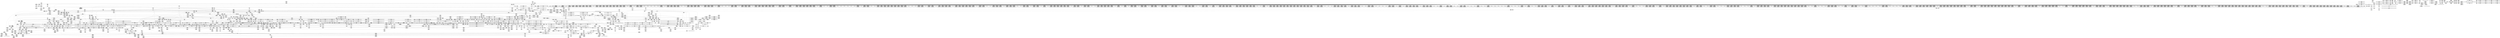 digraph {
	CE0x57d80c0 [shape=record,shape=Mrecord,label="{CE0x57d80c0|2472:_%struct.cred*,_:_CRE_72,76_|*MultipleSource*|Function::task_sid&Arg::task::|Function::current_has_perm&Arg::tsk::|Function::selinux_task_setpgid&Arg::p::|security/selinux/hooks.c,208}"]
	CE0x584a730 [shape=record,shape=Mrecord,label="{CE0x584a730|2472:_%struct.cred*,_:_CRE_6313,6314_}"]
	CE0x57cb8d0 [shape=record,shape=Mrecord,label="{CE0x57cb8d0|current_has_perm:tmp}"]
	CE0x58afc30 [shape=record,shape=Mrecord,label="{CE0x58afc30|GLOBAL:__rcu_read_unlock|*Constant*}"]
	CE0x5820f40 [shape=record,shape=Mrecord,label="{CE0x5820f40|2472:_%struct.cred*,_:_CRE_664,672_|*MultipleSource*|Function::task_sid&Arg::task::|Function::current_has_perm&Arg::tsk::|Function::selinux_task_setpgid&Arg::p::|security/selinux/hooks.c,208}"]
	CE0x57eca40 [shape=record,shape=Mrecord,label="{CE0x57eca40|current_sid:cred|security/selinux/hooks.c,218|*SummSource*}"]
	CE0x57f1ba0 [shape=record,shape=Mrecord,label="{CE0x57f1ba0|rcu_read_lock:entry}"]
	CE0x583f930 [shape=record,shape=Mrecord,label="{CE0x583f930|2472:_%struct.cred*,_:_CRE_3040,3048_|*MultipleSource*|Function::task_sid&Arg::task::|Function::current_has_perm&Arg::tsk::|Function::selinux_task_setpgid&Arg::p::|security/selinux/hooks.c,208}"]
	CE0x58acf40 [shape=record,shape=Mrecord,label="{CE0x58acf40|rcu_read_unlock:tmp19|include/linux/rcupdate.h,933|*SummSink*}"]
	CE0x585aee0 [shape=record,shape=Mrecord,label="{CE0x585aee0|task_sid:tmp21|security/selinux/hooks.c,208|*SummSink*}"]
	CE0x57de470 [shape=record,shape=Mrecord,label="{CE0x57de470|rcu_read_lock:land.lhs.true}"]
	CE0x57b9970 [shape=record,shape=Mrecord,label="{CE0x57b9970|2472:_%struct.cred*,_:_CRE_680,688_|*MultipleSource*|Function::task_sid&Arg::task::|Function::current_has_perm&Arg::tsk::|Function::selinux_task_setpgid&Arg::p::|security/selinux/hooks.c,208}"]
	CE0x58a1150 [shape=record,shape=Mrecord,label="{CE0x58a1150|rcu_read_unlock:tmp6|include/linux/rcupdate.h,933}"]
	CE0x58732f0 [shape=record,shape=Mrecord,label="{CE0x58732f0|__rcu_read_lock:do.end}"]
	CE0x592db40 [shape=record,shape=Mrecord,label="{CE0x592db40|__preempt_count_sub:sub|./arch/x86/include/asm/preempt.h,77}"]
	CE0x584c3b0 [shape=record,shape=Mrecord,label="{CE0x584c3b0|2472:_%struct.cred*,_:_CRE_6337,6338_}"]
	CE0x5862280 [shape=record,shape=Mrecord,label="{CE0x5862280|__preempt_count_sub:tmp1|*SummSource*}"]
	CE0x57d3950 [shape=record,shape=Mrecord,label="{CE0x57d3950|2472:_%struct.cred*,_:_CRE_584,592_|*MultipleSource*|Function::task_sid&Arg::task::|Function::current_has_perm&Arg::tsk::|Function::selinux_task_setpgid&Arg::p::|security/selinux/hooks.c,208}"]
	CE0x5852d90 [shape=record,shape=Mrecord,label="{CE0x5852d90|2472:_%struct.cred*,_:_CRE_6624,6632_|*MultipleSource*|Function::task_sid&Arg::task::|Function::current_has_perm&Arg::tsk::|Function::selinux_task_setpgid&Arg::p::|security/selinux/hooks.c,208}"]
	CE0x58386d0 [shape=record,shape=Mrecord,label="{CE0x58386d0|2472:_%struct.cred*,_:_CRE_2880,2884_|*MultipleSource*|Function::task_sid&Arg::task::|Function::current_has_perm&Arg::tsk::|Function::selinux_task_setpgid&Arg::p::|security/selinux/hooks.c,208}"]
	CE0x58586f0 [shape=record,shape=Mrecord,label="{CE0x58586f0|task_sid:call3|security/selinux/hooks.c,208}"]
	CE0x59019a0 [shape=record,shape=Mrecord,label="{CE0x59019a0|__preempt_count_add:do.body|*SummSource*}"]
	CE0x58560f0 [shape=record,shape=Mrecord,label="{CE0x58560f0|2472:_%struct.cred*,_:_CRE_10600,10604_|*MultipleSource*|Function::task_sid&Arg::task::|Function::current_has_perm&Arg::tsk::|Function::selinux_task_setpgid&Arg::p::|security/selinux/hooks.c,208}"]
	CE0x58d94d0 [shape=record,shape=Mrecord,label="{CE0x58d94d0|__preempt_count_add:bb|*SummSource*}"]
	CE0x5837690 [shape=record,shape=Mrecord,label="{CE0x5837690|2472:_%struct.cred*,_:_CRE_2832,2840_|*MultipleSource*|Function::task_sid&Arg::task::|Function::current_has_perm&Arg::tsk::|Function::selinux_task_setpgid&Arg::p::|security/selinux/hooks.c,208}"]
	CE0x583f210 [shape=record,shape=Mrecord,label="{CE0x583f210|2472:_%struct.cred*,_:_CRE_3008,3024_|*MultipleSource*|Function::task_sid&Arg::task::|Function::current_has_perm&Arg::tsk::|Function::selinux_task_setpgid&Arg::p::|security/selinux/hooks.c,208}"]
	CE0x581b550 [shape=record,shape=Mrecord,label="{CE0x581b550|rcu_read_lock:tmp22|include/linux/rcupdate.h,884}"]
	CE0x57dcb40 [shape=record,shape=Mrecord,label="{CE0x57dcb40|current_sid:tmp15|security/selinux/hooks.c,218|*SummSource*}"]
	CE0x57cf7d0 [shape=record,shape=Mrecord,label="{CE0x57cf7d0|i32_218|*Constant*|*SummSource*}"]
	CE0x583bf70 [shape=record,shape=Mrecord,label="{CE0x583bf70|2472:_%struct.cred*,_:_CRE_2942,2943_}"]
	CE0x58a3700 [shape=record,shape=Mrecord,label="{CE0x58a3700|rcu_read_unlock:tmp11|include/linux/rcupdate.h,933|*SummSink*}"]
	CE0x57c01b0 [shape=record,shape=Mrecord,label="{CE0x57c01b0|current_sid:tmp19|security/selinux/hooks.c,218|*SummSink*}"]
	CE0x58b00d0 [shape=record,shape=Mrecord,label="{CE0x58b00d0|_ret_void,_!dbg_!27717|include/linux/rcupdate.h,424|*SummSink*}"]
	CE0x5800b80 [shape=record,shape=Mrecord,label="{CE0x5800b80|2472:_%struct.cred*,_:_CRE_40,44_|*MultipleSource*|Function::task_sid&Arg::task::|Function::current_has_perm&Arg::tsk::|Function::selinux_task_setpgid&Arg::p::|security/selinux/hooks.c,208}"]
	CE0x5851d20 [shape=record,shape=Mrecord,label="{CE0x5851d20|2472:_%struct.cred*,_:_CRE_6560,6568_|*MultipleSource*|Function::task_sid&Arg::task::|Function::current_has_perm&Arg::tsk::|Function::selinux_task_setpgid&Arg::p::|security/selinux/hooks.c,208}"]
	CE0x5824fe0 [shape=record,shape=Mrecord,label="{CE0x5824fe0|2472:_%struct.cred*,_:_CRE_784,1808_|*MultipleSource*|Function::task_sid&Arg::task::|Function::current_has_perm&Arg::tsk::|Function::selinux_task_setpgid&Arg::p::|security/selinux/hooks.c,208}"]
	CE0x57b6180 [shape=record,shape=Mrecord,label="{CE0x57b6180|selinux_task_setpgid:tmp|*SummSource*}"]
	CE0x57dca60 [shape=record,shape=Mrecord,label="{CE0x57dca60|i1_true|*Constant*|*SummSink*}"]
	CE0x5873930 [shape=record,shape=Mrecord,label="{CE0x5873930|__rcu_read_unlock:tmp}"]
	CE0x57bf9f0 [shape=record,shape=Mrecord,label="{CE0x57bf9f0|rcu_read_lock:tmp10|include/linux/rcupdate.h,882}"]
	CE0x57f0030 [shape=record,shape=Mrecord,label="{CE0x57f0030|rcu_read_lock:tmp12|include/linux/rcupdate.h,882|*SummSink*}"]
	CE0x57ec280 [shape=record,shape=Mrecord,label="{CE0x57ec280|_ret_%struct.task_struct*_%tmp4,_!dbg_!27714|./arch/x86/include/asm/current.h,14|*SummSink*}"]
	CE0x58d42e0 [shape=record,shape=Mrecord,label="{CE0x58d42e0|rcu_lock_acquire:bb}"]
	CE0x5807580 [shape=record,shape=Mrecord,label="{CE0x5807580|i64*_getelementptr_inbounds_(_2_x_i64_,_2_x_i64_*___llvm_gcov_ctr98,_i64_0,_i64_1)|*Constant*|*SummSink*}"]
	CE0x57b6220 [shape=record,shape=Mrecord,label="{CE0x57b6220|get_current:tmp1|*SummSink*}"]
	CE0x580e8c0 [shape=record,shape=Mrecord,label="{CE0x580e8c0|rcu_lock_acquire:entry}"]
	CE0x589a710 [shape=record,shape=Mrecord,label="{CE0x589a710|i8*_getelementptr_inbounds_(_25_x_i8_,_25_x_i8_*_.str45,_i32_0,_i32_0)|*Constant*}"]
	CE0x57b2970 [shape=record,shape=Mrecord,label="{CE0x57b2970|_ret_i32_%tmp24,_!dbg_!27742|security/selinux/hooks.c,220|*SummSource*}"]
	CE0x58023f0 [shape=record,shape=Mrecord,label="{CE0x58023f0|task_sid:land.lhs.true|*SummSink*}"]
	CE0x586e4c0 [shape=record,shape=Mrecord,label="{CE0x586e4c0|cred_sid:entry}"]
	CE0x58724b0 [shape=record,shape=Mrecord,label="{CE0x58724b0|task_sid:tmp9|security/selinux/hooks.c,208}"]
	CE0x57dcf70 [shape=record,shape=Mrecord,label="{CE0x57dcf70|current_sid:tmp16|security/selinux/hooks.c,218|*SummSource*}"]
	CE0x588a830 [shape=record,shape=Mrecord,label="{CE0x588a830|_call_void_asm_sideeffect_,_memory_,_dirflag_,_fpsr_,_flags_()_#3,_!dbg_!27714,_!srcloc_!27715|include/linux/rcupdate.h,239|*SummSource*}"]
	CE0x58565d0 [shape=record,shape=Mrecord,label="{CE0x58565d0|2472:_%struct.cred*,_:_CRE_10608,10609_|*MultipleSource*|Function::task_sid&Arg::task::|Function::current_has_perm&Arg::tsk::|Function::selinux_task_setpgid&Arg::p::|security/selinux/hooks.c,208}"]
	CE0x581cdb0 [shape=record,shape=Mrecord,label="{CE0x581cdb0|rcu_read_unlock:land.lhs.true2|*SummSource*}"]
	CE0x582b600 [shape=record,shape=Mrecord,label="{CE0x582b600|2472:_%struct.cred*,_:_CRE_2128,2136_|*MultipleSource*|Function::task_sid&Arg::task::|Function::current_has_perm&Arg::tsk::|Function::selinux_task_setpgid&Arg::p::|security/selinux/hooks.c,208}"]
	CE0x58482c0 [shape=record,shape=Mrecord,label="{CE0x58482c0|2472:_%struct.cred*,_:_CRE_6264,6280_|*MultipleSource*|Function::task_sid&Arg::task::|Function::current_has_perm&Arg::tsk::|Function::selinux_task_setpgid&Arg::p::|security/selinux/hooks.c,208}"]
	CE0x57ebf40 [shape=record,shape=Mrecord,label="{CE0x57ebf40|_ret_%struct.task_struct*_%tmp4,_!dbg_!27714|./arch/x86/include/asm/current.h,14|*SummSource*}"]
	CE0x589f820 [shape=record,shape=Mrecord,label="{CE0x589f820|GLOBAL:__llvm_gcov_ctr132|Global_var:__llvm_gcov_ctr132|*SummSource*}"]
	CE0x5882b30 [shape=record,shape=Mrecord,label="{CE0x5882b30|rcu_lock_release:tmp4|include/linux/rcupdate.h,423|*SummSource*}"]
	CE0x588cd40 [shape=record,shape=Mrecord,label="{CE0x588cd40|__rcu_read_unlock:tmp4|include/linux/rcupdate.h,244|*SummSource*}"]
	CE0x582d280 [shape=record,shape=Mrecord,label="{CE0x582d280|2472:_%struct.cred*,_:_CRE_2288,2296_|*MultipleSource*|Function::task_sid&Arg::task::|Function::current_has_perm&Arg::tsk::|Function::selinux_task_setpgid&Arg::p::|security/selinux/hooks.c,208}"]
	CE0x58d4230 [shape=record,shape=Mrecord,label="{CE0x58d4230|__rcu_read_unlock:tmp5|include/linux/rcupdate.h,244|*SummSink*}"]
	CE0x5820360 [shape=record,shape=Mrecord,label="{CE0x5820360|2472:_%struct.cred*,_:_CRE_640,644_|*MultipleSource*|Function::task_sid&Arg::task::|Function::current_has_perm&Arg::tsk::|Function::selinux_task_setpgid&Arg::p::|security/selinux/hooks.c,208}"]
	CE0x57b5780 [shape=record,shape=Mrecord,label="{CE0x57b5780|i64*_getelementptr_inbounds_(_2_x_i64_,_2_x_i64_*___llvm_gcov_ctr279,_i64_0,_i64_1)|*Constant*}"]
	CE0x580e090 [shape=record,shape=Mrecord,label="{CE0x580e090|GLOBAL:current_task|Global_var:current_task|*SummSource*}"]
	CE0x583b130 [shape=record,shape=Mrecord,label="{CE0x583b130|2472:_%struct.cred*,_:_CRE_2930,2931_}"]
	CE0x588f150 [shape=record,shape=Mrecord,label="{CE0x588f150|rcu_read_lock:tmp6|include/linux/rcupdate.h,882|*SummSink*}"]
	CE0x5859fb0 [shape=record,shape=Mrecord,label="{CE0x5859fb0|task_sid:tmp14|security/selinux/hooks.c,208}"]
	CE0x58137a0 [shape=record,shape=Mrecord,label="{CE0x58137a0|rcu_read_lock:do.body}"]
	CE0x58adea0 [shape=record,shape=Mrecord,label="{CE0x58adea0|i64*_getelementptr_inbounds_(_11_x_i64_,_11_x_i64_*___llvm_gcov_ctr132,_i64_0,_i64_10)|*Constant*|*SummSource*}"]
	CE0x57ee5a0 [shape=record,shape=Mrecord,label="{CE0x57ee5a0|_call_void_mcount()_#3}"]
	CE0x582d4e0 [shape=record,shape=Mrecord,label="{CE0x582d4e0|2472:_%struct.cred*,_:_CRE_2296,2304_|*MultipleSource*|Function::task_sid&Arg::task::|Function::current_has_perm&Arg::tsk::|Function::selinux_task_setpgid&Arg::p::|security/selinux/hooks.c,208}"]
	CE0x58449c0 [shape=record,shape=Mrecord,label="{CE0x58449c0|2472:_%struct.cred*,_:_CRE_5952,5960_|*MultipleSource*|Function::task_sid&Arg::task::|Function::current_has_perm&Arg::tsk::|Function::selinux_task_setpgid&Arg::p::|security/selinux/hooks.c,208}"]
	CE0x57ce370 [shape=record,shape=Mrecord,label="{CE0x57ce370|GLOBAL:current_sid.__warned|Global_var:current_sid.__warned}"]
	CE0x57b0af0 [shape=record,shape=Mrecord,label="{CE0x57b0af0|i32_2|*Constant*}"]
	CE0x584c9a0 [shape=record,shape=Mrecord,label="{CE0x584c9a0|2472:_%struct.cred*,_:_CRE_6342,6343_}"]
	CE0x57a88b0 [shape=record,shape=Mrecord,label="{CE0x57a88b0|_call_void_lockdep_rcu_suspicious(i8*_getelementptr_inbounds_(_25_x_i8_,_25_x_i8_*_.str3,_i32_0,_i32_0),_i32_218,_i8*_getelementptr_inbounds_(_45_x_i8_,_45_x_i8_*_.str12,_i32_0,_i32_0))_#10,_!dbg_!27727|security/selinux/hooks.c,218|*SummSource*}"]
	CE0x5827f90 [shape=record,shape=Mrecord,label="{CE0x5827f90|2472:_%struct.cred*,_:_CRE_1960,1968_|*MultipleSource*|Function::task_sid&Arg::task::|Function::current_has_perm&Arg::tsk::|Function::selinux_task_setpgid&Arg::p::|security/selinux/hooks.c,208}"]
	CE0x5826ec0 [shape=record,shape=Mrecord,label="{CE0x5826ec0|2472:_%struct.cred*,_:_CRE_1904,1912_|*MultipleSource*|Function::task_sid&Arg::task::|Function::current_has_perm&Arg::tsk::|Function::selinux_task_setpgid&Arg::p::|security/selinux/hooks.c,208}"]
	CE0x5827d30 [shape=record,shape=Mrecord,label="{CE0x5827d30|2472:_%struct.cred*,_:_CRE_1952,1960_|*MultipleSource*|Function::task_sid&Arg::task::|Function::current_has_perm&Arg::tsk::|Function::selinux_task_setpgid&Arg::p::|security/selinux/hooks.c,208}"]
	CE0x5834480 [shape=record,shape=Mrecord,label="{CE0x5834480|2472:_%struct.cred*,_:_CRE_2680,2688_|*MultipleSource*|Function::task_sid&Arg::task::|Function::current_has_perm&Arg::tsk::|Function::selinux_task_setpgid&Arg::p::|security/selinux/hooks.c,208}"]
	CE0x58a2be0 [shape=record,shape=Mrecord,label="{CE0x58a2be0|%struct.lockdep_map*_null|*Constant*}"]
	CE0x57d82a0 [shape=record,shape=Mrecord,label="{CE0x57d82a0|current_sid:do.end|*SummSink*}"]
	CE0x57bc550 [shape=record,shape=Mrecord,label="{CE0x57bc550|i64*_getelementptr_inbounds_(_4_x_i64_,_4_x_i64_*___llvm_gcov_ctr129,_i64_0,_i64_0)|*Constant*}"]
	CE0x5855250 [shape=record,shape=Mrecord,label="{CE0x5855250|2472:_%struct.cred*,_:_CRE_10560,10568_|*MultipleSource*|Function::task_sid&Arg::task::|Function::current_has_perm&Arg::tsk::|Function::selinux_task_setpgid&Arg::p::|security/selinux/hooks.c,208}"]
	CE0x58aff60 [shape=record,shape=Mrecord,label="{CE0x58aff60|_ret_void,_!dbg_!27717|include/linux/rcupdate.h,424|*SummSource*}"]
	CE0x57d0550 [shape=record,shape=Mrecord,label="{CE0x57d0550|i32_218|*Constant*|*SummSink*}"]
	CE0x58ff460 [shape=record,shape=Mrecord,label="{CE0x58ff460|__preempt_count_add:tmp7|./arch/x86/include/asm/preempt.h,73}"]
	CE0x582cdc0 [shape=record,shape=Mrecord,label="{CE0x582cdc0|2472:_%struct.cred*,_:_CRE_2272,2280_|*MultipleSource*|Function::task_sid&Arg::task::|Function::current_has_perm&Arg::tsk::|Function::selinux_task_setpgid&Arg::p::|security/selinux/hooks.c,208}"]
	CE0x58aa5f0 [shape=record,shape=Mrecord,label="{CE0x58aa5f0|_call_void_lockdep_rcu_suspicious(i8*_getelementptr_inbounds_(_25_x_i8_,_25_x_i8_*_.str45,_i32_0,_i32_0),_i32_934,_i8*_getelementptr_inbounds_(_44_x_i8_,_44_x_i8_*_.str47,_i32_0,_i32_0))_#10,_!dbg_!27726|include/linux/rcupdate.h,933|*SummSink*}"]
	CE0x58d2270 [shape=record,shape=Mrecord,label="{CE0x58d2270|i8*_undef|*Constant*|*SummSink*}"]
	"CONST[source:1(input),value:2(dynamic)][purpose:{object}][SrcIdx:1]"
	CE0x57afb20 [shape=record,shape=Mrecord,label="{CE0x57afb20|_ret_i32_%call7,_!dbg_!27749|security/selinux/hooks.c,210}"]
	CE0x57ca9d0 [shape=record,shape=Mrecord,label="{CE0x57ca9d0|i64*_getelementptr_inbounds_(_2_x_i64_,_2_x_i64_*___llvm_gcov_ctr136,_i64_0,_i64_1)|*Constant*|*SummSink*}"]
	CE0x580c890 [shape=record,shape=Mrecord,label="{CE0x580c890|2472:_%struct.cred*,_:_CRE_312,320_|*MultipleSource*|Function::task_sid&Arg::task::|Function::current_has_perm&Arg::tsk::|Function::selinux_task_setpgid&Arg::p::|security/selinux/hooks.c,208}"]
	CE0x57ccfa0 [shape=record,shape=Mrecord,label="{CE0x57ccfa0|_ret_i32_%call2,_!dbg_!27718|security/selinux/hooks.c,1544|*SummSource*}"]
	CE0x57d2680 [shape=record,shape=Mrecord,label="{CE0x57d2680|2472:_%struct.cred*,_:_CRE_520,524_|*MultipleSource*|Function::task_sid&Arg::task::|Function::current_has_perm&Arg::tsk::|Function::selinux_task_setpgid&Arg::p::|security/selinux/hooks.c,208}"]
	CE0x57a9910 [shape=record,shape=Mrecord,label="{CE0x57a9910|rcu_read_lock:entry|*SummSink*}"]
	CE0x5801800 [shape=record,shape=Mrecord,label="{CE0x5801800|i32_22|*Constant*}"]
	CE0x58e03a0 [shape=record,shape=Mrecord,label="{CE0x58e03a0|GLOBAL:__preempt_count_sub|*Constant*|*SummSource*}"]
	CE0x5804170 [shape=record,shape=Mrecord,label="{CE0x5804170|i64*_getelementptr_inbounds_(_2_x_i64_,_2_x_i64_*___llvm_gcov_ctr98,_i64_0,_i64_0)|*Constant*}"]
	CE0x580f2a0 [shape=record,shape=Mrecord,label="{CE0x580f2a0|i64_2|*Constant*}"]
	CE0x58220d0 [shape=record,shape=Mrecord,label="{CE0x58220d0|task_sid:tmp18|security/selinux/hooks.c,208|*SummSink*}"]
	CE0x57c7910 [shape=record,shape=Mrecord,label="{CE0x57c7910|_call_void_mcount()_#3|*SummSink*}"]
	CE0x5886780 [shape=record,shape=Mrecord,label="{CE0x5886780|__preempt_count_sub:tmp4|./arch/x86/include/asm/preempt.h,77|*SummSink*}"]
	CE0x57cdda0 [shape=record,shape=Mrecord,label="{CE0x57cdda0|current_sid:tmp5|security/selinux/hooks.c,218|*SummSource*}"]
	CE0x57f0d40 [shape=record,shape=Mrecord,label="{CE0x57f0d40|get_current:tmp|*SummSink*}"]
	CE0x57b1d10 [shape=record,shape=Mrecord,label="{CE0x57b1d10|i64*_getelementptr_inbounds_(_2_x_i64_,_2_x_i64_*___llvm_gcov_ctr279,_i64_0,_i64_1)|*Constant*|*SummSink*}"]
	CE0x5805550 [shape=record,shape=Mrecord,label="{CE0x5805550|rcu_read_lock:tmp13|include/linux/rcupdate.h,882|*SummSink*}"]
	CE0x585a520 [shape=record,shape=Mrecord,label="{CE0x585a520|task_sid:tmp16|security/selinux/hooks.c,208}"]
	CE0x5834e30 [shape=record,shape=Mrecord,label="{CE0x5834e30|2472:_%struct.cred*,_:_CRE_2704,2712_|*MultipleSource*|Function::task_sid&Arg::task::|Function::current_has_perm&Arg::tsk::|Function::selinux_task_setpgid&Arg::p::|security/selinux/hooks.c,208}"]
	CE0x5840e30 [shape=record,shape=Mrecord,label="{CE0x5840e30|2472:_%struct.cred*,_:_CRE_3108,3112_|*MultipleSource*|Function::task_sid&Arg::task::|Function::current_has_perm&Arg::tsk::|Function::selinux_task_setpgid&Arg::p::|security/selinux/hooks.c,208}"]
	CE0x583a680 [shape=record,shape=Mrecord,label="{CE0x583a680|2472:_%struct.cred*,_:_CRE_2921,2922_}"]
	CE0x5830430 [shape=record,shape=Mrecord,label="{CE0x5830430|2472:_%struct.cred*,_:_CRE_2504,2508_|*MultipleSource*|Function::task_sid&Arg::task::|Function::current_has_perm&Arg::tsk::|Function::selinux_task_setpgid&Arg::p::|security/selinux/hooks.c,208}"]
	CE0x583a1c0 [shape=record,shape=Mrecord,label="{CE0x583a1c0|2472:_%struct.cred*,_:_CRE_2917,2918_}"]
	CE0x589fb10 [shape=record,shape=Mrecord,label="{CE0x589fb10|i64*_getelementptr_inbounds_(_4_x_i64_,_4_x_i64_*___llvm_gcov_ctr130,_i64_0,_i64_1)|*Constant*|*SummSource*}"]
	CE0x57d9aa0 [shape=record,shape=Mrecord,label="{CE0x57d9aa0|cred_sid:tmp6|security/selinux/hooks.c,197}"]
	CE0x580bfd0 [shape=record,shape=Mrecord,label="{CE0x580bfd0|task_sid:tmp1|*SummSink*}"]
	CE0x58823c0 [shape=record,shape=Mrecord,label="{CE0x58823c0|__preempt_count_sub:tmp5|./arch/x86/include/asm/preempt.h,77|*SummSink*}"]
	CE0x58438f0 [shape=record,shape=Mrecord,label="{CE0x58438f0|2472:_%struct.cred*,_:_CRE_5896,5904_|*MultipleSource*|Function::task_sid&Arg::task::|Function::current_has_perm&Arg::tsk::|Function::selinux_task_setpgid&Arg::p::|security/selinux/hooks.c,208}"]
	CE0x57b0ce0 [shape=record,shape=Mrecord,label="{CE0x57b0ce0|GLOBAL:current_has_perm|*Constant*}"]
	CE0x57d36f0 [shape=record,shape=Mrecord,label="{CE0x57d36f0|2472:_%struct.cred*,_:_CRE_576,584_|*MultipleSource*|Function::task_sid&Arg::task::|Function::current_has_perm&Arg::tsk::|Function::selinux_task_setpgid&Arg::p::|security/selinux/hooks.c,208}"]
	CE0x57d77b0 [shape=record,shape=Mrecord,label="{CE0x57d77b0|current_sid:tmp10|security/selinux/hooks.c,218}"]
	CE0x57a82f0 [shape=record,shape=Mrecord,label="{CE0x57a82f0|task_sid:tmp2|*SummSource*}"]
	CE0x580da20 [shape=record,shape=Mrecord,label="{CE0x580da20|_call_void_mcount()_#3}"]
	CE0x58ab7d0 [shape=record,shape=Mrecord,label="{CE0x58ab7d0|i8*_getelementptr_inbounds_(_44_x_i8_,_44_x_i8_*_.str47,_i32_0,_i32_0)|*Constant*|*SummSource*}"]
	CE0x57bde50 [shape=record,shape=Mrecord,label="{CE0x57bde50|__preempt_count_sub:do.end}"]
	CE0x58ac630 [shape=record,shape=Mrecord,label="{CE0x58ac630|__preempt_count_add:entry|*SummSource*}"]
	CE0x57ae660 [shape=record,shape=Mrecord,label="{CE0x57ae660|i64*_getelementptr_inbounds_(_13_x_i64_,_13_x_i64_*___llvm_gcov_ctr126,_i64_0,_i64_0)|*Constant*|*SummSink*}"]
	CE0x586e450 [shape=record,shape=Mrecord,label="{CE0x586e450|GLOBAL:cred_sid|*Constant*|*SummSink*}"]
	CE0x57d6bb0 [shape=record,shape=Mrecord,label="{CE0x57d6bb0|rcu_read_lock:tmp4|include/linux/rcupdate.h,882}"]
	CE0x5825e20 [shape=record,shape=Mrecord,label="{CE0x5825e20|2472:_%struct.cred*,_:_CRE_1848,1856_|*MultipleSource*|Function::task_sid&Arg::task::|Function::current_has_perm&Arg::tsk::|Function::selinux_task_setpgid&Arg::p::|security/selinux/hooks.c,208}"]
	CE0x57d2d70 [shape=record,shape=Mrecord,label="{CE0x57d2d70|2472:_%struct.cred*,_:_CRE_544,552_|*MultipleSource*|Function::task_sid&Arg::task::|Function::current_has_perm&Arg::tsk::|Function::selinux_task_setpgid&Arg::p::|security/selinux/hooks.c,208}"]
	CE0x5817cd0 [shape=record,shape=Mrecord,label="{CE0x5817cd0|i64*_getelementptr_inbounds_(_11_x_i64_,_11_x_i64_*___llvm_gcov_ctr127,_i64_0,_i64_1)|*Constant*|*SummSink*}"]
	CE0x5800230 [shape=record,shape=Mrecord,label="{CE0x5800230|rcu_read_lock:tmp4|include/linux/rcupdate.h,882|*SummSink*}"]
	CE0x588b3e0 [shape=record,shape=Mrecord,label="{CE0x588b3e0|rcu_read_unlock:if.then|*SummSource*}"]
	CE0x57f3d20 [shape=record,shape=Mrecord,label="{CE0x57f3d20|GLOBAL:current_sid.__warned|Global_var:current_sid.__warned|*SummSink*}"]
	CE0x585fc90 [shape=record,shape=Mrecord,label="{CE0x585fc90|rcu_lock_acquire:map|Function::rcu_lock_acquire&Arg::map::|*SummSource*}"]
	CE0x58aa4c0 [shape=record,shape=Mrecord,label="{CE0x58aa4c0|_call_void_lockdep_rcu_suspicious(i8*_getelementptr_inbounds_(_25_x_i8_,_25_x_i8_*_.str45,_i32_0,_i32_0),_i32_934,_i8*_getelementptr_inbounds_(_44_x_i8_,_44_x_i8_*_.str47,_i32_0,_i32_0))_#10,_!dbg_!27726|include/linux/rcupdate.h,933|*SummSource*}"]
	CE0x57d8c00 [shape=record,shape=Mrecord,label="{CE0x57d8c00|current_sid:call4|security/selinux/hooks.c,218|*SummSink*}"]
	CE0x589e910 [shape=record,shape=Mrecord,label="{CE0x589e910|rcu_lock_release:tmp|*SummSink*}"]
	CE0x57bc140 [shape=record,shape=Mrecord,label="{CE0x57bc140|current_has_perm:tmp3|*SummSource*}"]
	CE0x58e5850 [shape=record,shape=Mrecord,label="{CE0x58e5850|rcu_lock_acquire:tmp5|include/linux/rcupdate.h,418|*SummSink*}"]
	CE0x588b570 [shape=record,shape=Mrecord,label="{CE0x588b570|i64*_getelementptr_inbounds_(_4_x_i64_,_4_x_i64_*___llvm_gcov_ctr135,_i64_0,_i64_3)|*Constant*|*SummSink*}"]
	CE0x589abe0 [shape=record,shape=Mrecord,label="{CE0x589abe0|i8*_getelementptr_inbounds_(_25_x_i8_,_25_x_i8_*_.str45,_i32_0,_i32_0)|*Constant*|*SummSink*}"]
	CE0x589e750 [shape=record,shape=Mrecord,label="{CE0x589e750|rcu_read_unlock:tmp7|include/linux/rcupdate.h,933}"]
	CE0x57b6e20 [shape=record,shape=Mrecord,label="{CE0x57b6e20|i32_0|*Constant*}"]
	CE0x57d98f0 [shape=record,shape=Mrecord,label="{CE0x57d98f0|current_sid:sid|security/selinux/hooks.c,220|*SummSink*}"]
	CE0x583ab40 [shape=record,shape=Mrecord,label="{CE0x583ab40|2472:_%struct.cred*,_:_CRE_2925,2926_}"]
	CE0x57aaef0 [shape=record,shape=Mrecord,label="{CE0x57aaef0|i64_1|*Constant*|*SummSink*}"]
	CE0x5827120 [shape=record,shape=Mrecord,label="{CE0x5827120|2472:_%struct.cred*,_:_CRE_1912,1920_|*MultipleSource*|Function::task_sid&Arg::task::|Function::current_has_perm&Arg::tsk::|Function::selinux_task_setpgid&Arg::p::|security/selinux/hooks.c,208}"]
	CE0x58262e0 [shape=record,shape=Mrecord,label="{CE0x58262e0|2472:_%struct.cred*,_:_CRE_1864,1872_|*MultipleSource*|Function::task_sid&Arg::task::|Function::current_has_perm&Arg::tsk::|Function::selinux_task_setpgid&Arg::p::|security/selinux/hooks.c,208}"]
	CE0x5873070 [shape=record,shape=Mrecord,label="{CE0x5873070|task_sid:tmp9|security/selinux/hooks.c,208|*SummSink*}"]
	CE0x57d5fa0 [shape=record,shape=Mrecord,label="{CE0x57d5fa0|i64*_getelementptr_inbounds_(_13_x_i64_,_13_x_i64_*___llvm_gcov_ctr126,_i64_0,_i64_1)|*Constant*}"]
	CE0x58450e0 [shape=record,shape=Mrecord,label="{CE0x58450e0|2472:_%struct.cred*,_:_CRE_5976,5984_|*MultipleSource*|Function::task_sid&Arg::task::|Function::current_has_perm&Arg::tsk::|Function::selinux_task_setpgid&Arg::p::|security/selinux/hooks.c,208}"]
	CE0x57f29f0 [shape=record,shape=Mrecord,label="{CE0x57f29f0|task_sid:if.then|*SummSource*}"]
	CE0x58308f0 [shape=record,shape=Mrecord,label="{CE0x58308f0|2472:_%struct.cred*,_:_CRE_2512,2520_|*MultipleSource*|Function::task_sid&Arg::task::|Function::current_has_perm&Arg::tsk::|Function::selinux_task_setpgid&Arg::p::|security/selinux/hooks.c,208}"]
	CE0x57c94d0 [shape=record,shape=Mrecord,label="{CE0x57c94d0|current_sid:tobool|security/selinux/hooks.c,218|*SummSink*}"]
	CE0x58136f0 [shape=record,shape=Mrecord,label="{CE0x58136f0|rcu_read_lock:land.lhs.true2|*SummSink*}"]
	CE0x5850790 [shape=record,shape=Mrecord,label="{CE0x5850790|2472:_%struct.cred*,_:_CRE_6488,6492_|*MultipleSource*|Function::task_sid&Arg::task::|Function::current_has_perm&Arg::tsk::|Function::selinux_task_setpgid&Arg::p::|security/selinux/hooks.c,208}"]
	CE0x588a5c0 [shape=record,shape=Mrecord,label="{CE0x588a5c0|i64*_getelementptr_inbounds_(_11_x_i64_,_11_x_i64_*___llvm_gcov_ctr132,_i64_0,_i64_8)|*Constant*|*SummSource*}"]
	CE0x57f1dc0 [shape=record,shape=Mrecord,label="{CE0x57f1dc0|cred_sid:tmp2}"]
	CE0x58753e0 [shape=record,shape=Mrecord,label="{CE0x58753e0|__rcu_read_lock:tmp|*SummSink*}"]
	CE0x5814cb0 [shape=record,shape=Mrecord,label="{CE0x5814cb0|task_sid:do.body|*SummSink*}"]
	CE0x5801f80 [shape=record,shape=Mrecord,label="{CE0x5801f80|_call_void___rcu_read_lock()_#10,_!dbg_!27710|include/linux/rcupdate.h,879|*SummSink*}"]
	CE0x58841f0 [shape=record,shape=Mrecord,label="{CE0x58841f0|rcu_read_lock:bb}"]
	CE0x5804550 [shape=record,shape=Mrecord,label="{CE0x5804550|i64*_getelementptr_inbounds_(_4_x_i64_,_4_x_i64_*___llvm_gcov_ctr128,_i64_0,_i64_2)|*Constant*|*SummSource*}"]
	CE0x57b4b90 [shape=record,shape=Mrecord,label="{CE0x57b4b90|_call_void_mcount()_#3}"]
	CE0x57af530 [shape=record,shape=Mrecord,label="{CE0x57af530|task_sid:entry|*SummSource*}"]
	CE0x57efb90 [shape=record,shape=Mrecord,label="{CE0x57efb90|rcu_read_lock:tmp11|include/linux/rcupdate.h,882|*SummSink*}"]
	CE0x589b330 [shape=record,shape=Mrecord,label="{CE0x589b330|i32_883|*Constant*|*SummSource*}"]
	CE0x58237c0 [shape=record,shape=Mrecord,label="{CE0x58237c0|2472:_%struct.cred*,_:_CRE_702,703_}"]
	CE0x588b500 [shape=record,shape=Mrecord,label="{CE0x588b500|__preempt_count_sub:tmp6|./arch/x86/include/asm/preempt.h,78}"]
	CE0x58e5210 [shape=record,shape=Mrecord,label="{CE0x58e5210|__rcu_read_lock:do.body}"]
	CE0x57dc7d0 [shape=record,shape=Mrecord,label="{CE0x57dc7d0|COLLAPSED:_GCMRE___llvm_gcov_ctr128_internal_global_4_x_i64_zeroinitializer:_elem_0:default:}"]
	CE0x580ad60 [shape=record,shape=Mrecord,label="{CE0x580ad60|rcu_lock_acquire:entry|*SummSource*}"]
	CE0x57b1ed0 [shape=record,shape=Mrecord,label="{CE0x57b1ed0|current_has_perm:call|security/selinux/hooks.c,1542|*SummSink*}"]
	CE0x5831900 [shape=record,shape=Mrecord,label="{CE0x5831900|2472:_%struct.cred*,_:_CRE_2530,2531_}"]
	CE0x582b110 [shape=record,shape=Mrecord,label="{CE0x582b110|2472:_%struct.cred*,_:_CRE_2112,2120_|*MultipleSource*|Function::task_sid&Arg::task::|Function::current_has_perm&Arg::tsk::|Function::selinux_task_setpgid&Arg::p::|security/selinux/hooks.c,208}"]
	CE0x5849560 [shape=record,shape=Mrecord,label="{CE0x5849560|2472:_%struct.cred*,_:_CRE_6298,6299_}"]
	CE0x582e090 [shape=record,shape=Mrecord,label="{CE0x582e090|2472:_%struct.cred*,_:_CRE_2336,2344_|*MultipleSource*|Function::task_sid&Arg::task::|Function::current_has_perm&Arg::tsk::|Function::selinux_task_setpgid&Arg::p::|security/selinux/hooks.c,208}"]
	CE0x5847250 [shape=record,shape=Mrecord,label="{CE0x5847250|2472:_%struct.cred*,_:_CRE_6208,6216_|*MultipleSource*|Function::task_sid&Arg::task::|Function::current_has_perm&Arg::tsk::|Function::selinux_task_setpgid&Arg::p::|security/selinux/hooks.c,208}"]
	CE0x57c90b0 [shape=record,shape=Mrecord,label="{CE0x57c90b0|current_sid:tmp4|security/selinux/hooks.c,218|*SummSink*}"]
	CE0x57d6200 [shape=record,shape=Mrecord,label="{CE0x57d6200|i64*_getelementptr_inbounds_(_13_x_i64_,_13_x_i64_*___llvm_gcov_ctr126,_i64_0,_i64_1)|*Constant*|*SummSource*}"]
	CE0x58a65b0 [shape=record,shape=Mrecord,label="{CE0x58a65b0|i64*_getelementptr_inbounds_(_4_x_i64_,_4_x_i64_*___llvm_gcov_ctr133,_i64_0,_i64_0)|*Constant*|*SummSource*}"]
	CE0x587c910 [shape=record,shape=Mrecord,label="{CE0x587c910|__rcu_read_unlock:tmp4|include/linux/rcupdate.h,244}"]
	CE0x57a1b10 [shape=record,shape=Mrecord,label="{CE0x57a1b10|i64*_getelementptr_inbounds_(_11_x_i64_,_11_x_i64_*___llvm_gcov_ctr125,_i64_0,_i64_8)|*Constant*}"]
	CE0x58d9b60 [shape=record,shape=Mrecord,label="{CE0x58d9b60|__preempt_count_add:tmp6|./arch/x86/include/asm/preempt.h,73|*SummSink*}"]
	CE0x57cd010 [shape=record,shape=Mrecord,label="{CE0x57cd010|_ret_i32_%call2,_!dbg_!27718|security/selinux/hooks.c,1544|*SummSink*}"]
	CE0x582a530 [shape=record,shape=Mrecord,label="{CE0x582a530|2472:_%struct.cred*,_:_CRE_2076,2080_|*MultipleSource*|Function::task_sid&Arg::task::|Function::current_has_perm&Arg::tsk::|Function::selinux_task_setpgid&Arg::p::|security/selinux/hooks.c,208}"]
	CE0x58431d0 [shape=record,shape=Mrecord,label="{CE0x58431d0|2472:_%struct.cred*,_:_CRE_5872,5880_|*MultipleSource*|Function::task_sid&Arg::task::|Function::current_has_perm&Arg::tsk::|Function::selinux_task_setpgid&Arg::p::|security/selinux/hooks.c,208}"]
	CE0x57efab0 [shape=record,shape=Mrecord,label="{CE0x57efab0|i32_1|*Constant*|*SummSink*}"]
	CE0x583fb90 [shape=record,shape=Mrecord,label="{CE0x583fb90|2472:_%struct.cred*,_:_CRE_3048,3056_|*MultipleSource*|Function::task_sid&Arg::task::|Function::current_has_perm&Arg::tsk::|Function::selinux_task_setpgid&Arg::p::|security/selinux/hooks.c,208}"]
	CE0x58528d0 [shape=record,shape=Mrecord,label="{CE0x58528d0|2472:_%struct.cred*,_:_CRE_6608,6616_|*MultipleSource*|Function::task_sid&Arg::task::|Function::current_has_perm&Arg::tsk::|Function::selinux_task_setpgid&Arg::p::|security/selinux/hooks.c,208}"]
	CE0x5889930 [shape=record,shape=Mrecord,label="{CE0x5889930|rcu_lock_release:tmp|*SummSource*}"]
	CE0x583c430 [shape=record,shape=Mrecord,label="{CE0x583c430|2472:_%struct.cred*,_:_CRE_2946,2947_}"]
	CE0x57c5e70 [shape=record,shape=Mrecord,label="{CE0x57c5e70|2472:_%struct.cred*,_:_CRE_296,304_|*MultipleSource*|Function::task_sid&Arg::task::|Function::current_has_perm&Arg::tsk::|Function::selinux_task_setpgid&Arg::p::|security/selinux/hooks.c,208}"]
	CE0x582a790 [shape=record,shape=Mrecord,label="{CE0x582a790|2472:_%struct.cred*,_:_CRE_2080,2088_|*MultipleSource*|Function::task_sid&Arg::task::|Function::current_has_perm&Arg::tsk::|Function::selinux_task_setpgid&Arg::p::|security/selinux/hooks.c,208}"]
	CE0x581d0c0 [shape=record,shape=Mrecord,label="{CE0x581d0c0|i64*_getelementptr_inbounds_(_4_x_i64_,_4_x_i64_*___llvm_gcov_ctr128,_i64_0,_i64_2)|*Constant*}"]
	CE0x57ad870 [shape=record,shape=Mrecord,label="{CE0x57ad870|current_sid:tmp6|security/selinux/hooks.c,218|*SummSource*}"]
	CE0x57aa050 [shape=record,shape=Mrecord,label="{CE0x57aa050|current_sid:land.lhs.true}"]
	CE0x584eb40 [shape=record,shape=Mrecord,label="{CE0x584eb40|2472:_%struct.cred*,_:_CRE_6408,6424_|*MultipleSource*|Function::task_sid&Arg::task::|Function::current_has_perm&Arg::tsk::|Function::selinux_task_setpgid&Arg::p::|security/selinux/hooks.c,208}"]
	CE0x584c870 [shape=record,shape=Mrecord,label="{CE0x584c870|2472:_%struct.cred*,_:_CRE_6341,6342_}"]
	CE0x585ecd0 [shape=record,shape=Mrecord,label="{CE0x585ecd0|task_sid:tobool1|security/selinux/hooks.c,208|*SummSource*}"]
	CE0x5838470 [shape=record,shape=Mrecord,label="{CE0x5838470|2472:_%struct.cred*,_:_CRE_2876,2880_|*MultipleSource*|Function::task_sid&Arg::task::|Function::current_has_perm&Arg::tsk::|Function::selinux_task_setpgid&Arg::p::|security/selinux/hooks.c,208}"]
	CE0x58e4be0 [shape=record,shape=Mrecord,label="{CE0x58e4be0|_call_void_mcount()_#3}"]
	CE0x589c2e0 [shape=record,shape=Mrecord,label="{CE0x589c2e0|rcu_read_lock:tmp18|include/linux/rcupdate.h,882}"]
	CE0x588ac20 [shape=record,shape=Mrecord,label="{CE0x588ac20|rcu_read_unlock:tmp4|include/linux/rcupdate.h,933}"]
	CE0x5830200 [shape=record,shape=Mrecord,label="{CE0x5830200|2472:_%struct.cred*,_:_CRE_2488,2504_|*MultipleSource*|Function::task_sid&Arg::task::|Function::current_has_perm&Arg::tsk::|Function::selinux_task_setpgid&Arg::p::|security/selinux/hooks.c,208}"]
	CE0x57ba890 [shape=record,shape=Mrecord,label="{CE0x57ba890|_ret_i32_%call7,_!dbg_!27749|security/selinux/hooks.c,210|*SummSource*}"]
	CE0x5846180 [shape=record,shape=Mrecord,label="{CE0x5846180|2472:_%struct.cred*,_:_CRE_6152,6168_|*MultipleSource*|Function::task_sid&Arg::task::|Function::current_has_perm&Arg::tsk::|Function::selinux_task_setpgid&Arg::p::|security/selinux/hooks.c,208}"]
	CE0x584f030 [shape=record,shape=Mrecord,label="{CE0x584f030|2472:_%struct.cred*,_:_CRE_6432,6436_|*MultipleSource*|Function::task_sid&Arg::task::|Function::current_has_perm&Arg::tsk::|Function::selinux_task_setpgid&Arg::p::|security/selinux/hooks.c,208}"]
	CE0x582e7e0 [shape=record,shape=Mrecord,label="{CE0x582e7e0|2472:_%struct.cred*,_:_CRE_2360,2368_|*MultipleSource*|Function::task_sid&Arg::task::|Function::current_has_perm&Arg::tsk::|Function::selinux_task_setpgid&Arg::p::|security/selinux/hooks.c,208}"]
	CE0x587cd00 [shape=record,shape=Mrecord,label="{CE0x587cd00|i64*_getelementptr_inbounds_(_4_x_i64_,_4_x_i64_*___llvm_gcov_ctr134,_i64_0,_i64_2)|*Constant*|*SummSource*}"]
	CE0x57d7510 [shape=record,shape=Mrecord,label="{CE0x57d7510|i64_4|*Constant*|*SummSource*}"]
	CE0x580bef0 [shape=record,shape=Mrecord,label="{CE0x580bef0|task_sid:tmp1}"]
	CE0x589d9b0 [shape=record,shape=Mrecord,label="{CE0x589d9b0|rcu_lock_acquire:tmp4|include/linux/rcupdate.h,418|*SummSink*}"]
	CE0x57ec8d0 [shape=record,shape=Mrecord,label="{CE0x57ec8d0|current_sid:cred|security/selinux/hooks.c,218}"]
	CE0x587c3c0 [shape=record,shape=Mrecord,label="{CE0x587c3c0|i64*_getelementptr_inbounds_(_4_x_i64_,_4_x_i64_*___llvm_gcov_ctr134,_i64_0,_i64_1)|*Constant*}"]
	CE0x58e5770 [shape=record,shape=Mrecord,label="{CE0x58e5770|__rcu_read_lock:tmp3|*SummSink*}"]
	CE0x58adbc0 [shape=record,shape=Mrecord,label="{CE0x58adbc0|rcu_read_unlock:tmp21|include/linux/rcupdate.h,935|*SummSource*}"]
	CE0x5874540 [shape=record,shape=Mrecord,label="{CE0x5874540|i64_ptrtoint_(i8*_blockaddress(_rcu_lock_acquire,_%__here)_to_i64)|*Constant*|*SummSink*}"]
	CE0x57ec940 [shape=record,shape=Mrecord,label="{CE0x57ec940|COLLAPSED:_GCMRE_current_task_external_global_%struct.task_struct*:_elem_0::|security/selinux/hooks.c,218}"]
	CE0x58a26b0 [shape=record,shape=Mrecord,label="{CE0x58a26b0|i64*_getelementptr_inbounds_(_4_x_i64_,_4_x_i64_*___llvm_gcov_ctr130,_i64_0,_i64_3)|*Constant*}"]
	CE0x5858fb0 [shape=record,shape=Mrecord,label="{CE0x5858fb0|task_sid:call3|security/selinux/hooks.c,208|*SummSource*}"]
	CE0x5820820 [shape=record,shape=Mrecord,label="{CE0x5820820|2472:_%struct.cred*,_:_CRE_648,652_|*MultipleSource*|Function::task_sid&Arg::task::|Function::current_has_perm&Arg::tsk::|Function::selinux_task_setpgid&Arg::p::|security/selinux/hooks.c,208}"]
	CE0x5856ab0 [shape=record,shape=Mrecord,label="{CE0x5856ab0|2472:_%struct.cred*,_:_CRE_10624,10628_|*MultipleSource*|Function::task_sid&Arg::task::|Function::current_has_perm&Arg::tsk::|Function::selinux_task_setpgid&Arg::p::|security/selinux/hooks.c,208}"]
	CE0x5859d60 [shape=record,shape=Mrecord,label="{CE0x5859d60|i64_7|*Constant*}"]
	CE0x57d7820 [shape=record,shape=Mrecord,label="{CE0x57d7820|i64_5|*Constant*}"]
	CE0x584bb60 [shape=record,shape=Mrecord,label="{CE0x584bb60|2472:_%struct.cred*,_:_CRE_6330,6331_}"]
	CE0x5803950 [shape=record,shape=Mrecord,label="{CE0x5803950|_ret_void,_!dbg_!27717|include/linux/rcupdate.h,419|*SummSink*}"]
	CE0x57c6df0 [shape=record,shape=Mrecord,label="{CE0x57c6df0|i32_4096|*Constant*|*SummSource*}"]
	CE0x57cc840 [shape=record,shape=Mrecord,label="{CE0x57cc840|current_has_perm:bb|*SummSource*}"]
	CE0x583d140 [shape=record,shape=Mrecord,label="{CE0x583d140|2472:_%struct.cred*,_:_CRE_2957,2958_}"]
	CE0x5841090 [shape=record,shape=Mrecord,label="{CE0x5841090|2472:_%struct.cred*,_:_CRE_3112,3116_|*MultipleSource*|Function::task_sid&Arg::task::|Function::current_has_perm&Arg::tsk::|Function::selinux_task_setpgid&Arg::p::|security/selinux/hooks.c,208}"]
	CE0x58267a0 [shape=record,shape=Mrecord,label="{CE0x58267a0|2472:_%struct.cred*,_:_CRE_1880,1888_|*MultipleSource*|Function::task_sid&Arg::task::|Function::current_has_perm&Arg::tsk::|Function::selinux_task_setpgid&Arg::p::|security/selinux/hooks.c,208}"]
	CE0x57f3e50 [shape=record,shape=Mrecord,label="{CE0x57f3e50|current_sid:tmp8|security/selinux/hooks.c,218}"]
	CE0x585e700 [shape=record,shape=Mrecord,label="{CE0x585e700|task_sid:tmp20|security/selinux/hooks.c,208|*SummSource*}"]
	CE0x58e3df0 [shape=record,shape=Mrecord,label="{CE0x58e3df0|i64*_getelementptr_inbounds_(_4_x_i64_,_4_x_i64_*___llvm_gcov_ctr133,_i64_0,_i64_3)|*Constant*}"]
	CE0x5840970 [shape=record,shape=Mrecord,label="{CE0x5840970|2472:_%struct.cred*,_:_CRE_3096,3104_|*MultipleSource*|Function::task_sid&Arg::task::|Function::current_has_perm&Arg::tsk::|Function::selinux_task_setpgid&Arg::p::|security/selinux/hooks.c,208}"]
	CE0x583e0b0 [shape=record,shape=Mrecord,label="{CE0x583e0b0|2472:_%struct.cred*,_:_CRE_2970,2971_}"]
	CE0x57d9100 [shape=record,shape=Mrecord,label="{CE0x57d9100|get_current:entry}"]
	CE0x589e5e0 [shape=record,shape=Mrecord,label="{CE0x589e5e0|rcu_read_unlock:tmp6|include/linux/rcupdate.h,933|*SummSink*}"]
	CE0x5816960 [shape=record,shape=Mrecord,label="{CE0x5816960|2472:_%struct.cred*,_:_CRE_448,456_|*MultipleSource*|Function::task_sid&Arg::task::|Function::current_has_perm&Arg::tsk::|Function::selinux_task_setpgid&Arg::p::|security/selinux/hooks.c,208}"]
	CE0x57bf460 [shape=record,shape=Mrecord,label="{CE0x57bf460|rcu_read_unlock:tmp8|include/linux/rcupdate.h,933}"]
	CE0x57cdca0 [shape=record,shape=Mrecord,label="{CE0x57cdca0|current_sid:tmp5|security/selinux/hooks.c,218}"]
	CE0x57f0480 [shape=record,shape=Mrecord,label="{CE0x57f0480|rcu_read_lock:call3|include/linux/rcupdate.h,882|*SummSource*}"]
	CE0x5835ea0 [shape=record,shape=Mrecord,label="{CE0x5835ea0|2472:_%struct.cred*,_:_CRE_2752,2760_|*MultipleSource*|Function::task_sid&Arg::task::|Function::current_has_perm&Arg::tsk::|Function::selinux_task_setpgid&Arg::p::|security/selinux/hooks.c,208}"]
	CE0x58a9ce0 [shape=record,shape=Mrecord,label="{CE0x58a9ce0|rcu_read_unlock:tmp18|include/linux/rcupdate.h,933}"]
	CE0x57ad510 [shape=record,shape=Mrecord,label="{CE0x57ad510|current_sid:land.lhs.true2}"]
	CE0x584df00 [shape=record,shape=Mrecord,label="{CE0x584df00|2472:_%struct.cred*,_:_CRE_6360,6368_|*MultipleSource*|Function::task_sid&Arg::task::|Function::current_has_perm&Arg::tsk::|Function::selinux_task_setpgid&Arg::p::|security/selinux/hooks.c,208}"]
	CE0x588cbc0 [shape=record,shape=Mrecord,label="{CE0x588cbc0|rcu_read_unlock:tmp2|*SummSink*}"]
	CE0x58e4130 [shape=record,shape=Mrecord,label="{CE0x58e4130|i64_ptrtoint_(i8*_blockaddress(_rcu_lock_release,_%__here)_to_i64)|*Constant*|*SummSink*}"]
	CE0x57c7870 [shape=record,shape=Mrecord,label="{CE0x57c7870|_call_void_mcount()_#3|*SummSource*}"]
	CE0x57ac390 [shape=record,shape=Mrecord,label="{CE0x57ac390|i16_2|*Constant*}"]
	CE0x5835550 [shape=record,shape=Mrecord,label="{CE0x5835550|2472:_%struct.cred*,_:_CRE_2724,2725_|*MultipleSource*|Function::task_sid&Arg::task::|Function::current_has_perm&Arg::tsk::|Function::selinux_task_setpgid&Arg::p::|security/selinux/hooks.c,208}"]
	CE0x5901a10 [shape=record,shape=Mrecord,label="{CE0x5901a10|__preempt_count_add:do.body|*SummSink*}"]
	CE0x58991c0 [shape=record,shape=Mrecord,label="{CE0x58991c0|rcu_read_lock:tmp15|include/linux/rcupdate.h,882|*SummSink*}"]
	CE0x586d2b0 [shape=record,shape=Mrecord,label="{CE0x586d2b0|task_sid:tmp26|security/selinux/hooks.c,208|*SummSource*}"]
	CE0x5852b30 [shape=record,shape=Mrecord,label="{CE0x5852b30|2472:_%struct.cred*,_:_CRE_6616,6624_|*MultipleSource*|Function::task_sid&Arg::task::|Function::current_has_perm&Arg::tsk::|Function::selinux_task_setpgid&Arg::p::|security/selinux/hooks.c,208}"]
	CE0x58d5c10 [shape=record,shape=Mrecord,label="{CE0x58d5c10|rcu_lock_acquire:__here|*SummSource*}"]
	CE0x57d28e0 [shape=record,shape=Mrecord,label="{CE0x57d28e0|2472:_%struct.cred*,_:_CRE_528,536_|*MultipleSource*|Function::task_sid&Arg::task::|Function::current_has_perm&Arg::tsk::|Function::selinux_task_setpgid&Arg::p::|security/selinux/hooks.c,208}"]
	CE0x583c560 [shape=record,shape=Mrecord,label="{CE0x583c560|2472:_%struct.cred*,_:_CRE_2947,2948_}"]
	CE0x57ca8a0 [shape=record,shape=Mrecord,label="{CE0x57ca8a0|i64*_getelementptr_inbounds_(_2_x_i64_,_2_x_i64_*___llvm_gcov_ctr136,_i64_0,_i64_1)|*Constant*|*SummSource*}"]
	CE0x57ac530 [shape=record,shape=Mrecord,label="{CE0x57ac530|i16_2|*Constant*|*SummSource*}"]
	CE0x58afb20 [shape=record,shape=Mrecord,label="{CE0x58afb20|rcu_lock_release:map|Function::rcu_lock_release&Arg::map::|*SummSink*}"]
	CE0x5805890 [shape=record,shape=Mrecord,label="{CE0x5805890|rcu_read_lock:tmp14|include/linux/rcupdate.h,882|*SummSource*}"]
	CE0x57da6d0 [shape=record,shape=Mrecord,label="{CE0x57da6d0|current_sid:tmp9|security/selinux/hooks.c,218|*SummSource*}"]
	CE0x586eef0 [shape=record,shape=Mrecord,label="{CE0x586eef0|_ret_i32_%tmp6,_!dbg_!27716|security/selinux/hooks.c,197|*SummSink*}"]
	CE0x5842d10 [shape=record,shape=Mrecord,label="{CE0x5842d10|2472:_%struct.cred*,_:_CRE_5856,5860_|*MultipleSource*|Function::task_sid&Arg::task::|Function::current_has_perm&Arg::tsk::|Function::selinux_task_setpgid&Arg::p::|security/selinux/hooks.c,208}"]
	CE0x5801690 [shape=record,shape=Mrecord,label="{CE0x5801690|_call_void_mcount()_#3|*SummSource*}"]
	CE0x58d3990 [shape=record,shape=Mrecord,label="{CE0x58d3990|i32_0|*Constant*}"]
	CE0x583b980 [shape=record,shape=Mrecord,label="{CE0x583b980|2472:_%struct.cred*,_:_CRE_2937,2938_}"]
	CE0x57d2fd0 [shape=record,shape=Mrecord,label="{CE0x57d2fd0|2472:_%struct.cred*,_:_CRE_552,560_|*MultipleSource*|Function::task_sid&Arg::task::|Function::current_has_perm&Arg::tsk::|Function::selinux_task_setpgid&Arg::p::|security/selinux/hooks.c,208}"]
	CE0x5832280 [shape=record,shape=Mrecord,label="{CE0x5832280|2472:_%struct.cred*,_:_CRE_2568,2576_|*MultipleSource*|Function::task_sid&Arg::task::|Function::current_has_perm&Arg::tsk::|Function::selinux_task_setpgid&Arg::p::|security/selinux/hooks.c,208}"]
	CE0x5889680 [shape=record,shape=Mrecord,label="{CE0x5889680|i64*_getelementptr_inbounds_(_4_x_i64_,_4_x_i64_*___llvm_gcov_ctr133,_i64_0,_i64_0)|*Constant*|*SummSink*}"]
	CE0x5812990 [shape=record,shape=Mrecord,label="{CE0x5812990|2472:_%struct.cred*,_:_CRE_256,264_|*MultipleSource*|Function::task_sid&Arg::task::|Function::current_has_perm&Arg::tsk::|Function::selinux_task_setpgid&Arg::p::|security/selinux/hooks.c,208}"]
	CE0x57aaff0 [shape=record,shape=Mrecord,label="{CE0x57aaff0|i32_(i32,_i32,_i16,_i32,_%struct.common_audit_data*)*_bitcast_(i32_(i32,_i32,_i16,_i32,_%struct.common_audit_data.495*)*_avc_has_perm_to_i32_(i32,_i32,_i16,_i32,_%struct.common_audit_data*)*)|*Constant*|*SummSink*}"]
	CE0x582bac0 [shape=record,shape=Mrecord,label="{CE0x582bac0|2472:_%struct.cred*,_:_CRE_2144,2152_|*MultipleSource*|Function::task_sid&Arg::task::|Function::current_has_perm&Arg::tsk::|Function::selinux_task_setpgid&Arg::p::|security/selinux/hooks.c,208}"]
	CE0x581c5e0 [shape=record,shape=Mrecord,label="{CE0x581c5e0|cred_sid:sid|security/selinux/hooks.c,197|*SummSink*}"]
	CE0x58e0fd0 [shape=record,shape=Mrecord,label="{CE0x58e0fd0|__rcu_read_unlock:tmp3}"]
	CE0x583ada0 [shape=record,shape=Mrecord,label="{CE0x583ada0|2472:_%struct.cred*,_:_CRE_2927,2928_}"]
	CE0x57ae100 [shape=record,shape=Mrecord,label="{CE0x57ae100|i64*_getelementptr_inbounds_(_11_x_i64_,_11_x_i64_*___llvm_gcov_ctr125,_i64_0,_i64_0)|*Constant*|*SummSink*}"]
	CE0x634b8c0 [shape=record,shape=Mrecord,label="{CE0x634b8c0|_ret_i32_%call2,_!dbg_!27718|security/selinux/hooks.c,1544}"]
	CE0x5851830 [shape=record,shape=Mrecord,label="{CE0x5851830|2472:_%struct.cred*,_:_CRE_6544,6552_|*MultipleSource*|Function::task_sid&Arg::task::|Function::current_has_perm&Arg::tsk::|Function::selinux_task_setpgid&Arg::p::|security/selinux/hooks.c,208}"]
	CE0x5893cc0 [shape=record,shape=Mrecord,label="{CE0x5893cc0|__preempt_count_sub:tmp5|./arch/x86/include/asm/preempt.h,77}"]
	CE0x57d6440 [shape=record,shape=Mrecord,label="{CE0x57d6440|cred_sid:security|security/selinux/hooks.c,196|*SummSink*}"]
	CE0x57b0920 [shape=record,shape=Mrecord,label="{CE0x57b0920|GLOBAL:lock_acquire|*Constant*|*SummSink*}"]
	CE0x5829720 [shape=record,shape=Mrecord,label="{CE0x5829720|2472:_%struct.cred*,_:_CRE_2044,2048_|*MultipleSource*|Function::task_sid&Arg::task::|Function::current_has_perm&Arg::tsk::|Function::selinux_task_setpgid&Arg::p::|security/selinux/hooks.c,208}"]
	CE0x5841ed0 [shape=record,shape=Mrecord,label="{CE0x5841ed0|2472:_%struct.cred*,_:_CRE_3144,3148_|*MultipleSource*|Function::task_sid&Arg::task::|Function::current_has_perm&Arg::tsk::|Function::selinux_task_setpgid&Arg::p::|security/selinux/hooks.c,208}"]
	CE0x57baa90 [shape=record,shape=Mrecord,label="{CE0x57baa90|current_sid:tmp10|security/selinux/hooks.c,218|*SummSource*}"]
	CE0x5807160 [shape=record,shape=Mrecord,label="{CE0x5807160|rcu_read_unlock:tobool|include/linux/rcupdate.h,933|*SummSink*}"]
	CE0x57ca3c0 [shape=record,shape=Mrecord,label="{CE0x57ca3c0|selinux_task_setpgid:call|security/selinux/hooks.c,3574|*SummSource*}"]
	CE0x581c740 [shape=record,shape=Mrecord,label="{CE0x581c740|cred_sid:sid|security/selinux/hooks.c,197|*SummSource*}"]
	CE0x58a2050 [shape=record,shape=Mrecord,label="{CE0x58a2050|i32_1|*Constant*}"]
	CE0x57bedb0 [shape=record,shape=Mrecord,label="{CE0x57bedb0|cred_sid:tmp4|*LoadInst*|security/selinux/hooks.c,196}"]
	CE0x58a9f30 [shape=record,shape=Mrecord,label="{CE0x58a9f30|rcu_read_unlock:tmp18|include/linux/rcupdate.h,933|*SummSource*}"]
	CE0x57d17c0 [shape=record,shape=Mrecord,label="{CE0x57d17c0|current_sid:tmp18|security/selinux/hooks.c,218|*SummSource*}"]
	CE0x57a1770 [shape=record,shape=Mrecord,label="{CE0x57a1770|avc_has_perm:tclass|Function::avc_has_perm&Arg::tclass::|*SummSink*}"]
	CE0x589d350 [shape=record,shape=Mrecord,label="{CE0x589d350|__rcu_read_lock:tmp7|include/linux/rcupdate.h,240|*SummSink*}"]
	CE0x58e3060 [shape=record,shape=Mrecord,label="{CE0x58e3060|_call_void_lock_release(%struct.lockdep_map*_%map,_i32_1,_i64_ptrtoint_(i8*_blockaddress(_rcu_lock_release,_%__here)_to_i64))_#10,_!dbg_!27716|include/linux/rcupdate.h,423|*SummSource*}"]
	CE0x57b6510 [shape=record,shape=Mrecord,label="{CE0x57b6510|selinux_task_setpgid:tmp}"]
	CE0x584b0b0 [shape=record,shape=Mrecord,label="{CE0x584b0b0|2472:_%struct.cred*,_:_CRE_6321,6322_}"]
	CE0x583e6a0 [shape=record,shape=Mrecord,label="{CE0x583e6a0|2472:_%struct.cred*,_:_CRE_2975,2976_}"]
	CE0x58500a0 [shape=record,shape=Mrecord,label="{CE0x58500a0|2472:_%struct.cred*,_:_CRE_6476,6480_|*MultipleSource*|Function::task_sid&Arg::task::|Function::current_has_perm&Arg::tsk::|Function::selinux_task_setpgid&Arg::p::|security/selinux/hooks.c,208}"]
	CE0x5824db0 [shape=record,shape=Mrecord,label="{CE0x5824db0|2472:_%struct.cred*,_:_CRE_776,780_|*MultipleSource*|Function::task_sid&Arg::task::|Function::current_has_perm&Arg::tsk::|Function::selinux_task_setpgid&Arg::p::|security/selinux/hooks.c,208}"]
	CE0x5817490 [shape=record,shape=Mrecord,label="{CE0x5817490|i64*_getelementptr_inbounds_(_2_x_i64_,_2_x_i64_*___llvm_gcov_ctr131,_i64_0,_i64_0)|*Constant*|*SummSink*}"]
	CE0x58585f0 [shape=record,shape=Mrecord,label="{CE0x58585f0|task_sid:tmp12|security/selinux/hooks.c,208|*SummSource*}"]
	CE0x5847480 [shape=record,shape=Mrecord,label="{CE0x5847480|2472:_%struct.cred*,_:_CRE_6216,6224_|*MultipleSource*|Function::task_sid&Arg::task::|Function::current_has_perm&Arg::tsk::|Function::selinux_task_setpgid&Arg::p::|security/selinux/hooks.c,208}"]
	CE0x58e04a0 [shape=record,shape=Mrecord,label="{CE0x58e04a0|__preempt_count_sub:entry}"]
	CE0x57d4830 [shape=record,shape=Mrecord,label="{CE0x57d4830|task_sid:real_cred|security/selinux/hooks.c,208}"]
	CE0x582b3a0 [shape=record,shape=Mrecord,label="{CE0x582b3a0|2472:_%struct.cred*,_:_CRE_2120,2128_|*MultipleSource*|Function::task_sid&Arg::task::|Function::current_has_perm&Arg::tsk::|Function::selinux_task_setpgid&Arg::p::|security/selinux/hooks.c,208}"]
	CE0x57c8230 [shape=record,shape=Mrecord,label="{CE0x57c8230|current_sid:call|security/selinux/hooks.c,218}"]
	CE0x58b0b10 [shape=record,shape=Mrecord,label="{CE0x58b0b10|__rcu_read_unlock:entry|*SummSink*}"]
	CE0x57cf2c0 [shape=record,shape=Mrecord,label="{CE0x57cf2c0|GLOBAL:lockdep_rcu_suspicious|*Constant*}"]
	CE0x589c0d0 [shape=record,shape=Mrecord,label="{CE0x589c0d0|rcu_read_lock:tmp17|include/linux/rcupdate.h,882|*SummSink*}"]
	CE0x58a3b50 [shape=record,shape=Mrecord,label="{CE0x58a3b50|i64*_getelementptr_inbounds_(_4_x_i64_,_4_x_i64_*___llvm_gcov_ctr134,_i64_0,_i64_1)|*Constant*|*SummSource*}"]
	CE0x58936e0 [shape=record,shape=Mrecord,label="{CE0x58936e0|__preempt_count_sub:sub|./arch/x86/include/asm/preempt.h,77|*SummSource*}"]
	CE0x57ec5f0 [shape=record,shape=Mrecord,label="{CE0x57ec5f0|i32_78|*Constant*}"]
	CE0x57d5b90 [shape=record,shape=Mrecord,label="{CE0x57d5b90|rcu_read_lock:do.end}"]
	CE0x58e0330 [shape=record,shape=Mrecord,label="{CE0x58e0330|GLOBAL:__preempt_count_sub|*Constant*|*SummSink*}"]
	CE0x57d8f80 [shape=record,shape=Mrecord,label="{CE0x57d8f80|GLOBAL:get_current|*Constant*|*SummSource*}"]
	CE0x57d6a30 [shape=record,shape=Mrecord,label="{CE0x57d6a30|task_sid:do.end|*SummSource*}"]
	CE0x5899660 [shape=record,shape=Mrecord,label="{CE0x5899660|i64*_getelementptr_inbounds_(_11_x_i64_,_11_x_i64_*___llvm_gcov_ctr127,_i64_0,_i64_8)|*Constant*}"]
	CE0x5823a20 [shape=record,shape=Mrecord,label="{CE0x5823a20|2472:_%struct.cred*,_:_CRE_704,712_|*MultipleSource*|Function::task_sid&Arg::task::|Function::current_has_perm&Arg::tsk::|Function::selinux_task_setpgid&Arg::p::|security/selinux/hooks.c,208}"]
	CE0x581cf40 [shape=record,shape=Mrecord,label="{CE0x581cf40|_call_void_mcount()_#3|*SummSource*}"]
	CE0x580b410 [shape=record,shape=Mrecord,label="{CE0x580b410|i64_1|*Constant*}"]
	CE0x586d640 [shape=record,shape=Mrecord,label="{CE0x586d640|task_sid:tmp27|security/selinux/hooks.c,208|*SummSource*}"]
	CE0x58fc3d0 [shape=record,shape=Mrecord,label="{CE0x58fc3d0|i64_1|*Constant*}"]
	CE0x5821470 [shape=record,shape=Mrecord,label="{CE0x5821470|i64*_getelementptr_inbounds_(_13_x_i64_,_13_x_i64_*___llvm_gcov_ctr126,_i64_0,_i64_8)|*Constant*|*SummSource*}"]
	CE0x580ed20 [shape=record,shape=Mrecord,label="{CE0x580ed20|2472:_%struct.cred*,_:_CRE_76,80_|*MultipleSource*|Function::task_sid&Arg::task::|Function::current_has_perm&Arg::tsk::|Function::selinux_task_setpgid&Arg::p::|security/selinux/hooks.c,208}"]
	CE0x57d6890 [shape=record,shape=Mrecord,label="{CE0x57d6890|task_sid:land.lhs.true2|*SummSink*}"]
	CE0x57ab290 [shape=record,shape=Mrecord,label="{CE0x57ab290|avc_has_perm:entry|*SummSource*}"]
	CE0x57a58b0 [shape=record,shape=Mrecord,label="{CE0x57a58b0|current_has_perm:tsk|Function::current_has_perm&Arg::tsk::}"]
	CE0x57c2a00 [shape=record,shape=Mrecord,label="{CE0x57c2a00|_call_void_mcount()_#3}"]
	CE0x58861c0 [shape=record,shape=Mrecord,label="{CE0x58861c0|__preempt_count_sub:bb}"]
	CE0x5826540 [shape=record,shape=Mrecord,label="{CE0x5826540|2472:_%struct.cred*,_:_CRE_1872,1880_|*MultipleSource*|Function::task_sid&Arg::task::|Function::current_has_perm&Arg::tsk::|Function::selinux_task_setpgid&Arg::p::|security/selinux/hooks.c,208}"]
	CE0x58468d0 [shape=record,shape=Mrecord,label="{CE0x58468d0|2472:_%struct.cred*,_:_CRE_6184,6192_|*MultipleSource*|Function::task_sid&Arg::task::|Function::current_has_perm&Arg::tsk::|Function::selinux_task_setpgid&Arg::p::|security/selinux/hooks.c,208}"]
	CE0x57ddb00 [shape=record,shape=Mrecord,label="{CE0x57ddb00|2472:_%struct.cred*,_:_CRE_344,352_|*MultipleSource*|Function::task_sid&Arg::task::|Function::current_has_perm&Arg::tsk::|Function::selinux_task_setpgid&Arg::p::|security/selinux/hooks.c,208}"]
	CE0x58ec670 [shape=record,shape=Mrecord,label="{CE0x58ec670|GLOBAL:__preempt_count|Global_var:__preempt_count|*SummSink*}"]
	CE0x57bbbf0 [shape=record,shape=Mrecord,label="{CE0x57bbbf0|current_sid:tmp1|*SummSource*}"]
	CE0x58ad110 [shape=record,shape=Mrecord,label="{CE0x58ad110|rcu_read_unlock:tmp20|include/linux/rcupdate.h,933}"]
	CE0x5826c60 [shape=record,shape=Mrecord,label="{CE0x5826c60|2472:_%struct.cred*,_:_CRE_1896,1900_|*MultipleSource*|Function::task_sid&Arg::task::|Function::current_has_perm&Arg::tsk::|Function::selinux_task_setpgid&Arg::p::|security/selinux/hooks.c,208}"]
	CE0x5833d60 [shape=record,shape=Mrecord,label="{CE0x5833d60|2472:_%struct.cred*,_:_CRE_2656,2664_|*MultipleSource*|Function::task_sid&Arg::task::|Function::current_has_perm&Arg::tsk::|Function::selinux_task_setpgid&Arg::p::|security/selinux/hooks.c,208}"]
	CE0x58185e0 [shape=record,shape=Mrecord,label="{CE0x58185e0|_ret_void,_!dbg_!27717|include/linux/rcupdate.h,419}"]
	CE0x57c03a0 [shape=record,shape=Mrecord,label="{CE0x57c03a0|current_sid:tmp20|security/selinux/hooks.c,218|*SummSource*}"]
	CE0x57d3490 [shape=record,shape=Mrecord,label="{CE0x57d3490|2472:_%struct.cred*,_:_CRE_568,576_|*MultipleSource*|Function::task_sid&Arg::task::|Function::current_has_perm&Arg::tsk::|Function::selinux_task_setpgid&Arg::p::|security/selinux/hooks.c,208}"]
	CE0x5817770 [shape=record,shape=Mrecord,label="{CE0x5817770|cred_sid:tmp|*SummSource*}"]
	CE0x5822930 [shape=record,shape=Mrecord,label="{CE0x5822930|_call_void_lockdep_rcu_suspicious(i8*_getelementptr_inbounds_(_25_x_i8_,_25_x_i8_*_.str3,_i32_0,_i32_0),_i32_208,_i8*_getelementptr_inbounds_(_41_x_i8_,_41_x_i8_*_.str44,_i32_0,_i32_0))_#10,_!dbg_!27732|security/selinux/hooks.c,208|*SummSink*}"]
	CE0x582a070 [shape=record,shape=Mrecord,label="{CE0x582a070|2472:_%struct.cred*,_:_CRE_2064,2072_|*MultipleSource*|Function::task_sid&Arg::task::|Function::current_has_perm&Arg::tsk::|Function::selinux_task_setpgid&Arg::p::|security/selinux/hooks.c,208}"]
	CE0x586dff0 [shape=record,shape=Mrecord,label="{CE0x586dff0|GLOBAL:cred_sid|*Constant*|*SummSource*}"]
	CE0x583b390 [shape=record,shape=Mrecord,label="{CE0x583b390|2472:_%struct.cred*,_:_CRE_2932,2933_}"]
	CE0x58ab2a0 [shape=record,shape=Mrecord,label="{CE0x58ab2a0|i32_934|*Constant*|*SummSink*}"]
	CE0x58a2ed0 [shape=record,shape=Mrecord,label="{CE0x58a2ed0|%struct.lockdep_map*_null|*Constant*|*SummSink*}"]
	CE0x58e3620 [shape=record,shape=Mrecord,label="{CE0x58e3620|GLOBAL:lock_release|*Constant*|*SummSource*}"]
	CE0x583dbf0 [shape=record,shape=Mrecord,label="{CE0x583dbf0|2472:_%struct.cred*,_:_CRE_2966,2967_}"]
	CE0x58a39a0 [shape=record,shape=Mrecord,label="{CE0x58a39a0|rcu_read_unlock:tmp12|include/linux/rcupdate.h,933|*SummSource*}"]
	CE0x58af2c0 [shape=record,shape=Mrecord,label="{CE0x58af2c0|GLOBAL:rcu_lock_release|*Constant*|*SummSink*}"]
	CE0x57f01a0 [shape=record,shape=Mrecord,label="{CE0x57f01a0|rcu_read_lock:call3|include/linux/rcupdate.h,882}"]
	CE0x58378f0 [shape=record,shape=Mrecord,label="{CE0x58378f0|2472:_%struct.cred*,_:_CRE_2840,2848_|*MultipleSource*|Function::task_sid&Arg::task::|Function::current_has_perm&Arg::tsk::|Function::selinux_task_setpgid&Arg::p::|security/selinux/hooks.c,208}"]
	CE0x589c060 [shape=record,shape=Mrecord,label="{CE0x589c060|rcu_read_lock:tmp17|include/linux/rcupdate.h,882|*SummSource*}"]
	CE0x57da2b0 [shape=record,shape=Mrecord,label="{CE0x57da2b0|GLOBAL:__rcu_read_lock|*Constant*|*SummSource*}"]
	CE0x5879c70 [shape=record,shape=Mrecord,label="{CE0x5879c70|__rcu_read_lock:tmp1|*SummSink*}"]
	CE0x587e5d0 [shape=record,shape=Mrecord,label="{CE0x587e5d0|rcu_lock_release:tmp7|*SummSource*}"]
	CE0x586ce10 [shape=record,shape=Mrecord,label="{CE0x586ce10|task_sid:tmp27|security/selinux/hooks.c,208}"]
	CE0x58a2cc0 [shape=record,shape=Mrecord,label="{CE0x58a2cc0|i64*_getelementptr_inbounds_(_4_x_i64_,_4_x_i64_*___llvm_gcov_ctr134,_i64_0,_i64_1)|*Constant*|*SummSink*}"]
	CE0x58a0e20 [shape=record,shape=Mrecord,label="{CE0x58a0e20|i64*_getelementptr_inbounds_(_4_x_i64_,_4_x_i64_*___llvm_gcov_ctr133,_i64_0,_i64_1)|*Constant*|*SummSource*}"]
	CE0x58476b0 [shape=record,shape=Mrecord,label="{CE0x58476b0|2472:_%struct.cred*,_:_CRE_6224,6232_|*MultipleSource*|Function::task_sid&Arg::task::|Function::current_has_perm&Arg::tsk::|Function::selinux_task_setpgid&Arg::p::|security/selinux/hooks.c,208}"]
	CE0x5820100 [shape=record,shape=Mrecord,label="{CE0x5820100|2472:_%struct.cred*,_:_CRE_632,640_|*MultipleSource*|Function::task_sid&Arg::task::|Function::current_has_perm&Arg::tsk::|Function::selinux_task_setpgid&Arg::p::|security/selinux/hooks.c,208}"]
	CE0x57ae500 [shape=record,shape=Mrecord,label="{CE0x57ae500|i64*_getelementptr_inbounds_(_13_x_i64_,_13_x_i64_*___llvm_gcov_ctr126,_i64_0,_i64_0)|*Constant*|*SummSource*}"]
	CE0x5824430 [shape=record,shape=Mrecord,label="{CE0x5824430|2472:_%struct.cred*,_:_CRE_744,760_|*MultipleSource*|Function::task_sid&Arg::task::|Function::current_has_perm&Arg::tsk::|Function::selinux_task_setpgid&Arg::p::|security/selinux/hooks.c,208}"]
	CE0x5829bb0 [shape=record,shape=Mrecord,label="{CE0x5829bb0|2472:_%struct.cred*,_:_CRE_2052,2056_|*MultipleSource*|Function::task_sid&Arg::task::|Function::current_has_perm&Arg::tsk::|Function::selinux_task_setpgid&Arg::p::|security/selinux/hooks.c,208}"]
	CE0x5835c40 [shape=record,shape=Mrecord,label="{CE0x5835c40|2472:_%struct.cred*,_:_CRE_2744,2752_|*MultipleSource*|Function::task_sid&Arg::task::|Function::current_has_perm&Arg::tsk::|Function::selinux_task_setpgid&Arg::p::|security/selinux/hooks.c,208}"]
	CE0x57f5810 [shape=record,shape=Mrecord,label="{CE0x57f5810|128:_i8*,_:_CRE_128,136_|*MultipleSource*|Function::cred_sid&Arg::cred::|*LoadInst*|security/selinux/hooks.c,208|security/selinux/hooks.c,196}"]
	CE0x5805b80 [shape=record,shape=Mrecord,label="{CE0x5805b80|rcu_read_lock:tmp15|include/linux/rcupdate.h,882}"]
	CE0x5855e80 [shape=record,shape=Mrecord,label="{CE0x5855e80|2472:_%struct.cred*,_:_CRE_10592,10600_|*MultipleSource*|Function::task_sid&Arg::task::|Function::current_has_perm&Arg::tsk::|Function::selinux_task_setpgid&Arg::p::|security/selinux/hooks.c,208}"]
	CE0x57c8050 [shape=record,shape=Mrecord,label="{CE0x57c8050|_call_void_mcount()_#3|*SummSource*}"]
	CE0x5812260 [shape=record,shape=Mrecord,label="{CE0x5812260|i64*_getelementptr_inbounds_(_11_x_i64_,_11_x_i64_*___llvm_gcov_ctr127,_i64_0,_i64_1)|*Constant*|*SummSource*}"]
	CE0x5825470 [shape=record,shape=Mrecord,label="{CE0x5825470|2472:_%struct.cred*,_:_CRE_1816,1817_|*MultipleSource*|Function::task_sid&Arg::task::|Function::current_has_perm&Arg::tsk::|Function::selinux_task_setpgid&Arg::p::|security/selinux/hooks.c,208}"]
	CE0x58a6360 [shape=record,shape=Mrecord,label="{CE0x58a6360|rcu_lock_release:indirectgoto|*SummSink*}"]
	CE0x582a9f0 [shape=record,shape=Mrecord,label="{CE0x582a9f0|2472:_%struct.cred*,_:_CRE_2088,2096_|*MultipleSource*|Function::task_sid&Arg::task::|Function::current_has_perm&Arg::tsk::|Function::selinux_task_setpgid&Arg::p::|security/selinux/hooks.c,208}"]
	CE0x57c6a00 [shape=record,shape=Mrecord,label="{CE0x57c6a00|current_sid:tmp8|security/selinux/hooks.c,218|*SummSource*}"]
	CE0x57c47d0 [shape=record,shape=Mrecord,label="{CE0x57c47d0|GLOBAL:__llvm_gcov_ctr125|Global_var:__llvm_gcov_ctr125|*SummSink*}"]
	CE0x588d150 [shape=record,shape=Mrecord,label="{CE0x588d150|rcu_read_unlock:tmp4|include/linux/rcupdate.h,933|*SummSink*}"]
	CE0x587b930 [shape=record,shape=Mrecord,label="{CE0x587b930|i64*_getelementptr_inbounds_(_4_x_i64_,_4_x_i64_*___llvm_gcov_ctr130,_i64_0,_i64_0)|*Constant*|*SummSource*}"]
	CE0x584db70 [shape=record,shape=Mrecord,label="{CE0x584db70|2472:_%struct.cred*,_:_CRE_6357,6358_}"]
	CE0x58b0fd0 [shape=record,shape=Mrecord,label="{CE0x58b0fd0|_ret_void,_!dbg_!27717|include/linux/rcupdate.h,245}"]
	CE0x58e0da0 [shape=record,shape=Mrecord,label="{CE0x58e0da0|__preempt_count_sub:val|Function::__preempt_count_sub&Arg::val::|*SummSink*}"]
	CE0x57a2820 [shape=record,shape=Mrecord,label="{CE0x57a2820|avc_has_perm:auditdata|Function::avc_has_perm&Arg::auditdata::|*SummSink*}"]
	CE0x5802350 [shape=record,shape=Mrecord,label="{CE0x5802350|task_sid:land.lhs.true|*SummSource*}"]
	CE0x58211a0 [shape=record,shape=Mrecord,label="{CE0x58211a0|2472:_%struct.cred*,_:_CRE_672,680_|*MultipleSource*|Function::task_sid&Arg::task::|Function::current_has_perm&Arg::tsk::|Function::selinux_task_setpgid&Arg::p::|security/selinux/hooks.c,208}"]
	CE0x583c690 [shape=record,shape=Mrecord,label="{CE0x583c690|2472:_%struct.cred*,_:_CRE_2948,2949_}"]
	CE0x58e78b0 [shape=record,shape=Mrecord,label="{CE0x58e78b0|rcu_lock_release:tmp3|*SummSink*}"]
	CE0x57af3c0 [shape=record,shape=Mrecord,label="{CE0x57af3c0|task_sid:entry}"]
	CE0x589f2a0 [shape=record,shape=Mrecord,label="{CE0x589f2a0|__preempt_count_add:val|Function::__preempt_count_add&Arg::val::}"]
	CE0x5836a80 [shape=record,shape=Mrecord,label="{CE0x5836a80|2472:_%struct.cred*,_:_CRE_2792,2800_|*MultipleSource*|Function::task_sid&Arg::task::|Function::current_has_perm&Arg::tsk::|Function::selinux_task_setpgid&Arg::p::|security/selinux/hooks.c,208}"]
	CE0x5845ef0 [shape=record,shape=Mrecord,label="{CE0x5845ef0|2472:_%struct.cred*,_:_CRE_6144,6152_|*MultipleSource*|Function::task_sid&Arg::task::|Function::current_has_perm&Arg::tsk::|Function::selinux_task_setpgid&Arg::p::|security/selinux/hooks.c,208}"]
	CE0x58a79a0 [shape=record,shape=Mrecord,label="{CE0x58a79a0|rcu_read_unlock:tobool1|include/linux/rcupdate.h,933}"]
	CE0x58d2c70 [shape=record,shape=Mrecord,label="{CE0x58d2c70|rcu_lock_release:__here|*SummSource*}"]
	CE0x584e160 [shape=record,shape=Mrecord,label="{CE0x584e160|2472:_%struct.cred*,_:_CRE_6376,6384_|*MultipleSource*|Function::task_sid&Arg::task::|Function::current_has_perm&Arg::tsk::|Function::selinux_task_setpgid&Arg::p::|security/selinux/hooks.c,208}"]
	CE0x58db7f0 [shape=record,shape=Mrecord,label="{CE0x58db7f0|__preempt_count_sub:tmp|*SummSource*}"]
	CE0x57deac0 [shape=record,shape=Mrecord,label="{CE0x57deac0|current_sid:bb|*SummSource*}"]
	CE0x589f3b0 [shape=record,shape=Mrecord,label="{CE0x589f3b0|__preempt_count_add:val|Function::__preempt_count_add&Arg::val::|*SummSink*}"]
	CE0x57ddf40 [shape=record,shape=Mrecord,label="{CE0x57ddf40|2472:_%struct.cred*,_:_CRE_360,368_|*MultipleSource*|Function::task_sid&Arg::task::|Function::current_has_perm&Arg::tsk::|Function::selinux_task_setpgid&Arg::p::|security/selinux/hooks.c,208}"]
	CE0x5915930 [shape=record,shape=Mrecord,label="{CE0x5915930|__preempt_count_sub:do.body|*SummSource*}"]
	CE0x580aea0 [shape=record,shape=Mrecord,label="{CE0x580aea0|GLOBAL:rcu_lock_map|Global_var:rcu_lock_map}"]
	CE0x57b83d0 [shape=record,shape=Mrecord,label="{CE0x57b83d0|_ret_i32_%call,_!dbg_!27714|security/selinux/hooks.c,3574}"]
	CE0x588e9d0 [shape=record,shape=Mrecord,label="{CE0x588e9d0|rcu_lock_acquire:tmp3}"]
	CE0x587e100 [shape=record,shape=Mrecord,label="{CE0x587e100|rcu_lock_release:tmp6|*SummSource*}"]
	CE0x58521e0 [shape=record,shape=Mrecord,label="{CE0x58521e0|2472:_%struct.cred*,_:_CRE_6576,6584_|*MultipleSource*|Function::task_sid&Arg::task::|Function::current_has_perm&Arg::tsk::|Function::selinux_task_setpgid&Arg::p::|security/selinux/hooks.c,208}"]
	CE0x586f3a0 [shape=record,shape=Mrecord,label="{CE0x586f3a0|_call_void_rcu_read_unlock()_#10,_!dbg_!27748|security/selinux/hooks.c,209}"]
	CE0x57afa50 [shape=record,shape=Mrecord,label="{CE0x57afa50|task_sid:task|Function::task_sid&Arg::task::|*SummSink*}"]
	CE0x58a0bf0 [shape=record,shape=Mrecord,label="{CE0x58a0bf0|rcu_lock_acquire:tmp5|include/linux/rcupdate.h,418|*SummSource*}"]
	CE0x5836f40 [shape=record,shape=Mrecord,label="{CE0x5836f40|2472:_%struct.cred*,_:_CRE_2808,2816_|*MultipleSource*|Function::task_sid&Arg::task::|Function::current_has_perm&Arg::tsk::|Function::selinux_task_setpgid&Arg::p::|security/selinux/hooks.c,208}"]
	CE0x5804940 [shape=record,shape=Mrecord,label="{CE0x5804940|rcu_read_unlock:tmp14|include/linux/rcupdate.h,933|*SummSink*}"]
	CE0x5872070 [shape=record,shape=Mrecord,label="{CE0x5872070|task_sid:tmp7|security/selinux/hooks.c,208|*SummSink*}"]
	CE0x586fb30 [shape=record,shape=Mrecord,label="{CE0x586fb30|rcu_read_unlock:entry|*SummSource*}"]
	CE0x57bb1e0 [shape=record,shape=Mrecord,label="{CE0x57bb1e0|current_sid:tmp12|security/selinux/hooks.c,218|*SummSource*}"]
	CE0x5813960 [shape=record,shape=Mrecord,label="{CE0x5813960|i64*_getelementptr_inbounds_(_4_x_i64_,_4_x_i64_*___llvm_gcov_ctr128,_i64_0,_i64_1)|*Constant*}"]
	CE0x583fdf0 [shape=record,shape=Mrecord,label="{CE0x583fdf0|2472:_%struct.cred*,_:_CRE_3056,3064_|*MultipleSource*|Function::task_sid&Arg::task::|Function::current_has_perm&Arg::tsk::|Function::selinux_task_setpgid&Arg::p::|security/selinux/hooks.c,208}"]
	CE0x5844730 [shape=record,shape=Mrecord,label="{CE0x5844730|2472:_%struct.cred*,_:_CRE_5944,5952_|*MultipleSource*|Function::task_sid&Arg::task::|Function::current_has_perm&Arg::tsk::|Function::selinux_task_setpgid&Arg::p::|security/selinux/hooks.c,208}"]
	CE0x58b0280 [shape=record,shape=Mrecord,label="{CE0x58b0280|_call_void___rcu_read_unlock()_#10,_!dbg_!27734|include/linux/rcupdate.h,937|*SummSource*}"]
	CE0x581ef00 [shape=record,shape=Mrecord,label="{CE0x581ef00|2472:_%struct.cred*,_:_CRE_472,480_|*MultipleSource*|Function::task_sid&Arg::task::|Function::current_has_perm&Arg::tsk::|Function::selinux_task_setpgid&Arg::p::|security/selinux/hooks.c,208}"]
	CE0x58875c0 [shape=record,shape=Mrecord,label="{CE0x58875c0|get_current:tmp1}"]
	CE0x57b46c0 [shape=record,shape=Mrecord,label="{CE0x57b46c0|current_has_perm:tsk|Function::current_has_perm&Arg::tsk::|*SummSink*}"]
	CE0x5846d90 [shape=record,shape=Mrecord,label="{CE0x5846d90|2472:_%struct.cred*,_:_CRE_6196,6200_|*MultipleSource*|Function::task_sid&Arg::task::|Function::current_has_perm&Arg::tsk::|Function::selinux_task_setpgid&Arg::p::|security/selinux/hooks.c,208}"]
	CE0x57c35e0 [shape=record,shape=Mrecord,label="{CE0x57c35e0|current_sid:tmp12|security/selinux/hooks.c,218|*SummSink*}"]
	CE0x57c4420 [shape=record,shape=Mrecord,label="{CE0x57c4420|selinux_task_setpgid:tmp2|*SummSource*}"]
	CE0x57f1ea0 [shape=record,shape=Mrecord,label="{CE0x57f1ea0|cred_sid:tmp2|*SummSink*}"]
	CE0x583c8f0 [shape=record,shape=Mrecord,label="{CE0x583c8f0|2472:_%struct.cred*,_:_CRE_2950,2951_}"]
	CE0x59014a0 [shape=record,shape=Mrecord,label="{CE0x59014a0|__preempt_count_add:tmp3|*SummSource*}"]
	CE0x580e720 [shape=record,shape=Mrecord,label="{CE0x580e720|2472:_%struct.cred*,_:_CRE_160,164_|*MultipleSource*|Function::task_sid&Arg::task::|Function::current_has_perm&Arg::tsk::|Function::selinux_task_setpgid&Arg::p::|security/selinux/hooks.c,208}"]
	CE0x580f7f0 [shape=record,shape=Mrecord,label="{CE0x580f7f0|cred_sid:tmp5|security/selinux/hooks.c,196}"]
	CE0x5860a10 [shape=record,shape=Mrecord,label="{CE0x5860a10|cred_sid:tmp5|security/selinux/hooks.c,196|*SummSink*}"]
	CE0x58d7210 [shape=record,shape=Mrecord,label="{CE0x58d7210|__preempt_count_add:tmp4|./arch/x86/include/asm/preempt.h,72|*SummSource*}"]
	CE0x584d0c0 [shape=record,shape=Mrecord,label="{CE0x584d0c0|2472:_%struct.cred*,_:_CRE_6348,6349_}"]
	CE0x57d15d0 [shape=record,shape=Mrecord,label="{CE0x57d15d0|current_sid:tmp18|security/selinux/hooks.c,218}"]
	CE0x5813a60 [shape=record,shape=Mrecord,label="{CE0x5813a60|get_current:tmp|*SummSource*}"]
	CE0x5861190 [shape=record,shape=Mrecord,label="{CE0x5861190|rcu_read_lock:if.end}"]
	CE0x583a7b0 [shape=record,shape=Mrecord,label="{CE0x583a7b0|2472:_%struct.cred*,_:_CRE_2922,2923_}"]
	CE0x588ff90 [shape=record,shape=Mrecord,label="{CE0x588ff90|rcu_read_lock:if.then|*SummSource*}"]
	CE0x5825700 [shape=record,shape=Mrecord,label="{CE0x5825700|2472:_%struct.cred*,_:_CRE_1824,1832_|*MultipleSource*|Function::task_sid&Arg::task::|Function::current_has_perm&Arg::tsk::|Function::selinux_task_setpgid&Arg::p::|security/selinux/hooks.c,208}"]
	CE0x57f0770 [shape=record,shape=Mrecord,label="{CE0x57f0770|i64_6|*Constant*}"]
	CE0x581d430 [shape=record,shape=Mrecord,label="{CE0x581d430|rcu_read_unlock:if.end}"]
	CE0x5888e70 [shape=record,shape=Mrecord,label="{CE0x5888e70|rcu_read_unlock:call3|include/linux/rcupdate.h,933}"]
	CE0x57ad9f0 [shape=record,shape=Mrecord,label="{CE0x57ad9f0|current_sid:tmp6|security/selinux/hooks.c,218|*SummSink*}"]
	CE0x5802270 [shape=record,shape=Mrecord,label="{CE0x5802270|task_sid:land.lhs.true}"]
	CE0x584ddd0 [shape=record,shape=Mrecord,label="{CE0x584ddd0|2472:_%struct.cred*,_:_CRE_6359,6360_}"]
	CE0x583d270 [shape=record,shape=Mrecord,label="{CE0x583d270|2472:_%struct.cred*,_:_CRE_2958,2959_}"]
	CE0x580a910 [shape=record,shape=Mrecord,label="{CE0x580a910|rcu_read_lock:tmp11|include/linux/rcupdate.h,882|*SummSource*}"]
	CE0x57a76b0 [shape=record,shape=Mrecord,label="{CE0x57a76b0|current_sid:tmp|*SummSource*}"]
	CE0x5826a00 [shape=record,shape=Mrecord,label="{CE0x5826a00|2472:_%struct.cred*,_:_CRE_1888,1896_|*MultipleSource*|Function::task_sid&Arg::task::|Function::current_has_perm&Arg::tsk::|Function::selinux_task_setpgid&Arg::p::|security/selinux/hooks.c,208}"]
	CE0x58313a0 [shape=record,shape=Mrecord,label="{CE0x58313a0|2472:_%struct.cred*,_:_CRE_2525,2526_}"]
	CE0x587f4b0 [shape=record,shape=Mrecord,label="{CE0x587f4b0|void_(i32*,_i32,_i32*)*_asm_addl_$1,_%gs:$0_,_*m,ri,*m,_dirflag_,_fpsr_,_flags_}"]
	CE0x5833180 [shape=record,shape=Mrecord,label="{CE0x5833180|2472:_%struct.cred*,_:_CRE_2598,2600_|*MultipleSource*|Function::task_sid&Arg::task::|Function::current_has_perm&Arg::tsk::|Function::selinux_task_setpgid&Arg::p::|security/selinux/hooks.c,208}"]
	CE0x5839aa0 [shape=record,shape=Mrecord,label="{CE0x5839aa0|2472:_%struct.cred*,_:_CRE_2911,2912_}"]
	CE0x57c0140 [shape=record,shape=Mrecord,label="{CE0x57c0140|i64*_getelementptr_inbounds_(_11_x_i64_,_11_x_i64_*___llvm_gcov_ctr125,_i64_0,_i64_10)|*Constant*|*SummSink*}"]
	CE0x5814d80 [shape=record,shape=Mrecord,label="{CE0x5814d80|task_sid:bb}"]
	CE0x58b1090 [shape=record,shape=Mrecord,label="{CE0x58b1090|_ret_void,_!dbg_!27717|include/linux/rcupdate.h,245|*SummSource*}"]
	CE0x587f630 [shape=record,shape=Mrecord,label="{CE0x587f630|GLOBAL:__preempt_count|Global_var:__preempt_count}"]
	CE0x5856840 [shape=record,shape=Mrecord,label="{CE0x5856840|2472:_%struct.cred*,_:_CRE_10616,10624_|*MultipleSource*|Function::task_sid&Arg::task::|Function::current_has_perm&Arg::tsk::|Function::selinux_task_setpgid&Arg::p::|security/selinux/hooks.c,208}"]
	CE0x5854fe0 [shape=record,shape=Mrecord,label="{CE0x5854fe0|2472:_%struct.cred*,_:_CRE_10552,10560_|*MultipleSource*|Function::task_sid&Arg::task::|Function::current_has_perm&Arg::tsk::|Function::selinux_task_setpgid&Arg::p::|security/selinux/hooks.c,208}"]
	CE0x57b1fe0 [shape=record,shape=Mrecord,label="{CE0x57b1fe0|GLOBAL:current_sid|*Constant*}"]
	CE0x57b2e40 [shape=record,shape=Mrecord,label="{CE0x57b2e40|selinux_task_setpgid:p|Function::selinux_task_setpgid&Arg::p::}"]
	CE0x57c8120 [shape=record,shape=Mrecord,label="{CE0x57c8120|_call_void_mcount()_#3|*SummSink*}"]
	CE0x57da460 [shape=record,shape=Mrecord,label="{CE0x57da460|i64_5|*Constant*|*SummSource*}"]
	CE0x5884c70 [shape=record,shape=Mrecord,label="{CE0x5884c70|__preempt_count_sub:bb|*SummSink*}"]
	CE0x57f12b0 [shape=record,shape=Mrecord,label="{CE0x57f12b0|current_sid:tmp24|security/selinux/hooks.c,220|*SummSource*}"]
	CE0x57d9de0 [shape=record,shape=Mrecord,label="{CE0x57d9de0|cred_sid:tmp6|security/selinux/hooks.c,197|*SummSink*}"]
	CE0x580abc0 [shape=record,shape=Mrecord,label="{CE0x580abc0|GLOBAL:rcu_lock_acquire|*Constant*|*SummSource*}"]
	CE0x583f6d0 [shape=record,shape=Mrecord,label="{CE0x583f6d0|2472:_%struct.cred*,_:_CRE_3032,3036_|*MultipleSource*|Function::task_sid&Arg::task::|Function::current_has_perm&Arg::tsk::|Function::selinux_task_setpgid&Arg::p::|security/selinux/hooks.c,208}"]
	CE0x5858220 [shape=record,shape=Mrecord,label="{CE0x5858220|task_sid:tmp11|security/selinux/hooks.c,208|*SummSink*}"]
	CE0x58576e0 [shape=record,shape=Mrecord,label="{CE0x58576e0|task_sid:tmp4|*LoadInst*|security/selinux/hooks.c,208|*SummSink*}"]
	CE0x57b5890 [shape=record,shape=Mrecord,label="{CE0x57b5890|selinux_task_setpgid:tmp1|*SummSink*}"]
	CE0x586f7b0 [shape=record,shape=Mrecord,label="{CE0x586f7b0|rcu_read_unlock:entry}"]
	CE0x57b1ca0 [shape=record,shape=Mrecord,label="{CE0x57b1ca0|i64*_getelementptr_inbounds_(_2_x_i64_,_2_x_i64_*___llvm_gcov_ctr279,_i64_0,_i64_1)|*Constant*|*SummSource*}"]
	CE0x5843b50 [shape=record,shape=Mrecord,label="{CE0x5843b50|2472:_%struct.cred*,_:_CRE_5904,5912_|*MultipleSource*|Function::task_sid&Arg::task::|Function::current_has_perm&Arg::tsk::|Function::selinux_task_setpgid&Arg::p::|security/selinux/hooks.c,208}"]
	CE0x58e5340 [shape=record,shape=Mrecord,label="{CE0x58e5340|__rcu_read_unlock:tmp|*SummSink*}"]
	CE0x5832150 [shape=record,shape=Mrecord,label="{CE0x5832150|2472:_%struct.cred*,_:_CRE_2544,2568_|*MultipleSource*|Function::task_sid&Arg::task::|Function::current_has_perm&Arg::tsk::|Function::selinux_task_setpgid&Arg::p::|security/selinux/hooks.c,208}"]
	CE0x58aeed0 [shape=record,shape=Mrecord,label="{CE0x58aeed0|rcu_lock_release:entry}"]
	CE0x5899ea0 [shape=record,shape=Mrecord,label="{CE0x5899ea0|_call_void_lockdep_rcu_suspicious(i8*_getelementptr_inbounds_(_25_x_i8_,_25_x_i8_*_.str45,_i32_0,_i32_0),_i32_883,_i8*_getelementptr_inbounds_(_42_x_i8_,_42_x_i8_*_.str46,_i32_0,_i32_0))_#10,_!dbg_!27728|include/linux/rcupdate.h,882|*SummSource*}"]
	CE0x58a9a30 [shape=record,shape=Mrecord,label="{CE0x58a9a30|i64*_getelementptr_inbounds_(_11_x_i64_,_11_x_i64_*___llvm_gcov_ctr132,_i64_0,_i64_8)|*Constant*|*SummSink*}"]
	CE0x58dbc20 [shape=record,shape=Mrecord,label="{CE0x58dbc20|__preempt_count_sub:tmp7|./arch/x86/include/asm/preempt.h,78|*SummSource*}"]
	CE0x58104d0 [shape=record,shape=Mrecord,label="{CE0x58104d0|2472:_%struct.cred*,_:_CRE_232,240_|*MultipleSource*|Function::task_sid&Arg::task::|Function::current_has_perm&Arg::tsk::|Function::selinux_task_setpgid&Arg::p::|security/selinux/hooks.c,208}"]
	CE0x5816100 [shape=record,shape=Mrecord,label="{CE0x5816100|rcu_read_unlock:tmp9|include/linux/rcupdate.h,933}"]
	CE0x57dbd30 [shape=record,shape=Mrecord,label="{CE0x57dbd30|GLOBAL:rcu_read_lock|*Constant*}"]
	CE0x57b53a0 [shape=record,shape=Mrecord,label="{CE0x57b53a0|current_sid:tmp8|security/selinux/hooks.c,218|*SummSink*}"]
	CE0x5816c70 [shape=record,shape=Mrecord,label="{CE0x5816c70|i64*_getelementptr_inbounds_(_2_x_i64_,_2_x_i64_*___llvm_gcov_ctr131,_i64_0,_i64_1)|*Constant*}"]
	CE0x57c7a20 [shape=record,shape=Mrecord,label="{CE0x57c7a20|current_has_perm:call|security/selinux/hooks.c,1542}"]
	CE0x57ece00 [shape=record,shape=Mrecord,label="{CE0x57ece00|current_sid:tmp21|security/selinux/hooks.c,218}"]
	CE0x58241d0 [shape=record,shape=Mrecord,label="{CE0x58241d0|2472:_%struct.cred*,_:_CRE_736,744_|*MultipleSource*|Function::task_sid&Arg::task::|Function::current_has_perm&Arg::tsk::|Function::selinux_task_setpgid&Arg::p::|security/selinux/hooks.c,208}"]
	CE0x57bc270 [shape=record,shape=Mrecord,label="{CE0x57bc270|_call_void_mcount()_#3}"]
	CE0x583a090 [shape=record,shape=Mrecord,label="{CE0x583a090|2472:_%struct.cred*,_:_CRE_2916,2917_}"]
	CE0x584e6b0 [shape=record,shape=Mrecord,label="{CE0x584e6b0|2472:_%struct.cred*,_:_CRE_6392,6400_|*MultipleSource*|Function::task_sid&Arg::task::|Function::current_has_perm&Arg::tsk::|Function::selinux_task_setpgid&Arg::p::|security/selinux/hooks.c,208}"]
	CE0x588a0b0 [shape=record,shape=Mrecord,label="{CE0x588a0b0|rcu_read_unlock:tmp16|include/linux/rcupdate.h,933|*SummSink*}"]
	CE0x57c87b0 [shape=record,shape=Mrecord,label="{CE0x57c87b0|current_has_perm:bb}"]
	CE0x58d16c0 [shape=record,shape=Mrecord,label="{CE0x58d16c0|rcu_lock_acquire:tmp7|*SummSink*}"]
	CE0x5832cc0 [shape=record,shape=Mrecord,label="{CE0x5832cc0|2472:_%struct.cred*,_:_CRE_2594,2596_|*MultipleSource*|Function::task_sid&Arg::task::|Function::current_has_perm&Arg::tsk::|Function::selinux_task_setpgid&Arg::p::|security/selinux/hooks.c,208}"]
	CE0x585fee0 [shape=record,shape=Mrecord,label="{CE0x585fee0|rcu_read_lock:call|include/linux/rcupdate.h,882}"]
	CE0x58412f0 [shape=record,shape=Mrecord,label="{CE0x58412f0|2472:_%struct.cred*,_:_CRE_3116,3120_|*MultipleSource*|Function::task_sid&Arg::task::|Function::current_has_perm&Arg::tsk::|Function::selinux_task_setpgid&Arg::p::|security/selinux/hooks.c,208}"]
	CE0x57a7bf0 [shape=record,shape=Mrecord,label="{CE0x57a7bf0|%struct.task_struct*_(%struct.task_struct**)*_asm_movq_%gs:$_1:P_,$0_,_r,im,_dirflag_,_fpsr_,_flags_|*SummSink*}"]
	CE0x5816b50 [shape=record,shape=Mrecord,label="{CE0x5816b50|2472:_%struct.cred*,_:_CRE_456,460_|*MultipleSource*|Function::task_sid&Arg::task::|Function::current_has_perm&Arg::tsk::|Function::selinux_task_setpgid&Arg::p::|security/selinux/hooks.c,208}"]
	CE0x5815130 [shape=record,shape=Mrecord,label="{CE0x5815130|GLOBAL:__llvm_gcov_ctr127|Global_var:__llvm_gcov_ctr127|*SummSink*}"]
	CE0x582eca0 [shape=record,shape=Mrecord,label="{CE0x582eca0|2472:_%struct.cred*,_:_CRE_2376,2384_|*MultipleSource*|Function::task_sid&Arg::task::|Function::current_has_perm&Arg::tsk::|Function::selinux_task_setpgid&Arg::p::|security/selinux/hooks.c,208}"]
	CE0x5821ec0 [shape=record,shape=Mrecord,label="{CE0x5821ec0|task_sid:tmp18|security/selinux/hooks.c,208|*SummSource*}"]
	CE0x584f9b0 [shape=record,shape=Mrecord,label="{CE0x584f9b0|2472:_%struct.cred*,_:_CRE_6464,6472_|*MultipleSource*|Function::task_sid&Arg::task::|Function::current_has_perm&Arg::tsk::|Function::selinux_task_setpgid&Arg::p::|security/selinux/hooks.c,208}"]
	CE0x58359e0 [shape=record,shape=Mrecord,label="{CE0x58359e0|2472:_%struct.cred*,_:_CRE_2736,2744_|*MultipleSource*|Function::task_sid&Arg::task::|Function::current_has_perm&Arg::tsk::|Function::selinux_task_setpgid&Arg::p::|security/selinux/hooks.c,208}"]
	CE0x57f2830 [shape=record,shape=Mrecord,label="{CE0x57f2830|_call_void_mcount()_#3}"]
	CE0x5873830 [shape=record,shape=Mrecord,label="{CE0x5873830|__rcu_read_lock:do.body|*SummSink*}"]
	CE0x5838bc0 [shape=record,shape=Mrecord,label="{CE0x5838bc0|2472:_%struct.cred*,_:_CRE_2896,2900_|*MultipleSource*|Function::task_sid&Arg::task::|Function::current_has_perm&Arg::tsk::|Function::selinux_task_setpgid&Arg::p::|security/selinux/hooks.c,208}"]
	CE0x580dc50 [shape=record,shape=Mrecord,label="{CE0x580dc50|task_sid:real_cred|security/selinux/hooks.c,208|*SummSink*}"]
	CE0x581a3f0 [shape=record,shape=Mrecord,label="{CE0x581a3f0|rcu_read_lock:tmp19|include/linux/rcupdate.h,882|*SummSource*}"]
	CE0x57c7060 [shape=record,shape=Mrecord,label="{CE0x57c7060|i32_(i32,_i32,_i16,_i32,_%struct.common_audit_data*)*_bitcast_(i32_(i32,_i32,_i16,_i32,_%struct.common_audit_data.495*)*_avc_has_perm_to_i32_(i32,_i32,_i16,_i32,_%struct.common_audit_data*)*)|*Constant*}"]
	CE0x5861bd0 [shape=record,shape=Mrecord,label="{CE0x5861bd0|rcu_read_lock:tmp8|include/linux/rcupdate.h,882|*SummSink*}"]
	CE0x57ec740 [shape=record,shape=Mrecord,label="{CE0x57ec740|i32_78|*Constant*|*SummSink*}"]
	CE0x58d3360 [shape=record,shape=Mrecord,label="{CE0x58d3360|__rcu_read_unlock:tmp7|include/linux/rcupdate.h,245|*SummSink*}"]
	CE0x580fd60 [shape=record,shape=Mrecord,label="{CE0x580fd60|2472:_%struct.cred*,_:_CRE_84,88_|*MultipleSource*|Function::task_sid&Arg::task::|Function::current_has_perm&Arg::tsk::|Function::selinux_task_setpgid&Arg::p::|security/selinux/hooks.c,208}"]
	CE0x585e570 [shape=record,shape=Mrecord,label="{CE0x585e570|task_sid:tmp20|security/selinux/hooks.c,208}"]
	CE0x587f110 [shape=record,shape=Mrecord,label="{CE0x587f110|__rcu_read_unlock:do.body|*SummSink*}"]
	CE0x588d230 [shape=record,shape=Mrecord,label="{CE0x588d230|rcu_read_unlock:tmp5|include/linux/rcupdate.h,933}"]
	CE0x585b7f0 [shape=record,shape=Mrecord,label="{CE0x585b7f0|task_sid:tmp22|security/selinux/hooks.c,208|*SummSource*}"]
	CE0x58abec0 [shape=record,shape=Mrecord,label="{CE0x58abec0|rcu_read_unlock:tmp17|include/linux/rcupdate.h,933|*SummSource*}"]
	CE0x5870ff0 [shape=record,shape=Mrecord,label="{CE0x5870ff0|task_sid:tmp5|security/selinux/hooks.c,208}"]
	CE0x57baf40 [shape=record,shape=Mrecord,label="{CE0x57baf40|current_sid:tmp11|security/selinux/hooks.c,218|*SummSink*}"]
	CE0x57ccdb0 [shape=record,shape=Mrecord,label="{CE0x57ccdb0|current_has_perm:perms|Function::current_has_perm&Arg::perms::|*SummSource*}"]
	CE0x58e2c80 [shape=record,shape=Mrecord,label="{CE0x58e2c80|rcu_lock_release:tmp5|include/linux/rcupdate.h,423|*SummSink*}"]
	CE0x58d7f10 [shape=record,shape=Mrecord,label="{CE0x58d7f10|__preempt_count_add:do.end|*SummSink*}"]
	CE0x584d320 [shape=record,shape=Mrecord,label="{CE0x584d320|2472:_%struct.cred*,_:_CRE_6350,6351_}"]
	CE0x587e640 [shape=record,shape=Mrecord,label="{CE0x587e640|rcu_lock_release:tmp7|*SummSink*}"]
	CE0x5886cd0 [shape=record,shape=Mrecord,label="{CE0x5886cd0|GLOBAL:__rcu_read_lock|*Constant*}"]
	CE0x57b0650 [shape=record,shape=Mrecord,label="{CE0x57b0650|GLOBAL:lock_acquire|*Constant*|*SummSource*}"]
	CE0x585d680 [shape=record,shape=Mrecord,label="{CE0x585d680|i32_208|*Constant*|*SummSink*}"]
	CE0x5860f70 [shape=record,shape=Mrecord,label="{CE0x5860f70|rcu_lock_acquire:indirectgoto|*SummSink*}"]
	CE0x57f5a40 [shape=record,shape=Mrecord,label="{CE0x57f5a40|rcu_read_lock:tmp|*SummSource*}"]
	CE0x57a9fe0 [shape=record,shape=Mrecord,label="{CE0x57a9fe0|current_sid:if.end|*SummSink*}"]
	CE0x4f29fe0 [shape=record,shape=Mrecord,label="{CE0x4f29fe0|_call_void_mcount()_#3|*SummSink*}"]
	CE0x588e010 [shape=record,shape=Mrecord,label="{CE0x588e010|COLLAPSED:_GCMRE___llvm_gcov_ctr130_internal_global_4_x_i64_zeroinitializer:_elem_0:default:}"]
	CE0x57d2b10 [shape=record,shape=Mrecord,label="{CE0x57d2b10|2472:_%struct.cred*,_:_CRE_536,544_|*MultipleSource*|Function::task_sid&Arg::task::|Function::current_has_perm&Arg::tsk::|Function::selinux_task_setpgid&Arg::p::|security/selinux/hooks.c,208}"]
	CE0x58fd640 [shape=record,shape=Mrecord,label="{CE0x58fd640|__preempt_count_add:tmp4|./arch/x86/include/asm/preempt.h,72}"]
	CE0x584d450 [shape=record,shape=Mrecord,label="{CE0x584d450|2472:_%struct.cred*,_:_CRE_6351,6352_}"]
	CE0x582c1e0 [shape=record,shape=Mrecord,label="{CE0x582c1e0|2472:_%struct.cred*,_:_CRE_2168,2240_|*MultipleSource*|Function::task_sid&Arg::task::|Function::current_has_perm&Arg::tsk::|Function::selinux_task_setpgid&Arg::p::|security/selinux/hooks.c,208}"]
	CE0x587ffa0 [shape=record,shape=Mrecord,label="{CE0x587ffa0|rcu_lock_release:tmp2|*SummSource*}"]
	CE0x5851ac0 [shape=record,shape=Mrecord,label="{CE0x5851ac0|2472:_%struct.cred*,_:_CRE_6552,6560_|*MultipleSource*|Function::task_sid&Arg::task::|Function::current_has_perm&Arg::tsk::|Function::selinux_task_setpgid&Arg::p::|security/selinux/hooks.c,208}"]
	CE0x58701d0 [shape=record,shape=Mrecord,label="{CE0x58701d0|_ret_void,_!dbg_!27735|include/linux/rcupdate.h,938|*SummSink*}"]
	CE0x586d320 [shape=record,shape=Mrecord,label="{CE0x586d320|task_sid:tmp26|security/selinux/hooks.c,208|*SummSink*}"]
	CE0x58af6c0 [shape=record,shape=Mrecord,label="{CE0x58af6c0|rcu_lock_release:entry|*SummSource*}"]
	CE0x584bdc0 [shape=record,shape=Mrecord,label="{CE0x584bdc0|2472:_%struct.cred*,_:_CRE_6332,6333_}"]
	CE0x587f1e0 [shape=record,shape=Mrecord,label="{CE0x587f1e0|__rcu_read_unlock:do.body}"]
	CE0x58ff7c0 [shape=record,shape=Mrecord,label="{CE0x58ff7c0|__preempt_count_add:tmp7|./arch/x86/include/asm/preempt.h,73|*SummSink*}"]
	CE0x57d44f0 [shape=record,shape=Mrecord,label="{CE0x57d44f0|cred_sid:security|security/selinux/hooks.c,196}"]
	CE0x5804700 [shape=record,shape=Mrecord,label="{CE0x5804700|i64*_getelementptr_inbounds_(_4_x_i64_,_4_x_i64_*___llvm_gcov_ctr128,_i64_0,_i64_2)|*Constant*|*SummSink*}"]
	CE0x586eb60 [shape=record,shape=Mrecord,label="{CE0x586eb60|_ret_i32_%tmp6,_!dbg_!27716|security/selinux/hooks.c,197}"]
	CE0x5849b50 [shape=record,shape=Mrecord,label="{CE0x5849b50|2472:_%struct.cred*,_:_CRE_6303,6304_}"]
	CE0x57af650 [shape=record,shape=Mrecord,label="{CE0x57af650|task_sid:entry|*SummSink*}"]
	CE0x5801080 [shape=record,shape=Mrecord,label="{CE0x5801080|__rcu_read_lock:tmp|*SummSource*}"]
	CE0x587ca50 [shape=record,shape=Mrecord,label="{CE0x587ca50|__preempt_count_add:tmp2|*SummSource*}"]
	CE0x584cf90 [shape=record,shape=Mrecord,label="{CE0x584cf90|2472:_%struct.cred*,_:_CRE_6347,6348_}"]
	CE0x57d1c90 [shape=record,shape=Mrecord,label="{CE0x57d1c90|i64_3|*Constant*|*SummSink*}"]
	CE0x58a1bb0 [shape=record,shape=Mrecord,label="{CE0x58a1bb0|rcu_read_unlock:do.body|*SummSink*}"]
	CE0x57c3760 [shape=record,shape=Mrecord,label="{CE0x57c3760|i64*_getelementptr_inbounds_(_11_x_i64_,_11_x_i64_*___llvm_gcov_ctr125,_i64_0,_i64_6)|*Constant*}"]
	CE0x586ed90 [shape=record,shape=Mrecord,label="{CE0x586ed90|_ret_i32_%tmp6,_!dbg_!27716|security/selinux/hooks.c,197|*SummSource*}"]
	CE0x585dc00 [shape=record,shape=Mrecord,label="{CE0x585dc00|i8*_getelementptr_inbounds_(_41_x_i8_,_41_x_i8_*_.str44,_i32_0,_i32_0)|*Constant*|*SummSink*}"]
	CE0x57ecf80 [shape=record,shape=Mrecord,label="{CE0x57ecf80|current_sid:tmp21|security/selinux/hooks.c,218|*SummSource*}"]
	CE0x58739a0 [shape=record,shape=Mrecord,label="{CE0x58739a0|COLLAPSED:_GCMRE___llvm_gcov_ctr134_internal_global_4_x_i64_zeroinitializer:_elem_0:default:}"]
	CE0x58f9650 [shape=record,shape=Mrecord,label="{CE0x58f9650|i64*_getelementptr_inbounds_(_4_x_i64_,_4_x_i64_*___llvm_gcov_ctr129,_i64_0,_i64_3)|*Constant*|*SummSink*}"]
	CE0x583e440 [shape=record,shape=Mrecord,label="{CE0x583e440|2472:_%struct.cred*,_:_CRE_2973,2974_}"]
	CE0x5839080 [shape=record,shape=Mrecord,label="{CE0x5839080|2472:_%struct.cred*,_:_CRE_2904,2905_}"]
	CE0x57dbc70 [shape=record,shape=Mrecord,label="{CE0x57dbc70|_call_void_mcount()_#3|*SummSink*}"]
	CE0x5857810 [shape=record,shape=Mrecord,label="{CE0x5857810|task_sid:tmp10|security/selinux/hooks.c,208}"]
	CE0x582bf80 [shape=record,shape=Mrecord,label="{CE0x582bf80|2472:_%struct.cred*,_:_CRE_2160,2168_|*MultipleSource*|Function::task_sid&Arg::task::|Function::current_has_perm&Arg::tsk::|Function::selinux_task_setpgid&Arg::p::|security/selinux/hooks.c,208}"]
	CE0x57cf460 [shape=record,shape=Mrecord,label="{CE0x57cf460|GLOBAL:lockdep_rcu_suspicious|*Constant*|*SummSink*}"]
	CE0x589fe00 [shape=record,shape=Mrecord,label="{CE0x589fe00|rcu_read_unlock:tmp13|include/linux/rcupdate.h,933|*SummSource*}"]
	CE0x57ec7b0 [shape=record,shape=Mrecord,label="{CE0x57ec7b0|i32_78|*Constant*|*SummSource*}"]
	CE0x585b9e0 [shape=record,shape=Mrecord,label="{CE0x585b9e0|task_sid:tmp24|security/selinux/hooks.c,208}"]
	CE0x57a9410 [shape=record,shape=Mrecord,label="{CE0x57a9410|current_sid:if.then|*SummSource*}"]
	CE0x58e3190 [shape=record,shape=Mrecord,label="{CE0x58e3190|_call_void_lock_release(%struct.lockdep_map*_%map,_i32_1,_i64_ptrtoint_(i8*_blockaddress(_rcu_lock_release,_%__here)_to_i64))_#10,_!dbg_!27716|include/linux/rcupdate.h,423|*SummSink*}"]
	CE0x58ac6e0 [shape=record,shape=Mrecord,label="{CE0x58ac6e0|i64*_getelementptr_inbounds_(_11_x_i64_,_11_x_i64_*___llvm_gcov_ctr132,_i64_0,_i64_9)|*Constant*|*SummSource*}"]
	CE0x5803f80 [shape=record,shape=Mrecord,label="{CE0x5803f80|get_current:bb|*SummSource*}"]
	CE0x58eef30 [shape=record,shape=Mrecord,label="{CE0x58eef30|i64*_getelementptr_inbounds_(_4_x_i64_,_4_x_i64_*___llvm_gcov_ctr135,_i64_0,_i64_1)|*Constant*|*SummSource*}"]
	CE0x587dbd0 [shape=record,shape=Mrecord,label="{CE0x587dbd0|__rcu_read_unlock:tmp1|*SummSource*}"]
	CE0x57dc0d0 [shape=record,shape=Mrecord,label="{CE0x57dc0d0|current_sid:tmp7|security/selinux/hooks.c,218}"]
	CE0x583cdb0 [shape=record,shape=Mrecord,label="{CE0x583cdb0|2472:_%struct.cred*,_:_CRE_2954,2955_}"]
	CE0x58d51c0 [shape=record,shape=Mrecord,label="{CE0x58d51c0|i64*_getelementptr_inbounds_(_4_x_i64_,_4_x_i64_*___llvm_gcov_ctr134,_i64_0,_i64_2)|*Constant*}"]
	CE0x57d2240 [shape=record,shape=Mrecord,label="{CE0x57d2240|2472:_%struct.cred*,_:_CRE_504,512_|*MultipleSource*|Function::task_sid&Arg::task::|Function::current_has_perm&Arg::tsk::|Function::selinux_task_setpgid&Arg::p::|security/selinux/hooks.c,208}"]
	CE0x57f53f0 [shape=record,shape=Mrecord,label="{CE0x57f53f0|i64*_getelementptr_inbounds_(_11_x_i64_,_11_x_i64_*___llvm_gcov_ctr127,_i64_0,_i64_1)|*Constant*}"]
	CE0x581eac0 [shape=record,shape=Mrecord,label="{CE0x581eac0|2472:_%struct.cred*,_:_CRE_460,464_|*MultipleSource*|Function::task_sid&Arg::task::|Function::current_has_perm&Arg::tsk::|Function::selinux_task_setpgid&Arg::p::|security/selinux/hooks.c,208}"]
	CE0x5889b10 [shape=record,shape=Mrecord,label="{CE0x5889b10|i64*_getelementptr_inbounds_(_4_x_i64_,_4_x_i64_*___llvm_gcov_ctr130,_i64_0,_i64_2)|*Constant*}"]
	CE0x586d240 [shape=record,shape=Mrecord,label="{CE0x586d240|i64*_getelementptr_inbounds_(_13_x_i64_,_13_x_i64_*___llvm_gcov_ctr126,_i64_0,_i64_12)|*Constant*|*SummSink*}"]
	CE0x5857b00 [shape=record,shape=Mrecord,label="{CE0x5857b00|task_sid:tmp11|security/selinux/hooks.c,208}"]
	CE0x585c900 [shape=record,shape=Mrecord,label="{CE0x585c900|task_sid:tmp24|security/selinux/hooks.c,208|*SummSource*}"]
	CE0x581a7b0 [shape=record,shape=Mrecord,label="{CE0x581a7b0|rcu_read_lock:tmp20|include/linux/rcupdate.h,882|*SummSource*}"]
	CE0x57f60b0 [shape=record,shape=Mrecord,label="{CE0x57f60b0|current_sid:land.lhs.true|*SummSource*}"]
	CE0x57d5470 [shape=record,shape=Mrecord,label="{CE0x57d5470|2472:_%struct.cred*,_:_CRE_416,424_|*MultipleSource*|Function::task_sid&Arg::task::|Function::current_has_perm&Arg::tsk::|Function::selinux_task_setpgid&Arg::p::|security/selinux/hooks.c,208}"]
	CE0x57d5690 [shape=record,shape=Mrecord,label="{CE0x57d5690|2472:_%struct.cred*,_:_CRE_424,428_|*MultipleSource*|Function::task_sid&Arg::task::|Function::current_has_perm&Arg::tsk::|Function::selinux_task_setpgid&Arg::p::|security/selinux/hooks.c,208}"]
	CE0x58e0b80 [shape=record,shape=Mrecord,label="{CE0x58e0b80|__preempt_count_sub:val|Function::__preempt_count_sub&Arg::val::}"]
	CE0x5870df0 [shape=record,shape=Mrecord,label="{CE0x5870df0|task_sid:tobool|security/selinux/hooks.c,208|*SummSource*}"]
	CE0x57dd0f0 [shape=record,shape=Mrecord,label="{CE0x57dd0f0|current_sid:tmp16|security/selinux/hooks.c,218|*SummSink*}"]
	CE0x5813dd0 [shape=record,shape=Mrecord,label="{CE0x5813dd0|_ret_void,_!dbg_!27717|include/linux/rcupdate.h,240|*SummSink*}"]
	CE0x5849a20 [shape=record,shape=Mrecord,label="{CE0x5849a20|2472:_%struct.cred*,_:_CRE_6302,6303_}"]
	CE0x58152c0 [shape=record,shape=Mrecord,label="{CE0x58152c0|rcu_read_lock:tmp5|include/linux/rcupdate.h,882}"]
	CE0x584ad20 [shape=record,shape=Mrecord,label="{CE0x584ad20|2472:_%struct.cred*,_:_CRE_6318,6319_}"]
	CE0x58116e0 [shape=record,shape=Mrecord,label="{CE0x58116e0|rcu_lock_acquire:tmp1|*SummSource*}"]
	CE0x58fa2c0 [shape=record,shape=Mrecord,label="{CE0x58fa2c0|__preempt_count_add:tmp5|./arch/x86/include/asm/preempt.h,72}"]
	CE0x580b800 [shape=record,shape=Mrecord,label="{CE0x580b800|GLOBAL:__llvm_gcov_ctr132|Global_var:__llvm_gcov_ctr132|*SummSink*}"]
	CE0x5822a70 [shape=record,shape=Mrecord,label="{CE0x5822a70|i32_208|*Constant*}"]
	CE0x5836ce0 [shape=record,shape=Mrecord,label="{CE0x5836ce0|2472:_%struct.cred*,_:_CRE_2800,2808_|*MultipleSource*|Function::task_sid&Arg::task::|Function::current_has_perm&Arg::tsk::|Function::selinux_task_setpgid&Arg::p::|security/selinux/hooks.c,208}"]
	CE0x57d00f0 [shape=record,shape=Mrecord,label="{CE0x57d00f0|current_sid:tmp2|*SummSource*}"]
	CE0x589cca0 [shape=record,shape=Mrecord,label="{CE0x589cca0|rcu_read_unlock:tmp}"]
	CE0x57ec1e0 [shape=record,shape=Mrecord,label="{CE0x57ec1e0|_ret_%struct.task_struct*_%tmp4,_!dbg_!27714|./arch/x86/include/asm/current.h,14}"]
	CE0x580fff0 [shape=record,shape=Mrecord,label="{CE0x580fff0|rcu_read_lock:tmp2|*SummSource*}"]
	CE0x5821930 [shape=record,shape=Mrecord,label="{CE0x5821930|i64*_getelementptr_inbounds_(_13_x_i64_,_13_x_i64_*___llvm_gcov_ctr126,_i64_0,_i64_8)|*Constant*|*SummSink*}"]
	CE0x582c440 [shape=record,shape=Mrecord,label="{CE0x582c440|2472:_%struct.cred*,_:_CRE_2240,2248_|*MultipleSource*|Function::task_sid&Arg::task::|Function::current_has_perm&Arg::tsk::|Function::selinux_task_setpgid&Arg::p::|security/selinux/hooks.c,208}"]
	CE0x584e030 [shape=record,shape=Mrecord,label="{CE0x584e030|2472:_%struct.cred*,_:_CRE_6368,6376_|*MultipleSource*|Function::task_sid&Arg::task::|Function::current_has_perm&Arg::tsk::|Function::selinux_task_setpgid&Arg::p::|security/selinux/hooks.c,208}"]
	CE0x57ef1e0 [shape=record,shape=Mrecord,label="{CE0x57ef1e0|current_sid:tmp22|security/selinux/hooks.c,218|*SummSink*}"]
	CE0x57dc8a0 [shape=record,shape=Mrecord,label="{CE0x57dc8a0|i1_true|*Constant*}"]
	CE0x57f52e0 [shape=record,shape=Mrecord,label="{CE0x57f52e0|rcu_read_lock:tmp1|*SummSource*}"]
	CE0x5872cd0 [shape=record,shape=Mrecord,label="{CE0x5872cd0|0:_i8,_:_GCMR_task_sid.__warned_internal_global_i8_0,_section_.data.unlikely_,_align_1:_elem_0:default:}"]
	CE0x58fbfd0 [shape=record,shape=Mrecord,label="{CE0x58fbfd0|__rcu_read_unlock:do.end|*SummSource*}"]
	CE0x5828fd0 [shape=record,shape=Mrecord,label="{CE0x5828fd0|2472:_%struct.cred*,_:_CRE_2032,2036_|*MultipleSource*|Function::task_sid&Arg::task::|Function::current_has_perm&Arg::tsk::|Function::selinux_task_setpgid&Arg::p::|security/selinux/hooks.c,208}"]
	CE0x583b000 [shape=record,shape=Mrecord,label="{CE0x583b000|2472:_%struct.cred*,_:_CRE_2929,2930_}"]
	CE0x587fb80 [shape=record,shape=Mrecord,label="{CE0x587fb80|rcu_lock_acquire:bb|*SummSource*}"]
	CE0x58b0720 [shape=record,shape=Mrecord,label="{CE0x58b0720|GLOBAL:__rcu_read_unlock|*Constant*|*SummSink*}"]
	CE0x58a25a0 [shape=record,shape=Mrecord,label="{CE0x58a25a0|i32_2|*Constant*|*SummSource*}"]
	CE0x57c4910 [shape=record,shape=Mrecord,label="{CE0x57c4910|i64_0|*Constant*|*SummSource*}"]
	CE0x584e450 [shape=record,shape=Mrecord,label="{CE0x584e450|2472:_%struct.cred*,_:_CRE_6384,6392_|*MultipleSource*|Function::task_sid&Arg::task::|Function::current_has_perm&Arg::tsk::|Function::selinux_task_setpgid&Arg::p::|security/selinux/hooks.c,208}"]
	CE0x58367f0 [shape=record,shape=Mrecord,label="{CE0x58367f0|2472:_%struct.cred*,_:_CRE_2784,2792_|*MultipleSource*|Function::task_sid&Arg::task::|Function::current_has_perm&Arg::tsk::|Function::selinux_task_setpgid&Arg::p::|security/selinux/hooks.c,208}"]
	CE0x58e5700 [shape=record,shape=Mrecord,label="{CE0x58e5700|__rcu_read_lock:tmp3|*SummSource*}"]
	CE0x57cf120 [shape=record,shape=Mrecord,label="{CE0x57cf120|i8*_getelementptr_inbounds_(_25_x_i8_,_25_x_i8_*_.str3,_i32_0,_i32_0)|*Constant*|*SummSource*}"]
	CE0x5829e10 [shape=record,shape=Mrecord,label="{CE0x5829e10|2472:_%struct.cred*,_:_CRE_2056,2057_|*MultipleSource*|Function::task_sid&Arg::task::|Function::current_has_perm&Arg::tsk::|Function::selinux_task_setpgid&Arg::p::|security/selinux/hooks.c,208}"]
	CE0x58490d0 [shape=record,shape=Mrecord,label="{CE0x58490d0|2472:_%struct.cred*,_:_CRE_6294,6295_}"]
	CE0x581f440 [shape=record,shape=Mrecord,label="{CE0x581f440|__rcu_read_lock:tmp4|include/linux/rcupdate.h,239|*SummSink*}"]
	CE0x57bf700 [shape=record,shape=Mrecord,label="{CE0x57bf700|i64_5|*Constant*}"]
	CE0x57a1b80 [shape=record,shape=Mrecord,label="{CE0x57a1b80|i64*_getelementptr_inbounds_(_11_x_i64_,_11_x_i64_*___llvm_gcov_ctr125,_i64_0,_i64_8)|*Constant*|*SummSource*}"]
	CE0x5827870 [shape=record,shape=Mrecord,label="{CE0x5827870|2472:_%struct.cred*,_:_CRE_1936,1944_|*MultipleSource*|Function::task_sid&Arg::task::|Function::current_has_perm&Arg::tsk::|Function::selinux_task_setpgid&Arg::p::|security/selinux/hooks.c,208}"]
	CE0x58498f0 [shape=record,shape=Mrecord,label="{CE0x58498f0|2472:_%struct.cred*,_:_CRE_6301,6302_}"]
	CE0x57cdea0 [shape=record,shape=Mrecord,label="{CE0x57cdea0|task_sid:tmp3|*SummSource*}"]
	CE0x580a3f0 [shape=record,shape=Mrecord,label="{CE0x580a3f0|rcu_read_lock:tmp10|include/linux/rcupdate.h,882|*SummSource*}"]
	CE0x583ca20 [shape=record,shape=Mrecord,label="{CE0x583ca20|2472:_%struct.cred*,_:_CRE_2951,2952_}"]
	CE0x5823690 [shape=record,shape=Mrecord,label="{CE0x5823690|2472:_%struct.cred*,_:_CRE_701,702_}"]
	CE0x58580a0 [shape=record,shape=Mrecord,label="{CE0x58580a0|task_sid:tmp12|security/selinux/hooks.c,208}"]
	CE0x582fae0 [shape=record,shape=Mrecord,label="{CE0x582fae0|2472:_%struct.cred*,_:_CRE_2424,2472_|*MultipleSource*|Function::task_sid&Arg::task::|Function::current_has_perm&Arg::tsk::|Function::selinux_task_setpgid&Arg::p::|security/selinux/hooks.c,208}"]
	CE0x586d990 [shape=record,shape=Mrecord,label="{CE0x586d990|task_sid:tmp27|security/selinux/hooks.c,208|*SummSink*}"]
	CE0x57a1f30 [shape=record,shape=Mrecord,label="{CE0x57a1f30|current_sid:tmp15|security/selinux/hooks.c,218}"]
	CE0x5853c00 [shape=record,shape=Mrecord,label="{CE0x5853c00|2472:_%struct.cred*,_:_CRE_6660,6664_|*MultipleSource*|Function::task_sid&Arg::task::|Function::current_has_perm&Arg::tsk::|Function::selinux_task_setpgid&Arg::p::|security/selinux/hooks.c,208}"]
	CE0x589bbb0 [shape=record,shape=Mrecord,label="{CE0x589bbb0|i8*_getelementptr_inbounds_(_42_x_i8_,_42_x_i8_*_.str46,_i32_0,_i32_0)|*Constant*}"]
	CE0x58672a0 [shape=record,shape=Mrecord,label="{CE0x58672a0|rcu_lock_acquire:tmp3|*SummSink*}"]
	CE0x5805f80 [shape=record,shape=Mrecord,label="{CE0x5805f80|rcu_read_lock:tmp16|include/linux/rcupdate.h,882}"]
	CE0x6b3f680 [shape=record,shape=Mrecord,label="{CE0x6b3f680|i64_1|*Constant*|*SummSource*}"]
	CE0x583a550 [shape=record,shape=Mrecord,label="{CE0x583a550|2472:_%struct.cred*,_:_CRE_2920,2921_}"]
	CE0x57c26f0 [shape=record,shape=Mrecord,label="{CE0x57c26f0|current_sid:tmp14|security/selinux/hooks.c,218|*SummSink*}"]
	CE0x5844010 [shape=record,shape=Mrecord,label="{CE0x5844010|2472:_%struct.cred*,_:_CRE_5920,5928_|*MultipleSource*|Function::task_sid&Arg::task::|Function::current_has_perm&Arg::tsk::|Function::selinux_task_setpgid&Arg::p::|security/selinux/hooks.c,208}"]
	CE0x587c700 [shape=record,shape=Mrecord,label="{CE0x587c700|i64*_getelementptr_inbounds_(_4_x_i64_,_4_x_i64_*___llvm_gcov_ctr134,_i64_0,_i64_2)|*Constant*|*SummSink*}"]
	CE0x584f290 [shape=record,shape=Mrecord,label="{CE0x584f290|2472:_%struct.cred*,_:_CRE_6440,6448_|*MultipleSource*|Function::task_sid&Arg::task::|Function::current_has_perm&Arg::tsk::|Function::selinux_task_setpgid&Arg::p::|security/selinux/hooks.c,208}"]
	CE0x5816520 [shape=record,shape=Mrecord,label="{CE0x5816520|2472:_%struct.cred*,_:_CRE_432,440_|*MultipleSource*|Function::task_sid&Arg::task::|Function::current_has_perm&Arg::tsk::|Function::selinux_task_setpgid&Arg::p::|security/selinux/hooks.c,208}"]
	CE0x584c610 [shape=record,shape=Mrecord,label="{CE0x584c610|2472:_%struct.cred*,_:_CRE_6339,6340_}"]
	CE0x57ac660 [shape=record,shape=Mrecord,label="{CE0x57ac660|i16_2|*Constant*|*SummSink*}"]
	CE0x58aadd0 [shape=record,shape=Mrecord,label="{CE0x58aadd0|i32_934|*Constant*}"]
	CE0x5821330 [shape=record,shape=Mrecord,label="{CE0x5821330|task_sid:tmp17|security/selinux/hooks.c,208|*SummSource*}"]
	CE0x57f4310 [shape=record,shape=Mrecord,label="{CE0x57f4310|get_current:tmp3}"]
	CE0x588ec00 [shape=record,shape=Mrecord,label="{CE0x588ec00|rcu_read_unlock:land.lhs.true}"]
	CE0x5859b20 [shape=record,shape=Mrecord,label="{CE0x5859b20|i64_6|*Constant*|*SummSink*}"]
	CE0x589bff0 [shape=record,shape=Mrecord,label="{CE0x589bff0|rcu_read_lock:tmp17|include/linux/rcupdate.h,882}"]
	CE0x57b2640 [shape=record,shape=Mrecord,label="{CE0x57b2640|current_sid:entry|*SummSource*}"]
	CE0x57cc620 [shape=record,shape=Mrecord,label="{CE0x57cc620|_ret_i32_%call,_!dbg_!27714|security/selinux/hooks.c,3574|*SummSink*}"]
	CE0x584fc10 [shape=record,shape=Mrecord,label="{CE0x584fc10|2472:_%struct.cred*,_:_CRE_6472,6474_|*MultipleSource*|Function::task_sid&Arg::task::|Function::current_has_perm&Arg::tsk::|Function::selinux_task_setpgid&Arg::p::|security/selinux/hooks.c,208}"]
	CE0x58a1900 [shape=record,shape=Mrecord,label="{CE0x58a1900|__preempt_count_add:tmp5|./arch/x86/include/asm/preempt.h,72|*SummSink*}"]
	CE0x58ad5e0 [shape=record,shape=Mrecord,label="{CE0x58ad5e0|rcu_read_unlock:tmp21|include/linux/rcupdate.h,935}"]
	CE0x58fd450 [shape=record,shape=Mrecord,label="{CE0x58fd450|i64*_getelementptr_inbounds_(_4_x_i64_,_4_x_i64_*___llvm_gcov_ctr129,_i64_0,_i64_2)|*Constant*|*SummSource*}"]
	CE0x587c9e0 [shape=record,shape=Mrecord,label="{CE0x587c9e0|__preempt_count_add:tmp2}"]
	CE0x586cda0 [shape=record,shape=Mrecord,label="{CE0x586cda0|i64*_getelementptr_inbounds_(_13_x_i64_,_13_x_i64_*___llvm_gcov_ctr126,_i64_0,_i64_12)|*Constant*}"]
	CE0x58542f0 [shape=record,shape=Mrecord,label="{CE0x58542f0|2472:_%struct.cred*,_:_CRE_6680,6684_|*MultipleSource*|Function::task_sid&Arg::task::|Function::current_has_perm&Arg::tsk::|Function::selinux_task_setpgid&Arg::p::|security/selinux/hooks.c,208}"]
	CE0x57a99f0 [shape=record,shape=Mrecord,label="{CE0x57a99f0|i32_77|*Constant*}"]
	CE0x5854d70 [shape=record,shape=Mrecord,label="{CE0x5854d70|2472:_%struct.cred*,_:_CRE_10544,10548_|*MultipleSource*|Function::task_sid&Arg::task::|Function::current_has_perm&Arg::tsk::|Function::selinux_task_setpgid&Arg::p::|security/selinux/hooks.c,208}"]
	CE0x57f0db0 [shape=record,shape=Mrecord,label="{CE0x57f0db0|i64_1|*Constant*}"]
	CE0x58e5580 [shape=record,shape=Mrecord,label="{CE0x58e5580|__rcu_read_lock:tmp3}"]
	CE0x58288b0 [shape=record,shape=Mrecord,label="{CE0x58288b0|2472:_%struct.cred*,_:_CRE_1984,2016_|*MultipleSource*|Function::task_sid&Arg::task::|Function::current_has_perm&Arg::tsk::|Function::selinux_task_setpgid&Arg::p::|security/selinux/hooks.c,208}"]
	CE0x58e3950 [shape=record,shape=Mrecord,label="{CE0x58e3950|GLOBAL:lock_release|*Constant*|*SummSink*}"]
	CE0x582a2d0 [shape=record,shape=Mrecord,label="{CE0x582a2d0|2472:_%struct.cred*,_:_CRE_2072,2076_|*MultipleSource*|Function::task_sid&Arg::task::|Function::current_has_perm&Arg::tsk::|Function::selinux_task_setpgid&Arg::p::|security/selinux/hooks.c,208}"]
	CE0x57ed520 [shape=record,shape=Mrecord,label="{CE0x57ed520|i32_22|*Constant*|*SummSink*}"]
	CE0x589b000 [shape=record,shape=Mrecord,label="{CE0x589b000|GLOBAL:lockdep_rcu_suspicious|*Constant*}"]
	CE0x588db70 [shape=record,shape=Mrecord,label="{CE0x588db70|rcu_read_unlock:tmp10|include/linux/rcupdate.h,933|*SummSink*}"]
	CE0x5845c90 [shape=record,shape=Mrecord,label="{CE0x5845c90|2472:_%struct.cred*,_:_CRE_6136,6140_|*MultipleSource*|Function::task_sid&Arg::task::|Function::current_has_perm&Arg::tsk::|Function::selinux_task_setpgid&Arg::p::|security/selinux/hooks.c,208}"]
	CE0x58e2990 [shape=record,shape=Mrecord,label="{CE0x58e2990|rcu_lock_release:tmp5|include/linux/rcupdate.h,423}"]
	CE0x57ecb10 [shape=record,shape=Mrecord,label="{CE0x57ecb10|current_sid:cred|security/selinux/hooks.c,218|*SummSink*}"]
	CE0x57ef0e0 [shape=record,shape=Mrecord,label="{CE0x57ef0e0|current_sid:tmp23|security/selinux/hooks.c,218}"]
	CE0x57d6f10 [shape=record,shape=Mrecord,label="{CE0x57d6f10|rcu_read_lock:tmp4|include/linux/rcupdate.h,882|*SummSource*}"]
	CE0x58609a0 [shape=record,shape=Mrecord,label="{CE0x58609a0|cred_sid:tmp5|security/selinux/hooks.c,196|*SummSource*}"]
	CE0x5807300 [shape=record,shape=Mrecord,label="{CE0x5807300|rcu_read_lock:land.lhs.true2}"]
	CE0x58e7760 [shape=record,shape=Mrecord,label="{CE0x58e7760|GLOBAL:__preempt_count|Global_var:__preempt_count|*SummSource*}"]
	CE0x5849ee0 [shape=record,shape=Mrecord,label="{CE0x5849ee0|2472:_%struct.cred*,_:_CRE_6306,6307_}"]
	CE0x57d8550 [shape=record,shape=Mrecord,label="{CE0x57d8550|i64*_getelementptr_inbounds_(_2_x_i64_,_2_x_i64_*___llvm_gcov_ctr98,_i64_0,_i64_1)|*Constant*|*SummSource*}"]
	CE0x588b300 [shape=record,shape=Mrecord,label="{CE0x588b300|rcu_read_unlock:land.lhs.true2|*SummSink*}"]
	CE0x57f1ac0 [shape=record,shape=Mrecord,label="{CE0x57f1ac0|GLOBAL:rcu_read_lock|*Constant*|*SummSource*}"]
	CE0x58d28b0 [shape=record,shape=Mrecord,label="{CE0x58d28b0|rcu_lock_release:bb|*SummSink*}"]
	CE0x5807d10 [shape=record,shape=Mrecord,label="{CE0x5807d10|_call_void_mcount()_#3|*SummSink*}"]
	CE0x588d690 [shape=record,shape=Mrecord,label="{CE0x588d690|i64*_getelementptr_inbounds_(_4_x_i64_,_4_x_i64_*___llvm_gcov_ctr128,_i64_0,_i64_3)|*Constant*|*SummSource*}"]
	CE0x5811980 [shape=record,shape=Mrecord,label="{CE0x5811980|i64*_getelementptr_inbounds_(_4_x_i64_,_4_x_i64_*___llvm_gcov_ctr130,_i64_0,_i64_1)|*Constant*}"]
	CE0x57f4240 [shape=record,shape=Mrecord,label="{CE0x57f4240|get_current:tmp2|*SummSink*}"]
	CE0x5810060 [shape=record,shape=Mrecord,label="{CE0x5810060|rcu_read_lock:tmp2|*SummSink*}"]
	CE0x57f6180 [shape=record,shape=Mrecord,label="{CE0x57f6180|current_sid:land.lhs.true|*SummSink*}"]
	CE0x58502d0 [shape=record,shape=Mrecord,label="{CE0x58502d0|2472:_%struct.cred*,_:_CRE_6480,6484_|*MultipleSource*|Function::task_sid&Arg::task::|Function::current_has_perm&Arg::tsk::|Function::selinux_task_setpgid&Arg::p::|security/selinux/hooks.c,208}"]
	CE0x5861810 [shape=record,shape=Mrecord,label="{CE0x5861810|0:_i8,_:_GCMR_rcu_read_lock.__warned_internal_global_i8_0,_section_.data.unlikely_,_align_1:_elem_0:default:}"]
	CE0x584f750 [shape=record,shape=Mrecord,label="{CE0x584f750|2472:_%struct.cred*,_:_CRE_6456,6464_|*MultipleSource*|Function::task_sid&Arg::task::|Function::current_has_perm&Arg::tsk::|Function::selinux_task_setpgid&Arg::p::|security/selinux/hooks.c,208}"]
	CE0x59120c0 [shape=record,shape=Mrecord,label="{CE0x59120c0|__preempt_count_sub:tmp2|*SummSource*}"]
	CE0x587d5c0 [shape=record,shape=Mrecord,label="{CE0x587d5c0|i64*_getelementptr_inbounds_(_4_x_i64_,_4_x_i64_*___llvm_gcov_ctr134,_i64_0,_i64_0)|*Constant*|*SummSink*}"]
	CE0x5813b00 [shape=record,shape=Mrecord,label="{CE0x5813b00|_ret_void,_!dbg_!27717|include/linux/rcupdate.h,240}"]
	CE0x5839d00 [shape=record,shape=Mrecord,label="{CE0x5839d00|2472:_%struct.cred*,_:_CRE_2913,2914_}"]
	CE0x57a26d0 [shape=record,shape=Mrecord,label="{CE0x57a26d0|%struct.common_audit_data*_null|*Constant*|*SummSink*}"]
	CE0x57c95b0 [shape=record,shape=Mrecord,label="{CE0x57c95b0|current_sid:tobool|security/selinux/hooks.c,218}"]
	CE0x5845340 [shape=record,shape=Mrecord,label="{CE0x5845340|2472:_%struct.cred*,_:_CRE_5984,5992_|*MultipleSource*|Function::task_sid&Arg::task::|Function::current_has_perm&Arg::tsk::|Function::selinux_task_setpgid&Arg::p::|security/selinux/hooks.c,208}"]
	CE0x5899150 [shape=record,shape=Mrecord,label="{CE0x5899150|__preempt_count_add:tmp1|*SummSink*}"]
	CE0x584cc00 [shape=record,shape=Mrecord,label="{CE0x584cc00|2472:_%struct.cred*,_:_CRE_6344,6345_}"]
	CE0x580e2d0 [shape=record,shape=Mrecord,label="{CE0x580e2d0|%struct.task_struct*_(%struct.task_struct**)*_asm_movq_%gs:$_1:P_,$0_,_r,im,_dirflag_,_fpsr_,_flags_}"]
	CE0x57b2760 [shape=record,shape=Mrecord,label="{CE0x57b2760|_ret_i32_%tmp24,_!dbg_!27742|security/selinux/hooks.c,220}"]
	CE0x58352f0 [shape=record,shape=Mrecord,label="{CE0x58352f0|2472:_%struct.cred*,_:_CRE_2720,2724_|*MultipleSource*|Function::task_sid&Arg::task::|Function::current_has_perm&Arg::tsk::|Function::selinux_task_setpgid&Arg::p::|security/selinux/hooks.c,208}"]
	CE0x5856d20 [shape=record,shape=Mrecord,label="{CE0x5856d20|2472:_%struct.cred*,_:_CRE_10628,10632_|*MultipleSource*|Function::task_sid&Arg::task::|Function::current_has_perm&Arg::tsk::|Function::selinux_task_setpgid&Arg::p::|security/selinux/hooks.c,208}"]
	CE0x585ead0 [shape=record,shape=Mrecord,label="{CE0x585ead0|task_sid:tmp22|security/selinux/hooks.c,208}"]
	CE0x5840050 [shape=record,shape=Mrecord,label="{CE0x5840050|2472:_%struct.cred*,_:_CRE_3064,3072_|*MultipleSource*|Function::task_sid&Arg::task::|Function::current_has_perm&Arg::tsk::|Function::selinux_task_setpgid&Arg::p::|security/selinux/hooks.c,208}"]
	CE0x57ceed0 [shape=record,shape=Mrecord,label="{CE0x57ceed0|i8*_getelementptr_inbounds_(_25_x_i8_,_25_x_i8_*_.str3,_i32_0,_i32_0)|*Constant*}"]
	CE0x585a0b0 [shape=record,shape=Mrecord,label="{CE0x585a0b0|task_sid:tmp15|security/selinux/hooks.c,208}"]
	CE0x588eaf0 [shape=record,shape=Mrecord,label="{CE0x588eaf0|rcu_read_unlock:if.end|*SummSink*}"]
	CE0x58035b0 [shape=record,shape=Mrecord,label="{CE0x58035b0|2472:_%struct.cred*,_:_CRE_384,392_|*MultipleSource*|Function::task_sid&Arg::task::|Function::current_has_perm&Arg::tsk::|Function::selinux_task_setpgid&Arg::p::|security/selinux/hooks.c,208}"]
	CE0x57f35e0 [shape=record,shape=Mrecord,label="{CE0x57f35e0|current_sid:tobool1|security/selinux/hooks.c,218|*SummSink*}"]
	CE0x585de20 [shape=record,shape=Mrecord,label="{CE0x585de20|i64*_getelementptr_inbounds_(_13_x_i64_,_13_x_i64_*___llvm_gcov_ctr126,_i64_0,_i64_9)|*Constant*|*SummSource*}"]
	CE0x5815f20 [shape=record,shape=Mrecord,label="{CE0x5815f20|2472:_%struct.cred*,_:_CRE_112,116_|*MultipleSource*|Function::task_sid&Arg::task::|Function::current_has_perm&Arg::tsk::|Function::selinux_task_setpgid&Arg::p::|security/selinux/hooks.c,208}"]
	CE0x5837fb0 [shape=record,shape=Mrecord,label="{CE0x5837fb0|2472:_%struct.cred*,_:_CRE_2864,2872_|*MultipleSource*|Function::task_sid&Arg::task::|Function::current_has_perm&Arg::tsk::|Function::selinux_task_setpgid&Arg::p::|security/selinux/hooks.c,208}"]
	CE0x5901cb0 [shape=record,shape=Mrecord,label="{CE0x5901cb0|__preempt_count_add:do.end|*SummSource*}"]
	CE0x58e85b0 [shape=record,shape=Mrecord,label="{CE0x58e85b0|_call_void_mcount()_#3|*SummSink*}"]
	CE0x580e1c0 [shape=record,shape=Mrecord,label="{CE0x580e1c0|GLOBAL:current_task|Global_var:current_task|*SummSink*}"]
	CE0x583d4d0 [shape=record,shape=Mrecord,label="{CE0x583d4d0|2472:_%struct.cred*,_:_CRE_2960,2961_}"]
	CE0x5827ad0 [shape=record,shape=Mrecord,label="{CE0x5827ad0|2472:_%struct.cred*,_:_CRE_1944,1952_|*MultipleSource*|Function::task_sid&Arg::task::|Function::current_has_perm&Arg::tsk::|Function::selinux_task_setpgid&Arg::p::|security/selinux/hooks.c,208}"]
	CE0x57b7ef0 [shape=record,shape=Mrecord,label="{CE0x57b7ef0|selinux_task_setpgid:tmp1}"]
	CE0x5883460 [shape=record,shape=Mrecord,label="{CE0x5883460|GLOBAL:rcu_lock_map|Global_var:rcu_lock_map|*SummSink*}"]
	CE0x59249e0 [shape=record,shape=Mrecord,label="{CE0x59249e0|i64*_getelementptr_inbounds_(_4_x_i64_,_4_x_i64_*___llvm_gcov_ctr129,_i64_0,_i64_0)|*Constant*|*SummSink*}"]
	CE0x57ba440 [shape=record,shape=Mrecord,label="{CE0x57ba440|2472:_%struct.cred*,_:_CRE_694,695_}"]
	CE0x58396c0 [shape=record,shape=Mrecord,label="{CE0x58396c0|2472:_%struct.cred*,_:_CRE_2907,2908_}"]
	CE0x5832020 [shape=record,shape=Mrecord,label="{CE0x5832020|2472:_%struct.cred*,_:_CRE_2536,2544_|*MultipleSource*|Function::task_sid&Arg::task::|Function::current_has_perm&Arg::tsk::|Function::selinux_task_setpgid&Arg::p::|security/selinux/hooks.c,208}"]
	CE0x5850530 [shape=record,shape=Mrecord,label="{CE0x5850530|2472:_%struct.cred*,_:_CRE_6484,6488_|*MultipleSource*|Function::task_sid&Arg::task::|Function::current_has_perm&Arg::tsk::|Function::selinux_task_setpgid&Arg::p::|security/selinux/hooks.c,208}"]
	CE0x58d4ef0 [shape=record,shape=Mrecord,label="{CE0x58d4ef0|i64*_getelementptr_inbounds_(_4_x_i64_,_4_x_i64_*___llvm_gcov_ctr130,_i64_0,_i64_0)|*Constant*}"]
	CE0x5924c60 [shape=record,shape=Mrecord,label="{CE0x5924c60|COLLAPSED:_GCMRE___llvm_gcov_ctr129_internal_global_4_x_i64_zeroinitializer:_elem_0:default:}"]
	CE0x584cad0 [shape=record,shape=Mrecord,label="{CE0x584cad0|2472:_%struct.cred*,_:_CRE_6343,6344_}"]
	CE0x57cf580 [shape=record,shape=Mrecord,label="{CE0x57cf580|i32_218|*Constant*}"]
	CE0x58312a0 [shape=record,shape=Mrecord,label="{CE0x58312a0|2472:_%struct.cred*,_:_CRE_2524,2525_}"]
	CE0x57b4650 [shape=record,shape=Mrecord,label="{CE0x57b4650|current_has_perm:tsk|Function::current_has_perm&Arg::tsk::|*SummSource*}"]
	CE0x584a860 [shape=record,shape=Mrecord,label="{CE0x584a860|2472:_%struct.cred*,_:_CRE_6314,6315_}"]
	CE0x584c280 [shape=record,shape=Mrecord,label="{CE0x584c280|2472:_%struct.cred*,_:_CRE_6336,6337_}"]
	CE0x57bdb30 [shape=record,shape=Mrecord,label="{CE0x57bdb30|i64*_getelementptr_inbounds_(_4_x_i64_,_4_x_i64_*___llvm_gcov_ctr129,_i64_0,_i64_1)|*Constant*|*SummSink*}"]
	CE0x5890f00 [shape=record,shape=Mrecord,label="{CE0x5890f00|get_current:tmp4|./arch/x86/include/asm/current.h,14|*SummSource*}"]
	CE0x57a18d0 [shape=record,shape=Mrecord,label="{CE0x57a18d0|i64*_getelementptr_inbounds_(_11_x_i64_,_11_x_i64_*___llvm_gcov_ctr125,_i64_0,_i64_8)|*Constant*|*SummSink*}"]
	CE0x585b680 [shape=record,shape=Mrecord,label="{CE0x585b680|i64*_getelementptr_inbounds_(_13_x_i64_,_13_x_i64_*___llvm_gcov_ctr126,_i64_0,_i64_10)|*Constant*|*SummSource*}"]
	CE0x5839970 [shape=record,shape=Mrecord,label="{CE0x5839970|2472:_%struct.cred*,_:_CRE_2910,2911_}"]
	CE0x5831dc0 [shape=record,shape=Mrecord,label="{CE0x5831dc0|2472:_%struct.cred*,_:_CRE_2534,2535_}"]
	CE0x58833a0 [shape=record,shape=Mrecord,label="{CE0x58833a0|GLOBAL:rcu_lock_map|Global_var:rcu_lock_map|*SummSource*}"]
	CE0x57f1800 [shape=record,shape=Mrecord,label="{CE0x57f1800|task_sid:if.then}"]
	CE0x580ba40 [shape=record,shape=Mrecord,label="{CE0x580ba40|rcu_read_unlock:tmp5|include/linux/rcupdate.h,933|*SummSink*}"]
	CE0x5841a10 [shape=record,shape=Mrecord,label="{CE0x5841a10|2472:_%struct.cred*,_:_CRE_3136,3140_|*MultipleSource*|Function::task_sid&Arg::task::|Function::current_has_perm&Arg::tsk::|Function::selinux_task_setpgid&Arg::p::|security/selinux/hooks.c,208}"]
	CE0x58238f0 [shape=record,shape=Mrecord,label="{CE0x58238f0|2472:_%struct.cred*,_:_CRE_703,704_}"]
	CE0x5887630 [shape=record,shape=Mrecord,label="{CE0x5887630|get_current:tmp1|*SummSource*}"]
	CE0x587da30 [shape=record,shape=Mrecord,label="{CE0x587da30|_call_void_asm_addl_$1,_%gs:$0_,_*m,ri,*m,_dirflag_,_fpsr_,_flags_(i32*___preempt_count,_i32_%sub,_i32*___preempt_count)_#3,_!dbg_!27717,_!srcloc_!27718|./arch/x86/include/asm/preempt.h,77|*SummSource*}"]
	CE0x57adce0 [shape=record,shape=Mrecord,label="{CE0x57adce0|task_sid:tmp|*SummSource*}"]
	CE0x5842850 [shape=record,shape=Mrecord,label="{CE0x5842850|2472:_%struct.cred*,_:_CRE_3164,3168_|*MultipleSource*|Function::task_sid&Arg::task::|Function::current_has_perm&Arg::tsk::|Function::selinux_task_setpgid&Arg::p::|security/selinux/hooks.c,208}"]
	CE0x58907a0 [shape=record,shape=Mrecord,label="{CE0x58907a0|rcu_read_unlock:tmp3}"]
	CE0x5859eb0 [shape=record,shape=Mrecord,label="{CE0x5859eb0|i64_7|*Constant*|*SummSink*}"]
	CE0x57cdf10 [shape=record,shape=Mrecord,label="{CE0x57cdf10|task_sid:tmp3|*SummSink*}"]
	CE0x57cb090 [shape=record,shape=Mrecord,label="{CE0x57cb090|current_sid:do.body}"]
	CE0x589c6b0 [shape=record,shape=Mrecord,label="{CE0x589c6b0|rcu_read_lock:tmp18|include/linux/rcupdate.h,882|*SummSink*}"]
	CE0x57bf880 [shape=record,shape=Mrecord,label="{CE0x57bf880|rcu_read_lock:tmp9|include/linux/rcupdate.h,882}"]
	"CONST[source:0(mediator),value:0(static)][purpose:{operation}][SrcIdx:2]"
	CE0x58887a0 [shape=record,shape=Mrecord,label="{CE0x58887a0|__rcu_read_lock:tmp6|include/linux/rcupdate.h,240|*SummSink*}"]
	CE0x57a22b0 [shape=record,shape=Mrecord,label="{CE0x57a22b0|avc_has_perm:requested|Function::avc_has_perm&Arg::requested::|*SummSource*}"]
	CE0x5810cc0 [shape=record,shape=Mrecord,label="{CE0x5810cc0|rcu_read_lock:tmp5|include/linux/rcupdate.h,882|*SummSink*}"]
	CE0x581a460 [shape=record,shape=Mrecord,label="{CE0x581a460|rcu_read_lock:tmp19|include/linux/rcupdate.h,882|*SummSink*}"]
	CE0x585ae70 [shape=record,shape=Mrecord,label="{CE0x585ae70|task_sid:tmp21|security/selinux/hooks.c,208|*SummSource*}"]
	CE0x57bbf20 [shape=record,shape=Mrecord,label="{CE0x57bbf20|current_has_perm:tmp3}"]
	CE0x5811670 [shape=record,shape=Mrecord,label="{CE0x5811670|rcu_lock_acquire:tmp1}"]
	CE0x58fc1e0 [shape=record,shape=Mrecord,label="{CE0x58fc1e0|__rcu_read_unlock:do.end|*SummSink*}"]
	CE0x57c2dc0 [shape=record,shape=Mrecord,label="{CE0x57c2dc0|current_sid:tmp|*SummSink*}"]
	CE0x5814c10 [shape=record,shape=Mrecord,label="{CE0x5814c10|task_sid:do.body|*SummSource*}"]
	CE0x587eb70 [shape=record,shape=Mrecord,label="{CE0x587eb70|__rcu_read_unlock:bb|*SummSink*}"]
	CE0x587bb40 [shape=record,shape=Mrecord,label="{CE0x587bb40|i64*_getelementptr_inbounds_(_4_x_i64_,_4_x_i64_*___llvm_gcov_ctr128,_i64_0,_i64_1)|*Constant*|*SummSource*}"]
	CE0x58fc270 [shape=record,shape=Mrecord,label="{CE0x58fc270|i64*_getelementptr_inbounds_(_4_x_i64_,_4_x_i64_*___llvm_gcov_ctr134,_i64_0,_i64_0)|*Constant*}"]
	CE0x5852440 [shape=record,shape=Mrecord,label="{CE0x5852440|2472:_%struct.cred*,_:_CRE_6584,6600_|*MultipleSource*|Function::task_sid&Arg::task::|Function::current_has_perm&Arg::tsk::|Function::selinux_task_setpgid&Arg::p::|security/selinux/hooks.c,208}"]
	CE0x58e7f80 [shape=record,shape=Mrecord,label="{CE0x58e7f80|i64*_getelementptr_inbounds_(_4_x_i64_,_4_x_i64_*___llvm_gcov_ctr135,_i64_0,_i64_3)|*Constant*|*SummSource*}"]
	CE0x57c2990 [shape=record,shape=Mrecord,label="{CE0x57c2990|selinux_task_setpgid:tmp3|*SummSink*}"]
	CE0x581a5d0 [shape=record,shape=Mrecord,label="{CE0x581a5d0|rcu_read_lock:tmp20|include/linux/rcupdate.h,882}"]
	CE0x57d65b0 [shape=record,shape=Mrecord,label="{CE0x57d65b0|cred_sid:security|security/selinux/hooks.c,196|*SummSource*}"]
	CE0x5849690 [shape=record,shape=Mrecord,label="{CE0x5849690|2472:_%struct.cred*,_:_CRE_6299,6300_}"]
	CE0x5831c90 [shape=record,shape=Mrecord,label="{CE0x5831c90|2472:_%struct.cred*,_:_CRE_2533,2534_}"]
	CE0x582ea40 [shape=record,shape=Mrecord,label="{CE0x582ea40|2472:_%struct.cred*,_:_CRE_2368,2376_|*MultipleSource*|Function::task_sid&Arg::task::|Function::current_has_perm&Arg::tsk::|Function::selinux_task_setpgid&Arg::p::|security/selinux/hooks.c,208}"]
	CE0x58db1b0 [shape=record,shape=Mrecord,label="{CE0x58db1b0|_call_void_mcount()_#3|*SummSource*}"]
	CE0x57deb60 [shape=record,shape=Mrecord,label="{CE0x57deb60|current_sid:bb|*SummSink*}"]
	CE0x57a1630 [shape=record,shape=Mrecord,label="{CE0x57a1630|avc_has_perm:tclass|Function::avc_has_perm&Arg::tclass::}"]
	CE0x5805480 [shape=record,shape=Mrecord,label="{CE0x5805480|rcu_read_lock:tmp13|include/linux/rcupdate.h,882|*SummSource*}"]
	CE0x5828420 [shape=record,shape=Mrecord,label="{CE0x5828420|2472:_%struct.cred*,_:_CRE_1976,1977_|*MultipleSource*|Function::task_sid&Arg::task::|Function::current_has_perm&Arg::tsk::|Function::selinux_task_setpgid&Arg::p::|security/selinux/hooks.c,208}"]
	CE0x58e8300 [shape=record,shape=Mrecord,label="{CE0x58e8300|_call_void_asm_sideeffect_,_memory_,_dirflag_,_fpsr_,_flags_()_#3,_!dbg_!27711,_!srcloc_!27714|include/linux/rcupdate.h,244|*SummSink*}"]
	CE0x57cada0 [shape=record,shape=Mrecord,label="{CE0x57cada0|current_sid:tmp1|*SummSink*}"]
	CE0x584e910 [shape=record,shape=Mrecord,label="{CE0x584e910|2472:_%struct.cred*,_:_CRE_6400,6408_|*MultipleSource*|Function::task_sid&Arg::task::|Function::current_has_perm&Arg::tsk::|Function::selinux_task_setpgid&Arg::p::|security/selinux/hooks.c,208}"]
	CE0x5857200 [shape=record,shape=Mrecord,label="{CE0x5857200|task_sid:tmp4|*LoadInst*|security/selinux/hooks.c,208}"]
	CE0x57a7ee0 [shape=record,shape=Mrecord,label="{CE0x57a7ee0|current_sid:land.lhs.true2|*SummSink*}"]
	CE0x57bfde0 [shape=record,shape=Mrecord,label="{CE0x57bfde0|current_sid:tmp19|security/selinux/hooks.c,218|*SummSource*}"]
	CE0x5811750 [shape=record,shape=Mrecord,label="{CE0x5811750|rcu_lock_acquire:tmp1|*SummSink*}"]
	CE0x5842390 [shape=record,shape=Mrecord,label="{CE0x5842390|2472:_%struct.cred*,_:_CRE_3152,3160_|*MultipleSource*|Function::task_sid&Arg::task::|Function::current_has_perm&Arg::tsk::|Function::selinux_task_setpgid&Arg::p::|security/selinux/hooks.c,208}"]
	CE0x58af520 [shape=record,shape=Mrecord,label="{CE0x58af520|GLOBAL:rcu_lock_release|*Constant*|*SummSource*}"]
	CE0x58509f0 [shape=record,shape=Mrecord,label="{CE0x58509f0|2472:_%struct.cred*,_:_CRE_6496,6504_|*MultipleSource*|Function::task_sid&Arg::task::|Function::current_has_perm&Arg::tsk::|Function::selinux_task_setpgid&Arg::p::|security/selinux/hooks.c,208}"]
	CE0x57cab80 [shape=record,shape=Mrecord,label="{CE0x57cab80|i64*_getelementptr_inbounds_(_11_x_i64_,_11_x_i64_*___llvm_gcov_ctr125,_i64_0,_i64_1)|*Constant*}"]
	CE0x58582b0 [shape=record,shape=Mrecord,label="{CE0x58582b0|task_sid:tmp13|security/selinux/hooks.c,208}"]
	CE0x5845800 [shape=record,shape=Mrecord,label="{CE0x5845800|2472:_%struct.cred*,_:_CRE_6000,6008_|*MultipleSource*|Function::task_sid&Arg::task::|Function::current_has_perm&Arg::tsk::|Function::selinux_task_setpgid&Arg::p::|security/selinux/hooks.c,208}"]
	CE0x57c6b90 [shape=record,shape=Mrecord,label="{CE0x57c6b90|selinux_task_setpgid:entry|*SummSource*}"]
	CE0x582e2f0 [shape=record,shape=Mrecord,label="{CE0x582e2f0|2472:_%struct.cred*,_:_CRE_2344,2352_|*MultipleSource*|Function::task_sid&Arg::task::|Function::current_has_perm&Arg::tsk::|Function::selinux_task_setpgid&Arg::p::|security/selinux/hooks.c,208}"]
	CE0x58a5660 [shape=record,shape=Mrecord,label="{CE0x58a5660|rcu_read_unlock:tmp10|include/linux/rcupdate.h,933}"]
	CE0x5882ba0 [shape=record,shape=Mrecord,label="{CE0x5882ba0|rcu_lock_release:tmp4|include/linux/rcupdate.h,423|*SummSink*}"]
	CE0x5838960 [shape=record,shape=Mrecord,label="{CE0x5838960|2472:_%struct.cred*,_:_CRE_2888,2896_|*MultipleSource*|Function::task_sid&Arg::task::|Function::current_has_perm&Arg::tsk::|Function::selinux_task_setpgid&Arg::p::|security/selinux/hooks.c,208}"]
	CE0x57b7e80 [shape=record,shape=Mrecord,label="{CE0x57b7e80|i64_1|*Constant*}"]
	CE0x586d140 [shape=record,shape=Mrecord,label="{CE0x586d140|i64*_getelementptr_inbounds_(_13_x_i64_,_13_x_i64_*___llvm_gcov_ctr126,_i64_0,_i64_12)|*Constant*|*SummSource*}"]
	CE0x57c0090 [shape=record,shape=Mrecord,label="{CE0x57c0090|i64*_getelementptr_inbounds_(_11_x_i64_,_11_x_i64_*___llvm_gcov_ctr125,_i64_0,_i64_10)|*Constant*|*SummSource*}"]
	CE0x588df00 [shape=record,shape=Mrecord,label="{CE0x588df00|i64*_getelementptr_inbounds_(_4_x_i64_,_4_x_i64_*___llvm_gcov_ctr130,_i64_0,_i64_0)|*Constant*|*SummSink*}"]
	CE0x58d74a0 [shape=record,shape=Mrecord,label="{CE0x58d74a0|_call_void_mcount()_#3}"]
	CE0x57a2db0 [shape=record,shape=Mrecord,label="{CE0x57a2db0|_ret_i32_%retval.0,_!dbg_!27728|security/selinux/avc.c,775|*SummSource*}"]
	CE0x5862740 [shape=record,shape=Mrecord,label="{CE0x5862740|i64_1|*Constant*}"]
	CE0x5832800 [shape=record,shape=Mrecord,label="{CE0x5832800|2472:_%struct.cred*,_:_CRE_2584,2592_|*MultipleSource*|Function::task_sid&Arg::task::|Function::current_has_perm&Arg::tsk::|Function::selinux_task_setpgid&Arg::p::|security/selinux/hooks.c,208}"]
	CE0x58a57d0 [shape=record,shape=Mrecord,label="{CE0x58a57d0|rcu_read_unlock:tmp10|include/linux/rcupdate.h,933|*SummSource*}"]
	CE0x57abd90 [shape=record,shape=Mrecord,label="{CE0x57abd90|avc_has_perm:ssid|Function::avc_has_perm&Arg::ssid::|*SummSource*}"]
	CE0x588fe30 [shape=record,shape=Mrecord,label="{CE0x588fe30|_call_void___preempt_count_sub(i32_1)_#10,_!dbg_!27715|include/linux/rcupdate.h,244|*SummSink*}"]
	CE0x57cd720 [shape=record,shape=Mrecord,label="{CE0x57cd720|current_has_perm:tmp1|*SummSource*}"]
	CE0x588c260 [shape=record,shape=Mrecord,label="{CE0x588c260|rcu_read_unlock:call|include/linux/rcupdate.h,933}"]
	CE0x581b360 [shape=record,shape=Mrecord,label="{CE0x581b360|rcu_read_lock:tmp21|include/linux/rcupdate.h,884|*SummSink*}"]
	CE0x57cd7e0 [shape=record,shape=Mrecord,label="{CE0x57cd7e0|i64*_getelementptr_inbounds_(_2_x_i64_,_2_x_i64_*___llvm_gcov_ctr136,_i64_0,_i64_1)|*Constant*}"]
	CE0x57dc3f0 [shape=record,shape=Mrecord,label="{CE0x57dc3f0|current_sid:tmp7|security/selinux/hooks.c,218|*SummSink*}"]
	CE0x58d4e30 [shape=record,shape=Mrecord,label="{CE0x58d4e30|rcu_lock_acquire:bb|*SummSink*}"]
	CE0x585b350 [shape=record,shape=Mrecord,label="{CE0x585b350|task_sid:tmp23|security/selinux/hooks.c,208}"]
	CE0x584c740 [shape=record,shape=Mrecord,label="{CE0x584c740|2472:_%struct.cred*,_:_CRE_6340,6341_}"]
	CE0x586d4a0 [shape=record,shape=Mrecord,label="{CE0x586d4a0|task_sid:call7|security/selinux/hooks.c,208}"]
	CE0x57d6270 [shape=record,shape=Mrecord,label="{CE0x57d6270|i64*_getelementptr_inbounds_(_13_x_i64_,_13_x_i64_*___llvm_gcov_ctr126,_i64_0,_i64_1)|*Constant*|*SummSink*}"]
	CE0x57c30e0 [shape=record,shape=Mrecord,label="{CE0x57c30e0|selinux_task_setpgid:call|security/selinux/hooks.c,3574}"]
	CE0x58d30a0 [shape=record,shape=Mrecord,label="{CE0x58d30a0|__preempt_count_add:do.body}"]
	CE0x57aca50 [shape=record,shape=Mrecord,label="{CE0x57aca50|current_sid:tmp3|*SummSource*}"]
	CE0x583b4c0 [shape=record,shape=Mrecord,label="{CE0x583b4c0|2472:_%struct.cred*,_:_CRE_2933,2934_}"]
	CE0x5924f50 [shape=record,shape=Mrecord,label="{CE0x5924f50|i64*_getelementptr_inbounds_(_4_x_i64_,_4_x_i64_*___llvm_gcov_ctr135,_i64_0,_i64_1)|*Constant*}"]
	CE0x58d7280 [shape=record,shape=Mrecord,label="{CE0x58d7280|__preempt_count_add:tmp4|./arch/x86/include/asm/preempt.h,72|*SummSink*}"]
	CE0x5857c80 [shape=record,shape=Mrecord,label="{CE0x5857c80|task_sid:tmp10|security/selinux/hooks.c,208|*SummSource*}"]
	CE0x580e790 [shape=record,shape=Mrecord,label="{CE0x580e790|_call_void_rcu_lock_acquire(%struct.lockdep_map*_rcu_lock_map)_#10,_!dbg_!27711|include/linux/rcupdate.h,881|*SummSink*}"]
	CE0x583b260 [shape=record,shape=Mrecord,label="{CE0x583b260|2472:_%struct.cred*,_:_CRE_2931,2932_}"]
	CE0x5842ab0 [shape=record,shape=Mrecord,label="{CE0x5842ab0|2472:_%struct.cred*,_:_CRE_3168,5856_|*MultipleSource*|Function::task_sid&Arg::task::|Function::current_has_perm&Arg::tsk::|Function::selinux_task_setpgid&Arg::p::|security/selinux/hooks.c,208}"]
	CE0x57de090 [shape=record,shape=Mrecord,label="{CE0x57de090|2472:_%struct.cred*,_:_CRE_368,376_|*MultipleSource*|Function::task_sid&Arg::task::|Function::current_has_perm&Arg::tsk::|Function::selinux_task_setpgid&Arg::p::|security/selinux/hooks.c,208}"]
	CE0x580aa90 [shape=record,shape=Mrecord,label="{CE0x580aa90|i64*_getelementptr_inbounds_(_2_x_i64_,_2_x_i64_*___llvm_gcov_ctr98,_i64_0,_i64_0)|*Constant*|*SummSink*}"]
	CE0x5804ab0 [shape=record,shape=Mrecord,label="{CE0x5804ab0|rcu_read_unlock:tmp15|include/linux/rcupdate.h,933}"]
	CE0x58ae7f0 [shape=record,shape=Mrecord,label="{CE0x58ae7f0|rcu_read_unlock:tmp22|include/linux/rcupdate.h,935|*SummSink*}"]
	CE0x5830b50 [shape=record,shape=Mrecord,label="{CE0x5830b50|2472:_%struct.cred*,_:_CRE_2520,2521_}"]
	CE0x588f580 [shape=record,shape=Mrecord,label="{CE0x588f580|_call_void___preempt_count_add(i32_1)_#10,_!dbg_!27711|include/linux/rcupdate.h,239}"]
	CE0x57d1d50 [shape=record,shape=Mrecord,label="{CE0x57d1d50|current_sid:tmp4|security/selinux/hooks.c,218|*SummSource*}"]
	CE0x57f5ff0 [shape=record,shape=Mrecord,label="{CE0x57f5ff0|i64*_getelementptr_inbounds_(_11_x_i64_,_11_x_i64_*___llvm_gcov_ctr125,_i64_0,_i64_10)|*Constant*}"]
	CE0x58fb720 [shape=record,shape=Mrecord,label="{CE0x58fb720|__rcu_read_unlock:do.end}"]
	CE0x5873360 [shape=record,shape=Mrecord,label="{CE0x5873360|__rcu_read_lock:do.end|*SummSource*}"]
	CE0x58417b0 [shape=record,shape=Mrecord,label="{CE0x58417b0|2472:_%struct.cred*,_:_CRE_3128,3136_|*MultipleSource*|Function::task_sid&Arg::task::|Function::current_has_perm&Arg::tsk::|Function::selinux_task_setpgid&Arg::p::|security/selinux/hooks.c,208}"]
	CE0x580b3a0 [shape=record,shape=Mrecord,label="{CE0x580b3a0|rcu_read_lock:tmp|*SummSink*}"]
	CE0x58554c0 [shape=record,shape=Mrecord,label="{CE0x58554c0|2472:_%struct.cred*,_:_CRE_10568,10572_|*MultipleSource*|Function::task_sid&Arg::task::|Function::current_has_perm&Arg::tsk::|Function::selinux_task_setpgid&Arg::p::|security/selinux/hooks.c,208}"]
	CE0x5839770 [shape=record,shape=Mrecord,label="{CE0x5839770|2472:_%struct.cred*,_:_CRE_2908,2909_}"]
	CE0x57a5920 [shape=record,shape=Mrecord,label="{CE0x57a5920|selinux_task_setpgid:p|Function::selinux_task_setpgid&Arg::p::|*SummSource*}"]
	CE0x58a3ae0 [shape=record,shape=Mrecord,label="{CE0x58a3ae0|rcu_read_unlock:tmp11|include/linux/rcupdate.h,933|*SummSource*}"]
	CE0x5829950 [shape=record,shape=Mrecord,label="{CE0x5829950|2472:_%struct.cred*,_:_CRE_2048,2052_|*MultipleSource*|Function::task_sid&Arg::task::|Function::current_has_perm&Arg::tsk::|Function::selinux_task_setpgid&Arg::p::|security/selinux/hooks.c,208}"]
	CE0x583e7d0 [shape=record,shape=Mrecord,label="{CE0x583e7d0|2472:_%struct.cred*,_:_CRE_2976,2980_|*MultipleSource*|Function::task_sid&Arg::task::|Function::current_has_perm&Arg::tsk::|Function::selinux_task_setpgid&Arg::p::|security/selinux/hooks.c,208}"]
	CE0x5871400 [shape=record,shape=Mrecord,label="{CE0x5871400|task_sid:tmp6|security/selinux/hooks.c,208}"]
	CE0x581fc70 [shape=record,shape=Mrecord,label="{CE0x581fc70|2472:_%struct.cred*,_:_CRE_616,624_|*MultipleSource*|Function::task_sid&Arg::task::|Function::current_has_perm&Arg::tsk::|Function::selinux_task_setpgid&Arg::p::|security/selinux/hooks.c,208}"]
	CE0x57b22a0 [shape=record,shape=Mrecord,label="{CE0x57b22a0|GLOBAL:current_sid|*Constant*|*SummSource*}"]
	CE0x57a3000 [shape=record,shape=Mrecord,label="{CE0x57a3000|current_sid:land.lhs.true2|*SummSource*}"]
	CE0x57d0f10 [shape=record,shape=Mrecord,label="{CE0x57d0f10|current_sid:tmp17|security/selinux/hooks.c,218}"]
	CE0x57a5660 [shape=record,shape=Mrecord,label="{CE0x57a5660|selinux_task_setpgid:bb|*SummSource*}"]
	CE0x58ff620 [shape=record,shape=Mrecord,label="{CE0x58ff620|__preempt_count_add:tmp7|./arch/x86/include/asm/preempt.h,73|*SummSource*}"]
	CE0x584b570 [shape=record,shape=Mrecord,label="{CE0x584b570|2472:_%struct.cred*,_:_CRE_6325,6326_}"]
	CE0x580b050 [shape=record,shape=Mrecord,label="{CE0x580b050|cred_sid:tmp4|*LoadInst*|security/selinux/hooks.c,196|*SummSource*}"]
	CE0x58828d0 [shape=record,shape=Mrecord,label="{CE0x58828d0|i64*_getelementptr_inbounds_(_4_x_i64_,_4_x_i64_*___llvm_gcov_ctr133,_i64_0,_i64_2)|*Constant*|*SummSource*}"]
	CE0x57ed880 [shape=record,shape=Mrecord,label="{CE0x57ed880|current_sid:security|security/selinux/hooks.c,218}"]
	CE0x588dce0 [shape=record,shape=Mrecord,label="{CE0x588dce0|rcu_read_unlock:tmp11|include/linux/rcupdate.h,933}"]
	CE0x5870bf0 [shape=record,shape=Mrecord,label="{CE0x5870bf0|task_sid:tobool|security/selinux/hooks.c,208}"]
	CE0x5894650 [shape=record,shape=Mrecord,label="{CE0x5894650|__preempt_count_sub:bb|*SummSource*}"]
	CE0x5832a60 [shape=record,shape=Mrecord,label="{CE0x5832a60|2472:_%struct.cred*,_:_CRE_2592,2594_|*MultipleSource*|Function::task_sid&Arg::task::|Function::current_has_perm&Arg::tsk::|Function::selinux_task_setpgid&Arg::p::|security/selinux/hooks.c,208}"]
	CE0x586fba0 [shape=record,shape=Mrecord,label="{CE0x586fba0|rcu_read_unlock:entry|*SummSink*}"]
	CE0x58d95b0 [shape=record,shape=Mrecord,label="{CE0x58d95b0|__rcu_read_unlock:do.body|*SummSource*}"]
	CE0x57abef0 [shape=record,shape=Mrecord,label="{CE0x57abef0|avc_has_perm:tsid|Function::avc_has_perm&Arg::tsid::}"]
	CE0x5870f60 [shape=record,shape=Mrecord,label="{CE0x5870f60|task_sid:tobool|security/selinux/hooks.c,208|*SummSink*}"]
	CE0x5871670 [shape=record,shape=Mrecord,label="{CE0x5871670|GLOBAL:__llvm_gcov_ctr126|Global_var:__llvm_gcov_ctr126}"]
	CE0x57caf20 [shape=record,shape=Mrecord,label="{CE0x57caf20|i64*_getelementptr_inbounds_(_11_x_i64_,_11_x_i64_*___llvm_gcov_ctr125,_i64_0,_i64_1)|*Constant*|*SummSource*}"]
	CE0x584fe40 [shape=record,shape=Mrecord,label="{CE0x584fe40|2472:_%struct.cred*,_:_CRE_6474,6476_|*MultipleSource*|Function::task_sid&Arg::task::|Function::current_has_perm&Arg::tsk::|Function::selinux_task_setpgid&Arg::p::|security/selinux/hooks.c,208}"]
	CE0x582b860 [shape=record,shape=Mrecord,label="{CE0x582b860|2472:_%struct.cred*,_:_CRE_2136,2144_|*MultipleSource*|Function::task_sid&Arg::task::|Function::current_has_perm&Arg::tsk::|Function::selinux_task_setpgid&Arg::p::|security/selinux/hooks.c,208}"]
	CE0x57c0220 [shape=record,shape=Mrecord,label="{CE0x57c0220|current_sid:tmp20|security/selinux/hooks.c,218}"]
	CE0x5870ab0 [shape=record,shape=Mrecord,label="{CE0x5870ab0|task_sid:call|security/selinux/hooks.c,208|*SummSink*}"]
	CE0x57c4980 [shape=record,shape=Mrecord,label="{CE0x57c4980|i64_0|*Constant*|*SummSink*}"]
	CE0x57f13a0 [shape=record,shape=Mrecord,label="{CE0x57f13a0|current_sid:tmp24|security/selinux/hooks.c,220|*SummSink*}"]
	CE0x5874b60 [shape=record,shape=Mrecord,label="{CE0x5874b60|i64*_getelementptr_inbounds_(_4_x_i64_,_4_x_i64_*___llvm_gcov_ctr130,_i64_0,_i64_3)|*Constant*|*SummSource*}"]
	CE0x58a0fe0 [shape=record,shape=Mrecord,label="{CE0x58a0fe0|i64*_getelementptr_inbounds_(_4_x_i64_,_4_x_i64_*___llvm_gcov_ctr133,_i64_0,_i64_1)|*Constant*|*SummSink*}"]
	CE0x5816ed0 [shape=record,shape=Mrecord,label="{CE0x5816ed0|i64*_getelementptr_inbounds_(_2_x_i64_,_2_x_i64_*___llvm_gcov_ctr131,_i64_0,_i64_1)|*Constant*|*SummSource*}"]
	CE0x5838e20 [shape=record,shape=Mrecord,label="{CE0x5838e20|2472:_%struct.cred*,_:_CRE_2900,2904_|*MultipleSource*|Function::task_sid&Arg::task::|Function::current_has_perm&Arg::tsk::|Function::selinux_task_setpgid&Arg::p::|security/selinux/hooks.c,208}"]
	CE0x580ae30 [shape=record,shape=Mrecord,label="{CE0x580ae30|rcu_lock_acquire:entry|*SummSink*}"]
	CE0x584eda0 [shape=record,shape=Mrecord,label="{CE0x584eda0|2472:_%struct.cred*,_:_CRE_6424,6432_|*MultipleSource*|Function::task_sid&Arg::task::|Function::current_has_perm&Arg::tsk::|Function::selinux_task_setpgid&Arg::p::|security/selinux/hooks.c,208}"]
	CE0x58a1ae0 [shape=record,shape=Mrecord,label="{CE0x58a1ae0|rcu_read_unlock:do.body|*SummSource*}"]
	CE0x582d020 [shape=record,shape=Mrecord,label="{CE0x582d020|2472:_%struct.cred*,_:_CRE_2280,2288_|*MultipleSource*|Function::task_sid&Arg::task::|Function::current_has_perm&Arg::tsk::|Function::selinux_task_setpgid&Arg::p::|security/selinux/hooks.c,208}"]
	CE0x5860dd0 [shape=record,shape=Mrecord,label="{CE0x5860dd0|rcu_lock_acquire:indirectgoto}"]
	CE0x5807dd0 [shape=record,shape=Mrecord,label="{CE0x5807dd0|get_current:tmp4|./arch/x86/include/asm/current.h,14}"]
	CE0x5814290 [shape=record,shape=Mrecord,label="{CE0x5814290|get_current:tmp2|*SummSource*}"]
	CE0x58a29f0 [shape=record,shape=Mrecord,label="{CE0x58a29f0|i32_2|*Constant*|*SummSink*}"]
	CE0x583bd10 [shape=record,shape=Mrecord,label="{CE0x583bd10|2472:_%struct.cred*,_:_CRE_2940,2941_}"]
	CE0x5807290 [shape=record,shape=Mrecord,label="{CE0x5807290|rcu_read_lock:land.lhs.true|*SummSink*}"]
	CE0x5843690 [shape=record,shape=Mrecord,label="{CE0x5843690|2472:_%struct.cred*,_:_CRE_5888,5896_|*MultipleSource*|Function::task_sid&Arg::task::|Function::current_has_perm&Arg::tsk::|Function::selinux_task_setpgid&Arg::p::|security/selinux/hooks.c,208}"]
	CE0x5848030 [shape=record,shape=Mrecord,label="{CE0x5848030|2472:_%struct.cred*,_:_CRE_6256,6264_|*MultipleSource*|Function::task_sid&Arg::task::|Function::current_has_perm&Arg::tsk::|Function::selinux_task_setpgid&Arg::p::|security/selinux/hooks.c,208}"]
	CE0x5873e70 [shape=record,shape=Mrecord,label="{CE0x5873e70|_call_void___preempt_count_sub(i32_1)_#10,_!dbg_!27715|include/linux/rcupdate.h,244}"]
	CE0x57c46a0 [shape=record,shape=Mrecord,label="{CE0x57c46a0|GLOBAL:__llvm_gcov_ctr125|Global_var:__llvm_gcov_ctr125|*SummSource*}"]
	CE0x57a94e0 [shape=record,shape=Mrecord,label="{CE0x57a94e0|current_sid:if.then|*SummSink*}"]
	CE0x583a2f0 [shape=record,shape=Mrecord,label="{CE0x583a2f0|2472:_%struct.cred*,_:_CRE_2918,2919_}"]
	CE0x58e5e60 [shape=record,shape=Mrecord,label="{CE0x58e5e60|i64*_getelementptr_inbounds_(_4_x_i64_,_4_x_i64_*___llvm_gcov_ctr133,_i64_0,_i64_1)|*Constant*}"]
	CE0x58317d0 [shape=record,shape=Mrecord,label="{CE0x58317d0|2472:_%struct.cred*,_:_CRE_2529,2530_}"]
	CE0x5890980 [shape=record,shape=Mrecord,label="{CE0x5890980|rcu_read_unlock:tmp3|*SummSource*}"]
	CE0x581c550 [shape=record,shape=Mrecord,label="{CE0x581c550|cred_sid:sid|security/selinux/hooks.c,197}"]
	CE0x57cbe80 [shape=record,shape=Mrecord,label="{CE0x57cbe80|_ret_i32_%call,_!dbg_!27714|security/selinux/hooks.c,3574|*SummSource*}"]
	CE0x57f3170 [shape=record,shape=Mrecord,label="{CE0x57f3170|i64*_getelementptr_inbounds_(_2_x_i64_,_2_x_i64_*___llvm_gcov_ctr98,_i64_0,_i64_1)|*Constant*}"]
	CE0x58e51a0 [shape=record,shape=Mrecord,label="{CE0x58e51a0|__rcu_read_lock:bb|*SummSource*}"]
	CE0x5826080 [shape=record,shape=Mrecord,label="{CE0x5826080|2472:_%struct.cred*,_:_CRE_1856,1864_|*MultipleSource*|Function::task_sid&Arg::task::|Function::current_has_perm&Arg::tsk::|Function::selinux_task_setpgid&Arg::p::|security/selinux/hooks.c,208}"]
	CE0x58adf50 [shape=record,shape=Mrecord,label="{CE0x58adf50|i64*_getelementptr_inbounds_(_11_x_i64_,_11_x_i64_*___llvm_gcov_ctr132,_i64_0,_i64_10)|*Constant*|*SummSink*}"]
	CE0x5880270 [shape=record,shape=Mrecord,label="{CE0x5880270|__rcu_read_lock:tmp2}"]
	CE0x58621b0 [shape=record,shape=Mrecord,label="{CE0x58621b0|i64*_getelementptr_inbounds_(_4_x_i64_,_4_x_i64_*___llvm_gcov_ctr129,_i64_0,_i64_0)|*Constant*|*SummSource*}"]
	CE0x58a77b0 [shape=record,shape=Mrecord,label="{CE0x58a77b0|rcu_read_unlock:tmp8|include/linux/rcupdate.h,933|*SummSink*}"]
	CE0x58d23c0 [shape=record,shape=Mrecord,label="{CE0x58d23c0|rcu_lock_release:__here}"]
	CE0x5846670 [shape=record,shape=Mrecord,label="{CE0x5846670|2472:_%struct.cred*,_:_CRE_6176,6180_|*MultipleSource*|Function::task_sid&Arg::task::|Function::current_has_perm&Arg::tsk::|Function::selinux_task_setpgid&Arg::p::|security/selinux/hooks.c,208}"]
	CE0x5860fe0 [shape=record,shape=Mrecord,label="{CE0x5860fe0|rcu_read_lock:do.body|*SummSource*}"]
	CE0x5853280 [shape=record,shape=Mrecord,label="{CE0x5853280|2472:_%struct.cred*,_:_CRE_6640,6644_|*MultipleSource*|Function::task_sid&Arg::task::|Function::current_has_perm&Arg::tsk::|Function::selinux_task_setpgid&Arg::p::|security/selinux/hooks.c,208}"]
	CE0x588f9b0 [shape=record,shape=Mrecord,label="{CE0x588f9b0|rcu_read_lock:tmp8|include/linux/rcupdate.h,882}"]
	CE0x57de6c0 [shape=record,shape=Mrecord,label="{CE0x57de6c0|task_sid:if.end|*SummSource*}"]
	CE0x584c150 [shape=record,shape=Mrecord,label="{CE0x584c150|2472:_%struct.cred*,_:_CRE_6335,6336_}"]
	CE0x57cb220 [shape=record,shape=Mrecord,label="{CE0x57cb220|current_sid:do.body|*SummSource*}"]
	CE0x57bdec0 [shape=record,shape=Mrecord,label="{CE0x57bdec0|__preempt_count_sub:do.end|*SummSource*}"]
	CE0x58515d0 [shape=record,shape=Mrecord,label="{CE0x58515d0|2472:_%struct.cred*,_:_CRE_6536,6544_|*MultipleSource*|Function::task_sid&Arg::task::|Function::current_has_perm&Arg::tsk::|Function::selinux_task_setpgid&Arg::p::|security/selinux/hooks.c,208}"]
	CE0x57c9620 [shape=record,shape=Mrecord,label="{CE0x57c9620|i64_2|*Constant*|*SummSource*}"]
	CE0x588a220 [shape=record,shape=Mrecord,label="{CE0x588a220|i64*_getelementptr_inbounds_(_11_x_i64_,_11_x_i64_*___llvm_gcov_ctr132,_i64_0,_i64_8)|*Constant*}"]
	CE0x58590f0 [shape=record,shape=Mrecord,label="{CE0x58590f0|task_sid:tobool4|security/selinux/hooks.c,208|*SummSource*}"]
	CE0x58e8290 [shape=record,shape=Mrecord,label="{CE0x58e8290|_call_void_asm_sideeffect_,_memory_,_dirflag_,_fpsr_,_flags_()_#3,_!dbg_!27711,_!srcloc_!27714|include/linux/rcupdate.h,244|*SummSource*}"]
	CE0x586e800 [shape=record,shape=Mrecord,label="{CE0x586e800|cred_sid:cred|Function::cred_sid&Arg::cred::}"]
	CE0x589b3a0 [shape=record,shape=Mrecord,label="{CE0x589b3a0|i32_883|*Constant*|*SummSink*}"]
	CE0x589fc90 [shape=record,shape=Mrecord,label="{CE0x589fc90|i64*_getelementptr_inbounds_(_4_x_i64_,_4_x_i64_*___llvm_gcov_ctr130,_i64_0,_i64_1)|*Constant*|*SummSink*}"]
	CE0x58534e0 [shape=record,shape=Mrecord,label="{CE0x58534e0|2472:_%struct.cred*,_:_CRE_6644,6648_|*MultipleSource*|Function::task_sid&Arg::task::|Function::current_has_perm&Arg::tsk::|Function::selinux_task_setpgid&Arg::p::|security/selinux/hooks.c,208}"]
	CE0x5879780 [shape=record,shape=Mrecord,label="{CE0x5879780|_ret_void,_!dbg_!27720|./arch/x86/include/asm/preempt.h,78|*SummSink*}"]
	CE0x58b0aa0 [shape=record,shape=Mrecord,label="{CE0x58b0aa0|__rcu_read_unlock:entry|*SummSource*}"]
	CE0x5872980 [shape=record,shape=Mrecord,label="{CE0x5872980|GLOBAL:task_sid.__warned|Global_var:task_sid.__warned|*SummSink*}"]
	CE0x57d9420 [shape=record,shape=Mrecord,label="{CE0x57d9420|_call_void_rcu_read_lock()_#10,_!dbg_!27712|security/selinux/hooks.c,207|*SummSource*}"]
	CE0x5871d60 [shape=record,shape=Mrecord,label="{CE0x5871d60|task_sid:tmp7|security/selinux/hooks.c,208|*SummSource*}"]
	CE0x5817700 [shape=record,shape=Mrecord,label="{CE0x5817700|COLLAPSED:_GCMRE___llvm_gcov_ctr131_internal_global_2_x_i64_zeroinitializer:_elem_0:default:}"]
	CE0x581fea0 [shape=record,shape=Mrecord,label="{CE0x581fea0|2472:_%struct.cred*,_:_CRE_624,632_|*MultipleSource*|Function::task_sid&Arg::task::|Function::current_has_perm&Arg::tsk::|Function::selinux_task_setpgid&Arg::p::|security/selinux/hooks.c,208}"]
	CE0x57de920 [shape=record,shape=Mrecord,label="{CE0x57de920|current_sid:bb}"]
	CE0x583d860 [shape=record,shape=Mrecord,label="{CE0x583d860|2472:_%struct.cred*,_:_CRE_2963,2964_}"]
	CE0x584a270 [shape=record,shape=Mrecord,label="{CE0x584a270|2472:_%struct.cred*,_:_CRE_6309,6310_}"]
	CE0x57dc760 [shape=record,shape=Mrecord,label="{CE0x57dc760|__rcu_read_lock:tmp}"]
	CE0x57f26c0 [shape=record,shape=Mrecord,label="{CE0x57f26c0|cred_sid:tmp3|*SummSource*}"]
	CE0x5823b50 [shape=record,shape=Mrecord,label="{CE0x5823b50|2472:_%struct.cred*,_:_CRE_712,720_|*MultipleSource*|Function::task_sid&Arg::task::|Function::current_has_perm&Arg::tsk::|Function::selinux_task_setpgid&Arg::p::|security/selinux/hooks.c,208}"]
	CE0x57ed0b0 [shape=record,shape=Mrecord,label="{CE0x57ed0b0|i32_22|*Constant*}"]
	CE0x57da7a0 [shape=record,shape=Mrecord,label="{CE0x57da7a0|current_sid:tmp9|security/selinux/hooks.c,218|*SummSink*}"]
	CE0x57d3db0 [shape=record,shape=Mrecord,label="{CE0x57d3db0|2472:_%struct.cred*,_:_CRE_600,608_|*MultipleSource*|Function::task_sid&Arg::task::|Function::current_has_perm&Arg::tsk::|Function::selinux_task_setpgid&Arg::p::|security/selinux/hooks.c,208}"]
	CE0x57b1e30 [shape=record,shape=Mrecord,label="{CE0x57b1e30|current_has_perm:call|security/selinux/hooks.c,1542|*SummSource*}"]
	CE0x58ec170 [shape=record,shape=Mrecord,label="{CE0x58ec170|i64*_getelementptr_inbounds_(_4_x_i64_,_4_x_i64_*___llvm_gcov_ctr134,_i64_0,_i64_3)|*Constant*|*SummSink*}"]
	CE0x57ba640 [shape=record,shape=Mrecord,label="{CE0x57ba640|2472:_%struct.cred*,_:_CRE_696,697_}"]
	CE0x586fd50 [shape=record,shape=Mrecord,label="{CE0x586fd50|get_current:bb}"]
	CE0x57acbf0 [shape=record,shape=Mrecord,label="{CE0x57acbf0|current_has_perm:tmp2|*SummSource*}"]
	CE0x5868190 [shape=record,shape=Mrecord,label="{CE0x5868190|i64*_getelementptr_inbounds_(_11_x_i64_,_11_x_i64_*___llvm_gcov_ctr127,_i64_0,_i64_0)|*Constant*}"]
	CE0x588b9d0 [shape=record,shape=Mrecord,label="{CE0x588b9d0|_call_void_mcount()_#3}"]
	CE0x58e6e50 [shape=record,shape=Mrecord,label="{CE0x58e6e50|void_(i32*,_i32,_i32*)*_asm_addl_$1,_%gs:$0_,_*m,ri,*m,_dirflag_,_fpsr_,_flags_|*SummSink*}"]
	CE0x57d6b20 [shape=record,shape=Mrecord,label="{CE0x57d6b20|task_sid:do.end|*SummSink*}"]
	CE0x57eedf0 [shape=record,shape=Mrecord,label="{CE0x57eedf0|current_sid:tmp22|security/selinux/hooks.c,218}"]
	CE0x57bfc40 [shape=record,shape=Mrecord,label="{CE0x57bfc40|rcu_read_lock:tmp9|include/linux/rcupdate.h,882|*SummSink*}"]
	CE0x5856360 [shape=record,shape=Mrecord,label="{CE0x5856360|2472:_%struct.cred*,_:_CRE_10604,10608_|*MultipleSource*|Function::task_sid&Arg::task::|Function::current_has_perm&Arg::tsk::|Function::selinux_task_setpgid&Arg::p::|security/selinux/hooks.c,208}"]
	CE0x588d3a0 [shape=record,shape=Mrecord,label="{CE0x588d3a0|GLOBAL:__llvm_gcov_ctr132|Global_var:__llvm_gcov_ctr132}"]
	CE0x5851f80 [shape=record,shape=Mrecord,label="{CE0x5851f80|2472:_%struct.cred*,_:_CRE_6568,6576_|*MultipleSource*|Function::task_sid&Arg::task::|Function::current_has_perm&Arg::tsk::|Function::selinux_task_setpgid&Arg::p::|security/selinux/hooks.c,208}"]
	CE0x57ab870 [shape=record,shape=Mrecord,label="{CE0x57ab870|avc_has_perm:entry|*SummSink*}"]
	CE0x581b240 [shape=record,shape=Mrecord,label="{CE0x581b240|i64*_getelementptr_inbounds_(_11_x_i64_,_11_x_i64_*___llvm_gcov_ctr127,_i64_0,_i64_10)|*Constant*|*SummSource*}"]
	CE0x584bc90 [shape=record,shape=Mrecord,label="{CE0x584bc90|2472:_%struct.cred*,_:_CRE_6331,6332_}"]
	CE0x5819d30 [shape=record,shape=Mrecord,label="{CE0x5819d30|i64*_getelementptr_inbounds_(_11_x_i64_,_11_x_i64_*___llvm_gcov_ctr127,_i64_0,_i64_9)|*Constant*|*SummSink*}"]
	CE0x58ac510 [shape=record,shape=Mrecord,label="{CE0x58ac510|GLOBAL:__preempt_count_add|*Constant*|*SummSource*}"]
	CE0x57cdb30 [shape=record,shape=Mrecord,label="{CE0x57cdb30|current_sid:tmp6|security/selinux/hooks.c,218}"]
	CE0x589cad0 [shape=record,shape=Mrecord,label="{CE0x589cad0|_call_void_lockdep_rcu_suspicious(i8*_getelementptr_inbounds_(_25_x_i8_,_25_x_i8_*_.str45,_i32_0,_i32_0),_i32_883,_i8*_getelementptr_inbounds_(_42_x_i8_,_42_x_i8_*_.str46,_i32_0,_i32_0))_#10,_!dbg_!27728|include/linux/rcupdate.h,882}"]
	CE0x57cfe40 [shape=record,shape=Mrecord,label="{CE0x57cfe40|i64*_getelementptr_inbounds_(_11_x_i64_,_11_x_i64_*___llvm_gcov_ctr125,_i64_0,_i64_1)|*Constant*|*SummSink*}"]
	CE0x58e35b0 [shape=record,shape=Mrecord,label="{CE0x58e35b0|GLOBAL:lock_release|*Constant*}"]
	CE0x587e170 [shape=record,shape=Mrecord,label="{CE0x587e170|rcu_lock_release:tmp6|*SummSink*}"]
	CE0x586deb0 [shape=record,shape=Mrecord,label="{CE0x586deb0|task_sid:call7|security/selinux/hooks.c,208|*SummSource*}"]
	CE0x58fb860 [shape=record,shape=Mrecord,label="{CE0x58fb860|__preempt_count_add:tmp1|*SummSource*}"]
	CE0x57ae320 [shape=record,shape=Mrecord,label="{CE0x57ae320|task_sid:bb|*SummSink*}"]
	CE0x5814f70 [shape=record,shape=Mrecord,label="{CE0x5814f70|GLOBAL:__llvm_gcov_ctr127|Global_var:__llvm_gcov_ctr127|*SummSource*}"]
	CE0x57ef930 [shape=record,shape=Mrecord,label="{CE0x57ef930|i32_1|*Constant*|*SummSource*}"]
	CE0x5813cc0 [shape=record,shape=Mrecord,label="{CE0x5813cc0|_ret_void,_!dbg_!27717|include/linux/rcupdate.h,240|*SummSource*}"]
	CE0x5915650 [shape=record,shape=Mrecord,label="{CE0x5915650|__preempt_count_sub:tmp}"]
	CE0x57f3440 [shape=record,shape=Mrecord,label="{CE0x57f3440|current_sid:tobool1|security/selinux/hooks.c,218|*SummSource*}"]
	CE0x5879710 [shape=record,shape=Mrecord,label="{CE0x5879710|_ret_void,_!dbg_!27720|./arch/x86/include/asm/preempt.h,78|*SummSource*}"]
	CE0x57f2280 [shape=record,shape=Mrecord,label="{CE0x57f2280|_ret_void,_!dbg_!27735|include/linux/rcupdate.h,884}"]
	CE0x5815770 [shape=record,shape=Mrecord,label="{CE0x5815770|GLOBAL:rcu_lock_acquire|*Constant*}"]
	CE0x583f440 [shape=record,shape=Mrecord,label="{CE0x583f440|2472:_%struct.cred*,_:_CRE_3024,3032_|*MultipleSource*|Function::task_sid&Arg::task::|Function::current_has_perm&Arg::tsk::|Function::selinux_task_setpgid&Arg::p::|security/selinux/hooks.c,208}"]
	CE0x5831ef0 [shape=record,shape=Mrecord,label="{CE0x5831ef0|2472:_%struct.cred*,_:_CRE_2535,2536_}"]
	CE0x58224d0 [shape=record,shape=Mrecord,label="{CE0x58224d0|task_sid:tmp19|security/selinux/hooks.c,208|*SummSink*}"]
	CE0x57d4b70 [shape=record,shape=Mrecord,label="{CE0x57d4b70|__rcu_read_lock:entry|*SummSource*}"]
	CE0x589ea80 [shape=record,shape=Mrecord,label="{CE0x589ea80|rcu_lock_release:tmp1|*SummSource*}"]
	CE0x58e7320 [shape=record,shape=Mrecord,label="{CE0x58e7320|rcu_lock_release:indirectgoto|*SummSource*}"]
	CE0x57bda30 [shape=record,shape=Mrecord,label="{CE0x57bda30|i64*_getelementptr_inbounds_(_4_x_i64_,_4_x_i64_*___llvm_gcov_ctr135,_i64_0,_i64_0)|*Constant*|*SummSource*}"]
	CE0x57d7340 [shape=record,shape=Mrecord,label="{CE0x57d7340|2472:_%struct.cred*,_:_CRE_208,216_|*MultipleSource*|Function::task_sid&Arg::task::|Function::current_has_perm&Arg::tsk::|Function::selinux_task_setpgid&Arg::p::|security/selinux/hooks.c,208}"]
	CE0x5820a80 [shape=record,shape=Mrecord,label="{CE0x5820a80|2472:_%struct.cred*,_:_CRE_652,656_|*MultipleSource*|Function::task_sid&Arg::task::|Function::current_has_perm&Arg::tsk::|Function::selinux_task_setpgid&Arg::p::|security/selinux/hooks.c,208}"]
	CE0x57c7490 [shape=record,shape=Mrecord,label="{CE0x57c7490|i32_(i32,_i32,_i16,_i32,_%struct.common_audit_data*)*_bitcast_(i32_(i32,_i32,_i16,_i32,_%struct.common_audit_data.495*)*_avc_has_perm_to_i32_(i32,_i32,_i16,_i32,_%struct.common_audit_data*)*)|*Constant*|*SummSource*}"]
	CE0x58294c0 [shape=record,shape=Mrecord,label="{CE0x58294c0|2472:_%struct.cred*,_:_CRE_2040,2044_|*MultipleSource*|Function::task_sid&Arg::task::|Function::current_has_perm&Arg::tsk::|Function::selinux_task_setpgid&Arg::p::|security/selinux/hooks.c,208}"]
	CE0x5800c20 [shape=record,shape=Mrecord,label="{CE0x5800c20|2472:_%struct.cred*,_:_CRE_48,56_|*MultipleSource*|Function::task_sid&Arg::task::|Function::current_has_perm&Arg::tsk::|Function::selinux_task_setpgid&Arg::p::|security/selinux/hooks.c,208}"]
	CE0x5815d00 [shape=record,shape=Mrecord,label="{CE0x5815d00|2472:_%struct.cred*,_:_CRE_104,112_|*MultipleSource*|Function::task_sid&Arg::task::|Function::current_has_perm&Arg::tsk::|Function::selinux_task_setpgid&Arg::p::|security/selinux/hooks.c,208}"]
	CE0x57cb940 [shape=record,shape=Mrecord,label="{CE0x57cb940|COLLAPSED:_GCMRE___llvm_gcov_ctr136_internal_global_2_x_i64_zeroinitializer:_elem_0:default:}"]
	CE0x57f3b20 [shape=record,shape=Mrecord,label="{CE0x57f3b20|2472:_%struct.cred*,_:_CRE_16,20_|*MultipleSource*|Function::task_sid&Arg::task::|Function::current_has_perm&Arg::tsk::|Function::selinux_task_setpgid&Arg::p::|security/selinux/hooks.c,208}"]
	CE0x58213a0 [shape=record,shape=Mrecord,label="{CE0x58213a0|task_sid:tmp17|security/selinux/hooks.c,208|*SummSink*}"]
	CE0x57da320 [shape=record,shape=Mrecord,label="{CE0x57da320|GLOBAL:__rcu_read_lock|*Constant*|*SummSink*}"]
	CE0x58e0f60 [shape=record,shape=Mrecord,label="{CE0x58e0f60|__rcu_read_unlock:tmp2|*SummSource*}"]
	CE0x57c7300 [shape=record,shape=Mrecord,label="{CE0x57c7300|current_has_perm:call2|security/selinux/hooks.c,1544|*SummSource*}"]
	CE0x57f1b30 [shape=record,shape=Mrecord,label="{CE0x57f1b30|GLOBAL:rcu_read_lock|*Constant*|*SummSink*}"]
	CE0x584d7e0 [shape=record,shape=Mrecord,label="{CE0x584d7e0|2472:_%struct.cred*,_:_CRE_6354,6355_}"]
	CE0x5912050 [shape=record,shape=Mrecord,label="{CE0x5912050|__preempt_count_sub:tmp2}"]
	CE0x58743e0 [shape=record,shape=Mrecord,label="{CE0x58743e0|i64_ptrtoint_(i8*_blockaddress(_rcu_lock_acquire,_%__here)_to_i64)|*Constant*|*SummSource*}"]
	CE0x5817420 [shape=record,shape=Mrecord,label="{CE0x5817420|2472:_%struct.cred*,_:_CRE_128,136_|*MultipleSource*|Function::task_sid&Arg::task::|Function::current_has_perm&Arg::tsk::|Function::selinux_task_setpgid&Arg::p::|security/selinux/hooks.c,208}"]
	CE0x588bf30 [shape=record,shape=Mrecord,label="{CE0x588bf30|i64*_getelementptr_inbounds_(_4_x_i64_,_4_x_i64_*___llvm_gcov_ctr128,_i64_0,_i64_3)|*Constant*}"]
	CE0x58d9af0 [shape=record,shape=Mrecord,label="{CE0x58d9af0|__preempt_count_add:tmp6|./arch/x86/include/asm/preempt.h,73|*SummSource*}"]
	CE0x57c96c0 [shape=record,shape=Mrecord,label="{CE0x57c96c0|i64_2|*Constant*|*SummSink*}"]
	CE0x58d5a70 [shape=record,shape=Mrecord,label="{CE0x58d5a70|_call_void_asm_addl_$1,_%gs:$0_,_*m,ri,*m,_dirflag_,_fpsr_,_flags_(i32*___preempt_count,_i32_%val,_i32*___preempt_count)_#3,_!dbg_!27714,_!srcloc_!27717|./arch/x86/include/asm/preempt.h,72|*SummSource*}"]
	CE0x5866d40 [shape=record,shape=Mrecord,label="{CE0x5866d40|rcu_read_unlock:tmp|*SummSink*}"]
	CE0x5806450 [shape=record,shape=Mrecord,label="{CE0x5806450|GLOBAL:rcu_lock_acquire|*Constant*|*SummSink*}"]
	CE0x58a7200 [shape=record,shape=Mrecord,label="{CE0x58a7200|rcu_read_unlock:tmp9|include/linux/rcupdate.h,933|*SummSource*}"]
	CE0x58d2e90 [shape=record,shape=Mrecord,label="{CE0x58d2e90|__rcu_read_unlock:tmp6|include/linux/rcupdate.h,245|*SummSink*}"]
	CE0x58af800 [shape=record,shape=Mrecord,label="{CE0x58af800|rcu_lock_release:map|Function::rcu_lock_release&Arg::map::}"]
	CE0x5805e00 [shape=record,shape=Mrecord,label="{CE0x5805e00|rcu_read_lock:tmp15|include/linux/rcupdate.h,882|*SummSource*}"]
	CE0x581b2f0 [shape=record,shape=Mrecord,label="{CE0x581b2f0|i64*_getelementptr_inbounds_(_11_x_i64_,_11_x_i64_*___llvm_gcov_ctr127,_i64_0,_i64_10)|*Constant*|*SummSink*}"]
	CE0x58731f0 [shape=record,shape=Mrecord,label="{CE0x58731f0|_ret_void,_!dbg_!27717|include/linux/rcupdate.h,245|*SummSink*}"]
	CE0x58053b0 [shape=record,shape=Mrecord,label="{CE0x58053b0|rcu_read_lock:tmp14|include/linux/rcupdate.h,882}"]
	CE0x58b0940 [shape=record,shape=Mrecord,label="{CE0x58b0940|__rcu_read_unlock:entry}"]
	CE0x5830690 [shape=record,shape=Mrecord,label="{CE0x5830690|2472:_%struct.cred*,_:_CRE_2508,2512_|*MultipleSource*|Function::task_sid&Arg::task::|Function::current_has_perm&Arg::tsk::|Function::selinux_task_setpgid&Arg::p::|security/selinux/hooks.c,208}"]
	CE0x592dad0 [shape=record,shape=Mrecord,label="{CE0x592dad0|i32_0|*Constant*}"]
	CE0x588cb50 [shape=record,shape=Mrecord,label="{CE0x588cb50|rcu_read_unlock:tmp2|*SummSource*}"]
	CE0x5849300 [shape=record,shape=Mrecord,label="{CE0x5849300|2472:_%struct.cred*,_:_CRE_6296,6297_}"]
	CE0x58d73e0 [shape=record,shape=Mrecord,label="{CE0x58d73e0|__preempt_count_sub:tmp3|*SummSink*}"]
	CE0x5816f40 [shape=record,shape=Mrecord,label="{CE0x5816f40|i64*_getelementptr_inbounds_(_2_x_i64_,_2_x_i64_*___llvm_gcov_ctr131,_i64_0,_i64_1)|*Constant*|*SummSink*}"]
	CE0x585ac30 [shape=record,shape=Mrecord,label="{CE0x585ac30|i64*_getelementptr_inbounds_(_13_x_i64_,_13_x_i64_*___llvm_gcov_ctr126,_i64_0,_i64_8)|*Constant*}"]
	CE0x58346e0 [shape=record,shape=Mrecord,label="{CE0x58346e0|2472:_%struct.cred*,_:_CRE_2688,2692_|*MultipleSource*|Function::task_sid&Arg::task::|Function::current_has_perm&Arg::tsk::|Function::selinux_task_setpgid&Arg::p::|security/selinux/hooks.c,208}"]
	CE0x582de30 [shape=record,shape=Mrecord,label="{CE0x582de30|2472:_%struct.cred*,_:_CRE_2328,2336_|*MultipleSource*|Function::task_sid&Arg::task::|Function::current_has_perm&Arg::tsk::|Function::selinux_task_setpgid&Arg::p::|security/selinux/hooks.c,208}"]
	CE0x58120b0 [shape=record,shape=Mrecord,label="{CE0x58120b0|rcu_read_lock:tmp1|*SummSink*}"]
	CE0x580bc70 [shape=record,shape=Mrecord,label="{CE0x580bc70|rcu_read_lock:if.end|*SummSink*}"]
	CE0x580bf60 [shape=record,shape=Mrecord,label="{CE0x580bf60|task_sid:tmp1|*SummSource*}"]
	CE0x57a7b10 [shape=record,shape=Mrecord,label="{CE0x57a7b10|%struct.task_struct*_(%struct.task_struct**)*_asm_movq_%gs:$_1:P_,$0_,_r,im,_dirflag_,_fpsr_,_flags_|*SummSource*}"]
	CE0x580f230 [shape=record,shape=Mrecord,label="{CE0x580f230|i64_3|*Constant*}"]
	CE0x58149e0 [shape=record,shape=Mrecord,label="{CE0x58149e0|rcu_read_lock:land.lhs.true2|*SummSource*}"]
	CE0x58ae1b0 [shape=record,shape=Mrecord,label="{CE0x58ae1b0|rcu_read_unlock:tmp22|include/linux/rcupdate.h,935}"]
	CE0x5806ef0 [shape=record,shape=Mrecord,label="{CE0x5806ef0|rcu_read_unlock:tobool|include/linux/rcupdate.h,933|*SummSource*}"]
	CE0x583e310 [shape=record,shape=Mrecord,label="{CE0x583e310|2472:_%struct.cred*,_:_CRE_2972,2973_}"]
	CE0x58e60a0 [shape=record,shape=Mrecord,label="{CE0x58e60a0|rcu_lock_release:tmp1|*SummSink*}"]
	CE0x58ada50 [shape=record,shape=Mrecord,label="{CE0x58ada50|i64*_getelementptr_inbounds_(_11_x_i64_,_11_x_i64_*___llvm_gcov_ctr132,_i64_0,_i64_10)|*Constant*}"]
	CE0x5823330 [shape=record,shape=Mrecord,label="{CE0x5823330|2472:_%struct.cred*,_:_CRE_698,699_}"]
	CE0x57ae730 [shape=record,shape=Mrecord,label="{CE0x57ae730|current_sid:tmp20|security/selinux/hooks.c,218|*SummSink*}"]
	CE0x57ce5d0 [shape=record,shape=Mrecord,label="{CE0x57ce5d0|GLOBAL:current_sid.__warned|Global_var:current_sid.__warned|*SummSource*}"]
	CE0x5802800 [shape=record,shape=Mrecord,label="{CE0x5802800|rcu_read_lock:tobool|include/linux/rcupdate.h,882}"]
	CE0x5871bf0 [shape=record,shape=Mrecord,label="{CE0x5871bf0|task_sid:tmp7|security/selinux/hooks.c,208}"]
	CE0x581a380 [shape=record,shape=Mrecord,label="{CE0x581a380|rcu_read_lock:tmp19|include/linux/rcupdate.h,882}"]
	CE0x58a2c50 [shape=record,shape=Mrecord,label="{CE0x58a2c50|%struct.lockdep_map*_null|*Constant*|*SummSource*}"]
	CE0x5807840 [shape=record,shape=Mrecord,label="{CE0x5807840|rcu_read_lock:tobool1|include/linux/rcupdate.h,882|*SummSource*}"]
	CE0x58acdb0 [shape=record,shape=Mrecord,label="{CE0x58acdb0|rcu_read_unlock:tmp19|include/linux/rcupdate.h,933}"]
	CE0x58ad470 [shape=record,shape=Mrecord,label="{CE0x58ad470|rcu_read_unlock:tmp20|include/linux/rcupdate.h,933|*SummSink*}"]
	CE0x58577a0 [shape=record,shape=Mrecord,label="{CE0x58577a0|task_sid:tobool1|security/selinux/hooks.c,208|*SummSink*}"]
	CE0x5861e90 [shape=record,shape=Mrecord,label="{CE0x5861e90|__preempt_count_sub:tmp6|./arch/x86/include/asm/preempt.h,78|*SummSource*}"]
	CE0x5899370 [shape=record,shape=Mrecord,label="{CE0x5899370|rcu_read_lock:tmp16|include/linux/rcupdate.h,882|*SummSource*}"]
	CE0x58a0ac0 [shape=record,shape=Mrecord,label="{CE0x58a0ac0|rcu_lock_acquire:tmp5|include/linux/rcupdate.h,418}"]
	CE0x58abc60 [shape=record,shape=Mrecord,label="{CE0x58abc60|i64*_getelementptr_inbounds_(_11_x_i64_,_11_x_i64_*___llvm_gcov_ctr132,_i64_0,_i64_9)|*Constant*}"]
	CE0x57aed70 [shape=record,shape=Mrecord,label="{CE0x57aed70|current_sid:call4|security/selinux/hooks.c,218|*SummSource*}"]
	CE0x58e5c30 [shape=record,shape=Mrecord,label="{CE0x58e5c30|_call_void_lock_acquire(%struct.lockdep_map*_%map,_i32_0,_i32_0,_i32_2,_i32_0,_%struct.lockdep_map*_null,_i64_ptrtoint_(i8*_blockaddress(_rcu_lock_acquire,_%__here)_to_i64))_#10,_!dbg_!27716|include/linux/rcupdate.h,418|*SummSource*}"]
	CE0x5817200 [shape=record,shape=Mrecord,label="{CE0x5817200|2472:_%struct.cred*,_:_CRE_120,128_|*MultipleSource*|Function::task_sid&Arg::task::|Function::current_has_perm&Arg::tsk::|Function::selinux_task_setpgid&Arg::p::|security/selinux/hooks.c,208}"]
	CE0x580ff80 [shape=record,shape=Mrecord,label="{CE0x580ff80|2472:_%struct.cred*,_:_CRE_88,92_|*MultipleSource*|Function::task_sid&Arg::task::|Function::current_has_perm&Arg::tsk::|Function::selinux_task_setpgid&Arg::p::|security/selinux/hooks.c,208}"]
	CE0x57be240 [shape=record,shape=Mrecord,label="{CE0x57be240|__preempt_count_sub:do.body}"]
	CE0x57d6d70 [shape=record,shape=Mrecord,label="{CE0x57d6d70|i64_0|*Constant*}"]
	CE0x580bc00 [shape=record,shape=Mrecord,label="{CE0x580bc00|rcu_read_lock:if.end|*SummSource*}"]
	CE0x57d9290 [shape=record,shape=Mrecord,label="{CE0x57d9290|get_current:entry|*SummSource*}"]
	CE0x58144a0 [shape=record,shape=Mrecord,label="{CE0x58144a0|2472:_%struct.cred*,_:_CRE_92,96_|*MultipleSource*|Function::task_sid&Arg::task::|Function::current_has_perm&Arg::tsk::|Function::selinux_task_setpgid&Arg::p::|security/selinux/hooks.c,208}"]
	CE0x57d1de0 [shape=record,shape=Mrecord,label="{CE0x57d1de0|i64_2|*Constant*}"]
	CE0x585a630 [shape=record,shape=Mrecord,label="{CE0x585a630|task_sid:tmp15|security/selinux/hooks.c,208|*SummSource*}"]
	CE0x589bc70 [shape=record,shape=Mrecord,label="{CE0x589bc70|i8*_getelementptr_inbounds_(_42_x_i8_,_42_x_i8_*_.str46,_i32_0,_i32_0)|*Constant*|*SummSource*}"]
	CE0x585e070 [shape=record,shape=Mrecord,label="{CE0x585e070|i64*_getelementptr_inbounds_(_13_x_i64_,_13_x_i64_*___llvm_gcov_ctr126,_i64_0,_i64_9)|*Constant*|*SummSink*}"]
	CE0x58425f0 [shape=record,shape=Mrecord,label="{CE0x58425f0|2472:_%struct.cred*,_:_CRE_3160,3164_|*MultipleSource*|Function::task_sid&Arg::task::|Function::current_has_perm&Arg::tsk::|Function::selinux_task_setpgid&Arg::p::|security/selinux/hooks.c,208}"]
	CE0x5811e20 [shape=record,shape=Mrecord,label="{CE0x5811e20|2472:_%struct.cred*,_:_CRE_224,232_|*MultipleSource*|Function::task_sid&Arg::task::|Function::current_has_perm&Arg::tsk::|Function::selinux_task_setpgid&Arg::p::|security/selinux/hooks.c,208}"]
	CE0x586f980 [shape=record,shape=Mrecord,label="{CE0x586f980|GLOBAL:rcu_read_unlock|*Constant*|*SummSource*}"]
	CE0x58489b0 [shape=record,shape=Mrecord,label="{CE0x58489b0|2472:_%struct.cred*,_:_CRE_6289,6290_}"]
	CE0x5814220 [shape=record,shape=Mrecord,label="{CE0x5814220|get_current:tmp2}"]
	CE0x59156c0 [shape=record,shape=Mrecord,label="{CE0x59156c0|COLLAPSED:_GCMRE___llvm_gcov_ctr135_internal_global_4_x_i64_zeroinitializer:_elem_0:default:}"]
	CE0x580cab0 [shape=record,shape=Mrecord,label="{CE0x580cab0|2472:_%struct.cred*,_:_CRE_320,328_|*MultipleSource*|Function::task_sid&Arg::task::|Function::current_has_perm&Arg::tsk::|Function::selinux_task_setpgid&Arg::p::|security/selinux/hooks.c,208}"]
	CE0x5886ae0 [shape=record,shape=Mrecord,label="{CE0x5886ae0|_call_void_mcount()_#3|*SummSource*}"]
	CE0x581d500 [shape=record,shape=Mrecord,label="{CE0x581d500|rcu_read_unlock:if.end|*SummSource*}"]
	CE0x583bab0 [shape=record,shape=Mrecord,label="{CE0x583bab0|2472:_%struct.cred*,_:_CRE_2938,2939_}"]
	CE0x58037d0 [shape=record,shape=Mrecord,label="{CE0x58037d0|2472:_%struct.cred*,_:_CRE_392,400_|*MultipleSource*|Function::task_sid&Arg::task::|Function::current_has_perm&Arg::tsk::|Function::selinux_task_setpgid&Arg::p::|security/selinux/hooks.c,208}"]
	CE0x5871870 [shape=record,shape=Mrecord,label="{CE0x5871870|GLOBAL:__llvm_gcov_ctr126|Global_var:__llvm_gcov_ctr126|*SummSink*}"]
	CE0x585a6a0 [shape=record,shape=Mrecord,label="{CE0x585a6a0|task_sid:tmp15|security/selinux/hooks.c,208|*SummSink*}"]
	CE0x58826e0 [shape=record,shape=Mrecord,label="{CE0x58826e0|rcu_lock_release:tmp4|include/linux/rcupdate.h,423}"]
	CE0x5823250 [shape=record,shape=Mrecord,label="{CE0x5823250|2472:_%struct.cred*,_:_CRE_697,698_}"]
	CE0x57d7c50 [shape=record,shape=Mrecord,label="{CE0x57d7c50|cred_sid:tmp|*SummSink*}"]
	CE0x5821e50 [shape=record,shape=Mrecord,label="{CE0x5821e50|task_sid:tmp19|security/selinux/hooks.c,208}"]
	CE0x57de510 [shape=record,shape=Mrecord,label="{CE0x57de510|task_sid:do.end6|*SummSink*}"]
	CE0x581aa50 [shape=record,shape=Mrecord,label="{CE0x581aa50|rcu_read_lock:tmp21|include/linux/rcupdate.h,884}"]
	CE0x582f390 [shape=record,shape=Mrecord,label="{CE0x582f390|2472:_%struct.cred*,_:_CRE_2400,2408_|*MultipleSource*|Function::task_sid&Arg::task::|Function::current_has_perm&Arg::tsk::|Function::selinux_task_setpgid&Arg::p::|security/selinux/hooks.c,208}"]
	"CONST[source:0(mediator),value:2(dynamic)][purpose:{subject}][SrcIdx:4]"
	CE0x58aa010 [shape=record,shape=Mrecord,label="{CE0x58aa010|rcu_read_unlock:tmp18|include/linux/rcupdate.h,933|*SummSink*}"]
	CE0x58a4500 [shape=record,shape=Mrecord,label="{CE0x58a4500|rcu_read_unlock:call3|include/linux/rcupdate.h,933|*SummSink*}"]
	CE0x5847940 [shape=record,shape=Mrecord,label="{CE0x5847940|2472:_%struct.cred*,_:_CRE_6232,6240_|*MultipleSource*|Function::task_sid&Arg::task::|Function::current_has_perm&Arg::tsk::|Function::selinux_task_setpgid&Arg::p::|security/selinux/hooks.c,208}"]
	CE0x72fe710 [shape=record,shape=Mrecord,label="{CE0x72fe710|GLOBAL:current_has_perm|*Constant*|*SummSource*}"]
	CE0x58e7180 [shape=record,shape=Mrecord,label="{CE0x58e7180|rcu_lock_release:__here|*SummSink*}"]
	CE0x58a7c30 [shape=record,shape=Mrecord,label="{CE0x58a7c30|_call_void___preempt_count_add(i32_1)_#10,_!dbg_!27711|include/linux/rcupdate.h,239|*SummSink*}"]
	CE0x57cd960 [shape=record,shape=Mrecord,label="{CE0x57cd960|i64*_getelementptr_inbounds_(_2_x_i64_,_2_x_i64_*___llvm_gcov_ctr279,_i64_0,_i64_0)|*Constant*|*SummSource*}"]
	CE0x58840e0 [shape=record,shape=Mrecord,label="{CE0x58840e0|GLOBAL:rcu_read_unlock.__warned|Global_var:rcu_read_unlock.__warned|*SummSource*}"]
	CE0x58866a0 [shape=record,shape=Mrecord,label="{CE0x58866a0|__preempt_count_sub:tmp4|./arch/x86/include/asm/preempt.h,77}"]
	CE0x5849c80 [shape=record,shape=Mrecord,label="{CE0x5849c80|2472:_%struct.cred*,_:_CRE_6304,6305_}"]
	CE0x57efd00 [shape=record,shape=Mrecord,label="{CE0x57efd00|rcu_read_lock:tmp12|include/linux/rcupdate.h,882}"]
	CE0x57b2a10 [shape=record,shape=Mrecord,label="{CE0x57b2a10|_ret_i32_%tmp24,_!dbg_!27742|security/selinux/hooks.c,220|*SummSink*}"]
	CE0x58b0210 [shape=record,shape=Mrecord,label="{CE0x58b0210|_call_void___rcu_read_unlock()_#10,_!dbg_!27734|include/linux/rcupdate.h,937}"]
	CE0x58afa60 [shape=record,shape=Mrecord,label="{CE0x58afa60|rcu_lock_release:map|Function::rcu_lock_release&Arg::map::|*SummSource*}"]
	CE0x5873d70 [shape=record,shape=Mrecord,label="{CE0x5873d70|i64*_getelementptr_inbounds_(_4_x_i64_,_4_x_i64_*___llvm_gcov_ctr128,_i64_0,_i64_0)|*Constant*|*SummSink*}"]
	CE0x58a4070 [shape=record,shape=Mrecord,label="{CE0x58a4070|__rcu_read_lock:tmp4|include/linux/rcupdate.h,239|*SummSource*}"]
	CE0x58ec420 [shape=record,shape=Mrecord,label="{CE0x58ec420|__rcu_read_unlock:tmp6|include/linux/rcupdate.h,245}"]
	CE0x5825b90 [shape=record,shape=Mrecord,label="{CE0x5825b90|2472:_%struct.cred*,_:_CRE_1840,1844_|*MultipleSource*|Function::task_sid&Arg::task::|Function::current_has_perm&Arg::tsk::|Function::selinux_task_setpgid&Arg::p::|security/selinux/hooks.c,208}"]
	CE0x58994f0 [shape=record,shape=Mrecord,label="{CE0x58994f0|rcu_read_lock:tmp16|include/linux/rcupdate.h,882|*SummSink*}"]
	CE0x5889850 [shape=record,shape=Mrecord,label="{CE0x5889850|rcu_lock_release:tmp}"]
	CE0x586f9f0 [shape=record,shape=Mrecord,label="{CE0x586f9f0|GLOBAL:rcu_read_unlock|*Constant*|*SummSink*}"]
	CE0x57a1530 [shape=record,shape=Mrecord,label="{CE0x57a1530|%struct.common_audit_data*_null|*Constant*}"]
	CE0x58048b0 [shape=record,shape=Mrecord,label="{CE0x58048b0|i64_7|*Constant*}"]
	CE0x588b1f0 [shape=record,shape=Mrecord,label="{CE0x588b1f0|__rcu_read_lock:tmp6|include/linux/rcupdate.h,240}"]
	CE0x585fb90 [shape=record,shape=Mrecord,label="{CE0x585fb90|rcu_lock_acquire:map|Function::rcu_lock_acquire&Arg::map::}"]
	CE0x5828680 [shape=record,shape=Mrecord,label="{CE0x5828680|2472:_%struct.cred*,_:_CRE_1980,1984_|*MultipleSource*|Function::task_sid&Arg::task::|Function::current_has_perm&Arg::tsk::|Function::selinux_task_setpgid&Arg::p::|security/selinux/hooks.c,208}"]
	CE0x57a2b40 [shape=record,shape=Mrecord,label="{CE0x57a2b40|avc_has_perm:auditdata|Function::avc_has_perm&Arg::auditdata::}"]
	CE0x588e3f0 [shape=record,shape=Mrecord,label="{CE0x588e3f0|i64*_getelementptr_inbounds_(_11_x_i64_,_11_x_i64_*___llvm_gcov_ctr132,_i64_0,_i64_1)|*Constant*}"]
	CE0x5924bf0 [shape=record,shape=Mrecord,label="{CE0x5924bf0|__preempt_count_add:tmp}"]
	CE0x57b7d20 [shape=record,shape=Mrecord,label="{CE0x57b7d20|i32_0|*Constant*|*SummSink*}"]
	CE0x58a3540 [shape=record,shape=Mrecord,label="{CE0x58a3540|__rcu_read_lock:tmp5|include/linux/rcupdate.h,239|*SummSink*}"]
	CE0x58a4670 [shape=record,shape=Mrecord,label="{CE0x58a4670|rcu_read_unlock:tmp13|include/linux/rcupdate.h,933}"]
	CE0x57adc00 [shape=record,shape=Mrecord,label="{CE0x57adc00|task_sid:tmp}"]
	CE0x58881b0 [shape=record,shape=Mrecord,label="{CE0x58881b0|rcu_read_unlock:bb|*SummSink*}"]
	CE0x584af80 [shape=record,shape=Mrecord,label="{CE0x584af80|2472:_%struct.cred*,_:_CRE_6320,6321_}"]
	CE0x5822460 [shape=record,shape=Mrecord,label="{CE0x5822460|task_sid:tmp19|security/selinux/hooks.c,208|*SummSource*}"]
	"CONST[source:0(mediator),value:2(dynamic)][purpose:{object}][SnkIdx:1]"
	CE0x587d870 [shape=record,shape=Mrecord,label="{CE0x587d870|__preempt_count_sub:sub|./arch/x86/include/asm/preempt.h,77|*SummSink*}"]
	CE0x58d31f0 [shape=record,shape=Mrecord,label="{CE0x58d31f0|__rcu_read_unlock:tmp7|include/linux/rcupdate.h,245|*SummSource*}"]
	CE0x5924d40 [shape=record,shape=Mrecord,label="{CE0x5924d40|__preempt_count_sub:tmp1|*SummSink*}"]
	CE0x57d9ec0 [shape=record,shape=Mrecord,label="{CE0x57d9ec0|current_sid:sid|security/selinux/hooks.c,220|*SummSource*}"]
	CE0x58a4000 [shape=record,shape=Mrecord,label="{CE0x58a4000|__rcu_read_lock:tmp4|include/linux/rcupdate.h,239}"]
	CE0x58610b0 [shape=record,shape=Mrecord,label="{CE0x58610b0|rcu_read_lock:do.body|*SummSink*}"]
	CE0x5884360 [shape=record,shape=Mrecord,label="{CE0x5884360|rcu_read_lock:bb|*SummSource*}"]
	CE0x57af9e0 [shape=record,shape=Mrecord,label="{CE0x57af9e0|task_sid:task|Function::task_sid&Arg::task::|*SummSource*}"]
	CE0x5838210 [shape=record,shape=Mrecord,label="{CE0x5838210|2472:_%struct.cred*,_:_CRE_2872,2876_|*MultipleSource*|Function::task_sid&Arg::task::|Function::current_has_perm&Arg::tsk::|Function::selinux_task_setpgid&Arg::p::|security/selinux/hooks.c,208}"]
	CE0x57d67c0 [shape=record,shape=Mrecord,label="{CE0x57d67c0|task_sid:land.lhs.true2|*SummSource*}"]
	CE0x57c2230 [shape=record,shape=Mrecord,label="{CE0x57c2230|current_sid:tmp13|security/selinux/hooks.c,218}"]
	CE0x5828b10 [shape=record,shape=Mrecord,label="{CE0x5828b10|2472:_%struct.cred*,_:_CRE_2016,2020_|*MultipleSource*|Function::task_sid&Arg::task::|Function::current_has_perm&Arg::tsk::|Function::selinux_task_setpgid&Arg::p::|security/selinux/hooks.c,208}"]
	CE0x57c71f0 [shape=record,shape=Mrecord,label="{CE0x57c71f0|current_has_perm:call2|security/selinux/hooks.c,1544}"]
	CE0x57f5dc0 [shape=record,shape=Mrecord,label="{CE0x57f5dc0|current_sid:tmp19|security/selinux/hooks.c,218}"]
	CE0x587eee0 [shape=record,shape=Mrecord,label="{CE0x587eee0|__rcu_read_unlock:bb|*SummSource*}"]
	CE0x57a4e10 [shape=record,shape=Mrecord,label="{CE0x57a4e10|selinux_task_setpgid:bb}"]
	CE0x583d3a0 [shape=record,shape=Mrecord,label="{CE0x583d3a0|2472:_%struct.cred*,_:_CRE_2959,2960_}"]
	CE0x58a6060 [shape=record,shape=Mrecord,label="{CE0x58a6060|rcu_read_unlock:do.end}"]
	CE0x5802b80 [shape=record,shape=Mrecord,label="{CE0x5802b80|task_sid:land.lhs.true2}"]
	CE0x58af790 [shape=record,shape=Mrecord,label="{CE0x58af790|rcu_lock_release:entry|*SummSink*}"]
	CE0x58f9c40 [shape=record,shape=Mrecord,label="{CE0x58f9c40|__preempt_count_add:bb}"]
	CE0x5833b00 [shape=record,shape=Mrecord,label="{CE0x5833b00|2472:_%struct.cred*,_:_CRE_2648,2656_|*MultipleSource*|Function::task_sid&Arg::task::|Function::current_has_perm&Arg::tsk::|Function::selinux_task_setpgid&Arg::p::|security/selinux/hooks.c,208}"]
	CE0x581a8e0 [shape=record,shape=Mrecord,label="{CE0x581a8e0|rcu_read_lock:tmp20|include/linux/rcupdate.h,882|*SummSink*}"]
	CE0x57af220 [shape=record,shape=Mrecord,label="{CE0x57af220|GLOBAL:task_sid|*Constant*|*SummSource*}"]
	CE0x58fd060 [shape=record,shape=Mrecord,label="{CE0x58fd060|__preempt_count_sub:tmp3}"]
	CE0x5851110 [shape=record,shape=Mrecord,label="{CE0x5851110|2472:_%struct.cred*,_:_CRE_6520,6528_|*MultipleSource*|Function::task_sid&Arg::task::|Function::current_has_perm&Arg::tsk::|Function::selinux_task_setpgid&Arg::p::|security/selinux/hooks.c,208}"]
	CE0x57c22a0 [shape=record,shape=Mrecord,label="{CE0x57c22a0|current_sid:tmp13|security/selinux/hooks.c,218|*SummSource*}"]
	CE0x57c2570 [shape=record,shape=Mrecord,label="{CE0x57c2570|current_sid:tmp14|security/selinux/hooks.c,218|*SummSource*}"]
	CE0x5873b10 [shape=record,shape=Mrecord,label="{CE0x5873b10|__rcu_read_unlock:tmp|*SummSource*}"]
	CE0x583bbe0 [shape=record,shape=Mrecord,label="{CE0x583bbe0|2472:_%struct.cred*,_:_CRE_2939,2940_}"]
	CE0x58d27f0 [shape=record,shape=Mrecord,label="{CE0x58d27f0|rcu_lock_release:bb|*SummSource*}"]
	CE0x5844270 [shape=record,shape=Mrecord,label="{CE0x5844270|2472:_%struct.cred*,_:_CRE_5928,5936_|*MultipleSource*|Function::task_sid&Arg::task::|Function::current_has_perm&Arg::tsk::|Function::selinux_task_setpgid&Arg::p::|security/selinux/hooks.c,208}"]
	CE0x59015a0 [shape=record,shape=Mrecord,label="{CE0x59015a0|__preempt_count_add:tmp3|*SummSink*}"]
	CE0x5880010 [shape=record,shape=Mrecord,label="{CE0x5880010|rcu_lock_release:tmp2|*SummSink*}"]
	CE0x57cb2c0 [shape=record,shape=Mrecord,label="{CE0x57cb2c0|current_sid:do.body|*SummSink*}"]
	CE0x58d3690 [shape=record,shape=Mrecord,label="{CE0x58d3690|__rcu_read_unlock:tmp3|*SummSink*}"]
	CE0x5860e40 [shape=record,shape=Mrecord,label="{CE0x5860e40|rcu_lock_acquire:indirectgoto|*SummSource*}"]
	CE0x58d5ae0 [shape=record,shape=Mrecord,label="{CE0x58d5ae0|_call_void_asm_addl_$1,_%gs:$0_,_*m,ri,*m,_dirflag_,_fpsr_,_flags_(i32*___preempt_count,_i32_%val,_i32*___preempt_count)_#3,_!dbg_!27714,_!srcloc_!27717|./arch/x86/include/asm/preempt.h,72|*SummSink*}"]
	CE0x57bfb70 [shape=record,shape=Mrecord,label="{CE0x57bfb70|rcu_read_lock:tmp9|include/linux/rcupdate.h,882|*SummSource*}"]
	CE0x58d35d0 [shape=record,shape=Mrecord,label="{CE0x58d35d0|__rcu_read_unlock:tmp3|*SummSource*}"]
	CE0x582eed0 [shape=record,shape=Mrecord,label="{CE0x582eed0|2472:_%struct.cred*,_:_CRE_2384,2392_|*MultipleSource*|Function::task_sid&Arg::task::|Function::current_has_perm&Arg::tsk::|Function::selinux_task_setpgid&Arg::p::|security/selinux/hooks.c,208}"]
	CE0x58a1270 [shape=record,shape=Mrecord,label="{CE0x58a1270|rcu_read_unlock:tmp6|include/linux/rcupdate.h,933|*SummSource*}"]
	CE0x5810a40 [shape=record,shape=Mrecord,label="{CE0x5810a40|rcu_read_lock:tmp5|include/linux/rcupdate.h,882|*SummSource*}"]
	CE0x584d1f0 [shape=record,shape=Mrecord,label="{CE0x584d1f0|2472:_%struct.cred*,_:_CRE_6349,6350_}"]
	CE0x57b5b40 [shape=record,shape=Mrecord,label="{CE0x57b5b40|current_has_perm:entry}"]
	CE0x57f11c0 [shape=record,shape=Mrecord,label="{CE0x57f11c0|current_sid:tmp24|security/selinux/hooks.c,220}"]
	CE0x584dca0 [shape=record,shape=Mrecord,label="{CE0x584dca0|2472:_%struct.cred*,_:_CRE_6358,6359_}"]
	CE0x5842f70 [shape=record,shape=Mrecord,label="{CE0x5842f70|2472:_%struct.cred*,_:_CRE_5864,5872_|*MultipleSource*|Function::task_sid&Arg::task::|Function::current_has_perm&Arg::tsk::|Function::selinux_task_setpgid&Arg::p::|security/selinux/hooks.c,208}"]
	CE0x5840710 [shape=record,shape=Mrecord,label="{CE0x5840710|2472:_%struct.cred*,_:_CRE_3088,3096_|*MultipleSource*|Function::task_sid&Arg::task::|Function::current_has_perm&Arg::tsk::|Function::selinux_task_setpgid&Arg::p::|security/selinux/hooks.c,208}"]
	CE0x5854550 [shape=record,shape=Mrecord,label="{CE0x5854550|2472:_%struct.cred*,_:_CRE_6688,10528_|*MultipleSource*|Function::task_sid&Arg::task::|Function::current_has_perm&Arg::tsk::|Function::selinux_task_setpgid&Arg::p::|security/selinux/hooks.c,208}"]
	CE0x5872d40 [shape=record,shape=Mrecord,label="{CE0x5872d40|task_sid:tmp9|security/selinux/hooks.c,208|*SummSource*}"]
	CE0x57bb4c0 [shape=record,shape=Mrecord,label="{CE0x57bb4c0|current_has_perm:tmp|*SummSink*}"]
	CE0x5839f60 [shape=record,shape=Mrecord,label="{CE0x5839f60|2472:_%struct.cred*,_:_CRE_2915,2916_}"]
	CE0x583dd20 [shape=record,shape=Mrecord,label="{CE0x583dd20|2472:_%struct.cred*,_:_CRE_2967,2968_}"]
	CE0x580d8d0 [shape=record,shape=Mrecord,label="{CE0x580d8d0|rcu_read_lock:tmp3|*SummSink*}"]
	CE0x586f180 [shape=record,shape=Mrecord,label="{CE0x586f180|GLOBAL:rcu_read_unlock|*Constant*}"]
	CE0x57a9ee0 [shape=record,shape=Mrecord,label="{CE0x57a9ee0|current_sid:if.end|*SummSource*}"]
	CE0x5883d10 [shape=record,shape=Mrecord,label="{CE0x5883d10|rcu_read_lock:tmp7|include/linux/rcupdate.h,882|*SummSink*}"]
	CE0x58d1470 [shape=record,shape=Mrecord,label="{CE0x58d1470|rcu_lock_acquire:tmp7}"]
	CE0x58aec30 [shape=record,shape=Mrecord,label="{CE0x58aec30|_call_void_rcu_lock_release(%struct.lockdep_map*_rcu_lock_map)_#10,_!dbg_!27733|include/linux/rcupdate.h,935|*SummSource*}"]
	CE0x58ae350 [shape=record,shape=Mrecord,label="{CE0x58ae350|rcu_read_unlock:tmp22|include/linux/rcupdate.h,935|*SummSource*}"]
	CE0x58ec8c0 [shape=record,shape=Mrecord,label="{CE0x58ec8c0|void_(i32*,_i32,_i32*)*_asm_addl_$1,_%gs:$0_,_*m,ri,*m,_dirflag_,_fpsr_,_flags_|*SummSource*}"]
	CE0x5853740 [shape=record,shape=Mrecord,label="{CE0x5853740|2472:_%struct.cred*,_:_CRE_6648,6656_|*MultipleSource*|Function::task_sid&Arg::task::|Function::current_has_perm&Arg::tsk::|Function::selinux_task_setpgid&Arg::p::|security/selinux/hooks.c,208}"]
	CE0x5850eb0 [shape=record,shape=Mrecord,label="{CE0x5850eb0|2472:_%struct.cred*,_:_CRE_6512,6520_|*MultipleSource*|Function::task_sid&Arg::task::|Function::current_has_perm&Arg::tsk::|Function::selinux_task_setpgid&Arg::p::|security/selinux/hooks.c,208}"]
	CE0x57c99b0 [shape=record,shape=Mrecord,label="{CE0x57c99b0|selinux_task_setpgid:tmp3|*SummSource*}"]
	CE0x58ad2f0 [shape=record,shape=Mrecord,label="{CE0x58ad2f0|rcu_read_unlock:tmp20|include/linux/rcupdate.h,933|*SummSource*}"]
	CE0x58a3250 [shape=record,shape=Mrecord,label="{CE0x58a3250|__rcu_read_lock:tmp5|include/linux/rcupdate.h,239}"]
	CE0x57b51d0 [shape=record,shape=Mrecord,label="{CE0x57b51d0|current_sid:tobool1|security/selinux/hooks.c,218}"]
	CE0x5923d00 [shape=record,shape=Mrecord,label="{CE0x5923d00|GLOBAL:__preempt_count|Global_var:__preempt_count}"]
	CE0x583aed0 [shape=record,shape=Mrecord,label="{CE0x583aed0|2472:_%struct.cred*,_:_CRE_2928,2929_}"]
	CE0x5803390 [shape=record,shape=Mrecord,label="{CE0x5803390|2472:_%struct.cred*,_:_CRE_376,384_|*MultipleSource*|Function::task_sid&Arg::task::|Function::current_has_perm&Arg::tsk::|Function::selinux_task_setpgid&Arg::p::|security/selinux/hooks.c,208}"]
	CE0x581bf90 [shape=record,shape=Mrecord,label="{CE0x581bf90|cred_sid:bb|*SummSource*}"]
	CE0x589cd80 [shape=record,shape=Mrecord,label="{CE0x589cd80|rcu_read_unlock:tmp|*SummSource*}"]
	CE0x583be40 [shape=record,shape=Mrecord,label="{CE0x583be40|2472:_%struct.cred*,_:_CRE_2941,2942_}"]
	CE0x5844e80 [shape=record,shape=Mrecord,label="{CE0x5844e80|2472:_%struct.cred*,_:_CRE_5968,5976_|*MultipleSource*|Function::task_sid&Arg::task::|Function::current_has_perm&Arg::tsk::|Function::selinux_task_setpgid&Arg::p::|security/selinux/hooks.c,208}"]
	CE0x58e4e80 [shape=record,shape=Mrecord,label="{CE0x58e4e80|_call_void_mcount()_#3}"]
	CE0x58839f0 [shape=record,shape=Mrecord,label="{CE0x58839f0|rcu_read_lock:tmp7|include/linux/rcupdate.h,882}"]
	CE0x57bb530 [shape=record,shape=Mrecord,label="{CE0x57bb530|i64_1|*Constant*}"]
	CE0x586f430 [shape=record,shape=Mrecord,label="{CE0x586f430|_call_void_rcu_read_unlock()_#10,_!dbg_!27748|security/selinux/hooks.c,209|*SummSource*}"]
	CE0x581d780 [shape=record,shape=Mrecord,label="{CE0x581d780|i64*_getelementptr_inbounds_(_2_x_i64_,_2_x_i64_*___llvm_gcov_ctr131,_i64_0,_i64_0)|*Constant*|*SummSource*}"]
	CE0x582ac50 [shape=record,shape=Mrecord,label="{CE0x582ac50|2472:_%struct.cred*,_:_CRE_2096,2104_|*MultipleSource*|Function::task_sid&Arg::task::|Function::current_has_perm&Arg::tsk::|Function::selinux_task_setpgid&Arg::p::|security/selinux/hooks.c,208}"]
	CE0x5874fa0 [shape=record,shape=Mrecord,label="{CE0x5874fa0|rcu_lock_acquire:tmp6|*SummSink*}"]
	CE0x5820ce0 [shape=record,shape=Mrecord,label="{CE0x5820ce0|2472:_%struct.cred*,_:_CRE_656,660_|*MultipleSource*|Function::task_sid&Arg::task::|Function::current_has_perm&Arg::tsk::|Function::selinux_task_setpgid&Arg::p::|security/selinux/hooks.c,208}"]
	CE0x5812bb0 [shape=record,shape=Mrecord,label="{CE0x5812bb0|2472:_%struct.cred*,_:_CRE_264,272_|*MultipleSource*|Function::task_sid&Arg::task::|Function::current_has_perm&Arg::tsk::|Function::selinux_task_setpgid&Arg::p::|security/selinux/hooks.c,208}"]
	CE0x57dd3f0 [shape=record,shape=Mrecord,label="{CE0x57dd3f0|i8_1|*Constant*|*SummSource*}"]
	CE0x57bdf30 [shape=record,shape=Mrecord,label="{CE0x57bdf30|__preempt_count_sub:do.body|*SummSink*}"]
	CE0x583d010 [shape=record,shape=Mrecord,label="{CE0x583d010|2472:_%struct.cred*,_:_CRE_2956,2957_}"]
	CE0x5800a10 [shape=record,shape=Mrecord,label="{CE0x5800a10|2472:_%struct.cred*,_:_CRE_24,28_|*MultipleSource*|Function::task_sid&Arg::task::|Function::current_has_perm&Arg::tsk::|Function::selinux_task_setpgid&Arg::p::|security/selinux/hooks.c,208}"]
	CE0x5866db0 [shape=record,shape=Mrecord,label="{CE0x5866db0|rcu_read_unlock:tmp1}"]
	CE0x582c900 [shape=record,shape=Mrecord,label="{CE0x582c900|2472:_%struct.cred*,_:_CRE_2256,2264_|*MultipleSource*|Function::task_sid&Arg::task::|Function::current_has_perm&Arg::tsk::|Function::selinux_task_setpgid&Arg::p::|security/selinux/hooks.c,208}"]
	CE0x58ecab0 [shape=record,shape=Mrecord,label="{CE0x58ecab0|__rcu_read_unlock:tmp2}"]
	CE0x58e50e0 [shape=record,shape=Mrecord,label="{CE0x58e50e0|_call_void_mcount()_#3|*SummSource*}"]
	CE0x5852670 [shape=record,shape=Mrecord,label="{CE0x5852670|2472:_%struct.cred*,_:_CRE_6600,6608_|*MultipleSource*|Function::task_sid&Arg::task::|Function::current_has_perm&Arg::tsk::|Function::selinux_task_setpgid&Arg::p::|security/selinux/hooks.c,208}"]
	CE0x57a21d0 [shape=record,shape=Mrecord,label="{CE0x57a21d0|avc_has_perm:requested|Function::avc_has_perm&Arg::requested::}"]
	CE0x5802970 [shape=record,shape=Mrecord,label="{CE0x5802970|rcu_read_lock:tobool|include/linux/rcupdate.h,882|*SummSink*}"]
	CE0x58102f0 [shape=record,shape=Mrecord,label="{CE0x58102f0|rcu_read_lock:tmp3}"]
	CE0x582bd20 [shape=record,shape=Mrecord,label="{CE0x582bd20|2472:_%struct.cred*,_:_CRE_2152,2160_|*MultipleSource*|Function::task_sid&Arg::task::|Function::current_has_perm&Arg::tsk::|Function::selinux_task_setpgid&Arg::p::|security/selinux/hooks.c,208}"]
	CE0x58fc7e0 [shape=record,shape=Mrecord,label="{CE0x58fc7e0|i64*_getelementptr_inbounds_(_4_x_i64_,_4_x_i64_*___llvm_gcov_ctr129,_i64_0,_i64_2)|*Constant*}"]
	CE0x5813850 [shape=record,shape=Mrecord,label="{CE0x5813850|__rcu_read_lock:tmp1|*SummSource*}"]
	CE0x5843db0 [shape=record,shape=Mrecord,label="{CE0x5843db0|2472:_%struct.cred*,_:_CRE_5912,5920_|*MultipleSource*|Function::task_sid&Arg::task::|Function::current_has_perm&Arg::tsk::|Function::selinux_task_setpgid&Arg::p::|security/selinux/hooks.c,208}"]
	CE0x58fc440 [shape=record,shape=Mrecord,label="{CE0x58fc440|i64*_getelementptr_inbounds_(_4_x_i64_,_4_x_i64_*___llvm_gcov_ctr134,_i64_0,_i64_0)|*Constant*|*SummSource*}"]
	CE0x580d5d0 [shape=record,shape=Mrecord,label="{CE0x580d5d0|task_sid:tmp3}"]
	CE0x57b1b70 [shape=record,shape=Mrecord,label="{CE0x57b1b70|i64_3|*Constant*}"]
	CE0x57d7ea0 [shape=record,shape=Mrecord,label="{CE0x57d7ea0|2472:_%struct.cred*,_:_CRE_64,72_|*MultipleSource*|Function::task_sid&Arg::task::|Function::current_has_perm&Arg::tsk::|Function::selinux_task_setpgid&Arg::p::|security/selinux/hooks.c,208}"]
	CE0x57f2380 [shape=record,shape=Mrecord,label="{CE0x57f2380|_ret_void,_!dbg_!27735|include/linux/rcupdate.h,884|*SummSource*}"]
	CE0x589ea10 [shape=record,shape=Mrecord,label="{CE0x589ea10|rcu_lock_release:tmp1}"]
	CE0x58d19f0 [shape=record,shape=Mrecord,label="{CE0x58d19f0|i8*_undef|*Constant*|*SummSource*}"]
	CE0x58079f0 [shape=record,shape=Mrecord,label="{CE0x58079f0|i64_4|*Constant*}"]
	CE0x57dd220 [shape=record,shape=Mrecord,label="{CE0x57dd220|i8_1|*Constant*}"]
	CE0x57be800 [shape=record,shape=Mrecord,label="{CE0x57be800|rcu_read_lock:tmp8|include/linux/rcupdate.h,882|*SummSource*}"]
	CE0x57ba240 [shape=record,shape=Mrecord,label="{CE0x57ba240|2472:_%struct.cred*,_:_CRE_692,693_}"]
	CE0x58392e0 [shape=record,shape=Mrecord,label="{CE0x58392e0|2472:_%struct.cred*,_:_CRE_2905,2906_}"]
	CE0x586f020 [shape=record,shape=Mrecord,label="{CE0x586f020|_call_void_rcu_read_unlock()_#10,_!dbg_!27748|security/selinux/hooks.c,209|*SummSink*}"]
	CE0x57d0ea0 [shape=record,shape=Mrecord,label="{CE0x57d0ea0|i64*_getelementptr_inbounds_(_11_x_i64_,_11_x_i64_*___llvm_gcov_ctr125,_i64_0,_i64_9)|*Constant*|*SummSink*}"]
	CE0x580a690 [shape=record,shape=Mrecord,label="{CE0x580a690|rcu_read_lock:tmp11|include/linux/rcupdate.h,882}"]
	CE0x5888730 [shape=record,shape=Mrecord,label="{CE0x5888730|__rcu_read_lock:tmp6|include/linux/rcupdate.h,240|*SummSource*}"]
	CE0x583ed80 [shape=record,shape=Mrecord,label="{CE0x583ed80|2472:_%struct.cred*,_:_CRE_2992,3000_|*MultipleSource*|Function::task_sid&Arg::task::|Function::current_has_perm&Arg::tsk::|Function::selinux_task_setpgid&Arg::p::|security/selinux/hooks.c,208}"]
	CE0x586ea90 [shape=record,shape=Mrecord,label="{CE0x586ea90|cred_sid:cred|Function::cred_sid&Arg::cred::|*SummSink*}"]
	CE0x57ac6d0 [shape=record,shape=Mrecord,label="{CE0x57ac6d0|current_sid:tmp2|*SummSink*}"]
	CE0x5848e20 [shape=record,shape=Mrecord,label="{CE0x5848e20|2472:_%struct.cred*,_:_CRE_6291,6292_}"]
	"CONST[source:0(mediator),value:2(dynamic)][purpose:{subject}][SnkIdx:0]"
	CE0x57b6780 [shape=record,shape=Mrecord,label="{CE0x57b6780|current_sid:call|security/selinux/hooks.c,218|*SummSource*}"]
	CE0x58071d0 [shape=record,shape=Mrecord,label="{CE0x58071d0|rcu_read_unlock:tmp4|include/linux/rcupdate.h,933|*SummSource*}"]
	CE0x5827380 [shape=record,shape=Mrecord,label="{CE0x5827380|2472:_%struct.cred*,_:_CRE_1920,1928_|*MultipleSource*|Function::task_sid&Arg::task::|Function::current_has_perm&Arg::tsk::|Function::selinux_task_setpgid&Arg::p::|security/selinux/hooks.c,208}"]
	CE0x580ef40 [shape=record,shape=Mrecord,label="{CE0x580ef40|2472:_%struct.cred*,_:_CRE_80,84_|*MultipleSource*|Function::task_sid&Arg::task::|Function::current_has_perm&Arg::tsk::|Function::selinux_task_setpgid&Arg::p::|security/selinux/hooks.c,208}"]
	CE0x5861f00 [shape=record,shape=Mrecord,label="{CE0x5861f00|__preempt_count_sub:tmp6|./arch/x86/include/asm/preempt.h,78|*SummSink*}"]
	CE0x57d4db0 [shape=record,shape=Mrecord,label="{CE0x57d4db0|_call_void_rcu_lock_acquire(%struct.lockdep_map*_rcu_lock_map)_#10,_!dbg_!27711|include/linux/rcupdate.h,881}"]
	CE0x5800d70 [shape=record,shape=Mrecord,label="{CE0x5800d70|2472:_%struct.cred*,_:_CRE_56,64_|*MultipleSource*|Function::task_sid&Arg::task::|Function::current_has_perm&Arg::tsk::|Function::selinux_task_setpgid&Arg::p::|security/selinux/hooks.c,208}"]
	CE0x57a9e70 [shape=record,shape=Mrecord,label="{CE0x57a9e70|current_sid:if.end}"]
	CE0x58e7840 [shape=record,shape=Mrecord,label="{CE0x58e7840|rcu_lock_release:tmp3|*SummSource*}"]
	CE0x5901b40 [shape=record,shape=Mrecord,label="{CE0x5901b40|__preempt_count_add:do.end}"]
	CE0x58024c0 [shape=record,shape=Mrecord,label="{CE0x58024c0|task_sid:do.end6}"]
	CE0x5832f20 [shape=record,shape=Mrecord,label="{CE0x5832f20|2472:_%struct.cred*,_:_CRE_2596,2598_|*MultipleSource*|Function::task_sid&Arg::task::|Function::current_has_perm&Arg::tsk::|Function::selinux_task_setpgid&Arg::p::|security/selinux/hooks.c,208}"]
	CE0x582f130 [shape=record,shape=Mrecord,label="{CE0x582f130|2472:_%struct.cred*,_:_CRE_2392,2400_|*MultipleSource*|Function::task_sid&Arg::task::|Function::current_has_perm&Arg::tsk::|Function::selinux_task_setpgid&Arg::p::|security/selinux/hooks.c,208}"]
	CE0x589ed20 [shape=record,shape=Mrecord,label="{CE0x589ed20|i64*_getelementptr_inbounds_(_11_x_i64_,_11_x_i64_*___llvm_gcov_ctr132,_i64_0,_i64_1)|*Constant*|*SummSource*}"]
	CE0x5866e20 [shape=record,shape=Mrecord,label="{CE0x5866e20|rcu_read_unlock:tmp1|*SummSource*}"]
	CE0x5859020 [shape=record,shape=Mrecord,label="{CE0x5859020|task_sid:call3|security/selinux/hooks.c,208|*SummSink*}"]
	CE0x5801700 [shape=record,shape=Mrecord,label="{CE0x5801700|_call_void_mcount()_#3|*SummSink*}"]
	CE0x5835090 [shape=record,shape=Mrecord,label="{CE0x5835090|2472:_%struct.cred*,_:_CRE_2712,2720_|*MultipleSource*|Function::task_sid&Arg::task::|Function::current_has_perm&Arg::tsk::|Function::selinux_task_setpgid&Arg::p::|security/selinux/hooks.c,208}"]
	CE0x57d9c40 [shape=record,shape=Mrecord,label="{CE0x57d9c40|cred_sid:tmp6|security/selinux/hooks.c,197|*SummSource*}"]
	CE0x581ae80 [shape=record,shape=Mrecord,label="{CE0x581ae80|i64*_getelementptr_inbounds_(_11_x_i64_,_11_x_i64_*___llvm_gcov_ctr127,_i64_0,_i64_10)|*Constant*}"]
	CE0x5823c80 [shape=record,shape=Mrecord,label="{CE0x5823c80|2472:_%struct.cred*,_:_CRE_720,728_|*MultipleSource*|Function::task_sid&Arg::task::|Function::current_has_perm&Arg::tsk::|Function::selinux_task_setpgid&Arg::p::|security/selinux/hooks.c,208}"]
	CE0x582c6a0 [shape=record,shape=Mrecord,label="{CE0x582c6a0|2472:_%struct.cred*,_:_CRE_2248,2256_|*MultipleSource*|Function::task_sid&Arg::task::|Function::current_has_perm&Arg::tsk::|Function::selinux_task_setpgid&Arg::p::|security/selinux/hooks.c,208}"]
	CE0x581b6f0 [shape=record,shape=Mrecord,label="{CE0x581b6f0|rcu_read_lock:tmp22|include/linux/rcupdate.h,884|*SummSource*}"]
	CE0x5859dd0 [shape=record,shape=Mrecord,label="{CE0x5859dd0|i64_7|*Constant*|*SummSource*}"]
	CE0x57f0600 [shape=record,shape=Mrecord,label="{CE0x57f0600|rcu_read_lock:call3|include/linux/rcupdate.h,882|*SummSink*}"]
	CE0x5889410 [shape=record,shape=Mrecord,label="{CE0x5889410|rcu_lock_acquire:tmp|*SummSink*}"]
	CE0x5801190 [shape=record,shape=Mrecord,label="{CE0x5801190|COLLAPSED:_GCMRE___llvm_gcov_ctr98_internal_global_2_x_i64_zeroinitializer:_elem_0:default:}"]
	CE0x57d9a00 [shape=record,shape=Mrecord,label="{CE0x57d9a00|current_sid:sid|security/selinux/hooks.c,220}"]
	CE0x58078d0 [shape=record,shape=Mrecord,label="{CE0x58078d0|rcu_read_lock:tobool1|include/linux/rcupdate.h,882|*SummSink*}"]
	CE0x5847e00 [shape=record,shape=Mrecord,label="{CE0x5847e00|2472:_%struct.cred*,_:_CRE_6248,6256_|*MultipleSource*|Function::task_sid&Arg::task::|Function::current_has_perm&Arg::tsk::|Function::selinux_task_setpgid&Arg::p::|security/selinux/hooks.c,208}"]
	CE0x585aba0 [shape=record,shape=Mrecord,label="{CE0x585aba0|task_sid:tmp16|security/selinux/hooks.c,208|*SummSink*}"]
	CE0x57bbb10 [shape=record,shape=Mrecord,label="{CE0x57bbb10|i64_1|*Constant*}"]
	CE0x5810b50 [shape=record,shape=Mrecord,label="{CE0x5810b50|rcu_read_lock:tmp6|include/linux/rcupdate.h,882}"]
	CE0x57d93b0 [shape=record,shape=Mrecord,label="{CE0x57d93b0|GLOBAL:get_current|*Constant*|*SummSink*}"]
	CE0x58e8b00 [shape=record,shape=Mrecord,label="{CE0x58e8b00|rcu_lock_acquire:tmp}"]
	CE0x588afe0 [shape=record,shape=Mrecord,label="{CE0x588afe0|i64*_getelementptr_inbounds_(_4_x_i64_,_4_x_i64_*___llvm_gcov_ctr128,_i64_0,_i64_3)|*Constant*|*SummSink*}"]
	CE0x57d0800 [shape=record,shape=Mrecord,label="{CE0x57d0800|i8*_getelementptr_inbounds_(_45_x_i8_,_45_x_i8_*_.str12,_i32_0,_i32_0)|*Constant*|*SummSource*}"]
	CE0x58463e0 [shape=record,shape=Mrecord,label="{CE0x58463e0|2472:_%struct.cred*,_:_CRE_6168,6176_|*MultipleSource*|Function::task_sid&Arg::task::|Function::current_has_perm&Arg::tsk::|Function::selinux_task_setpgid&Arg::p::|security/selinux/hooks.c,208}"]
	"CONST[source:0(mediator),value:2(dynamic)][purpose:{object}][SnkIdx:2]"
	CE0x583efe0 [shape=record,shape=Mrecord,label="{CE0x583efe0|2472:_%struct.cred*,_:_CRE_3000,3008_|*MultipleSource*|Function::task_sid&Arg::task::|Function::current_has_perm&Arg::tsk::|Function::selinux_task_setpgid&Arg::p::|security/selinux/hooks.c,208}"]
	CE0x58ec490 [shape=record,shape=Mrecord,label="{CE0x58ec490|__rcu_read_unlock:tmp6|include/linux/rcupdate.h,245|*SummSource*}"]
	CE0x57d9340 [shape=record,shape=Mrecord,label="{CE0x57d9340|get_current:entry|*SummSink*}"]
	CE0x585ab30 [shape=record,shape=Mrecord,label="{CE0x585ab30|task_sid:tmp16|security/selinux/hooks.c,208|*SummSource*}"]
	CE0x5825210 [shape=record,shape=Mrecord,label="{CE0x5825210|2472:_%struct.cred*,_:_CRE_1808,1816_|*MultipleSource*|Function::task_sid&Arg::task::|Function::current_has_perm&Arg::tsk::|Function::selinux_task_setpgid&Arg::p::|security/selinux/hooks.c,208}"]
	CE0x582f5f0 [shape=record,shape=Mrecord,label="{CE0x582f5f0|2472:_%struct.cred*,_:_CRE_2408,2416_|*MultipleSource*|Function::task_sid&Arg::task::|Function::current_has_perm&Arg::tsk::|Function::selinux_task_setpgid&Arg::p::|security/selinux/hooks.c,208}"]
	CE0x584a600 [shape=record,shape=Mrecord,label="{CE0x584a600|2472:_%struct.cred*,_:_CRE_6312,6313_}"]
	CE0x58a4f60 [shape=record,shape=Mrecord,label="{CE0x58a4f60|GLOBAL:__preempt_count_sub|*Constant*}"]
	CE0x57d5030 [shape=record,shape=Mrecord,label="{CE0x57d5030|2472:_%struct.cred*,_:_CRE_400,408_|*MultipleSource*|Function::task_sid&Arg::task::|Function::current_has_perm&Arg::tsk::|Function::selinux_task_setpgid&Arg::p::|security/selinux/hooks.c,208}"]
	CE0x57d79f0 [shape=record,shape=Mrecord,label="{CE0x57d79f0|cred_sid:tmp1|*SummSink*}"]
	CE0x5871170 [shape=record,shape=Mrecord,label="{CE0x5871170|task_sid:tmp5|security/selinux/hooks.c,208|*SummSource*}"]
	CE0x57c2820 [shape=record,shape=Mrecord,label="{CE0x57c2820|i1_true|*Constant*|*SummSource*}"]
	CE0x57b2ee0 [shape=record,shape=Mrecord,label="{CE0x57b2ee0|selinux_task_setpgid:p|Function::selinux_task_setpgid&Arg::p::|*SummSink*}"]
	CE0x583ea30 [shape=record,shape=Mrecord,label="{CE0x583ea30|2472:_%struct.cred*,_:_CRE_2984,2988_|*MultipleSource*|Function::task_sid&Arg::task::|Function::current_has_perm&Arg::tsk::|Function::selinux_task_setpgid&Arg::p::|security/selinux/hooks.c,208}"]
	CE0x57d48d0 [shape=record,shape=Mrecord,label="{CE0x57d48d0|task_sid:real_cred|security/selinux/hooks.c,208|*SummSource*}"]
	CE0x589eee0 [shape=record,shape=Mrecord,label="{CE0x589eee0|i64*_getelementptr_inbounds_(_11_x_i64_,_11_x_i64_*___llvm_gcov_ctr132,_i64_0,_i64_1)|*Constant*|*SummSink*}"]
	CE0x589d1e0 [shape=record,shape=Mrecord,label="{CE0x589d1e0|__rcu_read_lock:tmp7|include/linux/rcupdate.h,240|*SummSource*}"]
	CE0x584b440 [shape=record,shape=Mrecord,label="{CE0x584b440|2472:_%struct.cred*,_:_CRE_6324,6325_}"]
	CE0x58f9ac0 [shape=record,shape=Mrecord,label="{CE0x58f9ac0|void_(i32*,_i32,_i32*)*_asm_addl_$1,_%gs:$0_,_*m,ri,*m,_dirflag_,_fpsr_,_flags_}"]
	CE0x59013e0 [shape=record,shape=Mrecord,label="{CE0x59013e0|__preempt_count_add:tmp3}"]
	CE0x57d5dd0 [shape=record,shape=Mrecord,label="{CE0x57d5dd0|rcu_read_lock:do.end|*SummSink*}"]
	CE0x5848fd0 [shape=record,shape=Mrecord,label="{CE0x5848fd0|2472:_%struct.cred*,_:_CRE_6293,6294_}"]
	CE0x58a24b0 [shape=record,shape=Mrecord,label="{CE0x58a24b0|GLOBAL:rcu_read_unlock.__warned|Global_var:rcu_read_unlock.__warned}"]
	CE0x57f2130 [shape=record,shape=Mrecord,label="{CE0x57f2130|cred_sid:tmp3}"]
	CE0x58e0430 [shape=record,shape=Mrecord,label="{CE0x58e0430|__preempt_count_sub:entry|*SummSink*}"]
	CE0x57d7980 [shape=record,shape=Mrecord,label="{CE0x57d7980|cred_sid:tmp1|*SummSource*}"]
	CE0x57ba540 [shape=record,shape=Mrecord,label="{CE0x57ba540|2472:_%struct.cred*,_:_CRE_695,696_}"]
	CE0x58539a0 [shape=record,shape=Mrecord,label="{CE0x58539a0|2472:_%struct.cred*,_:_CRE_6656,6660_|*MultipleSource*|Function::task_sid&Arg::task::|Function::current_has_perm&Arg::tsk::|Function::selinux_task_setpgid&Arg::p::|security/selinux/hooks.c,208}"]
	CE0x58ac8b0 [shape=record,shape=Mrecord,label="{CE0x58ac8b0|i64*_getelementptr_inbounds_(_11_x_i64_,_11_x_i64_*___llvm_gcov_ctr132,_i64_0,_i64_9)|*Constant*|*SummSink*}"]
	CE0x587ff30 [shape=record,shape=Mrecord,label="{CE0x587ff30|rcu_lock_release:tmp2}"]
	CE0x58d3f40 [shape=record,shape=Mrecord,label="{CE0x58d3f40|__rcu_read_unlock:tmp5|include/linux/rcupdate.h,244}"]
	CE0x585c460 [shape=record,shape=Mrecord,label="{CE0x585c460|task_sid:tmp25|security/selinux/hooks.c,208}"]
	CE0x58a1cc0 [shape=record,shape=Mrecord,label="{CE0x58a1cc0|i64*_getelementptr_inbounds_(_11_x_i64_,_11_x_i64_*___llvm_gcov_ctr132,_i64_0,_i64_0)|*Constant*}"]
	CE0x57af090 [shape=record,shape=Mrecord,label="{CE0x57af090|current_has_perm:call1|security/selinux/hooks.c,1543|*SummSource*}"]
	CE0x57ed3a0 [shape=record,shape=Mrecord,label="{CE0x57ed3a0|i32_22|*Constant*|*SummSource*}"]
	CE0x582aeb0 [shape=record,shape=Mrecord,label="{CE0x582aeb0|2472:_%struct.cred*,_:_CRE_2104,2112_|*MultipleSource*|Function::task_sid&Arg::task::|Function::current_has_perm&Arg::tsk::|Function::selinux_task_setpgid&Arg::p::|security/selinux/hooks.c,208}"]
	CE0x58559a0 [shape=record,shape=Mrecord,label="{CE0x58559a0|2472:_%struct.cred*,_:_CRE_10576,10584_|*MultipleSource*|Function::task_sid&Arg::task::|Function::current_has_perm&Arg::tsk::|Function::selinux_task_setpgid&Arg::p::|security/selinux/hooks.c,208}"]
	CE0x588a6b0 [shape=record,shape=Mrecord,label="{CE0x588a6b0|_call_void_asm_sideeffect_,_memory_,_dirflag_,_fpsr_,_flags_()_#3,_!dbg_!27714,_!srcloc_!27715|include/linux/rcupdate.h,239}"]
	CE0x583e900 [shape=record,shape=Mrecord,label="{CE0x583e900|2472:_%struct.cred*,_:_CRE_2980,2984_|*MultipleSource*|Function::task_sid&Arg::task::|Function::current_has_perm&Arg::tsk::|Function::selinux_task_setpgid&Arg::p::|security/selinux/hooks.c,208}"]
	CE0x58fd5a0 [shape=record,shape=Mrecord,label="{CE0x58fd5a0|i64*_getelementptr_inbounds_(_4_x_i64_,_4_x_i64_*___llvm_gcov_ctr129,_i64_0,_i64_2)|*Constant*|*SummSink*}"]
	CE0x58e84f0 [shape=record,shape=Mrecord,label="{CE0x58e84f0|_call_void_mcount()_#3|*SummSource*}"]
	CE0x58fcf40 [shape=record,shape=Mrecord,label="{CE0x58fcf40|i64*_getelementptr_inbounds_(_4_x_i64_,_4_x_i64_*___llvm_gcov_ctr129,_i64_0,_i64_1)|*Constant*}"]
	CE0x585b780 [shape=record,shape=Mrecord,label="{CE0x585b780|i64*_getelementptr_inbounds_(_13_x_i64_,_13_x_i64_*___llvm_gcov_ctr126,_i64_0,_i64_10)|*Constant*|*SummSink*}"]
	CE0x5803e20 [shape=record,shape=Mrecord,label="{CE0x5803e20|task_sid:do.body5|*SummSource*}"]
	CE0x585c3f0 [shape=record,shape=Mrecord,label="{CE0x585c3f0|i64*_getelementptr_inbounds_(_13_x_i64_,_13_x_i64_*___llvm_gcov_ctr126,_i64_0,_i64_11)|*Constant*}"]
	CE0x57c9760 [shape=record,shape=Mrecord,label="{CE0x57c9760|current_sid:tmp4|security/selinux/hooks.c,218}"]
	CE0x583b850 [shape=record,shape=Mrecord,label="{CE0x583b850|2472:_%struct.cred*,_:_CRE_2936,2937_}"]
	CE0x58d1780 [shape=record,shape=Mrecord,label="{CE0x58d1780|i8*_undef|*Constant*}"]
	CE0x5859630 [shape=record,shape=Mrecord,label="{CE0x5859630|task_sid:tobool4|security/selinux/hooks.c,208|*SummSink*}"]
	CE0x58338a0 [shape=record,shape=Mrecord,label="{CE0x58338a0|2472:_%struct.cred*,_:_CRE_2616,2648_|*MultipleSource*|Function::task_sid&Arg::task::|Function::current_has_perm&Arg::tsk::|Function::selinux_task_setpgid&Arg::p::|security/selinux/hooks.c,208}"]
	CE0x58728f0 [shape=record,shape=Mrecord,label="{CE0x58728f0|GLOBAL:task_sid.__warned|Global_var:task_sid.__warned|*SummSource*}"]
	CE0x5841c70 [shape=record,shape=Mrecord,label="{CE0x5841c70|2472:_%struct.cred*,_:_CRE_3140,3144_|*MultipleSource*|Function::task_sid&Arg::task::|Function::current_has_perm&Arg::tsk::|Function::selinux_task_setpgid&Arg::p::|security/selinux/hooks.c,208}"]
	CE0x587b3b0 [shape=record,shape=Mrecord,label="{CE0x587b3b0|_call_void_mcount()_#3|*SummSource*}"]
	CE0x57c5c50 [shape=record,shape=Mrecord,label="{CE0x57c5c50|2472:_%struct.cred*,_:_CRE_288,296_|*MultipleSource*|Function::task_sid&Arg::task::|Function::current_has_perm&Arg::tsk::|Function::selinux_task_setpgid&Arg::p::|security/selinux/hooks.c,208}"]
	CE0x58fc5e0 [shape=record,shape=Mrecord,label="{CE0x58fc5e0|__preempt_count_add:tmp|*SummSink*}"]
	CE0x587ea20 [shape=record,shape=Mrecord,label="{CE0x587ea20|__rcu_read_unlock:bb}"]
	CE0x57ee500 [shape=record,shape=Mrecord,label="{CE0x57ee500|get_current:tmp3|*SummSink*}"]
	CE0x57f4bf0 [shape=record,shape=Mrecord,label="{CE0x57f4bf0|_call_void_mcount()_#3|*SummSource*}"]
	CE0x5875450 [shape=record,shape=Mrecord,label="{CE0x5875450|i64_1|*Constant*}"]
	CE0x584cd30 [shape=record,shape=Mrecord,label="{CE0x584cd30|2472:_%struct.cred*,_:_CRE_6345,6346_}"]
	CE0x583dac0 [shape=record,shape=Mrecord,label="{CE0x583dac0|2472:_%struct.cred*,_:_CRE_2965,2966_}"]
	CE0x58e77d0 [shape=record,shape=Mrecord,label="{CE0x58e77d0|_call_void_asm_addl_$1,_%gs:$0_,_*m,ri,*m,_dirflag_,_fpsr_,_flags_(i32*___preempt_count,_i32_%val,_i32*___preempt_count)_#3,_!dbg_!27714,_!srcloc_!27717|./arch/x86/include/asm/preempt.h,72}"]
	CE0x5833fc0 [shape=record,shape=Mrecord,label="{CE0x5833fc0|2472:_%struct.cred*,_:_CRE_2664,2672_|*MultipleSource*|Function::task_sid&Arg::task::|Function::current_has_perm&Arg::tsk::|Function::selinux_task_setpgid&Arg::p::|security/selinux/hooks.c,208}"]
	CE0x585b860 [shape=record,shape=Mrecord,label="{CE0x585b860|task_sid:tmp22|security/selinux/hooks.c,208|*SummSink*}"]
	CE0x5872100 [shape=record,shape=Mrecord,label="{CE0x5872100|task_sid:tmp8|security/selinux/hooks.c,208}"]
	CE0x58e2b10 [shape=record,shape=Mrecord,label="{CE0x58e2b10|rcu_lock_release:tmp5|include/linux/rcupdate.h,423|*SummSource*}"]
	CE0x58742a0 [shape=record,shape=Mrecord,label="{CE0x58742a0|i64_ptrtoint_(i8*_blockaddress(_rcu_lock_acquire,_%__here)_to_i64)|*Constant*}"]
	CE0x588bc90 [shape=record,shape=Mrecord,label="{CE0x588bc90|_call_void_mcount()_#3|*SummSource*}"]
	CE0x58b1330 [shape=record,shape=Mrecord,label="{CE0x58b1330|GLOBAL:rcu_lock_release|*Constant*}"]
	CE0x5855730 [shape=record,shape=Mrecord,label="{CE0x5855730|2472:_%struct.cred*,_:_CRE_10572,10576_|*MultipleSource*|Function::task_sid&Arg::task::|Function::current_has_perm&Arg::tsk::|Function::selinux_task_setpgid&Arg::p::|security/selinux/hooks.c,208}"]
	CE0x5887f10 [shape=record,shape=Mrecord,label="{CE0x5887f10|rcu_read_unlock:do.end|*SummSink*}"]
	CE0x57d3fb0 [shape=record,shape=Mrecord,label="{CE0x57d3fb0|_call_void_rcu_read_lock()_#10,_!dbg_!27712|security/selinux/hooks.c,207}"]
	CE0x57c3990 [shape=record,shape=Mrecord,label="{CE0x57c3990|i64*_getelementptr_inbounds_(_11_x_i64_,_11_x_i64_*___llvm_gcov_ctr125,_i64_0,_i64_6)|*Constant*|*SummSource*}"]
	CE0x584a3a0 [shape=record,shape=Mrecord,label="{CE0x584a3a0|2472:_%struct.cred*,_:_CRE_6310,6311_}"]
	CE0x584abf0 [shape=record,shape=Mrecord,label="{CE0x584abf0|2472:_%struct.cred*,_:_CRE_6317,6318_}"]
	CE0x57da5d0 [shape=record,shape=Mrecord,label="{CE0x57da5d0|current_sid:tmp9|security/selinux/hooks.c,218}"]
	CE0x583df80 [shape=record,shape=Mrecord,label="{CE0x583df80|2472:_%struct.cred*,_:_CRE_2969,2970_}"]
	CE0x583ac70 [shape=record,shape=Mrecord,label="{CE0x583ac70|2472:_%struct.cred*,_:_CRE_2926,2927_}"]
	CE0x5880870 [shape=record,shape=Mrecord,label="{CE0x5880870|rcu_lock_release:tmp6}"]
	CE0x5854a10 [shape=record,shape=Mrecord,label="{CE0x5854a10|2472:_%struct.cred*,_:_CRE_10536,10544_|*MultipleSource*|Function::task_sid&Arg::task::|Function::current_has_perm&Arg::tsk::|Function::selinux_task_setpgid&Arg::p::|security/selinux/hooks.c,208}"]
	CE0x582d710 [shape=record,shape=Mrecord,label="{CE0x582d710|2472:_%struct.cred*,_:_CRE_2304,2312_|*MultipleSource*|Function::task_sid&Arg::task::|Function::current_has_perm&Arg::tsk::|Function::selinux_task_setpgid&Arg::p::|security/selinux/hooks.c,208}"]
	CE0x58fb7f0 [shape=record,shape=Mrecord,label="{CE0x58fb7f0|__preempt_count_add:tmp1}"]
	CE0x583d990 [shape=record,shape=Mrecord,label="{CE0x583d990|2472:_%struct.cred*,_:_CRE_2964,2965_}"]
	CE0x57bb070 [shape=record,shape=Mrecord,label="{CE0x57bb070|current_sid:tmp12|security/selinux/hooks.c,218}"]
	CE0x5856f90 [shape=record,shape=Mrecord,label="{CE0x5856f90|2472:_%struct.cred*,_:_CRE_10632,10640_|*MultipleSource*|Function::task_sid&Arg::task::|Function::current_has_perm&Arg::tsk::|Function::selinux_task_setpgid&Arg::p::|security/selinux/hooks.c,208}"]
	CE0x57daa40 [shape=record,shape=Mrecord,label="{CE0x57daa40|current_sid:tmp10|security/selinux/hooks.c,218|*SummSink*}"]
	CE0x57abae0 [shape=record,shape=Mrecord,label="{CE0x57abae0|avc_has_perm:ssid|Function::avc_has_perm&Arg::ssid::}"]
	CE0x57ab120 [shape=record,shape=Mrecord,label="{CE0x57ab120|avc_has_perm:entry}"]
	CE0x581c110 [shape=record,shape=Mrecord,label="{CE0x581c110|cred_sid:bb|*SummSink*}"]
	CE0x5848780 [shape=record,shape=Mrecord,label="{CE0x5848780|2472:_%struct.cred*,_:_CRE_6288,6289_}"]
	CE0x5858a90 [shape=record,shape=Mrecord,label="{CE0x5858a90|task_sid:tmp13|security/selinux/hooks.c,208|*SummSink*}"]
	CE0x57de7e0 [shape=record,shape=Mrecord,label="{CE0x57de7e0|task_sid:if.end|*SummSink*}"]
	CE0x5824690 [shape=record,shape=Mrecord,label="{CE0x5824690|2472:_%struct.cred*,_:_CRE_760,768_|*MultipleSource*|Function::task_sid&Arg::task::|Function::current_has_perm&Arg::tsk::|Function::selinux_task_setpgid&Arg::p::|security/selinux/hooks.c,208}"]
	CE0x5855c10 [shape=record,shape=Mrecord,label="{CE0x5855c10|2472:_%struct.cred*,_:_CRE_10584,10592_|*MultipleSource*|Function::task_sid&Arg::task::|Function::current_has_perm&Arg::tsk::|Function::selinux_task_setpgid&Arg::p::|security/selinux/hooks.c,208}"]
	CE0x5823f70 [shape=record,shape=Mrecord,label="{CE0x5823f70|2472:_%struct.cred*,_:_CRE_728,732_|*MultipleSource*|Function::task_sid&Arg::task::|Function::current_has_perm&Arg::tsk::|Function::selinux_task_setpgid&Arg::p::|security/selinux/hooks.c,208}"]
	CE0x57d1340 [shape=record,shape=Mrecord,label="{CE0x57d1340|current_sid:tmp17|security/selinux/hooks.c,218|*SummSink*}"]
	CE0x5872420 [shape=record,shape=Mrecord,label="{CE0x5872420|task_sid:tmp8|security/selinux/hooks.c,208|*SummSink*}"]
	CE0x5866e90 [shape=record,shape=Mrecord,label="{CE0x5866e90|rcu_read_unlock:tmp1|*SummSink*}"]
	CE0x5868460 [shape=record,shape=Mrecord,label="{CE0x5868460|i64*_getelementptr_inbounds_(_11_x_i64_,_11_x_i64_*___llvm_gcov_ctr127,_i64_0,_i64_0)|*Constant*|*SummSink*}"]
	CE0x58d5070 [shape=record,shape=Mrecord,label="{CE0x58d5070|_call_void_mcount()_#3|*SummSink*}"]
	CE0x57a75d0 [shape=record,shape=Mrecord,label="{CE0x57a75d0|current_sid:tmp}"]
	CE0x5824b50 [shape=record,shape=Mrecord,label="{CE0x5824b50|2472:_%struct.cred*,_:_CRE_772,776_|*MultipleSource*|Function::task_sid&Arg::task::|Function::current_has_perm&Arg::tsk::|Function::selinux_task_setpgid&Arg::p::|security/selinux/hooks.c,208}"]
	CE0x58ab020 [shape=record,shape=Mrecord,label="{CE0x58ab020|i32_934|*Constant*|*SummSource*}"]
	CE0x57ae440 [shape=record,shape=Mrecord,label="{CE0x57ae440|i64*_getelementptr_inbounds_(_13_x_i64_,_13_x_i64_*___llvm_gcov_ctr126,_i64_0,_i64_0)|*Constant*}"]
	CE0x583d730 [shape=record,shape=Mrecord,label="{CE0x583d730|2472:_%struct.cred*,_:_CRE_2962,2963_}"]
	CE0x5836590 [shape=record,shape=Mrecord,label="{CE0x5836590|2472:_%struct.cred*,_:_CRE_2776,2784_|*MultipleSource*|Function::task_sid&Arg::task::|Function::current_has_perm&Arg::tsk::|Function::selinux_task_setpgid&Arg::p::|security/selinux/hooks.c,208}"]
	CE0x5834940 [shape=record,shape=Mrecord,label="{CE0x5834940|2472:_%struct.cred*,_:_CRE_2692,2696_|*MultipleSource*|Function::task_sid&Arg::task::|Function::current_has_perm&Arg::tsk::|Function::selinux_task_setpgid&Arg::p::|security/selinux/hooks.c,208}"]
	CE0x57da530 [shape=record,shape=Mrecord,label="{CE0x57da530|i64_5|*Constant*|*SummSink*}"]
	CE0x57bf2f0 [shape=record,shape=Mrecord,label="{CE0x57bf2f0|GLOBAL:rcu_read_unlock.__warned|Global_var:rcu_read_unlock.__warned|*SummSink*}"]
	CE0x57d8370 [shape=record,shape=Mrecord,label="{CE0x57d8370|i64*_getelementptr_inbounds_(_11_x_i64_,_11_x_i64_*___llvm_gcov_ctr125,_i64_0,_i64_0)|*Constant*}"]
	CE0x57ac0f0 [shape=record,shape=Mrecord,label="{CE0x57ac0f0|avc_has_perm:tsid|Function::avc_has_perm&Arg::tsid::|*SummSource*}"]
	CE0x5860ae0 [shape=record,shape=Mrecord,label="{CE0x5860ae0|i32_1|*Constant*}"]
	CE0x581f340 [shape=record,shape=Mrecord,label="{CE0x581f340|2472:_%struct.cred*,_:_CRE_488,496_|*MultipleSource*|Function::task_sid&Arg::task::|Function::current_has_perm&Arg::tsk::|Function::selinux_task_setpgid&Arg::p::|security/selinux/hooks.c,208}"]
	CE0x584b7d0 [shape=record,shape=Mrecord,label="{CE0x584b7d0|2472:_%struct.cred*,_:_CRE_6327,6328_}"]
	CE0x584da40 [shape=record,shape=Mrecord,label="{CE0x584da40|2472:_%struct.cred*,_:_CRE_6356,6357_}"]
	CE0x58004e0 [shape=record,shape=Mrecord,label="{CE0x58004e0|GLOBAL:__llvm_gcov_ctr127|Global_var:__llvm_gcov_ctr127}"]
	CE0x57b7270 [shape=record,shape=Mrecord,label="{CE0x57b7270|i64*_getelementptr_inbounds_(_2_x_i64_,_2_x_i64_*___llvm_gcov_ctr136,_i64_0,_i64_0)|*Constant*|*SummSource*}"]
	CE0x58abe50 [shape=record,shape=Mrecord,label="{CE0x58abe50|rcu_read_unlock:tmp17|include/linux/rcupdate.h,933}"]
	CE0x58d3ed0 [shape=record,shape=Mrecord,label="{CE0x58d3ed0|_call_void_asm_sideeffect_,_memory_,_dirflag_,_fpsr_,_flags_()_#3,_!dbg_!27711,_!srcloc_!27714|include/linux/rcupdate.h,244}"]
	CE0x586df20 [shape=record,shape=Mrecord,label="{CE0x586df20|task_sid:call7|security/selinux/hooks.c,208|*SummSink*}"]
	CE0x581bbe0 [shape=record,shape=Mrecord,label="{CE0x581bbe0|rcu_read_lock:tmp22|include/linux/rcupdate.h,884|*SummSink*}"]
	CE0x588cae0 [shape=record,shape=Mrecord,label="{CE0x588cae0|rcu_read_unlock:tmp2}"]
	CE0x58673b0 [shape=record,shape=Mrecord,label="{CE0x58673b0|_call_void_mcount()_#3}"]
	CE0x5843430 [shape=record,shape=Mrecord,label="{CE0x5843430|2472:_%struct.cred*,_:_CRE_5880,5888_|*MultipleSource*|Function::task_sid&Arg::task::|Function::current_has_perm&Arg::tsk::|Function::selinux_task_setpgid&Arg::p::|security/selinux/hooks.c,208}"]
	CE0x5867200 [shape=record,shape=Mrecord,label="{CE0x5867200|rcu_lock_acquire:tmp3|*SummSource*}"]
	CE0x5924ae0 [shape=record,shape=Mrecord,label="{CE0x5924ae0|__preempt_count_sub:tmp|*SummSink*}"]
	CE0x634b9c0 [shape=record,shape=Mrecord,label="{CE0x634b9c0|current_has_perm:perms|Function::current_has_perm&Arg::perms::|*SummSink*}"]
	CE0x58311f0 [shape=record,shape=Mrecord,label="{CE0x58311f0|2472:_%struct.cred*,_:_CRE_2523,2524_}"]
	CE0x58aed60 [shape=record,shape=Mrecord,label="{CE0x58aed60|_call_void_rcu_lock_release(%struct.lockdep_map*_rcu_lock_map)_#10,_!dbg_!27733|include/linux/rcupdate.h,935|*SummSink*}"]
	CE0x57acc60 [shape=record,shape=Mrecord,label="{CE0x57acc60|current_has_perm:tmp2|*SummSink*}"]
	CE0x5874f30 [shape=record,shape=Mrecord,label="{CE0x5874f30|rcu_lock_acquire:tmp6|*SummSource*}"]
	CE0x57ed230 [shape=record,shape=Mrecord,label="{CE0x57ed230|current_sid:tmp21|security/selinux/hooks.c,218|*SummSink*}"]
	CE0x57b2500 [shape=record,shape=Mrecord,label="{CE0x57b2500|current_sid:entry}"]
	CE0x58e3300 [shape=record,shape=Mrecord,label="{CE0x58e3300|i32_1|*Constant*}"]
	CE0x589d0b0 [shape=record,shape=Mrecord,label="{CE0x589d0b0|__rcu_read_lock:tmp7|include/linux/rcupdate.h,240}"]
	CE0x5858b60 [shape=record,shape=Mrecord,label="{CE0x5858b60|task_sid:tobool4|security/selinux/hooks.c,208}"]
	CE0x57bbb80 [shape=record,shape=Mrecord,label="{CE0x57bbb80|current_sid:tmp1}"]
	CE0x581f120 [shape=record,shape=Mrecord,label="{CE0x581f120|2472:_%struct.cred*,_:_CRE_480,488_|*MultipleSource*|Function::task_sid&Arg::task::|Function::current_has_perm&Arg::tsk::|Function::selinux_task_setpgid&Arg::p::|security/selinux/hooks.c,208}"]
	CE0x5890fa0 [shape=record,shape=Mrecord,label="{CE0x5890fa0|get_current:tmp4|./arch/x86/include/asm/current.h,14|*SummSink*}"]
	CE0x5886710 [shape=record,shape=Mrecord,label="{CE0x5886710|__preempt_count_sub:tmp4|./arch/x86/include/asm/preempt.h,77|*SummSource*}"]
	CE0x57c6c30 [shape=record,shape=Mrecord,label="{CE0x57c6c30|i32_4096|*Constant*}"]
	CE0x57d7120 [shape=record,shape=Mrecord,label="{CE0x57d7120|2472:_%struct.cred*,_:_CRE_200,208_|*MultipleSource*|Function::task_sid&Arg::task::|Function::current_has_perm&Arg::tsk::|Function::selinux_task_setpgid&Arg::p::|security/selinux/hooks.c,208}"]
	CE0x585c790 [shape=record,shape=Mrecord,label="{CE0x585c790|i64*_getelementptr_inbounds_(_13_x_i64_,_13_x_i64_*___llvm_gcov_ctr126,_i64_0,_i64_11)|*Constant*|*SummSource*}"]
	CE0x57cb9b0 [shape=record,shape=Mrecord,label="{CE0x57cb9b0|current_has_perm:tmp|*SummSource*}"]
	CE0x58ac4a0 [shape=record,shape=Mrecord,label="{CE0x58ac4a0|GLOBAL:__preempt_count_add|*Constant*|*SummSink*}"]
	CE0x5830db0 [shape=record,shape=Mrecord,label="{CE0x5830db0|2472:_%struct.cred*,_:_CRE_2521,2522_}"]
	CE0x57b4a80 [shape=record,shape=Mrecord,label="{CE0x57b4a80|current_sid:tmp3|*SummSink*}"]
	CE0x5924e50 [shape=record,shape=Mrecord,label="{CE0x5924e50|__preempt_count_add:tmp|*SummSource*}"]
	CE0x580d830 [shape=record,shape=Mrecord,label="{CE0x580d830|rcu_read_lock:tmp3|*SummSource*}"]
	CE0x58e23a0 [shape=record,shape=Mrecord,label="{CE0x58e23a0|_call_void_mcount()_#3|*SummSink*}"]
	CE0x58d2730 [shape=record,shape=Mrecord,label="{CE0x58d2730|rcu_lock_release:bb}"]
	CE0x5880080 [shape=record,shape=Mrecord,label="{CE0x5880080|rcu_lock_release:tmp3}"]
	CE0x588f5f0 [shape=record,shape=Mrecord,label="{CE0x588f5f0|_call_void___preempt_count_add(i32_1)_#10,_!dbg_!27711|include/linux/rcupdate.h,239|*SummSource*}"]
	CE0x59151e0 [shape=record,shape=Mrecord,label="{CE0x59151e0|i64*_getelementptr_inbounds_(_4_x_i64_,_4_x_i64_*___llvm_gcov_ctr135,_i64_0,_i64_0)|*Constant*|*SummSink*}"]
	CE0x5861960 [shape=record,shape=Mrecord,label="{CE0x5861960|rcu_read_lock:tobool1|include/linux/rcupdate.h,882}"]
	CE0x584b310 [shape=record,shape=Mrecord,label="{CE0x584b310|2472:_%struct.cred*,_:_CRE_6323,6324_}"]
	CE0x57dc270 [shape=record,shape=Mrecord,label="{CE0x57dc270|current_sid:tmp7|security/selinux/hooks.c,218|*SummSource*}"]
	CE0x72fe6a0 [shape=record,shape=Mrecord,label="{CE0x72fe6a0|GLOBAL:current_has_perm|*Constant*|*SummSink*}"]
	CE0x5889f80 [shape=record,shape=Mrecord,label="{CE0x5889f80|rcu_read_unlock:tmp16|include/linux/rcupdate.h,933|*SummSource*}"]
	CE0x57d6950 [shape=record,shape=Mrecord,label="{CE0x57d6950|task_sid:do.end}"]
	CE0x5853e60 [shape=record,shape=Mrecord,label="{CE0x5853e60|2472:_%struct.cred*,_:_CRE_6664,6668_|*MultipleSource*|Function::task_sid&Arg::task::|Function::current_has_perm&Arg::tsk::|Function::selinux_task_setpgid&Arg::p::|security/selinux/hooks.c,208}"]
	CE0x58281c0 [shape=record,shape=Mrecord,label="{CE0x58281c0|2472:_%struct.cred*,_:_CRE_1968,1976_|*MultipleSource*|Function::task_sid&Arg::task::|Function::current_has_perm&Arg::tsk::|Function::selinux_task_setpgid&Arg::p::|security/selinux/hooks.c,208}"]
	CE0x583a8e0 [shape=record,shape=Mrecord,label="{CE0x583a8e0|2472:_%struct.cred*,_:_CRE_2923,2924_}"]
	CE0x585bed0 [shape=record,shape=Mrecord,label="{CE0x585bed0|task_sid:tmp23|security/selinux/hooks.c,208|*SummSink*}"]
	CE0x586feb0 [shape=record,shape=Mrecord,label="{CE0x586feb0|_ret_void,_!dbg_!27735|include/linux/rcupdate.h,938}"]
	CE0x5839510 [shape=record,shape=Mrecord,label="{CE0x5839510|2472:_%struct.cred*,_:_CRE_2906,2907_}"]
	CE0x57aeae0 [shape=record,shape=Mrecord,label="{CE0x57aeae0|current_sid:call4|security/selinux/hooks.c,218}"]
	CE0x5839870 [shape=record,shape=Mrecord,label="{CE0x5839870|2472:_%struct.cred*,_:_CRE_2909,2910_}"]
	CE0x57ac740 [shape=record,shape=Mrecord,label="{CE0x57ac740|current_sid:tmp3}"]
	CE0x72fe590 [shape=record,shape=Mrecord,label="{CE0x72fe590|selinux_task_setpgid:call|security/selinux/hooks.c,3574|*SummSink*}"]
	CE0x57b7440 [shape=record,shape=Mrecord,label="{CE0x57b7440|i64*_getelementptr_inbounds_(_2_x_i64_,_2_x_i64_*___llvm_gcov_ctr136,_i64_0,_i64_0)|*Constant*|*SummSink*}"]
	CE0x57bbd20 [shape=record,shape=Mrecord,label="{CE0x57bbd20|current_sid:tmp2}"]
	CE0x58627b0 [shape=record,shape=Mrecord,label="{CE0x58627b0|__preempt_count_sub:tmp1}"]
	CE0x58012a0 [shape=record,shape=Mrecord,label="{CE0x58012a0|2472:_%struct.cred*,_:_CRE_304,312_|*MultipleSource*|Function::task_sid&Arg::task::|Function::current_has_perm&Arg::tsk::|Function::selinux_task_setpgid&Arg::p::|security/selinux/hooks.c,208}"]
	CE0x585e690 [shape=record,shape=Mrecord,label="{CE0x585e690|task_sid:tmp21|security/selinux/hooks.c,208}"]
	CE0x5818050 [shape=record,shape=Mrecord,label="{CE0x5818050|rcu_read_lock:tmp2}"]
	CE0x58a7a30 [shape=record,shape=Mrecord,label="{CE0x58a7a30|rcu_read_unlock:tobool1|include/linux/rcupdate.h,933|*SummSource*}"]
	CE0x57a2660 [shape=record,shape=Mrecord,label="{CE0x57a2660|%struct.common_audit_data*_null|*Constant*|*SummSource*}"]
	CE0x58680d0 [shape=record,shape=Mrecord,label="{CE0x58680d0|rcu_read_unlock:tmp8|include/linux/rcupdate.h,933|*SummSource*}"]
	CE0x57b4ff0 [shape=record,shape=Mrecord,label="{CE0x57b4ff0|selinux_task_setpgid:bb|*SummSink*}"]
	CE0x589d580 [shape=record,shape=Mrecord,label="{CE0x589d580|rcu_read_unlock:call|include/linux/rcupdate.h,933|*SummSink*}"]
	CE0x57a8280 [shape=record,shape=Mrecord,label="{CE0x57a8280|task_sid:tmp2}"]
	CE0x57f1e30 [shape=record,shape=Mrecord,label="{CE0x57f1e30|cred_sid:tmp2|*SummSource*}"]
	CE0x58491d0 [shape=record,shape=Mrecord,label="{CE0x58491d0|2472:_%struct.cred*,_:_CRE_6295,6296_}"]
	CE0x57b0310 [shape=record,shape=Mrecord,label="{CE0x57b0310|GLOBAL:lock_acquire|*Constant*}"]
	CE0x5831040 [shape=record,shape=Mrecord,label="{CE0x5831040|2472:_%struct.cred*,_:_CRE_2522,2523_}"]
	CE0x589bce0 [shape=record,shape=Mrecord,label="{CE0x589bce0|i8*_getelementptr_inbounds_(_42_x_i8_,_42_x_i8_*_.str46,_i32_0,_i32_0)|*Constant*|*SummSink*}"]
	CE0x5858a20 [shape=record,shape=Mrecord,label="{CE0x5858a20|task_sid:tmp13|security/selinux/hooks.c,208|*SummSource*}"]
	CE0x5879ae0 [shape=record,shape=Mrecord,label="{CE0x5879ae0|i64*_getelementptr_inbounds_(_4_x_i64_,_4_x_i64_*___llvm_gcov_ctr134,_i64_0,_i64_3)|*Constant*|*SummSource*}"]
	CE0x586da60 [shape=record,shape=Mrecord,label="{CE0x586da60|GLOBAL:cred_sid|*Constant*}"]
	CE0x581c9f0 [shape=record,shape=Mrecord,label="{CE0x581c9f0|4:_i32,_:_CRE_4,8_|*MultipleSource*|security/selinux/hooks.c,196|security/selinux/hooks.c,197|*LoadInst*|security/selinux/hooks.c,196}"]
	CE0x5857470 [shape=record,shape=Mrecord,label="{CE0x5857470|task_sid:tmp4|*LoadInst*|security/selinux/hooks.c,208|*SummSource*}"]
	CE0x58808e0 [shape=record,shape=Mrecord,label="{CE0x58808e0|i64*_getelementptr_inbounds_(_4_x_i64_,_4_x_i64_*___llvm_gcov_ctr133,_i64_0,_i64_3)|*Constant*|*SummSink*}"]
	CE0x587db60 [shape=record,shape=Mrecord,label="{CE0x587db60|__rcu_read_unlock:tmp1}"]
	CE0x57abe30 [shape=record,shape=Mrecord,label="{CE0x57abe30|avc_has_perm:ssid|Function::avc_has_perm&Arg::ssid::|*SummSink*}"]
	CE0x58a5420 [shape=record,shape=Mrecord,label="{CE0x58a5420|i64*_getelementptr_inbounds_(_4_x_i64_,_4_x_i64_*___llvm_gcov_ctr130,_i64_0,_i64_2)|*Constant*|*SummSink*}"]
	CE0x57d8130 [shape=record,shape=Mrecord,label="{CE0x57d8130|current_sid:do.end}"]
	CE0x582dbd0 [shape=record,shape=Mrecord,label="{CE0x582dbd0|2472:_%struct.cred*,_:_CRE_2320,2328_|*MultipleSource*|Function::task_sid&Arg::task::|Function::current_has_perm&Arg::tsk::|Function::selinux_task_setpgid&Arg::p::|security/selinux/hooks.c,208}"]
	CE0x57b0c10 [shape=record,shape=Mrecord,label="{CE0x57b0c10|_call_void_mcount()_#3|*SummSource*}"]
	CE0x5831a30 [shape=record,shape=Mrecord,label="{CE0x5831a30|2472:_%struct.cred*,_:_CRE_2531,2532_}"]
	CE0x57de620 [shape=record,shape=Mrecord,label="{CE0x57de620|task_sid:if.end}"]
	CE0x5874cf0 [shape=record,shape=Mrecord,label="{CE0x5874cf0|i64*_getelementptr_inbounds_(_4_x_i64_,_4_x_i64_*___llvm_gcov_ctr130,_i64_0,_i64_3)|*Constant*|*SummSink*}"]
	CE0x57eea90 [shape=record,shape=Mrecord,label="{CE0x57eea90|current_sid:security|security/selinux/hooks.c,218|*SummSource*}"]
	CE0x583b720 [shape=record,shape=Mrecord,label="{CE0x583b720|2472:_%struct.cred*,_:_CRE_2935,2936_}"]
	CE0x5849430 [shape=record,shape=Mrecord,label="{CE0x5849430|2472:_%struct.cred*,_:_CRE_6297,6298_}"]
	CE0x58a1f40 [shape=record,shape=Mrecord,label="{CE0x58a1f40|__preempt_count_add:entry|*SummSink*}"]
	CE0x588b8f0 [shape=record,shape=Mrecord,label="{CE0x588b8f0|rcu_read_unlock:tmp3|*SummSink*}"]
	CE0x58e4890 [shape=record,shape=Mrecord,label="{CE0x58e4890|rcu_lock_acquire:__here|*SummSink*}"]
	CE0x57b9bd0 [shape=record,shape=Mrecord,label="{CE0x57b9bd0|2472:_%struct.cred*,_:_CRE_688,689_}"]
	CE0x5916e30 [shape=record,shape=Mrecord,label="{CE0x5916e30|i64*_getelementptr_inbounds_(_4_x_i64_,_4_x_i64_*___llvm_gcov_ctr129,_i64_0,_i64_1)|*Constant*|*SummSource*}"]
	CE0x584d910 [shape=record,shape=Mrecord,label="{CE0x584d910|2472:_%struct.cred*,_:_CRE_6355,6356_}"]
	CE0x589f1d0 [shape=record,shape=Mrecord,label="{CE0x589f1d0|_ret_void,_!dbg_!27719|./arch/x86/include/asm/preempt.h,73}"]
	CE0x57babc0 [shape=record,shape=Mrecord,label="{CE0x57babc0|current_sid:tmp11|security/selinux/hooks.c,218}"]
	CE0x57d3230 [shape=record,shape=Mrecord,label="{CE0x57d3230|2472:_%struct.cred*,_:_CRE_560,568_|*MultipleSource*|Function::task_sid&Arg::task::|Function::current_has_perm&Arg::tsk::|Function::selinux_task_setpgid&Arg::p::|security/selinux/hooks.c,208}"]
	CE0x57dcad0 [shape=record,shape=Mrecord,label="{CE0x57dcad0|current_sid:tmp15|security/selinux/hooks.c,218|*SummSink*}"]
	CE0x583d600 [shape=record,shape=Mrecord,label="{CE0x583d600|2472:_%struct.cred*,_:_CRE_2961,2962_}"]
	CE0x57f5960 [shape=record,shape=Mrecord,label="{CE0x57f5960|rcu_read_lock:tmp}"]
	CE0x58e3c90 [shape=record,shape=Mrecord,label="{CE0x58e3c90|i64_ptrtoint_(i8*_blockaddress(_rcu_lock_release,_%__here)_to_i64)|*Constant*|*SummSource*}"]
	CE0x58f96c0 [shape=record,shape=Mrecord,label="{CE0x58f96c0|i64*_getelementptr_inbounds_(_4_x_i64_,_4_x_i64_*___llvm_gcov_ctr129,_i64_0,_i64_3)|*Constant*|*SummSource*}"]
	CE0x580efb0 [shape=record,shape=Mrecord,label="{CE0x580efb0|rcu_read_lock:tobool|include/linux/rcupdate.h,882|*SummSource*}"]
	CE0x584a010 [shape=record,shape=Mrecord,label="{CE0x584a010|2472:_%struct.cred*,_:_CRE_6307,6308_}"]
	CE0x57dcd50 [shape=record,shape=Mrecord,label="{CE0x57dcd50|current_sid:tmp16|security/selinux/hooks.c,218}"]
	CE0x588dfa0 [shape=record,shape=Mrecord,label="{CE0x588dfa0|rcu_lock_acquire:tmp|*SummSource*}"]
	CE0x581cd20 [shape=record,shape=Mrecord,label="{CE0x581cd20|rcu_read_unlock:land.lhs.true2}"]
	CE0x57ca770 [shape=record,shape=Mrecord,label="{CE0x57ca770|current_has_perm:tmp1|*SummSink*}"]
	CE0x588b370 [shape=record,shape=Mrecord,label="{CE0x588b370|rcu_read_unlock:if.then}"]
	CE0x58d34c0 [shape=record,shape=Mrecord,label="{CE0x58d34c0|__rcu_read_unlock:tmp2|*SummSink*}"]
	CE0x58dbd80 [shape=record,shape=Mrecord,label="{CE0x58dbd80|__preempt_count_sub:tmp7|./arch/x86/include/asm/preempt.h,78|*SummSink*}"]
	CE0x580bd80 [shape=record,shape=Mrecord,label="{CE0x580bd80|rcu_read_lock:if.then}"]
	CE0x5817690 [shape=record,shape=Mrecord,label="{CE0x5817690|cred_sid:tmp}"]
	CE0x57d94e0 [shape=record,shape=Mrecord,label="{CE0x57d94e0|_call_void_rcu_read_lock()_#10,_!dbg_!27712|security/selinux/hooks.c,207|*SummSink*}"]
	CE0x57b0100 [shape=record,shape=Mrecord,label="{CE0x57b0100|i64*_getelementptr_inbounds_(_2_x_i64_,_2_x_i64_*___llvm_gcov_ctr279,_i64_0,_i64_0)|*Constant*}"]
	CE0x5912130 [shape=record,shape=Mrecord,label="{CE0x5912130|__preempt_count_sub:tmp2|*SummSink*}"]
	CE0x57b6580 [shape=record,shape=Mrecord,label="{CE0x57b6580|COLLAPSED:_GCMRE___llvm_gcov_ctr279_internal_global_2_x_i64_zeroinitializer:_elem_0:default:}"]
	CE0x583c7c0 [shape=record,shape=Mrecord,label="{CE0x583c7c0|2472:_%struct.cred*,_:_CRE_2949,2950_}"]
	CE0x58abf30 [shape=record,shape=Mrecord,label="{CE0x58abf30|rcu_read_unlock:tmp17|include/linux/rcupdate.h,933|*SummSink*}"]
	CE0x585cc90 [shape=record,shape=Mrecord,label="{CE0x585cc90|task_sid:tmp25|security/selinux/hooks.c,208|*SummSource*}"]
	CE0x57d4be0 [shape=record,shape=Mrecord,label="{CE0x57d4be0|__rcu_read_lock:entry|*SummSink*}"]
	CE0x5845a60 [shape=record,shape=Mrecord,label="{CE0x5845a60|2472:_%struct.cred*,_:_CRE_6008,6136_|*MultipleSource*|Function::task_sid&Arg::task::|Function::current_has_perm&Arg::tsk::|Function::selinux_task_setpgid&Arg::p::|security/selinux/hooks.c,208}"]
	CE0x57efeb0 [shape=record,shape=Mrecord,label="{CE0x57efeb0|rcu_read_lock:tmp12|include/linux/rcupdate.h,882|*SummSource*}"]
	CE0x583cee0 [shape=record,shape=Mrecord,label="{CE0x583cee0|2472:_%struct.cred*,_:_CRE_2955,2956_}"]
	CE0x57d0b40 [shape=record,shape=Mrecord,label="{CE0x57d0b40|i64*_getelementptr_inbounds_(_11_x_i64_,_11_x_i64_*___llvm_gcov_ctr125,_i64_0,_i64_9)|*Constant*}"]
	CE0x581ece0 [shape=record,shape=Mrecord,label="{CE0x581ece0|2472:_%struct.cred*,_:_CRE_464,472_|*MultipleSource*|Function::task_sid&Arg::task::|Function::current_has_perm&Arg::tsk::|Function::selinux_task_setpgid&Arg::p::|security/selinux/hooks.c,208}"]
	CE0x58a2340 [shape=record,shape=Mrecord,label="{CE0x58a2340|rcu_read_unlock:tmp7|include/linux/rcupdate.h,933|*SummSink*}"]
	CE0x585c890 [shape=record,shape=Mrecord,label="{CE0x585c890|i64*_getelementptr_inbounds_(_13_x_i64_,_13_x_i64_*___llvm_gcov_ctr126,_i64_0,_i64_11)|*Constant*|*SummSink*}"]
	CE0x57c43b0 [shape=record,shape=Mrecord,label="{CE0x57c43b0|selinux_task_setpgid:tmp2|*SummSink*}"]
	CE0x57f3710 [shape=record,shape=Mrecord,label="{CE0x57f3710|i64_4|*Constant*}"]
	CE0x5872ea0 [shape=record,shape=Mrecord,label="{CE0x5872ea0|task_sid:tobool1|security/selinux/hooks.c,208}"]
	CE0x584b1e0 [shape=record,shape=Mrecord,label="{CE0x584b1e0|2472:_%struct.cred*,_:_CRE_6322,6323_}"]
	CE0x587e3f0 [shape=record,shape=Mrecord,label="{CE0x587e3f0|rcu_lock_release:tmp7}"]
	CE0x5803ad0 [shape=record,shape=Mrecord,label="{CE0x5803ad0|rcu_read_lock:call|include/linux/rcupdate.h,882|*SummSource*}"]
	CE0x584c4e0 [shape=record,shape=Mrecord,label="{CE0x584c4e0|2472:_%struct.cred*,_:_CRE_6338,6339_}"]
	CE0x58021b0 [shape=record,shape=Mrecord,label="{CE0x58021b0|_call_void___rcu_read_lock()_#10,_!dbg_!27710|include/linux/rcupdate.h,879}"]
	CE0x5825960 [shape=record,shape=Mrecord,label="{CE0x5825960|2472:_%struct.cred*,_:_CRE_1832,1840_|*MultipleSource*|Function::task_sid&Arg::task::|Function::current_has_perm&Arg::tsk::|Function::selinux_task_setpgid&Arg::p::|security/selinux/hooks.c,208}"]
	CE0x57a29a0 [shape=record,shape=Mrecord,label="{CE0x57a29a0|_ret_i32_%retval.0,_!dbg_!27728|security/selinux/avc.c,775}"]
	CE0x580b9d0 [shape=record,shape=Mrecord,label="{CE0x580b9d0|rcu_read_unlock:tmp5|include/linux/rcupdate.h,933|*SummSource*}"]
	CE0x5899c60 [shape=record,shape=Mrecord,label="{CE0x5899c60|i64*_getelementptr_inbounds_(_11_x_i64_,_11_x_i64_*___llvm_gcov_ctr127,_i64_0,_i64_8)|*Constant*|*SummSink*}"]
	CE0x5886b80 [shape=record,shape=Mrecord,label="{CE0x5886b80|_call_void_mcount()_#3|*SummSink*}"]
	CE0x57b1be0 [shape=record,shape=Mrecord,label="{CE0x57b1be0|i64_3|*Constant*|*SummSource*}"]
	CE0x57cdfe0 [shape=record,shape=Mrecord,label="{CE0x57cdfe0|_call_void_mcount()_#3}"]
	CE0x585a1c0 [shape=record,shape=Mrecord,label="{CE0x585a1c0|task_sid:tmp14|security/selinux/hooks.c,208|*SummSource*}"]
	CE0x58596a0 [shape=record,shape=Mrecord,label="{CE0x58596a0|i64_6|*Constant*}"]
	CE0x5923e70 [shape=record,shape=Mrecord,label="{CE0x5923e70|i64*_getelementptr_inbounds_(_4_x_i64_,_4_x_i64_*___llvm_gcov_ctr135,_i64_0,_i64_3)|*Constant*}"]
	CE0x58e7a00 [shape=record,shape=Mrecord,label="{CE0x58e7a00|_call_void_mcount()_#3}"]
	CE0x5841550 [shape=record,shape=Mrecord,label="{CE0x5841550|2472:_%struct.cred*,_:_CRE_3120,3128_|*MultipleSource*|Function::task_sid&Arg::task::|Function::current_has_perm&Arg::tsk::|Function::selinux_task_setpgid&Arg::p::|security/selinux/hooks.c,208}"]
	CE0x57dd8e0 [shape=record,shape=Mrecord,label="{CE0x57dd8e0|2472:_%struct.cred*,_:_CRE_336,344_|*MultipleSource*|Function::task_sid&Arg::task::|Function::current_has_perm&Arg::tsk::|Function::selinux_task_setpgid&Arg::p::|security/selinux/hooks.c,208}"]
	CE0x584a990 [shape=record,shape=Mrecord,label="{CE0x584a990|2472:_%struct.cred*,_:_CRE_6315,6316_}"]
	CE0x58106f0 [shape=record,shape=Mrecord,label="{CE0x58106f0|2472:_%struct.cred*,_:_CRE_240,248_|*MultipleSource*|Function::task_sid&Arg::task::|Function::current_has_perm&Arg::tsk::|Function::selinux_task_setpgid&Arg::p::|security/selinux/hooks.c,208}"]
	CE0x588ed30 [shape=record,shape=Mrecord,label="{CE0x588ed30|rcu_read_unlock:land.lhs.true|*SummSink*}"]
	CE0x634b790 [shape=record,shape=Mrecord,label="{CE0x634b790|i32_4096|*Constant*|*SummSink*}"]
	CE0x58e53b0 [shape=record,shape=Mrecord,label="{CE0x58e53b0|__rcu_read_lock:do.body|*SummSource*}"]
	CE0x57b6ce0 [shape=record,shape=Mrecord,label="{CE0x57b6ce0|current_sid:call|security/selinux/hooks.c,218|*SummSink*}"]
	CE0x5803ff0 [shape=record,shape=Mrecord,label="{CE0x5803ff0|get_current:bb|*SummSink*}"]
	CE0x5849db0 [shape=record,shape=Mrecord,label="{CE0x5849db0|2472:_%struct.cred*,_:_CRE_6305,6306_}"]
	CE0x5874c80 [shape=record,shape=Mrecord,label="{CE0x5874c80|rcu_lock_acquire:tmp6}"]
	CE0x580ccd0 [shape=record,shape=Mrecord,label="{CE0x580ccd0|2472:_%struct.cred*,_:_CRE_328,336_|*MultipleSource*|Function::task_sid&Arg::task::|Function::current_has_perm&Arg::tsk::|Function::selinux_task_setpgid&Arg::p::|security/selinux/hooks.c,208}"]
	CE0x58712d0 [shape=record,shape=Mrecord,label="{CE0x58712d0|task_sid:tmp5|security/selinux/hooks.c,208|*SummSink*}"]
	CE0x58a00a0 [shape=record,shape=Mrecord,label="{CE0x58a00a0|rcu_read_unlock:tmp14|include/linux/rcupdate.h,933}"]
	CE0x57b2b20 [shape=record,shape=Mrecord,label="{CE0x57b2b20|current_has_perm:call1|security/selinux/hooks.c,1543|*SummSink*}"]
	CE0x57eb170 [shape=record,shape=Mrecord,label="{CE0x57eb170|__rcu_read_lock:tmp1}"]
	CE0x58734e0 [shape=record,shape=Mrecord,label="{CE0x58734e0|__rcu_read_lock:do.end|*SummSink*}"]
	CE0x588c520 [shape=record,shape=Mrecord,label="{CE0x588c520|__preempt_count_add:val|Function::__preempt_count_add&Arg::val::|*SummSource*}"]
	CE0x5802a90 [shape=record,shape=Mrecord,label="{CE0x5802a90|task_sid:do.body5|*SummSink*}"]
	CE0x5846ff0 [shape=record,shape=Mrecord,label="{CE0x5846ff0|2472:_%struct.cred*,_:_CRE_6200,6208_|*MultipleSource*|Function::task_sid&Arg::task::|Function::current_has_perm&Arg::tsk::|Function::selinux_task_setpgid&Arg::p::|security/selinux/hooks.c,208}"]
	CE0x57ba340 [shape=record,shape=Mrecord,label="{CE0x57ba340|2472:_%struct.cred*,_:_CRE_693,694_}"]
	CE0x57d5d00 [shape=record,shape=Mrecord,label="{CE0x57d5d00|rcu_read_lock:do.end|*SummSource*}"]
	CE0x57b7190 [shape=record,shape=Mrecord,label="{CE0x57b7190|current_has_perm:bb|*SummSink*}"]
	CE0x58afe70 [shape=record,shape=Mrecord,label="{CE0x58afe70|_ret_void,_!dbg_!27717|include/linux/rcupdate.h,424}"]
	CE0x580e500 [shape=record,shape=Mrecord,label="{CE0x580e500|2472:_%struct.cred*,_:_CRE_152,160_|*MultipleSource*|Function::task_sid&Arg::task::|Function::current_has_perm&Arg::tsk::|Function::selinux_task_setpgid&Arg::p::|security/selinux/hooks.c,208}"]
	CE0x58880c0 [shape=record,shape=Mrecord,label="{CE0x58880c0|rcu_read_unlock:bb|*SummSource*}"]
	CE0x57d12d0 [shape=record,shape=Mrecord,label="{CE0x57d12d0|current_sid:tmp17|security/selinux/hooks.c,218|*SummSource*}"]
	CE0x57b2dd0 [shape=record,shape=Mrecord,label="{CE0x57b2dd0|current_has_perm:call1|security/selinux/hooks.c,1543}"]
	CE0x58700c0 [shape=record,shape=Mrecord,label="{CE0x58700c0|_ret_void,_!dbg_!27735|include/linux/rcupdate.h,938|*SummSource*}"]
	CE0x584ae50 [shape=record,shape=Mrecord,label="{CE0x584ae50|2472:_%struct.cred*,_:_CRE_6319,6320_}"]
	CE0x58402b0 [shape=record,shape=Mrecord,label="{CE0x58402b0|2472:_%struct.cred*,_:_CRE_3072,3080_|*MultipleSource*|Function::task_sid&Arg::task::|Function::current_has_perm&Arg::tsk::|Function::selinux_task_setpgid&Arg::p::|security/selinux/hooks.c,208}"]
	CE0x588ada0 [shape=record,shape=Mrecord,label="{CE0x588ada0|rcu_read_unlock:tobool|include/linux/rcupdate.h,933}"]
	CE0x5840bd0 [shape=record,shape=Mrecord,label="{CE0x5840bd0|2472:_%struct.cred*,_:_CRE_3104,3108_|*MultipleSource*|Function::task_sid&Arg::task::|Function::current_has_perm&Arg::tsk::|Function::selinux_task_setpgid&Arg::p::|security/selinux/hooks.c,208}"]
	CE0x580d340 [shape=record,shape=Mrecord,label="{CE0x580d340|task_sid:tmp2|*SummSink*}"]
	CE0x5811260 [shape=record,shape=Mrecord,label="{CE0x5811260|rcu_read_lock:call|include/linux/rcupdate.h,882|*SummSink*}"]
	CE0x580a520 [shape=record,shape=Mrecord,label="{CE0x580a520|rcu_read_lock:tmp10|include/linux/rcupdate.h,882|*SummSink*}"]
	CE0x5814b40 [shape=record,shape=Mrecord,label="{CE0x5814b40|task_sid:do.body}"]
	CE0x57cde10 [shape=record,shape=Mrecord,label="{CE0x57cde10|current_sid:tmp5|security/selinux/hooks.c,218|*SummSink*}"]
	CE0x57acb80 [shape=record,shape=Mrecord,label="{CE0x57acb80|current_has_perm:tmp2}"]
	CE0x57d3b80 [shape=record,shape=Mrecord,label="{CE0x57d3b80|2472:_%struct.cred*,_:_CRE_592,600_|*MultipleSource*|Function::task_sid&Arg::task::|Function::current_has_perm&Arg::tsk::|Function::selinux_task_setpgid&Arg::p::|security/selinux/hooks.c,208}"]
	CE0x583c300 [shape=record,shape=Mrecord,label="{CE0x583c300|2472:_%struct.cred*,_:_CRE_2945,2946_}"]
	CE0x58adfc0 [shape=record,shape=Mrecord,label="{CE0x58adfc0|rcu_read_unlock:tmp21|include/linux/rcupdate.h,935|*SummSink*}"]
	CE0x57f59d0 [shape=record,shape=Mrecord,label="{CE0x57f59d0|COLLAPSED:_GCMRE___llvm_gcov_ctr127_internal_global_11_x_i64_zeroinitializer:_elem_0:default:}"]
	CE0x58a5f80 [shape=record,shape=Mrecord,label="{CE0x58a5f80|rcu_read_unlock:land.lhs.true|*SummSource*}"]
	CE0x57d7910 [shape=record,shape=Mrecord,label="{CE0x57d7910|cred_sid:tmp1}"]
	CE0x58e2490 [shape=record,shape=Mrecord,label="{CE0x58e2490|i64*_getelementptr_inbounds_(_4_x_i64_,_4_x_i64_*___llvm_gcov_ctr135,_i64_0,_i64_2)|*Constant*}"]
	CE0x5859c50 [shape=record,shape=Mrecord,label="{CE0x5859c50|task_sid:tmp14|security/selinux/hooks.c,208|*SummSink*}"]
	CE0x5817c40 [shape=record,shape=Mrecord,label="{CE0x5817c40|2472:_%struct.cred*,_:_CRE_192,200_|*MultipleSource*|Function::task_sid&Arg::task::|Function::current_has_perm&Arg::tsk::|Function::selinux_task_setpgid&Arg::p::|security/selinux/hooks.c,208}"]
	CE0x58444d0 [shape=record,shape=Mrecord,label="{CE0x58444d0|2472:_%struct.cred*,_:_CRE_5936,5944_|*MultipleSource*|Function::task_sid&Arg::task::|Function::current_has_perm&Arg::tsk::|Function::selinux_task_setpgid&Arg::p::|security/selinux/hooks.c,208}"]
	CE0x5801ea0 [shape=record,shape=Mrecord,label="{CE0x5801ea0|_call_void___rcu_read_lock()_#10,_!dbg_!27710|include/linux/rcupdate.h,879|*SummSource*}"]
	CE0x582d970 [shape=record,shape=Mrecord,label="{CE0x582d970|2472:_%struct.cred*,_:_CRE_2312,2320_|*MultipleSource*|Function::task_sid&Arg::task::|Function::current_has_perm&Arg::tsk::|Function::selinux_task_setpgid&Arg::p::|security/selinux/hooks.c,208}"]
	CE0x581fa10 [shape=record,shape=Mrecord,label="{CE0x581fa10|2472:_%struct.cred*,_:_CRE_608,616_|*MultipleSource*|Function::task_sid&Arg::task::|Function::current_has_perm&Arg::tsk::|Function::selinux_task_setpgid&Arg::p::|security/selinux/hooks.c,208}"]
	CE0x589a960 [shape=record,shape=Mrecord,label="{CE0x589a960|i8*_getelementptr_inbounds_(_25_x_i8_,_25_x_i8_*_.str45,_i32_0,_i32_0)|*Constant*|*SummSource*}"]
	CE0x58ab760 [shape=record,shape=Mrecord,label="{CE0x58ab760|i8*_getelementptr_inbounds_(_44_x_i8_,_44_x_i8_*_.str47,_i32_0,_i32_0)|*Constant*}"]
	CE0x5812dd0 [shape=record,shape=Mrecord,label="{CE0x5812dd0|2472:_%struct.cred*,_:_CRE_272,280_|*MultipleSource*|Function::task_sid&Arg::task::|Function::current_has_perm&Arg::tsk::|Function::selinux_task_setpgid&Arg::p::|security/selinux/hooks.c,208}"]
	CE0x5818240 [shape=record,shape=Mrecord,label="{CE0x5818240|2472:_%struct.cred*,_:_CRE_136,144_|*MultipleSource*|Function::task_sid&Arg::task::|Function::current_has_perm&Arg::tsk::|Function::selinux_task_setpgid&Arg::p::|security/selinux/hooks.c,208}"]
	CE0x57da190 [shape=record,shape=Mrecord,label="{CE0x57da190|__rcu_read_lock:entry}"]
	CE0x5842130 [shape=record,shape=Mrecord,label="{CE0x5842130|2472:_%struct.cred*,_:_CRE_3148,3152_|*MultipleSource*|Function::task_sid&Arg::task::|Function::current_has_perm&Arg::tsk::|Function::selinux_task_setpgid&Arg::p::|security/selinux/hooks.c,208}"]
	CE0x584a140 [shape=record,shape=Mrecord,label="{CE0x584a140|2472:_%struct.cred*,_:_CRE_6308,6309_}"]
	CE0x5889a00 [shape=record,shape=Mrecord,label="{CE0x5889a00|_call_void_mcount()_#3|*SummSink*}"]
	CE0x5818460 [shape=record,shape=Mrecord,label="{CE0x5818460|2472:_%struct.cred*,_:_CRE_144,152_|*MultipleSource*|Function::task_sid&Arg::task::|Function::current_has_perm&Arg::tsk::|Function::selinux_task_setpgid&Arg::p::|security/selinux/hooks.c,208}"]
	CE0x5806b70 [shape=record,shape=Mrecord,label="{CE0x5806b70|GLOBAL:rcu_read_lock.__warned|Global_var:rcu_read_lock.__warned}"]
	CE0x58e0a10 [shape=record,shape=Mrecord,label="{CE0x58e0a10|_ret_void,_!dbg_!27720|./arch/x86/include/asm/preempt.h,78}"]
	CE0x57ef580 [shape=record,shape=Mrecord,label="{CE0x57ef580|current_sid:tmp23|security/selinux/hooks.c,218|*SummSink*}"]
	CE0x585caf0 [shape=record,shape=Mrecord,label="{CE0x585caf0|task_sid:tmp26|security/selinux/hooks.c,208}"]
	CE0x5821a00 [shape=record,shape=Mrecord,label="{CE0x5821a00|task_sid:tmp18|security/selinux/hooks.c,208}"]
	CE0x58802e0 [shape=record,shape=Mrecord,label="{CE0x58802e0|__rcu_read_lock:tmp2|*SummSource*}"]
	CE0x58a43d0 [shape=record,shape=Mrecord,label="{CE0x58a43d0|rcu_read_unlock:call3|include/linux/rcupdate.h,933|*SummSource*}"]
	CE0x589b1b0 [shape=record,shape=Mrecord,label="{CE0x589b1b0|i32_883|*Constant*}"]
	CE0x589d8d0 [shape=record,shape=Mrecord,label="{CE0x589d8d0|rcu_lock_acquire:tmp4|include/linux/rcupdate.h,418}"]
	"CONST[source:2(external),value:2(dynamic)][purpose:{subject}][SrcIdx:3]"
	CE0x58aebc0 [shape=record,shape=Mrecord,label="{CE0x58aebc0|_call_void_rcu_lock_release(%struct.lockdep_map*_rcu_lock_map)_#10,_!dbg_!27733|include/linux/rcupdate.h,935}"]
	CE0x57b5c00 [shape=record,shape=Mrecord,label="{CE0x57b5c00|current_has_perm:entry|*SummSource*}"]
	CE0x581c280 [shape=record,shape=Mrecord,label="{CE0x581c280|i64*_getelementptr_inbounds_(_2_x_i64_,_2_x_i64_*___llvm_gcov_ctr131,_i64_0,_i64_0)|*Constant*}"]
	CE0x57c31e0 [shape=record,shape=Mrecord,label="{CE0x57c31e0|i64*_getelementptr_inbounds_(_2_x_i64_,_2_x_i64_*___llvm_gcov_ctr279,_i64_0,_i64_0)|*Constant*|*SummSink*}"]
	CE0x5818730 [shape=record,shape=Mrecord,label="{CE0x5818730|_ret_void,_!dbg_!27717|include/linux/rcupdate.h,419|*SummSource*}"]
	CE0x5800ab0 [shape=record,shape=Mrecord,label="{CE0x5800ab0|2472:_%struct.cred*,_:_CRE_32,40_|*MultipleSource*|Function::task_sid&Arg::task::|Function::current_has_perm&Arg::tsk::|Function::selinux_task_setpgid&Arg::p::|security/selinux/hooks.c,208}"]
	CE0x5837b20 [shape=record,shape=Mrecord,label="{CE0x5837b20|2472:_%struct.cred*,_:_CRE_2848,2856_|*MultipleSource*|Function::task_sid&Arg::task::|Function::current_has_perm&Arg::tsk::|Function::selinux_task_setpgid&Arg::p::|security/selinux/hooks.c,208}"]
	CE0x5844c20 [shape=record,shape=Mrecord,label="{CE0x5844c20|2472:_%struct.cred*,_:_CRE_5960,5968_|*MultipleSource*|Function::task_sid&Arg::task::|Function::current_has_perm&Arg::tsk::|Function::selinux_task_setpgid&Arg::p::|security/selinux/hooks.c,208}"]
	CE0x5915f40 [shape=record,shape=Mrecord,label="{CE0x5915f40|i64*_getelementptr_inbounds_(_4_x_i64_,_4_x_i64_*___llvm_gcov_ctr135,_i64_0,_i64_1)|*Constant*|*SummSink*}"]
	CE0x57a8920 [shape=record,shape=Mrecord,label="{CE0x57a8920|_call_void_lockdep_rcu_suspicious(i8*_getelementptr_inbounds_(_25_x_i8_,_25_x_i8_*_.str3,_i32_0,_i32_0),_i32_218,_i8*_getelementptr_inbounds_(_45_x_i8_,_45_x_i8_*_.str12,_i32_0,_i32_0))_#10,_!dbg_!27727|security/selinux/hooks.c,218|*SummSink*}"]
	CE0x5823460 [shape=record,shape=Mrecord,label="{CE0x5823460|2472:_%struct.cred*,_:_CRE_699,700_}"]
	CE0x5833640 [shape=record,shape=Mrecord,label="{CE0x5833640|2472:_%struct.cred*,_:_CRE_2608,2616_|*MultipleSource*|Function::task_sid&Arg::task::|Function::current_has_perm&Arg::tsk::|Function::selinux_task_setpgid&Arg::p::|security/selinux/hooks.c,208}"]
	CE0x584aac0 [shape=record,shape=Mrecord,label="{CE0x584aac0|2472:_%struct.cred*,_:_CRE_6316,6317_}"]
	CE0x583a420 [shape=record,shape=Mrecord,label="{CE0x583a420|2472:_%struct.cred*,_:_CRE_2919,2920_}"]
	CE0x584ba30 [shape=record,shape=Mrecord,label="{CE0x584ba30|2472:_%struct.cred*,_:_CRE_6329,6330_}"]
	CE0x5872730 [shape=record,shape=Mrecord,label="{CE0x5872730|GLOBAL:task_sid.__warned|Global_var:task_sid.__warned}"]
	CE0x58404e0 [shape=record,shape=Mrecord,label="{CE0x58404e0|2472:_%struct.cred*,_:_CRE_3080,3084_|*MultipleSource*|Function::task_sid&Arg::task::|Function::current_has_perm&Arg::tsk::|Function::selinux_task_setpgid&Arg::p::|security/selinux/hooks.c,208}"]
	CE0x58d7e10 [shape=record,shape=Mrecord,label="{CE0x58d7e10|i64*_getelementptr_inbounds_(_4_x_i64_,_4_x_i64_*___llvm_gcov_ctr135,_i64_0,_i64_0)|*Constant*}"]
	CE0x57d5250 [shape=record,shape=Mrecord,label="{CE0x57d5250|2472:_%struct.cred*,_:_CRE_408,416_|*MultipleSource*|Function::task_sid&Arg::task::|Function::current_has_perm&Arg::tsk::|Function::selinux_task_setpgid&Arg::p::|security/selinux/hooks.c,208}"]
	CE0x588f840 [shape=record,shape=Mrecord,label="{CE0x588f840|GLOBAL:rcu_read_lock.__warned|Global_var:rcu_read_lock.__warned|*SummSink*}"]
	CE0x592de90 [shape=record,shape=Mrecord,label="{CE0x592de90|i64*_getelementptr_inbounds_(_4_x_i64_,_4_x_i64_*___llvm_gcov_ctr135,_i64_0,_i64_2)|*Constant*|*SummSink*}"]
	CE0x5811340 [shape=record,shape=Mrecord,label="{CE0x5811340|i32_0|*Constant*}"]
	CE0x5880350 [shape=record,shape=Mrecord,label="{CE0x5880350|__rcu_read_lock:tmp2|*SummSink*}"]
	CE0x5899970 [shape=record,shape=Mrecord,label="{CE0x5899970|i64*_getelementptr_inbounds_(_11_x_i64_,_11_x_i64_*___llvm_gcov_ctr127,_i64_0,_i64_8)|*Constant*|*SummSource*}"]
	CE0x58b08d0 [shape=record,shape=Mrecord,label="{CE0x58b08d0|GLOBAL:__rcu_read_unlock|*Constant*|*SummSource*}"]
	CE0x57c5a30 [shape=record,shape=Mrecord,label="{CE0x57c5a30|2472:_%struct.cred*,_:_CRE_280,288_|*MultipleSource*|Function::task_sid&Arg::task::|Function::current_has_perm&Arg::tsk::|Function::selinux_task_setpgid&Arg::p::|security/selinux/hooks.c,208}"]
	CE0x58d1650 [shape=record,shape=Mrecord,label="{CE0x58d1650|rcu_lock_acquire:tmp7|*SummSource*}"]
	CE0x5814ec0 [shape=record,shape=Mrecord,label="{CE0x5814ec0|task_sid:bb|*SummSource*}"]
	CE0x57f5120 [shape=record,shape=Mrecord,label="{CE0x57f5120|rcu_read_lock:tmp1}"]
	CE0x585bb80 [shape=record,shape=Mrecord,label="{CE0x585bb80|task_sid:tmp23|security/selinux/hooks.c,208|*SummSource*}"]
	CE0x57a7640 [shape=record,shape=Mrecord,label="{CE0x57a7640|COLLAPSED:_GCMRE___llvm_gcov_ctr125_internal_global_11_x_i64_zeroinitializer:_elem_0:default:}"]
	CE0x57c92f0 [shape=record,shape=Mrecord,label="{CE0x57c92f0|GLOBAL:__llvm_gcov_ctr125|Global_var:__llvm_gcov_ctr125}"]
	CE0x583c1d0 [shape=record,shape=Mrecord,label="{CE0x583c1d0|2472:_%struct.cred*,_:_CRE_2944,2945_}"]
	CE0x57a5c60 [shape=record,shape=Mrecord,label="{CE0x57a5c60|selinux_task_setpgid:entry|*SummSink*}"]
	CE0x57eeb00 [shape=record,shape=Mrecord,label="{CE0x57eeb00|current_sid:security|security/selinux/hooks.c,218|*SummSink*}"]
	CE0x57a16a0 [shape=record,shape=Mrecord,label="{CE0x57a16a0|avc_has_perm:tclass|Function::avc_has_perm&Arg::tclass::|*SummSource*}"]
	CE0x585e8d0 [shape=record,shape=Mrecord,label="{CE0x585e8d0|task_sid:tmp20|security/selinux/hooks.c,208|*SummSink*}"]
	CE0x5835780 [shape=record,shape=Mrecord,label="{CE0x5835780|2472:_%struct.cred*,_:_CRE_2728,2736_|*MultipleSource*|Function::task_sid&Arg::task::|Function::current_has_perm&Arg::tsk::|Function::selinux_task_setpgid&Arg::p::|security/selinux/hooks.c,208}"]
	CE0x584d580 [shape=record,shape=Mrecord,label="{CE0x584d580|2472:_%struct.cred*,_:_CRE_6352,6353_}"]
	CE0x589c530 [shape=record,shape=Mrecord,label="{CE0x589c530|rcu_read_lock:tmp18|include/linux/rcupdate.h,882|*SummSource*}"]
	CE0x58a1970 [shape=record,shape=Mrecord,label="{CE0x58a1970|rcu_read_unlock:do.body}"]
	CE0x5837d50 [shape=record,shape=Mrecord,label="{CE0x5837d50|2472:_%struct.cred*,_:_CRE_2856,2864_|*MultipleSource*|Function::task_sid&Arg::task::|Function::current_has_perm&Arg::tsk::|Function::selinux_task_setpgid&Arg::p::|security/selinux/hooks.c,208}"]
	CE0x57a9650 [shape=record,shape=Mrecord,label="{CE0x57a9650|rcu_read_lock:entry|*SummSource*}"]
	CE0x58b03b0 [shape=record,shape=Mrecord,label="{CE0x58b03b0|_call_void___rcu_read_unlock()_#10,_!dbg_!27734|include/linux/rcupdate.h,937|*SummSink*}"]
	CE0x5880750 [shape=record,shape=Mrecord,label="{CE0x5880750|i64*_getelementptr_inbounds_(_4_x_i64_,_4_x_i64_*___llvm_gcov_ctr133,_i64_0,_i64_3)|*Constant*|*SummSource*}"]
	CE0x57a8840 [shape=record,shape=Mrecord,label="{CE0x57a8840|_call_void_lockdep_rcu_suspicious(i8*_getelementptr_inbounds_(_25_x_i8_,_25_x_i8_*_.str3,_i32_0,_i32_0),_i32_218,_i8*_getelementptr_inbounds_(_45_x_i8_,_45_x_i8_*_.str12,_i32_0,_i32_0))_#10,_!dbg_!27727|security/selinux/hooks.c,218}"]
	CE0x57af290 [shape=record,shape=Mrecord,label="{CE0x57af290|GLOBAL:task_sid|*Constant*|*SummSink*}"]
	CE0x58455a0 [shape=record,shape=Mrecord,label="{CE0x58455a0|2472:_%struct.cred*,_:_CRE_5992,6000_|*MultipleSource*|Function::task_sid&Arg::task::|Function::current_has_perm&Arg::tsk::|Function::selinux_task_setpgid&Arg::p::|security/selinux/hooks.c,208}"]
	CE0x58146c0 [shape=record,shape=Mrecord,label="{CE0x58146c0|2472:_%struct.cred*,_:_CRE_96,104_|*MultipleSource*|Function::task_sid&Arg::task::|Function::current_has_perm&Arg::tsk::|Function::selinux_task_setpgid&Arg::p::|security/selinux/hooks.c,208}"]
	CE0x5832570 [shape=record,shape=Mrecord,label="{CE0x5832570|2472:_%struct.cred*,_:_CRE_2576,2584_|*MultipleSource*|Function::task_sid&Arg::task::|Function::current_has_perm&Arg::tsk::|Function::selinux_task_setpgid&Arg::p::|security/selinux/hooks.c,208}"]
	CE0x5848520 [shape=record,shape=Mrecord,label="{CE0x5848520|2472:_%struct.cred*,_:_CRE_6280,6284_|*MultipleSource*|Function::task_sid&Arg::task::|Function::current_has_perm&Arg::tsk::|Function::selinux_task_setpgid&Arg::p::|security/selinux/hooks.c,208}"]
	CE0x588f6c0 [shape=record,shape=Mrecord,label="{CE0x588f6c0|GLOBAL:rcu_read_lock.__warned|Global_var:rcu_read_lock.__warned|*SummSource*}"]
	CE0x588cee0 [shape=record,shape=Mrecord,label="{CE0x588cee0|__rcu_read_unlock:tmp4|include/linux/rcupdate.h,244|*SummSink*}"]
	CE0x580b250 [shape=record,shape=Mrecord,label="{CE0x580b250|cred_sid:tmp4|*LoadInst*|security/selinux/hooks.c,196|*SummSink*}"]
	CE0x57f2730 [shape=record,shape=Mrecord,label="{CE0x57f2730|cred_sid:tmp3|*SummSink*}"]
	CE0x57afc80 [shape=record,shape=Mrecord,label="{CE0x57afc80|current_has_perm:call2|security/selinux/hooks.c,1544|*SummSink*}"]
	CE0x58a6420 [shape=record,shape=Mrecord,label="{CE0x58a6420|i64*_getelementptr_inbounds_(_4_x_i64_,_4_x_i64_*___llvm_gcov_ctr133,_i64_0,_i64_0)|*Constant*}"]
	CE0x57a8400 [shape=record,shape=Mrecord,label="{CE0x57a8400|i8_1|*Constant*|*SummSink*}"]
	CE0x589ff30 [shape=record,shape=Mrecord,label="{CE0x589ff30|rcu_read_unlock:tmp13|include/linux/rcupdate.h,933|*SummSink*}"]
	CE0x5805060 [shape=record,shape=Mrecord,label="{CE0x5805060|rcu_read_unlock:tmp16|include/linux/rcupdate.h,933}"]
	CE0x5837430 [shape=record,shape=Mrecord,label="{CE0x5837430|2472:_%struct.cred*,_:_CRE_2824,2832_|*MultipleSource*|Function::task_sid&Arg::task::|Function::current_has_perm&Arg::tsk::|Function::selinux_task_setpgid&Arg::p::|security/selinux/hooks.c,208}"]
	CE0x585c970 [shape=record,shape=Mrecord,label="{CE0x585c970|task_sid:tmp24|security/selinux/hooks.c,208|*SummSink*}"]
	CE0x57f2490 [shape=record,shape=Mrecord,label="{CE0x57f2490|_ret_void,_!dbg_!27735|include/linux/rcupdate.h,884|*SummSink*}"]
	CE0x57c98e0 [shape=record,shape=Mrecord,label="{CE0x57c98e0|selinux_task_setpgid:tmp3}"]
	CE0x585db40 [shape=record,shape=Mrecord,label="{CE0x585db40|i8*_getelementptr_inbounds_(_41_x_i8_,_41_x_i8_*_.str44,_i32_0,_i32_0)|*Constant*}"]
	CE0x5819b80 [shape=record,shape=Mrecord,label="{CE0x5819b80|i64*_getelementptr_inbounds_(_11_x_i64_,_11_x_i64_*___llvm_gcov_ctr127,_i64_0,_i64_9)|*Constant*}"]
	CE0x58360d0 [shape=record,shape=Mrecord,label="{CE0x58360d0|2472:_%struct.cred*,_:_CRE_2760,2768_|*MultipleSource*|Function::task_sid&Arg::task::|Function::current_has_perm&Arg::tsk::|Function::selinux_task_setpgid&Arg::p::|security/selinux/hooks.c,208}"]
	CE0x5879960 [shape=record,shape=Mrecord,label="{CE0x5879960|i64*_getelementptr_inbounds_(_4_x_i64_,_4_x_i64_*___llvm_gcov_ctr134,_i64_0,_i64_3)|*Constant*}"]
	CE0x5828d70 [shape=record,shape=Mrecord,label="{CE0x5828d70|2472:_%struct.cred*,_:_CRE_2020,2032_|*MultipleSource*|Function::task_sid&Arg::task::|Function::current_has_perm&Arg::tsk::|Function::selinux_task_setpgid&Arg::p::|security/selinux/hooks.c,208}"]
	CE0x584d6b0 [shape=record,shape=Mrecord,label="{CE0x584d6b0|2472:_%struct.cred*,_:_CRE_6353,6354_}"]
	CE0x634ba30 [shape=record,shape=Mrecord,label="{CE0x634ba30|current_has_perm:perms|Function::current_has_perm&Arg::perms::}"]
	CE0x57f3930 [shape=record,shape=Mrecord,label="{CE0x57f3930|2472:_%struct.cred*,_:_CRE_0,8_|*MultipleSource*|Function::task_sid&Arg::task::|Function::current_has_perm&Arg::tsk::|Function::selinux_task_setpgid&Arg::p::|security/selinux/hooks.c,208}"]
	CE0x57c3c40 [shape=record,shape=Mrecord,label="{CE0x57c3c40|i64*_getelementptr_inbounds_(_11_x_i64_,_11_x_i64_*___llvm_gcov_ctr125,_i64_0,_i64_6)|*Constant*|*SummSink*}"]
	CE0x5801480 [shape=record,shape=Mrecord,label="{CE0x5801480|2472:_%struct.cred*,_:_CRE_20,24_|*MultipleSource*|Function::task_sid&Arg::task::|Function::current_has_perm&Arg::tsk::|Function::selinux_task_setpgid&Arg::p::|security/selinux/hooks.c,208}"]
	CE0x5839e30 [shape=record,shape=Mrecord,label="{CE0x5839e30|2472:_%struct.cred*,_:_CRE_2914,2915_}"]
	CE0x583cc80 [shape=record,shape=Mrecord,label="{CE0x583cc80|2472:_%struct.cred*,_:_CRE_2953,2954_}"]
	CE0x57c6840 [shape=record,shape=Mrecord,label="{CE0x57c6840|0:_i8,_:_GCMR_current_sid.__warned_internal_global_i8_0,_section_.data.unlikely_,_align_1:_elem_0:default:}"]
	CE0x57bc1b0 [shape=record,shape=Mrecord,label="{CE0x57bc1b0|current_has_perm:tmp3|*SummSink*}"]
	CE0x5850c50 [shape=record,shape=Mrecord,label="{CE0x5850c50|2472:_%struct.cred*,_:_CRE_6504,6512_|*MultipleSource*|Function::task_sid&Arg::task::|Function::current_has_perm&Arg::tsk::|Function::selinux_task_setpgid&Arg::p::|security/selinux/hooks.c,208}"]
	CE0x589dd00 [shape=record,shape=Mrecord,label="{CE0x589dd00|i64*_getelementptr_inbounds_(_11_x_i64_,_11_x_i64_*___llvm_gcov_ctr132,_i64_0,_i64_0)|*Constant*|*SummSource*}"]
	CE0x57b4490 [shape=record,shape=Mrecord,label="{CE0x57b4490|selinux_task_setpgid:tmp2}"]
	CE0x589a330 [shape=record,shape=Mrecord,label="{CE0x589a330|_call_void_lockdep_rcu_suspicious(i8*_getelementptr_inbounds_(_25_x_i8_,_25_x_i8_*_.str45,_i32_0,_i32_0),_i32_883,_i8*_getelementptr_inbounds_(_42_x_i8_,_42_x_i8_*_.str46,_i32_0,_i32_0))_#10,_!dbg_!27728|include/linux/rcupdate.h,882|*SummSink*}"]
	CE0x58a1780 [shape=record,shape=Mrecord,label="{CE0x58a1780|__preempt_count_add:tmp5|./arch/x86/include/asm/preempt.h,72|*SummSource*}"]
	CE0x58371d0 [shape=record,shape=Mrecord,label="{CE0x58371d0|2472:_%struct.cred*,_:_CRE_2816,2824_|*MultipleSource*|Function::task_sid&Arg::task::|Function::current_has_perm&Arg::tsk::|Function::selinux_task_setpgid&Arg::p::|security/selinux/hooks.c,208}"]
	CE0x5804ef0 [shape=record,shape=Mrecord,label="{CE0x5804ef0|rcu_read_unlock:tmp15|include/linux/rcupdate.h,933|*SummSink*}"]
	CE0x583b5f0 [shape=record,shape=Mrecord,label="{CE0x583b5f0|2472:_%struct.cred*,_:_CRE_2934,2935_}"]
	CE0x5819bf0 [shape=record,shape=Mrecord,label="{CE0x5819bf0|i64*_getelementptr_inbounds_(_11_x_i64_,_11_x_i64_*___llvm_gcov_ctr127,_i64_0,_i64_9)|*Constant*|*SummSource*}"]
	CE0x58717e0 [shape=record,shape=Mrecord,label="{CE0x58717e0|GLOBAL:__llvm_gcov_ctr126|Global_var:__llvm_gcov_ctr126|*SummSource*}"]
	CE0x57d85e0 [shape=record,shape=Mrecord,label="{CE0x57d85e0|current_sid:tobool|security/selinux/hooks.c,218|*SummSource*}"]
	CE0x585a770 [shape=record,shape=Mrecord,label="{CE0x585a770|task_sid:tmp17|security/selinux/hooks.c,208}"]
	CE0x5883b90 [shape=record,shape=Mrecord,label="{CE0x5883b90|rcu_read_lock:tmp7|include/linux/rcupdate.h,882|*SummSource*}"]
	CE0x58316a0 [shape=record,shape=Mrecord,label="{CE0x58316a0|2472:_%struct.cred*,_:_CRE_2528,2529_}"]
	"CONST[source:0(mediator),value:0(static)][purpose:{operation}][SnkIdx:3]"
	CE0x5872260 [shape=record,shape=Mrecord,label="{CE0x5872260|task_sid:tmp8|security/selinux/hooks.c,208|*SummSource*}"]
	CE0x589d940 [shape=record,shape=Mrecord,label="{CE0x589d940|rcu_lock_acquire:tmp4|include/linux/rcupdate.h,418|*SummSource*}"]
	CE0x58a5c40 [shape=record,shape=Mrecord,label="{CE0x58a5c40|rcu_lock_acquire:__here}"]
	CE0x58735c0 [shape=record,shape=Mrecord,label="{CE0x58735c0|__rcu_read_lock:bb}"]
	CE0x57d7640 [shape=record,shape=Mrecord,label="{CE0x57d7640|i64_4|*Constant*|*SummSink*}"]
	CE0x5848c70 [shape=record,shape=Mrecord,label="{CE0x5848c70|2472:_%struct.cred*,_:_CRE_6290,6291_}"]
	CE0x58898c0 [shape=record,shape=Mrecord,label="{CE0x58898c0|COLLAPSED:_GCMRE___llvm_gcov_ctr133_internal_global_4_x_i64_zeroinitializer:_elem_0:default:}"]
	CE0x58938a0 [shape=record,shape=Mrecord,label="{CE0x58938a0|_call_void_asm_addl_$1,_%gs:$0_,_*m,ri,*m,_dirflag_,_fpsr_,_flags_(i32*___preempt_count,_i32_%sub,_i32*___preempt_count)_#3,_!dbg_!27717,_!srcloc_!27718|./arch/x86/include/asm/preempt.h,77}"]
	CE0x5803db0 [shape=record,shape=Mrecord,label="{CE0x5803db0|task_sid:do.body5}"]
	CE0x582f850 [shape=record,shape=Mrecord,label="{CE0x582f850|2472:_%struct.cred*,_:_CRE_2416,2424_|*MultipleSource*|Function::task_sid&Arg::task::|Function::current_has_perm&Arg::tsk::|Function::selinux_task_setpgid&Arg::p::|security/selinux/hooks.c,208}"]
	CE0x57f6270 [shape=record,shape=Mrecord,label="{CE0x57f6270|current_sid:if.then}"]
	CE0x58025f0 [shape=record,shape=Mrecord,label="{CE0x58025f0|task_sid:do.end6|*SummSource*}"]
	CE0x58a5250 [shape=record,shape=Mrecord,label="{CE0x58a5250|i64*_getelementptr_inbounds_(_4_x_i64_,_4_x_i64_*___llvm_gcov_ctr130,_i64_0,_i64_2)|*Constant*|*SummSource*}"]
	CE0x57eef70 [shape=record,shape=Mrecord,label="{CE0x57eef70|current_sid:tmp22|security/selinux/hooks.c,218|*SummSource*}"]
	CE0x5851370 [shape=record,shape=Mrecord,label="{CE0x5851370|2472:_%struct.cred*,_:_CRE_6528,6536_|*MultipleSource*|Function::task_sid&Arg::task::|Function::current_has_perm&Arg::tsk::|Function::selinux_task_setpgid&Arg::p::|security/selinux/hooks.c,208}"]
	CE0x58e5bc0 [shape=record,shape=Mrecord,label="{CE0x58e5bc0|_call_void_lock_acquire(%struct.lockdep_map*_%map,_i32_0,_i32_0,_i32_2,_i32_0,_%struct.lockdep_map*_null,_i64_ptrtoint_(i8*_blockaddress(_rcu_lock_acquire,_%__here)_to_i64))_#10,_!dbg_!27716|include/linux/rcupdate.h,418}"]
	CE0x58d3110 [shape=record,shape=Mrecord,label="{CE0x58d3110|__rcu_read_unlock:tmp7|include/linux/rcupdate.h,245}"]
	CE0x57ddd20 [shape=record,shape=Mrecord,label="{CE0x57ddd20|2472:_%struct.cred*,_:_CRE_352,360_|*MultipleSource*|Function::task_sid&Arg::task::|Function::current_has_perm&Arg::tsk::|Function::selinux_task_setpgid&Arg::p::|security/selinux/hooks.c,208}"]
	CE0x57ba9f0 [shape=record,shape=Mrecord,label="{CE0x57ba9f0|_ret_i32_%call7,_!dbg_!27749|security/selinux/hooks.c,210|*SummSink*}"]
	CE0x58aa180 [shape=record,shape=Mrecord,label="{CE0x58aa180|_call_void_lockdep_rcu_suspicious(i8*_getelementptr_inbounds_(_25_x_i8_,_25_x_i8_*_.str45,_i32_0,_i32_0),_i32_934,_i8*_getelementptr_inbounds_(_44_x_i8_,_44_x_i8_*_.str47,_i32_0,_i32_0))_#10,_!dbg_!27726|include/linux/rcupdate.h,933}"]
	CE0x58ab880 [shape=record,shape=Mrecord,label="{CE0x58ab880|i8*_getelementptr_inbounds_(_44_x_i8_,_44_x_i8_*_.str47,_i32_0,_i32_0)|*Constant*|*SummSink*}"]
	CE0x58e0c90 [shape=record,shape=Mrecord,label="{CE0x58e0c90|__preempt_count_sub:val|Function::__preempt_count_sub&Arg::val::|*SummSource*}"]
	CE0x5890030 [shape=record,shape=Mrecord,label="{CE0x5890030|rcu_read_lock:if.then|*SummSink*}"]
	CE0x57d2460 [shape=record,shape=Mrecord,label="{CE0x57d2460|2472:_%struct.cred*,_:_CRE_512,520_|*MultipleSource*|Function::task_sid&Arg::task::|Function::current_has_perm&Arg::tsk::|Function::selinux_task_setpgid&Arg::p::|security/selinux/hooks.c,208}"]
	CE0x57b2ca0 [shape=record,shape=Mrecord,label="{CE0x57b2ca0|GLOBAL:task_sid|*Constant*}"]
	CE0x588e6c0 [shape=record,shape=Mrecord,label="{CE0x588e6c0|rcu_lock_acquire:tmp2|*SummSink*}"]
	CE0x57cf1b0 [shape=record,shape=Mrecord,label="{CE0x57cf1b0|i8*_getelementptr_inbounds_(_25_x_i8_,_25_x_i8_*_.str3,_i32_0,_i32_0)|*Constant*|*SummSink*}"]
	CE0x58a7b50 [shape=record,shape=Mrecord,label="{CE0x58a7b50|rcu_read_unlock:tobool1|include/linux/rcupdate.h,933|*SummSink*}"]
	CE0x58738c0 [shape=record,shape=Mrecord,label="{CE0x58738c0|i64*_getelementptr_inbounds_(_4_x_i64_,_4_x_i64_*___llvm_gcov_ctr128,_i64_0,_i64_0)|*Constant*}"]
	CE0x5823560 [shape=record,shape=Mrecord,label="{CE0x5823560|2472:_%struct.cred*,_:_CRE_700,701_}"]
	CE0x57ac220 [shape=record,shape=Mrecord,label="{CE0x57ac220|avc_has_perm:tsid|Function::avc_has_perm&Arg::tsid::|*SummSink*}"]
	CE0x580eb00 [shape=record,shape=Mrecord,label="{CE0x580eb00|_call_void_rcu_lock_acquire(%struct.lockdep_map*_rcu_lock_map)_#10,_!dbg_!27711|include/linux/rcupdate.h,881|*SummSource*}"]
	CE0x57b7b70 [shape=record,shape=Mrecord,label="{CE0x57b7b70|i32_0|*Constant*|*SummSource*}"]
	CE0x587bcc0 [shape=record,shape=Mrecord,label="{CE0x587bcc0|i64*_getelementptr_inbounds_(_4_x_i64_,_4_x_i64_*___llvm_gcov_ctr128,_i64_0,_i64_1)|*Constant*|*SummSink*}"]
	CE0x58a3830 [shape=record,shape=Mrecord,label="{CE0x58a3830|rcu_read_unlock:tmp12|include/linux/rcupdate.h,933}"]
	CE0x57b26d0 [shape=record,shape=Mrecord,label="{CE0x57b26d0|current_sid:entry|*SummSink*}"]
	CE0x587e740 [shape=record,shape=Mrecord,label="{CE0x587e740|i8*_undef|*Constant*}"]
	CE0x580de70 [shape=record,shape=Mrecord,label="{CE0x580de70|i32_77|*Constant*|*SummSource*}"]
	CE0x5880450 [shape=record,shape=Mrecord,label="{CE0x5880450|__rcu_read_lock:bb|*SummSink*}"]
	CE0x5858660 [shape=record,shape=Mrecord,label="{CE0x5858660|task_sid:tmp12|security/selinux/hooks.c,208|*SummSink*}"]
	CE0x588c110 [shape=record,shape=Mrecord,label="{CE0x588c110|_call_void_mcount()_#3|*SummSink*}"]
	CE0x584bef0 [shape=record,shape=Mrecord,label="{CE0x584bef0|2472:_%struct.cred*,_:_CRE_6333,6334_}"]
	CE0x58497c0 [shape=record,shape=Mrecord,label="{CE0x58497c0|2472:_%struct.cred*,_:_CRE_6300,6301_}"]
	CE0x5804250 [shape=record,shape=Mrecord,label="{CE0x5804250|i64*_getelementptr_inbounds_(_2_x_i64_,_2_x_i64_*___llvm_gcov_ctr98,_i64_0,_i64_0)|*Constant*|*SummSource*}"]
	CE0x5891060 [shape=record,shape=Mrecord,label="{CE0x5891060|GLOBAL:current_task|Global_var:current_task}"]
	CE0x58fc720 [shape=record,shape=Mrecord,label="{CE0x58fc720|_call_void_mcount()_#3|*SummSink*}"]
	CE0x5859770 [shape=record,shape=Mrecord,label="{CE0x5859770|i64_6|*Constant*|*SummSource*}"]
	CE0x586e720 [shape=record,shape=Mrecord,label="{CE0x586e720|cred_sid:entry|*SummSink*}"]
	CE0x58e0900 [shape=record,shape=Mrecord,label="{CE0x58e0900|__preempt_count_sub:entry|*SummSource*}"]
	CE0x5811c00 [shape=record,shape=Mrecord,label="{CE0x5811c00|2472:_%struct.cred*,_:_CRE_216,224_|*MultipleSource*|Function::task_sid&Arg::task::|Function::current_has_perm&Arg::tsk::|Function::selinux_task_setpgid&Arg::p::|security/selinux/hooks.c,208}"]
	CE0x58f9910 [shape=record,shape=Mrecord,label="{CE0x58f9910|_call_void_asm_addl_$1,_%gs:$0_,_*m,ri,*m,_dirflag_,_fpsr_,_flags_(i32*___preempt_count,_i32_%sub,_i32*___preempt_count)_#3,_!dbg_!27717,_!srcloc_!27718|./arch/x86/include/asm/preempt.h,77|*SummSink*}"]
	CE0x57f4ca0 [shape=record,shape=Mrecord,label="{CE0x57f4ca0|current_sid:tmp18|security/selinux/hooks.c,218|*SummSink*}"]
	CE0x57edd70 [shape=record,shape=Mrecord,label="{CE0x57edd70|0:_i32,_4:_i32,_8:_i32,_12:_i32,_:_CMRE_4,8_|*MultipleSource*|security/selinux/hooks.c,218|security/selinux/hooks.c,218|security/selinux/hooks.c,220}"]
	CE0x5890560 [shape=record,shape=Mrecord,label="{CE0x5890560|rcu_lock_acquire:tmp2|*SummSource*}"]
	CE0x57c61d0 [shape=record,shape=Mrecord,label="{CE0x57c61d0|current_sid:tmp14|security/selinux/hooks.c,218}"]
	CE0x581bf20 [shape=record,shape=Mrecord,label="{CE0x581bf20|cred_sid:bb}"]
	CE0x57a2be0 [shape=record,shape=Mrecord,label="{CE0x57a2be0|avc_has_perm:auditdata|Function::avc_has_perm&Arg::auditdata::|*SummSource*}"]
	CE0x57b9e00 [shape=record,shape=Mrecord,label="{CE0x57b9e00|2472:_%struct.cred*,_:_CRE_689,690_}"]
	CE0x588c790 [shape=record,shape=Mrecord,label="{CE0x588c790|_ret_void,_!dbg_!27719|./arch/x86/include/asm/preempt.h,73|*SummSink*}"]
	CE0x57ef400 [shape=record,shape=Mrecord,label="{CE0x57ef400|current_sid:tmp23|security/selinux/hooks.c,218|*SummSource*}"]
	CE0x5873c20 [shape=record,shape=Mrecord,label="{CE0x5873c20|i64*_getelementptr_inbounds_(_4_x_i64_,_4_x_i64_*___llvm_gcov_ctr128,_i64_0,_i64_0)|*Constant*|*SummSource*}"]
	CE0x5804dc0 [shape=record,shape=Mrecord,label="{CE0x5804dc0|rcu_read_unlock:tmp15|include/linux/rcupdate.h,933|*SummSource*}"]
	CE0x58a61f0 [shape=record,shape=Mrecord,label="{CE0x58a61f0|rcu_read_unlock:do.end|*SummSource*}"]
	CE0x58333e0 [shape=record,shape=Mrecord,label="{CE0x58333e0|2472:_%struct.cred*,_:_CRE_2600,2608_|*MultipleSource*|Function::task_sid&Arg::task::|Function::current_has_perm&Arg::tsk::|Function::selinux_task_setpgid&Arg::p::|security/selinux/hooks.c,208}"]
	CE0x57b2420 [shape=record,shape=Mrecord,label="{CE0x57b2420|GLOBAL:current_sid|*Constant*|*SummSink*}"]
	CE0x57d0870 [shape=record,shape=Mrecord,label="{CE0x57d0870|i8*_getelementptr_inbounds_(_45_x_i8_,_45_x_i8_*_.str12,_i32_0,_i32_0)|*Constant*|*SummSink*}"]
	CE0x582ffa0 [shape=record,shape=Mrecord,label="{CE0x582ffa0|2472:_%struct.cred*,_:_CRE_2480,2488_|*MultipleSource*|Function::task_sid&Arg::task::|Function::current_has_perm&Arg::tsk::|Function::selinux_task_setpgid&Arg::p::|security/selinux/hooks.c,208}"]
	CE0x58e2ff0 [shape=record,shape=Mrecord,label="{CE0x58e2ff0|_call_void_lock_release(%struct.lockdep_map*_%map,_i32_1,_i64_ptrtoint_(i8*_blockaddress(_rcu_lock_release,_%__here)_to_i64))_#10,_!dbg_!27716|include/linux/rcupdate.h,423}"]
	CE0x58205c0 [shape=record,shape=Mrecord,label="{CE0x58205c0|2472:_%struct.cred*,_:_CRE_644,648_|*MultipleSource*|Function::task_sid&Arg::task::|Function::current_has_perm&Arg::tsk::|Function::selinux_task_setpgid&Arg::p::|security/selinux/hooks.c,208}"]
	CE0x58109b0 [shape=record,shape=Mrecord,label="{CE0x58109b0|task_sid:call|security/selinux/hooks.c,208}"]
	CE0x585ddb0 [shape=record,shape=Mrecord,label="{CE0x585ddb0|i64*_getelementptr_inbounds_(_13_x_i64_,_13_x_i64_*___llvm_gcov_ctr126,_i64_0,_i64_9)|*Constant*}"]
	CE0x58e8700 [shape=record,shape=Mrecord,label="{CE0x58e8700|i64*_getelementptr_inbounds_(_4_x_i64_,_4_x_i64_*___llvm_gcov_ctr133,_i64_0,_i64_2)|*Constant*}"]
	CE0x5822300 [shape=record,shape=Mrecord,label="{CE0x5822300|_call_void_lockdep_rcu_suspicious(i8*_getelementptr_inbounds_(_25_x_i8_,_25_x_i8_*_.str3,_i32_0,_i32_0),_i32_208,_i8*_getelementptr_inbounds_(_41_x_i8_,_41_x_i8_*_.str44,_i32_0,_i32_0))_#10,_!dbg_!27732|security/selinux/hooks.c,208}"]
	CE0x580f550 [shape=record,shape=Mrecord,label="{CE0x580f550|task_sid:tmp|*SummSink*}"]
	CE0x5801bd0 [shape=record,shape=Mrecord,label="{CE0x5801bd0|2472:_%struct.cred*,_:_CRE_168,176_|*MultipleSource*|Function::task_sid&Arg::task::|Function::current_has_perm&Arg::tsk::|Function::selinux_task_setpgid&Arg::p::|security/selinux/hooks.c,208}"]
	CE0x585d400 [shape=record,shape=Mrecord,label="{CE0x585d400|i32_208|*Constant*|*SummSource*}"]
	CE0x5873fe0 [shape=record,shape=Mrecord,label="{CE0x5873fe0|_call_void___preempt_count_sub(i32_1)_#10,_!dbg_!27715|include/linux/rcupdate.h,244|*SummSource*}"]
	CE0x5884400 [shape=record,shape=Mrecord,label="{CE0x5884400|rcu_read_lock:bb|*SummSink*}"]
	CE0x5871ae0 [shape=record,shape=Mrecord,label="{CE0x5871ae0|task_sid:tmp6|security/selinux/hooks.c,208|*SummSink*}"]
	CE0x584ce60 [shape=record,shape=Mrecord,label="{CE0x584ce60|2472:_%struct.cred*,_:_CRE_6346,6347_}"]
	CE0x57b7200 [shape=record,shape=Mrecord,label="{CE0x57b7200|i64*_getelementptr_inbounds_(_2_x_i64_,_2_x_i64_*___llvm_gcov_ctr136,_i64_0,_i64_0)|*Constant*}"]
	CE0x5805240 [shape=record,shape=Mrecord,label="{CE0x5805240|rcu_read_lock:tmp13|include/linux/rcupdate.h,882}"]
	CE0x57a2e20 [shape=record,shape=Mrecord,label="{CE0x57a2e20|_ret_i32_%retval.0,_!dbg_!27728|security/selinux/avc.c,775|*SummSink*}"]
	CE0x5854090 [shape=record,shape=Mrecord,label="{CE0x5854090|2472:_%struct.cred*,_:_CRE_6672,6680_|*MultipleSource*|Function::task_sid&Arg::task::|Function::current_has_perm&Arg::tsk::|Function::selinux_task_setpgid&Arg::p::|security/selinux/hooks.c,208}"]
	CE0x5810910 [shape=record,shape=Mrecord,label="{CE0x5810910|2472:_%struct.cred*,_:_CRE_248,256_|*MultipleSource*|Function::task_sid&Arg::task::|Function::current_has_perm&Arg::tsk::|Function::selinux_task_setpgid&Arg::p::|security/selinux/hooks.c,208}"]
	CE0x5829260 [shape=record,shape=Mrecord,label="{CE0x5829260|2472:_%struct.cred*,_:_CRE_2036,2040_|*MultipleSource*|Function::task_sid&Arg::task::|Function::current_has_perm&Arg::tsk::|Function::selinux_task_setpgid&Arg::p::|security/selinux/hooks.c,208}"]
	CE0x6b3f6f0 [shape=record,shape=Mrecord,label="{CE0x6b3f6f0|selinux_task_setpgid:tmp|*SummSink*}"]
	CE0x586c8b0 [shape=record,shape=Mrecord,label="{CE0x586c8b0|task_sid:tmp25|security/selinux/hooks.c,208|*SummSink*}"]
	CE0x58e3b20 [shape=record,shape=Mrecord,label="{CE0x58e3b20|i64_ptrtoint_(i8*_blockaddress(_rcu_lock_release,_%__here)_to_i64)|*Constant*}"]
	CE0x5834220 [shape=record,shape=Mrecord,label="{CE0x5834220|2472:_%struct.cred*,_:_CRE_2672,2680_|*MultipleSource*|Function::task_sid&Arg::task::|Function::current_has_perm&Arg::tsk::|Function::selinux_task_setpgid&Arg::p::|security/selinux/hooks.c,208}"]
	CE0x57b57f0 [shape=record,shape=Mrecord,label="{CE0x57b57f0|selinux_task_setpgid:tmp1|*SummSource*}"]
	CE0x5816740 [shape=record,shape=Mrecord,label="{CE0x5816740|2472:_%struct.cred*,_:_CRE_440,448_|*MultipleSource*|Function::task_sid&Arg::task::|Function::current_has_perm&Arg::tsk::|Function::selinux_task_setpgid&Arg::p::|security/selinux/hooks.c,208}"]
	CE0x57ce240 [shape=record,shape=Mrecord,label="{CE0x57ce240|_call_void_mcount()_#3|*SummSource*}"]
	CE0x57f33a0 [shape=record,shape=Mrecord,label="{CE0x57f33a0|get_current:tmp}"]
	CE0x58a0410 [shape=record,shape=Mrecord,label="{CE0x58a0410|rcu_read_unlock:tmp14|include/linux/rcupdate.h,933|*SummSource*}"]
	CE0x581aff0 [shape=record,shape=Mrecord,label="{CE0x581aff0|rcu_read_lock:tmp21|include/linux/rcupdate.h,884|*SummSource*}"]
	CE0x581d330 [shape=record,shape=Mrecord,label="{CE0x581d330|rcu_read_unlock:if.then|*SummSink*}"]
	CE0x589d4e0 [shape=record,shape=Mrecord,label="{CE0x589d4e0|rcu_read_unlock:call|include/linux/rcupdate.h,933|*SummSource*}"]
	CE0x584f4f0 [shape=record,shape=Mrecord,label="{CE0x584f4f0|2472:_%struct.cred*,_:_CRE_6448,6456_|*MultipleSource*|Function::task_sid&Arg::task::|Function::current_has_perm&Arg::tsk::|Function::selinux_task_setpgid&Arg::p::|security/selinux/hooks.c,208}"]
	CE0x5827610 [shape=record,shape=Mrecord,label="{CE0x5827610|2472:_%struct.cred*,_:_CRE_1928,1936_|*MultipleSource*|Function::task_sid&Arg::task::|Function::current_has_perm&Arg::tsk::|Function::selinux_task_setpgid&Arg::p::|security/selinux/hooks.c,208}"]
	CE0x588c720 [shape=record,shape=Mrecord,label="{CE0x588c720|_ret_void,_!dbg_!27719|./arch/x86/include/asm/preempt.h,73|*SummSource*}"]
	CE0x582e550 [shape=record,shape=Mrecord,label="{CE0x582e550|2472:_%struct.cred*,_:_CRE_2352,2360_|*MultipleSource*|Function::task_sid&Arg::task::|Function::current_has_perm&Arg::tsk::|Function::selinux_task_setpgid&Arg::p::|security/selinux/hooks.c,208}"]
	CE0x57d8230 [shape=record,shape=Mrecord,label="{CE0x57d8230|current_sid:do.end|*SummSource*}"]
	CE0x5853020 [shape=record,shape=Mrecord,label="{CE0x5853020|2472:_%struct.cred*,_:_CRE_6632,6640_|*MultipleSource*|Function::task_sid&Arg::task::|Function::current_has_perm&Arg::tsk::|Function::selinux_task_setpgid&Arg::p::|security/selinux/hooks.c,208}"]
	CE0x57c2310 [shape=record,shape=Mrecord,label="{CE0x57c2310|current_sid:tmp13|security/selinux/hooks.c,218|*SummSink*}"]
	CE0x58d4610 [shape=record,shape=Mrecord,label="{CE0x58d4610|__preempt_count_add:tmp6|./arch/x86/include/asm/preempt.h,73}"]
	CE0x57d2020 [shape=record,shape=Mrecord,label="{CE0x57d2020|2472:_%struct.cred*,_:_CRE_496,504_|*MultipleSource*|Function::task_sid&Arg::task::|Function::current_has_perm&Arg::tsk::|Function::selinux_task_setpgid&Arg::p::|security/selinux/hooks.c,208}"]
	CE0x5916b30 [shape=record,shape=Mrecord,label="{CE0x5916b30|i64*_getelementptr_inbounds_(_4_x_i64_,_4_x_i64_*___llvm_gcov_ctr135,_i64_0,_i64_2)|*Constant*|*SummSource*}"]
	CE0x57d0740 [shape=record,shape=Mrecord,label="{CE0x57d0740|i8*_getelementptr_inbounds_(_45_x_i8_,_45_x_i8_*_.str12,_i32_0,_i32_0)|*Constant*}"]
	CE0x586e590 [shape=record,shape=Mrecord,label="{CE0x586e590|cred_sid:entry|*SummSource*}"]
	CE0x5803d40 [shape=record,shape=Mrecord,label="{CE0x5803d40|task_sid:if.then|*SummSink*}"]
	CE0x58a7270 [shape=record,shape=Mrecord,label="{CE0x58a7270|rcu_read_unlock:tmp9|include/linux/rcupdate.h,933|*SummSink*}"]
	CE0x5867f10 [shape=record,shape=Mrecord,label="{CE0x5867f10|0:_i8,_:_GCMR_rcu_read_unlock.__warned_internal_global_i8_0,_section_.data.unlikely_,_align_1:_elem_0:default:}"]
	CE0x58d3820 [shape=record,shape=Mrecord,label="{CE0x58d3820|_call_void_lock_acquire(%struct.lockdep_map*_%map,_i32_0,_i32_0,_i32_2,_i32_0,_%struct.lockdep_map*_null,_i64_ptrtoint_(i8*_blockaddress(_rcu_lock_acquire,_%__here)_to_i64))_#10,_!dbg_!27716|include/linux/rcupdate.h,418|*SummSink*}"]
	CE0x57c8fe0 [shape=record,shape=Mrecord,label="{CE0x57c8fe0|i64_0|*Constant*}"]
	CE0x5805a10 [shape=record,shape=Mrecord,label="{CE0x5805a10|rcu_read_lock:tmp14|include/linux/rcupdate.h,882|*SummSink*}"]
	CE0x581cfb0 [shape=record,shape=Mrecord,label="{CE0x581cfb0|_call_void_mcount()_#3|*SummSink*}"]
	CE0x57ba060 [shape=record,shape=Mrecord,label="{CE0x57ba060|2472:_%struct.cred*,_:_CRE_690,691_}"]
	CE0x57ed710 [shape=record,shape=Mrecord,label="{CE0x57ed710|COLLAPSED:_CMRE:_elem_0::|security/selinux/hooks.c,218}"]
	CE0x5887ff0 [shape=record,shape=Mrecord,label="{CE0x5887ff0|rcu_read_unlock:bb}"]
	CE0x57d0d10 [shape=record,shape=Mrecord,label="{CE0x57d0d10|i64*_getelementptr_inbounds_(_11_x_i64_,_11_x_i64_*___llvm_gcov_ctr125,_i64_0,_i64_9)|*Constant*|*SummSource*}"]
	CE0x57d8ce0 [shape=record,shape=Mrecord,label="{CE0x57d8ce0|GLOBAL:get_current|*Constant*}"]
	CE0x58e7240 [shape=record,shape=Mrecord,label="{CE0x58e7240|rcu_lock_release:indirectgoto}"]
	CE0x58f94f0 [shape=record,shape=Mrecord,label="{CE0x58f94f0|i64*_getelementptr_inbounds_(_4_x_i64_,_4_x_i64_*___llvm_gcov_ctr129,_i64_0,_i64_3)|*Constant*}"]
	CE0x57adf10 [shape=record,shape=Mrecord,label="{CE0x57adf10|i64*_getelementptr_inbounds_(_11_x_i64_,_11_x_i64_*___llvm_gcov_ctr125,_i64_0,_i64_0)|*Constant*|*SummSource*}"]
	CE0x57badc0 [shape=record,shape=Mrecord,label="{CE0x57badc0|current_sid:tmp11|security/selinux/hooks.c,218|*SummSource*}"]
	CE0x57adc70 [shape=record,shape=Mrecord,label="{CE0x57adc70|COLLAPSED:_GCMRE___llvm_gcov_ctr126_internal_global_13_x_i64_zeroinitializer:_elem_0:default:}"]
	CE0x58225a0 [shape=record,shape=Mrecord,label="{CE0x58225a0|_call_void_lockdep_rcu_suspicious(i8*_getelementptr_inbounds_(_25_x_i8_,_25_x_i8_*_.str3,_i32_0,_i32_0),_i32_208,_i8*_getelementptr_inbounds_(_41_x_i8_,_41_x_i8_*_.str44,_i32_0,_i32_0))_#10,_!dbg_!27732|security/selinux/hooks.c,208|*SummSource*}"]
	CE0x589c820 [shape=record,shape=Mrecord,label="{CE0x589c820|i8_1|*Constant*}"]
	CE0x58315a0 [shape=record,shape=Mrecord,label="{CE0x58315a0|2472:_%struct.cred*,_:_CRE_2527,2528_}"]
	CE0x58248f0 [shape=record,shape=Mrecord,label="{CE0x58248f0|2472:_%struct.cred*,_:_CRE_768,772_|*MultipleSource*|Function::task_sid&Arg::task::|Function::current_has_perm&Arg::tsk::|Function::selinux_task_setpgid&Arg::p::|security/selinux/hooks.c,208}"]
	CE0x58904f0 [shape=record,shape=Mrecord,label="{CE0x58904f0|rcu_lock_acquire:tmp2}"]
	CE0x57af760 [shape=record,shape=Mrecord,label="{CE0x57af760|task_sid:task|Function::task_sid&Arg::task::}"]
	CE0x58aced0 [shape=record,shape=Mrecord,label="{CE0x58aced0|rcu_read_unlock:tmp19|include/linux/rcupdate.h,933|*SummSource*}"]
	CE0x58709a0 [shape=record,shape=Mrecord,label="{CE0x58709a0|task_sid:call|security/selinux/hooks.c,208|*SummSource*}"]
	CE0x5882a90 [shape=record,shape=Mrecord,label="{CE0x5882a90|i64*_getelementptr_inbounds_(_4_x_i64_,_4_x_i64_*___llvm_gcov_ctr133,_i64_0,_i64_2)|*Constant*|*SummSink*}"]
	CE0x589cd10 [shape=record,shape=Mrecord,label="{CE0x589cd10|COLLAPSED:_GCMRE___llvm_gcov_ctr132_internal_global_11_x_i64_zeroinitializer:_elem_0:default:}"]
	CE0x57cf3f0 [shape=record,shape=Mrecord,label="{CE0x57cf3f0|GLOBAL:lockdep_rcu_suspicious|*Constant*|*SummSource*}"]
	CE0x57ba1d0 [shape=record,shape=Mrecord,label="{CE0x57ba1d0|2472:_%struct.cred*,_:_CRE_691,692_}"]
	CE0x5839bd0 [shape=record,shape=Mrecord,label="{CE0x5839bd0|2472:_%struct.cred*,_:_CRE_2912,2913_}"]
	CE0x582fd40 [shape=record,shape=Mrecord,label="{CE0x582fd40|2472:_%struct.cred*,_:_CRE_2472,2480_|*MultipleSource*|Function::task_sid&Arg::task::|Function::current_has_perm&Arg::tsk::|Function::selinux_task_setpgid&Arg::p::|security/selinux/hooks.c,208}"]
	CE0x5862850 [shape=record,shape=Mrecord,label="{CE0x5862850|__preempt_count_add:bb|*SummSink*}"]
	CE0x588f020 [shape=record,shape=Mrecord,label="{CE0x588f020|rcu_read_lock:tmp6|include/linux/rcupdate.h,882|*SummSource*}"]
	CE0x583de50 [shape=record,shape=Mrecord,label="{CE0x583de50|2472:_%struct.cred*,_:_CRE_2968,2969_}"]
	CE0x5834ba0 [shape=record,shape=Mrecord,label="{CE0x5834ba0|2472:_%struct.cred*,_:_CRE_2696,2704_|*MultipleSource*|Function::task_sid&Arg::task::|Function::current_has_perm&Arg::tsk::|Function::selinux_task_setpgid&Arg::p::|security/selinux/hooks.c,208}"]
	CE0x5836330 [shape=record,shape=Mrecord,label="{CE0x5836330|2472:_%struct.cred*,_:_CRE_2768,2776_|*MultipleSource*|Function::task_sid&Arg::task::|Function::current_has_perm&Arg::tsk::|Function::selinux_task_setpgid&Arg::p::|security/selinux/hooks.c,208}"]
	CE0x5847ba0 [shape=record,shape=Mrecord,label="{CE0x5847ba0|2472:_%struct.cred*,_:_CRE_6240,6248_|*MultipleSource*|Function::task_sid&Arg::task::|Function::current_has_perm&Arg::tsk::|Function::selinux_task_setpgid&Arg::p::|security/selinux/hooks.c,208}"]
	CE0x589e9a0 [shape=record,shape=Mrecord,label="{CE0x589e9a0|i64_1|*Constant*}"]
	CE0x583aa10 [shape=record,shape=Mrecord,label="{CE0x583aa10|2472:_%struct.cred*,_:_CRE_2924,2925_}"]
	CE0x5857db0 [shape=record,shape=Mrecord,label="{CE0x5857db0|task_sid:tmp10|security/selinux/hooks.c,208|*SummSink*}"]
	CE0x5818e10 [shape=record,shape=Mrecord,label="{CE0x5818e10|rcu_read_lock:land.lhs.true|*SummSource*}"]
	CE0x5848ed0 [shape=record,shape=Mrecord,label="{CE0x5848ed0|2472:_%struct.cred*,_:_CRE_6292,6293_}"]
	CE0x58e06d0 [shape=record,shape=Mrecord,label="{CE0x58e06d0|__rcu_read_unlock:tmp1|*SummSink*}"]
	CE0x58a2210 [shape=record,shape=Mrecord,label="{CE0x58a2210|rcu_read_unlock:tmp7|include/linux/rcupdate.h,933|*SummSource*}"]
	CE0x5817a20 [shape=record,shape=Mrecord,label="{CE0x5817a20|2472:_%struct.cred*,_:_CRE_184,192_|*MultipleSource*|Function::task_sid&Arg::task::|Function::current_has_perm&Arg::tsk::|Function::selinux_task_setpgid&Arg::p::|security/selinux/hooks.c,208}"]
	CE0x5871a70 [shape=record,shape=Mrecord,label="{CE0x5871a70|task_sid:tmp6|security/selinux/hooks.c,208|*SummSource*}"]
	CE0x587cac0 [shape=record,shape=Mrecord,label="{CE0x587cac0|__preempt_count_add:tmp2|*SummSink*}"]
	CE0x584a4d0 [shape=record,shape=Mrecord,label="{CE0x584a4d0|2472:_%struct.cred*,_:_CRE_6311,6312_}"]
	CE0x57be080 [shape=record,shape=Mrecord,label="{CE0x57be080|__preempt_count_sub:do.end|*SummSink*}"]
	CE0x582cb60 [shape=record,shape=Mrecord,label="{CE0x582cb60|2472:_%struct.cred*,_:_CRE_2264,2272_|*MultipleSource*|Function::task_sid&Arg::task::|Function::current_has_perm&Arg::tsk::|Function::selinux_task_setpgid&Arg::p::|security/selinux/hooks.c,208}"]
	CE0x5846b30 [shape=record,shape=Mrecord,label="{CE0x5846b30|2472:_%struct.cred*,_:_CRE_6192,6196_|*MultipleSource*|Function::task_sid&Arg::task::|Function::current_has_perm&Arg::tsk::|Function::selinux_task_setpgid&Arg::p::|security/selinux/hooks.c,208}"]
	CE0x57a5f50 [shape=record,shape=Mrecord,label="{CE0x57a5f50|selinux_task_setpgid:entry}"]
	CE0x58682b0 [shape=record,shape=Mrecord,label="{CE0x58682b0|i64*_getelementptr_inbounds_(_11_x_i64_,_11_x_i64_*___llvm_gcov_ctr127,_i64_0,_i64_0)|*Constant*|*SummSource*}"]
	CE0x5888be0 [shape=record,shape=Mrecord,label="{CE0x5888be0|rcu_read_unlock:tmp12|include/linux/rcupdate.h,933|*SummSink*}"]
	CE0x57ee460 [shape=record,shape=Mrecord,label="{CE0x57ee460|get_current:tmp3|*SummSource*}"]
	CE0x58314a0 [shape=record,shape=Mrecord,label="{CE0x58314a0|2472:_%struct.cred*,_:_CRE_2526,2527_}"]
	CE0x585b2e0 [shape=record,shape=Mrecord,label="{CE0x585b2e0|i64*_getelementptr_inbounds_(_13_x_i64_,_13_x_i64_*___llvm_gcov_ctr126,_i64_0,_i64_10)|*Constant*}"]
	CE0x58a1d80 [shape=record,shape=Mrecord,label="{CE0x58a1d80|__preempt_count_add:entry}"]
	CE0x58fbeb0 [shape=record,shape=Mrecord,label="{CE0x58fbeb0|_call_void_mcount()_#3|*SummSource*}"]
	CE0x58fbcb0 [shape=record,shape=Mrecord,label="{CE0x58fbcb0|_call_void_mcount()_#3}"]
	CE0x586ea20 [shape=record,shape=Mrecord,label="{CE0x586ea20|cred_sid:cred|Function::cred_sid&Arg::cred::|*SummSource*}"]
	CE0x58d40c0 [shape=record,shape=Mrecord,label="{CE0x58d40c0|__rcu_read_unlock:tmp5|include/linux/rcupdate.h,244|*SummSource*}"]
	CE0x57cd550 [shape=record,shape=Mrecord,label="{CE0x57cd550|current_has_perm:tmp1}"]
	CE0x584c020 [shape=record,shape=Mrecord,label="{CE0x584c020|2472:_%struct.cred*,_:_CRE_6334,6335_}"]
	CE0x588bd80 [shape=record,shape=Mrecord,label="{CE0x588bd80|_call_void_asm_sideeffect_,_memory_,_dirflag_,_fpsr_,_flags_()_#3,_!dbg_!27714,_!srcloc_!27715|include/linux/rcupdate.h,239|*SummSink*}"]
	CE0x58fd150 [shape=record,shape=Mrecord,label="{CE0x58fd150|__preempt_count_sub:tmp3|*SummSource*}"]
	CE0x57a5840 [shape=record,shape=Mrecord,label="{CE0x57a5840|current_has_perm:entry|*SummSink*}"]
	CE0x5882240 [shape=record,shape=Mrecord,label="{CE0x5882240|__preempt_count_sub:tmp5|./arch/x86/include/asm/preempt.h,77|*SummSource*}"]
	CE0x58547b0 [shape=record,shape=Mrecord,label="{CE0x58547b0|2472:_%struct.cred*,_:_CRE_10528,10536_|*MultipleSource*|Function::task_sid&Arg::task::|Function::current_has_perm&Arg::tsk::|Function::selinux_task_setpgid&Arg::p::|security/selinux/hooks.c,208}"]
	CE0x5831b60 [shape=record,shape=Mrecord,label="{CE0x5831b60|2472:_%struct.cred*,_:_CRE_2532,2533_}"]
	CE0x585d090 [shape=record,shape=Mrecord,label="{CE0x585d090|i8*_getelementptr_inbounds_(_41_x_i8_,_41_x_i8_*_.str44,_i32_0,_i32_0)|*Constant*|*SummSource*}"]
	CE0x583c0a0 [shape=record,shape=Mrecord,label="{CE0x583c0a0|2472:_%struct.cred*,_:_CRE_2943,2944_}"]
	CE0x58a33d0 [shape=record,shape=Mrecord,label="{CE0x58a33d0|__rcu_read_lock:tmp5|include/linux/rcupdate.h,239|*SummSource*}"]
	CE0x589df20 [shape=record,shape=Mrecord,label="{CE0x589df20|i64*_getelementptr_inbounds_(_11_x_i64_,_11_x_i64_*___llvm_gcov_ctr132,_i64_0,_i64_0)|*Constant*|*SummSink*}"]
	CE0x583e1e0 [shape=record,shape=Mrecord,label="{CE0x583e1e0|2472:_%struct.cred*,_:_CRE_2971,2972_}"]
	CE0x583e570 [shape=record,shape=Mrecord,label="{CE0x583e570|2472:_%struct.cred*,_:_CRE_2974,2975_}"]
	CE0x580dee0 [shape=record,shape=Mrecord,label="{CE0x580dee0|i32_77|*Constant*|*SummSink*}"]
	CE0x57f39a0 [shape=record,shape=Mrecord,label="{CE0x57f39a0|2472:_%struct.cred*,_:_CRE_8,16_|*MultipleSource*|Function::task_sid&Arg::task::|Function::current_has_perm&Arg::tsk::|Function::selinux_task_setpgid&Arg::p::|security/selinux/hooks.c,208}"]
	CE0x5801df0 [shape=record,shape=Mrecord,label="{CE0x5801df0|2472:_%struct.cred*,_:_CRE_176,184_|*MultipleSource*|Function::task_sid&Arg::task::|Function::current_has_perm&Arg::tsk::|Function::selinux_task_setpgid&Arg::p::|security/selinux/hooks.c,208}"]
	CE0x584b6a0 [shape=record,shape=Mrecord,label="{CE0x584b6a0|2472:_%struct.cred*,_:_CRE_6326,6327_}"]
	CE0x5894460 [shape=record,shape=Mrecord,label="{CE0x5894460|__preempt_count_sub:tmp7|./arch/x86/include/asm/preempt.h,78}"]
	CE0x58581b0 [shape=record,shape=Mrecord,label="{CE0x58581b0|task_sid:tmp11|security/selinux/hooks.c,208|*SummSource*}"]
	CE0x583cb50 [shape=record,shape=Mrecord,label="{CE0x583cb50|2472:_%struct.cred*,_:_CRE_2952,2953_}"]
	CE0x57a2420 [shape=record,shape=Mrecord,label="{CE0x57a2420|avc_has_perm:requested|Function::avc_has_perm&Arg::requested::|*SummSink*}"]
	CE0x584b900 [shape=record,shape=Mrecord,label="{CE0x584b900|2472:_%struct.cred*,_:_CRE_6328,6329_}"]
	CE0x57ef710 [shape=record,shape=Mrecord,label="{CE0x57ef710|i32_1|*Constant*}"]
	CE0x585fe10 [shape=record,shape=Mrecord,label="{CE0x585fe10|rcu_lock_acquire:map|Function::rcu_lock_acquire&Arg::map::|*SummSink*}"]
	CE0x58a7da0 [shape=record,shape=Mrecord,label="{CE0x58a7da0|GLOBAL:__preempt_count_add|*Constant*}"]
	"CONST[source:1(input),value:2(dynamic)][purpose:{object}][SrcIdx:1]" -> CE0x584eda0
	CE0x58a33d0 -> CE0x58a3250
	"CONST[source:1(input),value:2(dynamic)][purpose:{object}][SrcIdx:1]" -> CE0x583dd20
	CE0x57ef710 -> CE0x57d9a00
	CE0x581ae80 -> CE0x581aa50
	CE0x5807840 -> CE0x5861960
	"CONST[source:1(input),value:2(dynamic)][purpose:{object}][SrcIdx:1]" -> CE0x58241d0
	CE0x57ece00 -> CE0x57ed880
	CE0x57bde50 -> CE0x59156c0
	"CONST[source:1(input),value:2(dynamic)][purpose:{object}][SrcIdx:1]" -> CE0x5833640
	CE0x5887ff0 -> CE0x588b9d0
	CE0x57b0650 -> CE0x57b0310
	"CONST[source:1(input),value:2(dynamic)][purpose:{object}][SrcIdx:1]" -> CE0x581fc70
	CE0x57d9aa0 -> CE0x586eb60
	CE0x592dad0 -> CE0x592db40
	CE0x57f6270 -> CE0x57a94e0
	CE0x58acdb0 -> CE0x58acf40
	"CONST[source:1(input),value:2(dynamic)][purpose:{object}][SrcIdx:1]" -> CE0x58378f0
	CE0x59156c0 -> CE0x58866a0
	CE0x5816c70 -> CE0x5816f40
	CE0x588e3f0 -> CE0x589cd10
	CE0x58d3110 -> CE0x58739a0
	CE0x58f94f0 -> CE0x5924c60
	CE0x5810a40 -> CE0x58152c0
	"CONST[source:1(input),value:2(dynamic)][purpose:{object}][SrcIdx:1]" -> CE0x5812dd0
	CE0x634b8c0 -> CE0x57c30e0
	"CONST[source:1(input),value:2(dynamic)][purpose:{object}][SrcIdx:1]" -> CE0x584a010
	CE0x58861c0 -> CE0x59156c0
	CE0x5814d80 -> CE0x580d5d0
	CE0x57dc760 -> CE0x58753e0
	CE0x585fb90 -> CE0x585fe10
	CE0x5822a70 -> CE0x585d680
	CE0x5899370 -> CE0x5805f80
	CE0x58a61f0 -> CE0x58a6060
	"CONST[source:1(input),value:2(dynamic)][purpose:{object}][SrcIdx:1]" -> CE0x57d3950
	CE0x58728f0 -> CE0x5872730
	CE0x58e7760 -> CE0x587f630
	CE0x589cad0 -> CE0x589a330
	CE0x58a5c40 -> CE0x58e4890
	"CONST[source:1(input),value:2(dynamic)][purpose:{object}][SrcIdx:1]" -> CE0x583b720
	CE0x57efeb0 -> CE0x57efd00
	CE0x581a5d0 -> CE0x57f59d0
	CE0x57bbb10 -> CE0x580d5d0
	"CONST[source:1(input),value:2(dynamic)][purpose:{object}][SrcIdx:1]" -> CE0x5830db0
	CE0x58898c0 -> CE0x587ff30
	CE0x57b6e20 -> CE0x57d4830
	CE0x58e3c90 -> CE0x58e3b20
	CE0x585a770 -> CE0x57adc70
	"CONST[source:1(input),value:2(dynamic)][purpose:{object}][SrcIdx:1]" -> CE0x58547b0
	"CONST[source:1(input),value:2(dynamic)][purpose:{object}][SrcIdx:1]" -> CE0x584b310
	CE0x5814b40 -> CE0x5870ff0
	CE0x58aebc0 -> CE0x58aed60
	CE0x57f53f0 -> CE0x5817cd0
	CE0x588b3e0 -> CE0x588b370
	CE0x57af3c0 -> CE0x57d6950
	CE0x57b2ca0 -> CE0x57af290
	CE0x57c2230 -> CE0x57c2310
	CE0x58e0fd0 -> CE0x58739a0
	CE0x58ada50 -> CE0x589cd10
	"CONST[source:1(input),value:2(dynamic)][purpose:{object}][SrcIdx:1]" -> CE0x582ea40
	"CONST[source:1(input),value:2(dynamic)][purpose:{object}][SrcIdx:1]" -> CE0x583b130
	CE0x58fb7f0 -> CE0x5924c60
	"CONST[source:1(input),value:2(dynamic)][purpose:{object}][SrcIdx:1]" -> CE0x57c5e70
	CE0x57d8370 -> CE0x57ae100
	"CONST[source:1(input),value:2(dynamic)][purpose:{object}][SrcIdx:1]" -> CE0x5845ef0
	CE0x57d48d0 -> CE0x57d4830
	CE0x5814b40 -> CE0x5872100
	CE0x57c0220 -> CE0x57ae730
	CE0x5873360 -> CE0x58732f0
	CE0x57bc550 -> CE0x5924c60
	"CONST[source:1(input),value:2(dynamic)][purpose:{object}][SrcIdx:1]" -> CE0x5844010
	CE0x5811340 -> CE0x57b7d20
	CE0x57c3760 -> CE0x57c2230
	CE0x57adc70 -> CE0x5821a00
	CE0x57ad510 -> CE0x57c2230
	CE0x58025f0 -> CE0x58024c0
	CE0x588cae0 -> CE0x588cbc0
	CE0x57cd550 -> CE0x57ca770
	CE0x5802800 -> CE0x57d6bb0
	CE0x57b1b70 -> CE0x5870ff0
	CE0x57a8840 -> CE0x57a8920
	"CONST[source:1(input),value:2(dynamic)][purpose:{object}][SrcIdx:1]" -> CE0x581fa10
	CE0x57a9650 -> CE0x57f1ba0
	CE0x57b0100 -> CE0x57b6510
	CE0x57d8370 -> CE0x57a75d0
	CE0x57c87b0 -> CE0x634b8c0
	CE0x588e010 -> CE0x58904f0
	"CONST[source:1(input),value:2(dynamic)][purpose:{object}][SrcIdx:1]" -> CE0x584fe40
	CE0x5872260 -> CE0x5872100
	CE0x589d0b0 -> CE0x589d350
	CE0x57c8050 -> CE0x57b4b90
	CE0x58a00a0 -> CE0x589cd10
	CE0x57bf880 -> CE0x57bfc40
	"CONST[source:1(input),value:2(dynamic)][purpose:{object}][SrcIdx:1]" -> CE0x5849c80
	CE0x5814220 -> CE0x57f4310
	CE0x589fb10 -> CE0x5811980
	CE0x57a1b10 -> CE0x57a18d0
	CE0x5924c60 -> CE0x58d4610
	CE0x58861c0 -> CE0x58fd060
	CE0x57ef930 -> CE0x5860ae0
	CE0x57b51d0 -> CE0x57f35e0
	CE0x589e9a0 -> CE0x58d3110
	CE0x57b1b70 -> CE0x57c9760
	CE0x5814d80 -> CE0x57f1ba0
	CE0x57bbb10 -> CE0x585c460
	CE0x57bbb10 -> CE0x585a770
	"CONST[source:1(input),value:2(dynamic)][purpose:{object}][SrcIdx:1]" -> CE0x582de30
	"CONST[source:1(input),value:2(dynamic)][purpose:{object}][SrcIdx:1]" -> CE0x58144a0
	CE0x588ada0 -> CE0x588ac20
	"CONST[source:1(input),value:2(dynamic)][purpose:{object}][SrcIdx:1]" -> CE0x583d4d0
	CE0x57adce0 -> CE0x57adc00
	CE0x58a9ce0 -> CE0x589cd10
	CE0x586e4c0 -> CE0x5817700
	CE0x57d6f10 -> CE0x57d6bb0
	"CONST[source:1(input),value:2(dynamic)][purpose:{object}][SrcIdx:1]" -> CE0x5829720
	CE0x587db60 -> CE0x58e06d0
	"CONST[source:1(input),value:2(dynamic)][purpose:{object}][SrcIdx:1]" -> CE0x5837b20
	CE0x5873930 -> CE0x587db60
	CE0x58738c0 -> CE0x57dc760
	CE0x57ce370 -> CE0x57c6840
	CE0x585a770 -> CE0x58213a0
	CE0x58e2490 -> CE0x58866a0
	CE0x57b0c10 -> CE0x57c2a00
	CE0x57ce370 -> CE0x57f3d20
	"CONST[source:1(input),value:2(dynamic)][purpose:{object}][SrcIdx:1]" -> CE0x583c300
	CE0x580f230 -> CE0x57d6bb0
	"CONST[source:1(input),value:2(dynamic)][purpose:{object}][SrcIdx:1]" -> CE0x584bdc0
	CE0x57b2dd0 -> CE0x57b2b20
	CE0x57f5120 -> CE0x58120b0
	CE0x589e750 -> CE0x58a2340
	CE0x585c3f0 -> CE0x57adc70
	"CONST[source:1(input),value:2(dynamic)][purpose:{object}][SrcIdx:1]" -> CE0x5803390
	CE0x57b2970 -> CE0x57b2760
	CE0x58e0a10 -> CE0x5879780
	CE0x57bb070 -> CE0x57a7640
	CE0x58024c0 -> CE0x585caf0
	CE0x57c2820 -> CE0x57dc8a0
	"CONST[source:1(input),value:2(dynamic)][purpose:{object}][SrcIdx:1]" -> CE0x57d2d70
	CE0x58ad110 -> CE0x589cd10
	CE0x588e010 -> CE0x589d8d0
	CE0x585e570 -> CE0x585e690
	"CONST[source:1(input),value:2(dynamic)][purpose:{object}][SrcIdx:1]" -> CE0x5838210
	CE0x58adea0 -> CE0x58ada50
	CE0x57cc840 -> CE0x57c87b0
	CE0x586feb0 -> CE0x586f3a0
	CE0x58a1970 -> CE0x588ec00
	CE0x57cf120 -> CE0x57ceed0
	CE0x58aff60 -> CE0x58afe70
	CE0x5860ae0 -> CE0x581c550
	CE0x57d8230 -> CE0x57d8130
	CE0x58a0e20 -> CE0x58e5e60
	CE0x5880270 -> CE0x58e5580
	"CONST[source:1(input),value:2(dynamic)][purpose:{object}][SrcIdx:1]" -> CE0x5827ad0
	CE0x588ada0 -> CE0x581cd20
	CE0x5817700 -> CE0x57f1dc0
	CE0x57de620 -> CE0x585e570
	CE0x57a29a0 -> CE0x57c71f0
	CE0x58f96c0 -> CE0x58f94f0
	CE0x58d2730 -> CE0x5880080
	CE0x58a7200 -> CE0x5816100
	CE0x57caf20 -> CE0x57cab80
	CE0x5858fb0 -> CE0x58586f0
	CE0x589e9a0 -> CE0x5880080
	CE0x57d6950 -> CE0x585ead0
	CE0x57d44f0 -> CE0x57d6440
	CE0x57d5fa0 -> CE0x57d6270
	CE0x580abc0 -> CE0x5815770
	CE0x5814d80 -> CE0x57a8280
	CE0x57ecf80 -> CE0x57ece00
	CE0x5870bf0 -> CE0x5870f60
	"CONST[source:1(input),value:2(dynamic)][purpose:{object}][SrcIdx:1]" -> CE0x583cee0
	"CONST[source:1(input),value:2(dynamic)][purpose:{object}][SrcIdx:1]" -> CE0x583d860
	CE0x57d8130 -> CE0x57f5dc0
	"CONST[source:1(input),value:2(dynamic)][purpose:{object}][SrcIdx:1]" -> CE0x584c4e0
	"CONST[source:1(input),value:2(dynamic)][purpose:{object}][SrcIdx:1]" -> CE0x5834e30
	CE0x581bf20 -> CE0x57d44f0
	CE0x57a21d0 -> CE0x57a2420
	"CONST[source:1(input),value:2(dynamic)][purpose:{object}][SrcIdx:1]" -> CE0x5841090
	CE0x57b1ca0 -> CE0x57b5780
	CE0x57bdec0 -> CE0x57bde50
	"CONST[source:1(input),value:2(dynamic)][purpose:{object}][SrcIdx:1]" -> CE0x584b570
	"CONST[source:1(input),value:2(dynamic)][purpose:{object}][SrcIdx:1]" -> CE0x5846d90
	"CONST[source:1(input),value:2(dynamic)][purpose:{object}][SrcIdx:1]" -> CE0x57a5920
	"CONST[source:1(input),value:2(dynamic)][purpose:{object}][SrcIdx:1]" -> CE0x5800d70
	CE0x581bf20 -> CE0x586eb60
	CE0x589ed20 -> CE0x588e3f0
	CE0x58fc270 -> CE0x58739a0
	CE0x5873fe0 -> CE0x5873e70
	"CONST[source:2(external),value:2(dynamic)][purpose:{subject}][SrcIdx:3]" -> CE0x57ed710
	"CONST[source:1(input),value:2(dynamic)][purpose:{object}][SrcIdx:1]" -> CE0x57b9bd0
	CE0x58079f0 -> CE0x5816100
	"CONST[source:1(input),value:2(dynamic)][purpose:{object}][SrcIdx:1]" -> CE0x5851110
	"CONST[source:1(input),value:2(dynamic)][purpose:{object}][SrcIdx:1]" -> CE0x5823250
	CE0x5924bf0 -> CE0x58fb7f0
	CE0x57b1be0 -> CE0x57b1b70
	CE0x58861c0 -> CE0x58d74a0
	CE0x57c98e0 -> CE0x57c2990
	CE0x57ac740 -> CE0x57a7640
	CE0x581a7b0 -> CE0x581a5d0
	CE0x5894460 -> CE0x59156c0
	CE0x57b5b40 -> CE0x57cd550
	CE0x57de920 -> CE0x57ac740
	CE0x586f430 -> CE0x586f3a0
	CE0x58024c0 -> CE0x586e4c0
	CE0x586fd50 -> CE0x57ec940
	"CONST[source:1(input),value:2(dynamic)][purpose:{object}][SrcIdx:1]" -> CE0x584c610
	CE0x57a1630 -> CE0x57a1770
	CE0x58d95b0 -> CE0x587f1e0
	"CONST[source:1(input),value:2(dynamic)][purpose:{object}][SrcIdx:1]" -> CE0x58146c0
	CE0x5860dd0 -> CE0x5874c80
	CE0x5872100 -> CE0x57adc70
	CE0x58a57d0 -> CE0x58a5660
	CE0x58e5210 -> CE0x58a4000
	CE0x58abc60 -> CE0x58ac8b0
	CE0x57c95b0 -> CE0x57c9760
	CE0x57a82f0 -> CE0x57a8280
	"CONST[source:1(input),value:2(dynamic)][purpose:{object}][SrcIdx:1]" -> CE0x5827f90
	CE0x588dce0 -> CE0x58a3830
	CE0x57f3710 -> CE0x57d7640
	CE0x58a4670 -> CE0x589ff30
	CE0x58a1d80 -> CE0x58f9c40
	CE0x58e51a0 -> CE0x58735c0
	CE0x586fd50 -> CE0x57ee5a0
	CE0x57c4910 -> CE0x57d6d70
	CE0x57b6e20 -> CE0x57c95b0
	CE0x580b410 -> CE0x58ad110
	CE0x58b08d0 -> CE0x58afc30
	CE0x5887ff0 -> CE0x588cae0
	CE0x57f2830 -> CE0x5801700
	CE0x588d3a0 -> CE0x588d230
	"CONST[source:1(input),value:2(dynamic)][purpose:{object}][SrcIdx:1]" -> CE0x5812bb0
	"CONST[source:1(input),value:2(dynamic)][purpose:{object}][SrcIdx:1]" -> CE0x583ca20
	CE0x5859d60 -> CE0x5859eb0
	"CONST[source:1(input),value:2(dynamic)][purpose:{object}][SrcIdx:1]" -> CE0x581f340
	CE0x57be800 -> CE0x588f9b0
	CE0x57bbb10 -> CE0x57dc0d0
	CE0x57c87b0 -> CE0x57b2dd0
	CE0x57d67c0 -> CE0x5802b80
	CE0x58a4f60 -> CE0x58e04a0
	CE0x6b3f680 -> CE0x580b410
	CE0x57d4830 -> CE0x5857200
	CE0x58ec420 -> CE0x58d3110
	CE0x57de620 -> CE0x585e690
	CE0x586cda0 -> CE0x585caf0
	CE0x57de920 -> CE0x57b4b90
	CE0x58a0ac0 -> CE0x58e5850
	CE0x57b6e20 -> CE0x57ed880
	CE0x5814b40 -> CE0x5871400
	CE0x5889930 -> CE0x5889850
	"CONST[source:1(input),value:2(dynamic)][purpose:{object}][SrcIdx:1]" -> CE0x58262e0
	CE0x57d4830 -> CE0x580dc50
	CE0x589cd10 -> CE0x588cae0
	CE0x58d4610 -> CE0x58d9b60
	CE0x5813960 -> CE0x587bcc0
	"CONST[source:1(input),value:2(dynamic)][purpose:{object}][SrcIdx:1]" -> CE0x5853e60
	CE0x57bc550 -> CE0x5924bf0
	CE0x57d8130 -> CE0x57a7640
	"CONST[source:1(input),value:2(dynamic)][purpose:{object}][SrcIdx:1]" -> CE0x58491d0
	CE0x58a6060 -> CE0x58aeed0
	"CONST[source:1(input),value:2(dynamic)][purpose:{object}][SrcIdx:1]" -> CE0x58534e0
	"CONST[source:1(input),value:2(dynamic)][purpose:{object}][SrcIdx:1]" -> CE0x5825470
	CE0x5871670 -> CE0x585a0b0
	"CONST[source:1(input),value:2(dynamic)][purpose:{object}][SrcIdx:1]" -> CE0x5829e10
	CE0x57eea90 -> CE0x57ed880
	CE0x57d7820 -> CE0x5857810
	CE0x57b4490 -> CE0x57c43b0
	CE0x57a4e10 -> CE0x57b83d0
	CE0x5819b80 -> CE0x581a380
	CE0x57de920 -> CE0x57bbd20
	CE0x58a1cc0 -> CE0x589cd10
	CE0x5924c60 -> CE0x58fd640
	"CONST[source:1(input),value:2(dynamic)][purpose:{object}][SrcIdx:1]" -> CE0x5832020
	CE0x58e7760 -> CE0x5923d00
	CE0x58a1970 -> CE0x581cd20
	"CONST[source:1(input),value:2(dynamic)][purpose:{object}][SrcIdx:1]" -> CE0x5828b10
	CE0x587e740 -> CE0x58d2270
	CE0x57adc70 -> CE0x5871bf0
	CE0x5802800 -> CE0x5802970
	CE0x57aca50 -> CE0x57ac740
	CE0x5889b10 -> CE0x58a5420
	CE0x5924c60 -> CE0x587c9e0
	CE0x57aa050 -> CE0x57f6180
	CE0x580b9d0 -> CE0x588d230
	CE0x580e2d0 -> CE0x5807dd0
	CE0x57da190 -> CE0x58732f0
	CE0x58a00a0 -> CE0x5804ab0
	CE0x586f7b0 -> CE0x589cca0
	CE0x588e010 -> CE0x58e8b00
	CE0x587c9e0 -> CE0x59013e0
	CE0x58582b0 -> CE0x5858a90
	CE0x57d0740 -> CE0x57d0870
	"CONST[source:1(input),value:2(dynamic)][purpose:{object}][SrcIdx:1]" -> CE0x5852b30
	"CONST[source:1(input),value:2(dynamic)][purpose:{object}][SrcIdx:1]" -> CE0x584bef0
	CE0x57f52e0 -> CE0x57f5120
	CE0x5815770 -> CE0x5806450
	"CONST[source:1(input),value:2(dynamic)][purpose:{object}][SrcIdx:1]" -> CE0x584a270
	CE0x5818e10 -> CE0x57de470
	CE0x581a380 -> CE0x581a460
	"CONST[source:1(input),value:2(dynamic)][purpose:{object}][SrcIdx:1]" -> CE0x5823c80
	"CONST[source:1(input),value:2(dynamic)][purpose:{object}][SrcIdx:1]" -> CE0x5855c10
	CE0x58e4be0 -> CE0x581cfb0
	CE0x5802b80 -> CE0x58586f0
	"CONST[source:1(input),value:2(dynamic)][purpose:{object}][SrcIdx:1]" -> CE0x5846b30
	CE0x5887ff0 -> CE0x58881b0
	CE0x57d1de0 -> CE0x5870ff0
	CE0x57ae500 -> CE0x57ae440
	CE0x59014a0 -> CE0x59013e0
	CE0x57d9420 -> CE0x57d3fb0
	CE0x57f59d0 -> CE0x57f5960
	CE0x57b2500 -> CE0x57cb090
	"CONST[source:1(input),value:2(dynamic)][purpose:{object}][SrcIdx:1]" -> CE0x5828fd0
	CE0x58109b0 -> CE0x5870bf0
	CE0x589c060 -> CE0x589bff0
	CE0x58a4000 -> CE0x58a3250
	CE0x57b0100 -> CE0x57c31e0
	CE0x57f3e50 -> CE0x57b51d0
	CE0x58d4ef0 -> CE0x588e010
	CE0x580bd80 -> CE0x589bff0
	CE0x57ad510 -> CE0x57a7640
	CE0x57adc70 -> CE0x585e570
	CE0x57b51d0 -> CE0x57da5d0
	CE0x57de6c0 -> CE0x57de620
	CE0x57dc270 -> CE0x57dc0d0
	CE0x580de70 -> CE0x57a99f0
	CE0x581d500 -> CE0x581d430
	"CONST[source:1(input),value:2(dynamic)][purpose:{object}][SrcIdx:1]" -> CE0x584d7e0
	CE0x58048b0 -> CE0x5805240
	CE0x585ead0 -> CE0x585b860
	CE0x589bbb0 -> CE0x589bce0
	CE0x582fd40 -> CE0x5857200
	"CONST[source:1(input),value:2(dynamic)][purpose:{object}][SrcIdx:1]" -> CE0x5801bd0
	CE0x589ea80 -> CE0x589ea10
	CE0x580e2d0 -> CE0x57a7bf0
	CE0x57b0ce0 -> CE0x72fe6a0
	CE0x5819b80 -> CE0x5819d30
	CE0x57aa050 -> CE0x57f6270
	CE0x586f7b0 -> CE0x5887ff0
	CE0x580e8c0 -> CE0x5811670
	CE0x57d7820 -> CE0x57da530
	CE0x58afe70 -> CE0x58b00d0
	"CONST[source:1(input),value:2(dynamic)][purpose:{object}][SrcIdx:1]" -> CE0x584cc00
	CE0x58880c0 -> CE0x5887ff0
	CE0x588d3a0 -> CE0x58a00a0
	"CONST[source:1(input),value:2(dynamic)][purpose:{object}][SrcIdx:1]" -> CE0x583b850
	CE0x589f1d0 -> CE0x588c790
	CE0x58a4000 -> CE0x581f440
	CE0x57d5fa0 -> CE0x57adc70
	"CONST[source:1(input),value:2(dynamic)][purpose:{object}][SrcIdx:1]" -> CE0x5824db0
	"CONST[source:1(input),value:2(dynamic)][purpose:{object}][SrcIdx:1]" -> CE0x582e090
	CE0x5924e50 -> CE0x5924bf0
	"CONST[source:1(input),value:2(dynamic)][purpose:{object}][SrcIdx:1]" -> CE0x57ba440
	"CONST[source:1(input),value:2(dynamic)][purpose:{object}][SrcIdx:1]" -> CE0x58509f0
	CE0x581a3f0 -> CE0x581a380
	CE0x57a7640 -> CE0x57f5dc0
	CE0x588d230 -> CE0x580ba40
	CE0x5870ff0 -> CE0x5871400
	CE0x57d8370 -> CE0x57a7640
	CE0x5802800 -> CE0x57de470
	CE0x57f2130 -> CE0x57f2730
	CE0x57bedb0 -> CE0x580f7f0
	CE0x57cb090 -> CE0x57dc0d0
	CE0x58fd450 -> CE0x58fc7e0
	CE0x5874c80 -> CE0x5874fa0
	CE0x58a7a30 -> CE0x58a79a0
	"CONST[source:1(input),value:2(dynamic)][purpose:{object}][SrcIdx:1]" -> CE0x5823a20
	CE0x57cb8d0 -> CE0x57bb4c0
	"CONST[source:1(input),value:2(dynamic)][purpose:{object}][SrcIdx:1]" -> CE0x57b9970
	CE0x580a910 -> CE0x580a690
	CE0x57d0b40 -> CE0x57a7640
	CE0x5857b00 -> CE0x58580a0
	CE0x58137a0 -> CE0x58839f0
	CE0x5822300 -> CE0x5822930
	CE0x59120c0 -> CE0x5912050
	"CONST[source:1(input),value:2(dynamic)][purpose:{object}][SrcIdx:1]" -> CE0x584a4d0
	CE0x58fbeb0 -> CE0x58fbcb0
	CE0x57ab120 -> CE0x57ab870
	CE0x57b83d0 -> CE0x57cc620
	CE0x58e8b00 -> CE0x5811670
	CE0x58e2490 -> CE0x592de90
	CE0x57c8fe0 -> CE0x57cdca0
	CE0x57f0db0 -> CE0x57aaef0
	"CONST[source:1(input),value:2(dynamic)][purpose:{object}][SrcIdx:1]" -> CE0x5846670
	CE0x587f630 -> CE0x58ec670
	"CONST[source:1(input),value:2(dynamic)][purpose:{object}][SrcIdx:1]" -> CE0x5800c20
	CE0x57f59d0 -> CE0x589bff0
	CE0x5875450 -> CE0x5811670
	CE0x5814b40 -> CE0x5802b80
	CE0x57da190 -> CE0x57dc760
	CE0x57a16a0 -> CE0x57a1630
	CE0x586f7b0 -> CE0x581d430
	CE0x5859770 -> CE0x57f0770
	CE0x580b410 -> CE0x5866db0
	CE0x57aa050 -> CE0x57ad510
	CE0x57d15d0 -> CE0x57a7640
	"CONST[source:1(input),value:2(dynamic)][purpose:{object}][SrcIdx:1]" -> CE0x5800a10
	CE0x58fd640 -> CE0x58fa2c0
	"CONST[source:1(input),value:2(dynamic)][purpose:{object}][SrcIdx:1]" -> CE0x5816520
	CE0x57a75d0 -> CE0x57c2dc0
	CE0x588ada0 -> CE0x5807160
	"CONST[source:1(input),value:2(dynamic)][purpose:{object}][SrcIdx:1]" -> CE0x582cb60
	"CONST[source:1(input),value:2(dynamic)][purpose:{object}][SrcIdx:1]" -> CE0x58346e0
	CE0x57c6df0 -> CE0x57c6c30
	CE0x5802350 -> CE0x5802270
	"CONST[source:1(input),value:2(dynamic)][purpose:{object}][SrcIdx:1]" -> CE0x5835090
	"CONST[source:1(input),value:2(dynamic)][purpose:{object}][SrcIdx:1]" -> CE0x583a1c0
	CE0x57a7640 -> CE0x57bbd20
	CE0x57d5b90 -> CE0x57f59d0
	CE0x57a1f30 -> CE0x57dcd50
	"CONST[source:1(input),value:2(dynamic)][purpose:{object}][SrcIdx:1]" -> CE0x5843db0
	"CONST[source:1(input),value:2(dynamic)][purpose:{object}][SrcIdx:1]" -> CE0x5810910
	CE0x5880080 -> CE0x58898c0
	CE0x57ceed0 -> CE0x57cf1b0
	"CONST[source:1(input),value:2(dynamic)][purpose:{object}][SrcIdx:1]" -> CE0x5852d90
	CE0x5818730 -> CE0x58185e0
	CE0x57c87b0 -> CE0x57c7a20
	CE0x581aa50 -> CE0x581b360
	CE0x58fc3d0 -> CE0x58ff460
	CE0x5875450 -> CE0x58a0ac0
	CE0x57b1e30 -> CE0x57c7a20
	CE0x57af090 -> CE0x57b2dd0
	CE0x57b7200 -> CE0x57b7440
	CE0x5859fb0 -> CE0x585a0b0
	CE0x58d2730 -> CE0x58d28b0
	CE0x5814f70 -> CE0x58004e0
	CE0x57c7a20 -> CE0x57abae0
	CE0x5807dd0 -> CE0x57ec1e0
	CE0x585a520 -> CE0x585a770
	CE0x581d430 -> CE0x589cd10
	"CONST[source:1(input),value:2(dynamic)][purpose:{object}][SrcIdx:1]" -> CE0x58317d0
	"CONST[source:1(input),value:2(dynamic)][purpose:{object}][SrcIdx:1]" -> CE0x582d020
	CE0x58e03a0 -> CE0x58a4f60
	CE0x58fcf40 -> CE0x57bdb30
	CE0x5888730 -> CE0x588b1f0
	CE0x587e100 -> CE0x5880870
	CE0x57af3c0 -> CE0x5803db0
	CE0x5873b10 -> CE0x5873930
	CE0x58a6420 -> CE0x58898c0
	CE0x5872d40 -> CE0x58724b0
	"CONST[source:1(input),value:2(dynamic)][purpose:{object}][SrcIdx:1]" -> CE0x5825b90
	CE0x580b410 -> CE0x58ae1b0
	CE0x58152c0 -> CE0x5810b50
	CE0x5811980 -> CE0x58904f0
	CE0x57f0770 -> CE0x58a4670
	CE0x57bf700 -> CE0x57bf880
	CE0x57f1ba0 -> CE0x58841f0
	CE0x587ea20 -> CE0x58ecab0
	CE0x57ed880 -> CE0x57eedf0
	CE0x57a7640 -> CE0x57a75d0
	CE0x57ebf40 -> CE0x57ec1e0
	CE0x57ed3a0 -> CE0x57ed0b0
	CE0x58e0f60 -> CE0x58ecab0
	"CONST[source:1(input),value:2(dynamic)][purpose:{object}][SrcIdx:1]" -> CE0x58338a0
	CE0x57af220 -> CE0x57b2ca0
	CE0x58d42e0 -> CE0x58904f0
	CE0x58e84f0 -> CE0x58e7a00
	CE0x587ca50 -> CE0x587c9e0
	CE0x58841f0 -> CE0x5818050
	CE0x57ac0f0 -> CE0x57abef0
	CE0x5816100 -> CE0x58a5660
	CE0x585e570 -> CE0x585e8d0
	CE0x57c9620 -> CE0x57d1de0
	CE0x58ad110 -> CE0x58ad470
	CE0x57bde50 -> CE0x588b500
	CE0x5899660 -> CE0x589bff0
	CE0x57f1ba0 -> CE0x580bd80
	CE0x580bd80 -> CE0x589c2e0
	CE0x57c7060 -> CE0x57ab120
	CE0x57b6e20 -> CE0x5870bf0
	CE0x5814c10 -> CE0x5814b40
	CE0x58116e0 -> CE0x5811670
	CE0x58e5210 -> CE0x588a6b0
	CE0x588dfa0 -> CE0x58e8b00
	CE0x57b7ef0 -> CE0x57b6580
	CE0x5899660 -> CE0x5899c60
	CE0x58a5660 -> CE0x588db70
	CE0x58621b0 -> CE0x57bc550
	CE0x57b7b70 -> CE0x592dad0
	CE0x580ad60 -> CE0x580e8c0
	CE0x589e9a0 -> CE0x589ea10
	CE0x5857200 -> CE0x58576e0
	CE0x58a2050 -> CE0x57efab0
	CE0x58d3f40 -> CE0x58739a0
	CE0x57a4e10 -> CE0x57c98e0
	CE0x586cda0 -> CE0x57adc70
	"CONST[source:1(input),value:2(dynamic)][purpose:{object}][SrcIdx:1]" -> CE0x58489b0
	CE0x58739a0 -> CE0x58ec420
	CE0x57cd7e0 -> CE0x57ca9d0
	CE0x57aa050 -> CE0x57f3e50
	CE0x57a8280 -> CE0x580d340
	CE0x58738c0 -> CE0x57dc7d0
	"CONST[source:1(input),value:2(dynamic)][purpose:{object}][SrcIdx:1]" -> CE0x583bbe0
	CE0x58a1cc0 -> CE0x589cca0
	"CONST[source:1(input),value:2(dynamic)][purpose:{object}][SrcIdx:1]" -> CE0x5848e20
	CE0x58004e0 -> CE0x58053b0
	CE0x5861190 -> CE0x581a5d0
	"CONST[source:1(input),value:2(dynamic)][purpose:{object}][SrcIdx:1]" -> CE0x58267a0
	CE0x58841f0 -> CE0x57da190
	CE0x57de470 -> CE0x57efd00
	CE0x57bb530 -> CE0x57aaef0
	CE0x58a25a0 -> CE0x57b0af0
	CE0x581c9f0 -> CE0x57d9aa0
	"CONST[source:1(input),value:2(dynamic)][purpose:{object}][SrcIdx:1]" -> CE0x57ddb00
	CE0x58b0940 -> CE0x587ea20
	"CONST[source:1(input),value:2(dynamic)][purpose:{object}][SrcIdx:1]" -> CE0x58386d0
	CE0x580b410 -> CE0x58a3830
	CE0x5802270 -> CE0x58023f0
	"CONST[source:1(input),value:2(dynamic)][purpose:{object}][SrcIdx:1]" -> CE0x57de090
	CE0x57b6510 -> CE0x6b3f6f0
	CE0x588ec00 -> CE0x58a3830
	CE0x588a220 -> CE0x58abe50
	CE0x5814d80 -> CE0x5857200
	CE0x5857810 -> CE0x5857b00
	CE0x57bfde0 -> CE0x57f5dc0
	CE0x588ac20 -> CE0x588d230
	CE0x5862740 -> CE0x58fd060
	CE0x57c92f0 -> CE0x57d77b0
	CE0x5801800 -> CE0x57d44f0
	CE0x57f1ba0 -> CE0x57f59d0
	"CONST[source:1(input),value:2(dynamic)][purpose:{object}][SrcIdx:1]" -> CE0x58106f0
	CE0x585a0b0 -> CE0x57adc70
	"CONST[source:1(input),value:2(dynamic)][purpose:{object}][SrcIdx:1]" -> CE0x58521e0
	"CONST[source:1(input),value:2(dynamic)][purpose:{object}][SrcIdx:1]" -> CE0x583bab0
	CE0x580a690 -> CE0x57efd00
	CE0x57af3c0 -> CE0x580bef0
	"CONST[source:1(input),value:2(dynamic)][purpose:{object}][SrcIdx:1]" -> CE0x57ba640
	CE0x57bfb70 -> CE0x57bf880
	"CONST[source:1(input),value:2(dynamic)][purpose:{object}][SrcIdx:1]" -> CE0x583f930
	CE0x57bbb10 -> CE0x580bef0
	CE0x57f1ba0 -> CE0x5861190
	"CONST[source:1(input),value:2(dynamic)][purpose:{object}][SrcIdx:1]" -> CE0x58412f0
	CE0x57c30e0 -> CE0x72fe590
	CE0x5872730 -> CE0x5872980
	CE0x587c3c0 -> CE0x58a2cc0
	CE0x57a58b0 -> CE0x57b46c0
	CE0x57dbd30 -> CE0x57f1ba0
	"CONST[source:1(input),value:2(dynamic)][purpose:{object}][SrcIdx:1]" -> CE0x5832570
	CE0x58137a0 -> CE0x58610b0
	"CONST[source:1(input),value:2(dynamic)][purpose:{object}][SrcIdx:1]" -> CE0x57d7340
	CE0x5874f30 -> CE0x5874c80
	CE0x585e690 -> CE0x585aee0
	CE0x5862740 -> CE0x5893cc0
	CE0x587f1e0 -> CE0x58739a0
	CE0x57cb090 -> CE0x57ad510
	"CONST[source:1(input),value:2(dynamic)][purpose:{object}][SrcIdx:1]" -> CE0x5824430
	CE0x58a3830 -> CE0x589cd10
	"CONST[source:1(input),value:2(dynamic)][purpose:{object}][SrcIdx:1]" -> CE0x5831040
	CE0x57b4b90 -> CE0x57c8120
	"CONST[source:1(input),value:2(dynamic)][purpose:{object}][SrcIdx:1]" -> CE0x5830430
	CE0x585b9e0 -> CE0x585c970
	CE0x57b2500 -> CE0x57de920
	CE0x57a1530 -> CE0x57a2b40
	"CONST[source:1(input),value:2(dynamic)][purpose:{object}][SrcIdx:1]" -> CE0x5832a60
	CE0x57b2e40 -> CE0x57b2ee0
	CE0x5805890 -> CE0x58053b0
	CE0x585d090 -> CE0x585db40
	CE0x58841f0 -> CE0x5884400
	CE0x581c280 -> CE0x5817700
	CE0x57ec1e0 -> CE0x57aeae0
	CE0x57d1de0 -> CE0x57c9760
	CE0x586f7b0 -> CE0x586fba0
	CE0x57b1fe0 -> CE0x57b2420
	"CONST[source:1(input),value:2(dynamic)][purpose:{object}][SrcIdx:1]" -> CE0x58463e0
	CE0x585c3f0 -> CE0x585b9e0
	"CONST[source:1(input),value:2(dynamic)][purpose:{object}][SrcIdx:1]" -> CE0x5847940
	CE0x58582b0 -> CE0x57adc70
	CE0x581b6f0 -> CE0x581b550
	CE0x57b1b70 -> CE0x57d1c90
	CE0x5802b80 -> CE0x5859fb0
	"CONST[source:1(input),value:2(dynamic)][purpose:{object}][SrcIdx:1]" -> CE0x584ddd0
	"CONST[source:1(input),value:2(dynamic)][purpose:{object}][SrcIdx:1]" -> CE0x5854550
	CE0x580b410 -> CE0x57efd00
	CE0x58e0a10 -> CE0x5873e70
	CE0x588e3f0 -> CE0x588cae0
	CE0x57bbb10 -> CE0x57ac740
	"CONST[source:1(input),value:2(dynamic)][purpose:{object}][SrcIdx:1]" -> CE0x583c7c0
	CE0x58d35d0 -> CE0x58e0fd0
	CE0x5872730 -> CE0x58724b0
	CE0x58fc7e0 -> CE0x5924c60
	CE0x57bf700 -> CE0x57da530
	CE0x5901cb0 -> CE0x5901b40
	CE0x5924bf0 -> CE0x58fc5e0
	CE0x58898c0 -> CE0x5880870
	"CONST[source:1(input),value:2(dynamic)][purpose:{object}][SrcIdx:1]" -> CE0x5820820
	CE0x587c9e0 -> CE0x587cac0
	CE0x57b1fe0 -> CE0x57b2500
	CE0x57d7820 -> CE0x57da5d0
	CE0x58fbfd0 -> CE0x58fb720
	CE0x57b6e20 -> CE0x57d9a00
	CE0x580b410 -> CE0x581a5d0
	CE0x57a75d0 -> CE0x57bbb80
	CE0x5814b40 -> CE0x57adc70
	CE0x57a7b10 -> CE0x580e2d0
	CE0x58a65b0 -> CE0x58a6420
	"CONST[source:1(input),value:2(dynamic)][purpose:{object}][SrcIdx:1]" -> CE0x5840970
	"CONST[source:1(input),value:2(dynamic)][purpose:{object}][SrcIdx:1]" -> CE0x584e910
	CE0x58137a0 -> CE0x57d6bb0
	CE0x57d6bb0 -> CE0x5800230
	"CONST[source:1(input),value:2(dynamic)][purpose:{object}][SrcIdx:1]" -> CE0x58559a0
	CE0x59156c0 -> CE0x5915650
	CE0x57f6270 -> CE0x57a7640
	CE0x57a22b0 -> CE0x57a21d0
	"CONST[source:1(input),value:2(dynamic)][purpose:{object}][SrcIdx:1]" -> CE0x584d0c0
	CE0x57cf2c0 -> CE0x57cf460
	CE0x57d8130 -> CE0x57ece00
	"CONST[source:1(input),value:2(dynamic)][purpose:{object}][SrcIdx:1]" -> CE0x584cad0
	"CONST[source:1(input),value:2(dynamic)][purpose:{object}][SrcIdx:1]" -> CE0x584b1e0
	CE0x6b3f680 -> CE0x57bbb10
	CE0x57a9e70 -> CE0x57a9fe0
	CE0x5804250 -> CE0x5804170
	CE0x587dbd0 -> CE0x587db60
	"CONST[source:1(input),value:2(dynamic)][purpose:{object}][SrcIdx:1]" -> CE0x582b860
	CE0x5859770 -> CE0x58596a0
	CE0x58ec8c0 -> CE0x58f9ac0
	CE0x5868190 -> CE0x57f5960
	"CONST[source:1(input),value:2(dynamic)][purpose:{object}][SrcIdx:1]" -> CE0x5820a80
	CE0x57c8fe0 -> CE0x57d77b0
	CE0x58839f0 -> CE0x5883d10
	"CONST[source:1(input),value:2(dynamic)][purpose:{object}][SrcIdx:1]" -> CE0x584b7d0
	CE0x589ea10 -> CE0x58e60a0
	"CONST[source:1(input),value:2(dynamic)][purpose:{object}][SrcIdx:1]" -> CE0x5835c40
	CE0x586d4a0 -> CE0x57afb20
	"CONST[source:1(input),value:2(dynamic)][purpose:{object}][SrcIdx:1]" -> CE0x58438f0
	"CONST[source:1(input),value:2(dynamic)][purpose:{object}][SrcIdx:1]" -> CE0x583d3a0
	CE0x58a1150 -> CE0x589e750
	CE0x586e800 -> CE0x57d44f0
	CE0x5915930 -> CE0x57be240
	"CONST[source:1(input),value:2(dynamic)][purpose:{object}][SrcIdx:1]" -> CE0x5839870
	CE0x57bf460 -> CE0x58a79a0
	CE0x57ca8a0 -> CE0x57cd7e0
	CE0x57d7980 -> CE0x57d7910
	"CONST[source:1(input),value:2(dynamic)][purpose:{object}][SrcIdx:1]" -> CE0x5832f20
	CE0x58a6060 -> CE0x58b0940
	CE0x580f2a0 -> CE0x588ac20
	"CONST[source:1(input),value:2(dynamic)][purpose:{object}][SrcIdx:1]" -> CE0x582f5f0
	CE0x5880270 -> CE0x5880350
	"CONST[source:1(input),value:2(dynamic)][purpose:{object}][SrcIdx:1]" -> CE0x5838470
	CE0x58d9af0 -> CE0x58d4610
	"CONST[source:1(input),value:2(dynamic)][purpose:{object}][SrcIdx:1]" -> CE0x584b440
	CE0x58e5210 -> CE0x57dc7d0
	CE0x580bef0 -> CE0x580bfd0
	CE0x585ead0 -> CE0x585b350
	CE0x588c720 -> CE0x589f1d0
	CE0x581bf20 -> CE0x581c110
	CE0x585ac30 -> CE0x5821930
	CE0x58afa60 -> CE0x58af800
	CE0x57c6840 -> CE0x57f3e50
	CE0x58a1150 -> CE0x589e5e0
	CE0x57bbb10 -> CE0x57bb070
	"CONST[source:1(input),value:2(dynamic)][purpose:{object}][SrcIdx:1]" -> CE0x5817a20
	CE0x58a4f60 -> CE0x58e0330
	CE0x57a8280 -> CE0x580d5d0
	CE0x588bf30 -> CE0x588afe0
	CE0x58d4ef0 -> CE0x588df00
	CE0x57f1ba0 -> CE0x57f5960
	CE0x57a9410 -> CE0x57f6270
	CE0x57eedf0 -> CE0x57ef1e0
	CE0x5873c20 -> CE0x58738c0
	CE0x59156c0 -> CE0x588b500
	CE0x57b7b70 -> CE0x57b6e20
	CE0x58fc440 -> CE0x58fc270
	CE0x58a1970 -> CE0x588d230
	CE0x58e2990 -> CE0x58e2c80
	CE0x586d140 -> CE0x586cda0
	CE0x57ce240 -> CE0x57cdfe0
	CE0x588b370 -> CE0x58abe50
	CE0x58abc60 -> CE0x58acdb0
	CE0x5868190 -> CE0x57f59d0
	CE0x57adc70 -> CE0x585b9e0
	CE0x5816ed0 -> CE0x5816c70
	CE0x57f1dc0 -> CE0x57f2130
	CE0x5870ff0 -> CE0x58712d0
	CE0x588cae0 -> CE0x58907a0
	"CONST[source:1(input),value:2(dynamic)][purpose:{object}][SrcIdx:1]" -> CE0x5817c40
	CE0x588ada0 -> CE0x588b370
	CE0x57b2e40 -> CE0x57a58b0
	CE0x57d0d10 -> CE0x57d0b40
	"CONST[source:1(input),value:2(dynamic)][purpose:{object}][SrcIdx:1]" -> CE0x583b260
	CE0x58ec490 -> CE0x58ec420
	CE0x57c87b0 -> CE0x57c71f0
	CE0x57b5b40 -> CE0x57c87b0
	CE0x589d8d0 -> CE0x589d9b0
	CE0x58a1970 -> CE0x589cd10
	CE0x634b8c0 -> CE0x57cd010
	CE0x57f01a0 -> CE0x580bd80
	"CONST[source:1(input),value:2(dynamic)][purpose:{object}][SrcIdx:1]" -> CE0x5831ef0
	CE0x58e04a0 -> CE0x58627b0
	CE0x57af3c0 -> CE0x57adc00
	CE0x586f980 -> CE0x586f180
	CE0x57eca40 -> CE0x57ec8d0
	CE0x581bf90 -> CE0x581bf20
	CE0x58841f0 -> CE0x580e8c0
	CE0x57a99f0 -> CE0x57d4830
	CE0x58724b0 -> CE0x5873070
	CE0x57c71f0 -> CE0x634b8c0
	"CONST[source:1(input),value:2(dynamic)][purpose:{object}][SrcIdx:1]" -> CE0x583fdf0
	CE0x58d7e10 -> CE0x5915650
	CE0x57dc0d0 -> CE0x57a7640
	CE0x589d940 -> CE0x589d8d0
	CE0x57b7ef0 -> CE0x57b5890
	CE0x57a1530 -> CE0x57a26d0
	CE0x57adc70 -> CE0x57a8280
	CE0x588ff90 -> CE0x580bd80
	CE0x58875c0 -> CE0x57b6220
	CE0x5821e50 -> CE0x57adc70
	CE0x588e3f0 -> CE0x589eee0
	CE0x58e3b20 -> CE0x58e4130
	CE0x57aa050 -> CE0x57da5d0
	CE0x58b0210 -> CE0x58b03b0
	CE0x57cd720 -> CE0x57cd550
	CE0x5870bf0 -> CE0x5802270
	CE0x57dbd30 -> CE0x57f1b30
	"CONST[source:1(input),value:2(dynamic)][purpose:{object}][SrcIdx:1]" -> CE0x583e310
	"CONST[source:1(input),value:2(dynamic)][purpose:{object}][SrcIdx:1]" -> CE0x5849560
	"CONST[source:1(input),value:2(dynamic)][purpose:{object}][SrcIdx:1]" -> CE0x5849690
	CE0x57a5f50 -> CE0x57b7ef0
	CE0x58d27f0 -> CE0x58d2730
	CE0x5860ae0 -> CE0x57efab0
	CE0x5817690 -> CE0x57d7c50
	CE0x57dd3f0 -> CE0x589c820
	"CONST[source:1(input),value:2(dynamic)][purpose:{object}][SrcIdx:1]" -> CE0x5849ee0
	CE0x5811980 -> CE0x588e010
	CE0x58e3df0 -> CE0x58808e0
	CE0x57c95b0 -> CE0x57f6270
	CE0x58024c0 -> CE0x586d4a0
	CE0x57d8130 -> CE0x57b2760
	CE0x580eb00 -> CE0x57d4db0
	CE0x5803ad0 -> CE0x585fee0
	CE0x5805b80 -> CE0x58991c0
	CE0x57d9100 -> CE0x57d9340
	CE0x58152c0 -> CE0x5810cc0
	"CONST[source:1(input),value:2(dynamic)][purpose:{object}][SrcIdx:1]" -> CE0x583efe0
	CE0x580da20 -> CE0x5886b80
	CE0x58afc30 -> CE0x58b0940
	"CONST[source:1(input),value:2(dynamic)][purpose:{object}][SrcIdx:1]" -> CE0x5856840
	CE0x5814b40 -> CE0x5870bf0
	"CONST[source:1(input),value:2(dynamic)][purpose:{object}][SrcIdx:1]" -> CE0x5833fc0
	"CONST[source:1(input),value:2(dynamic)][purpose:{object}][SrcIdx:1]" -> CE0x58425f0
	CE0x58a1970 -> CE0x588ac20
	"CONST[source:1(input),value:2(dynamic)][purpose:{object}][SrcIdx:1]" -> CE0x58311f0
	CE0x57d0f10 -> CE0x57d15d0
	CE0x58735c0 -> CE0x58e4be0
	CE0x57ad870 -> CE0x57cdb30
	CE0x5801690 -> CE0x57f2830
	CE0x57d0b40 -> CE0x57d0ea0
	CE0x57a88b0 -> CE0x57a8840
	CE0x57cb090 -> CE0x57c8230
	CE0x5801190 -> CE0x57f33a0
	CE0x589c820 -> CE0x57a8400
	CE0x58ada50 -> CE0x58adf50
	CE0x57c9620 -> CE0x580f2a0
	"CONST[source:1(input),value:2(dynamic)][purpose:{object}][SrcIdx:1]" -> CE0x5828d70
	CE0x58d3990 -> CE0x57b7d20
	CE0x58a26b0 -> CE0x588e010
	CE0x58841f0 -> CE0x580da20
	"CONST[source:1(input),value:2(dynamic)][purpose:{object}][SrcIdx:1]" -> CE0x58500a0
	CE0x57bbb10 -> CE0x57dcd50
	CE0x57ee460 -> CE0x57f4310
	CE0x57f0770 -> CE0x5805240
	CE0x57b2ca0 -> CE0x57af3c0
	CE0x57f1ba0 -> CE0x57d5b90
	CE0x585b2e0 -> CE0x57adc70
	CE0x5872cd0 -> CE0x58724b0
	CE0x5804170 -> CE0x580aa90
	CE0x58e7240 -> CE0x587e3f0
	CE0x57b7270 -> CE0x57b7200
	CE0x57a1f30 -> CE0x57dcad0
	CE0x57f0db0 -> CE0x58875c0
	CE0x5890f00 -> CE0x5807dd0
	CE0x57bc550 -> CE0x59249e0
	CE0x581bf20 -> CE0x581c550
	CE0x587eee0 -> CE0x587ea20
	CE0x58a5c40 -> CE0x588e010
	CE0x5901b40 -> CE0x5924c60
	"CONST[source:1(input),value:2(dynamic)][purpose:{object}][SrcIdx:1]" -> CE0x5826080
	CE0x57b57f0 -> CE0x57b7ef0
	CE0x589d0b0 -> CE0x57dc7d0
	"CONST[source:1(input),value:2(dynamic)][purpose:{object}][SrcIdx:1]" -> CE0x5845c90
	CE0x57adc00 -> CE0x580f550
	CE0x58ac6e0 -> CE0x58abc60
	"CONST[source:1(input),value:2(dynamic)][purpose:{object}][SrcIdx:1]" -> CE0x57d2020
	CE0x5871d60 -> CE0x5871bf0
	CE0x5860e40 -> CE0x5860dd0
	CE0x57af9e0 -> CE0x57af760
	CE0x57ec940 -> CE0x57ec940
	"CONST[source:1(input),value:2(dynamic)][purpose:{object}][SrcIdx:1]" -> CE0x58371d0
	CE0x5804170 -> CE0x5801190
	CE0x57c9760 -> CE0x57cdca0
	CE0x589cd10 -> CE0x588dce0
	CE0x585a630 -> CE0x585a0b0
	CE0x57b2500 -> CE0x57a9e70
	CE0x58e5c30 -> CE0x58e5bc0
	"CONST[source:1(input),value:2(dynamic)][purpose:{object}][SrcIdx:1]" -> CE0x584c9a0
	"CONST[source:1(input),value:2(dynamic)][purpose:{object}][SrcIdx:1]" -> CE0x5836f40
	"CONST[source:1(input),value:2(dynamic)][purpose:{object}][SrcIdx:1]" -> CE0x58312a0
	CE0x5860dd0 -> CE0x588e010
	"CONST[source:1(input),value:2(dynamic)][purpose:{object}][SrcIdx:1]" -> CE0x5856f90
	CE0x589cca0 -> CE0x5866db0
	CE0x57be240 -> CE0x58866a0
	CE0x57a7640 -> CE0x57babc0
	CE0x580d830 -> CE0x58102f0
	CE0x581ae80 -> CE0x57f59d0
	CE0x588b370 -> CE0x589cd10
	"CONST[source:1(input),value:2(dynamic)][purpose:{object}][SrcIdx:1]" -> CE0x5852670
	CE0x57f53f0 -> CE0x57f59d0
	CE0x6b3f680 -> CE0x589e9a0
	"CONST[source:1(input),value:2(dynamic)][purpose:{object}][SrcIdx:1]" -> CE0x58417b0
	CE0x581c280 -> CE0x5817490
	CE0x589cd10 -> CE0x589cca0
	CE0x57ece00 -> CE0x57ed230
	CE0x57c95b0 -> CE0x57aa050
	CE0x588c260 -> CE0x588ada0
	CE0x588ec00 -> CE0x58a5660
	CE0x5872ea0 -> CE0x58577a0
	CE0x58d23c0 -> CE0x58e7180
	"CONST[source:1(input),value:2(dynamic)][purpose:{object}][SrcIdx:1]" -> CE0x5839bd0
	"CONST[source:1(input),value:2(dynamic)][purpose:{object}][SrcIdx:1]" -> CE0x57c5a30
	CE0x57adc70 -> CE0x57adc00
	CE0x58d19f0 -> CE0x58d1780
	CE0x58700c0 -> CE0x586feb0
	CE0x589e9a0 -> CE0x58e2990
	CE0x58024c0 -> CE0x586f3a0
	CE0x58fcf40 -> CE0x5924c60
	CE0x57b2500 -> CE0x57a7640
	CE0x58aeed0 -> CE0x58898c0
	CE0x57a9ee0 -> CE0x57a9e70
	CE0x58e7a00 -> CE0x58e85b0
	CE0x58e35b0 -> CE0x58e3950
	CE0x589a710 -> CE0x589abe0
	"CONST[source:1(input),value:2(dynamic)][purpose:{object}][SrcIdx:1]" -> CE0x5828420
	CE0x58f94f0 -> CE0x58f9650
	CE0x5813b00 -> CE0x5813dd0
	"CONST[source:1(input),value:2(dynamic)][purpose:{object}][SrcIdx:1]" -> CE0x58294c0
	CE0x588f020 -> CE0x5810b50
	CE0x5891060 -> CE0x57ec940
	CE0x58053b0 -> CE0x5805b80
	CE0x57b2760 -> CE0x57c7a20
	CE0x57f3440 -> CE0x57b51d0
	CE0x57bbbf0 -> CE0x57bbb80
	CE0x58af6c0 -> CE0x58aeed0
	CE0x57d6950 -> CE0x585b350
	CE0x581cd20 -> CE0x5888e70
	CE0x588f6c0 -> CE0x5806b70
	CE0x58e3300 -> CE0x57efab0
	"CONST[source:1(input),value:2(dynamic)][purpose:{object}][SrcIdx:1]" -> CE0x583bd10
	CE0x58e7240 -> CE0x58a6360
	CE0x5814b40 -> CE0x5802270
	"CONST[source:1(input),value:2(dynamic)][purpose:{object}][SrcIdx:1]" -> CE0x5834940
	CE0x57af3c0 -> CE0x5802270
	CE0x57b4650 -> CE0x57a58b0
	"CONST[source:1(input),value:2(dynamic)][purpose:{object}][SrcIdx:1]" -> CE0x583e900
	CE0x57efd00 -> CE0x57f0030
	CE0x58137a0 -> CE0x57de470
	CE0x58d30a0 -> CE0x5901a10
	"CONST[source:1(input),value:2(dynamic)][purpose:{object}][SrcIdx:1]" -> CE0x582a530
	CE0x586ea20 -> CE0x586e800
	"CONST[source:1(input),value:2(dynamic)][purpose:{object}][SrcIdx:1]" -> CE0x584a860
	"CONST[source:1(input),value:2(dynamic)][purpose:{object}][SrcIdx:1]" -> CE0x584bc90
	CE0x57d6d70 -> CE0x58a5660
	CE0x587c3c0 -> CE0x58739a0
	CE0x586f7b0 -> CE0x588b370
	CE0x57c0220 -> CE0x57a7640
	CE0x5871400 -> CE0x5871bf0
	CE0x58d2730 -> CE0x58e7a00
	CE0x57f2280 -> CE0x57f2490
	CE0x58a7da0 -> CE0x58ac4a0
	"CONST[source:1(input),value:2(dynamic)][purpose:{object}][SrcIdx:1]" -> CE0x5827d30
	CE0x586fd50 -> CE0x5807dd0
	CE0x588bf30 -> CE0x57dc7d0
	"CONST[source:1(input),value:2(dynamic)][purpose:{object}][SrcIdx:1]" -> CE0x5839f60
	CE0x58004e0 -> CE0x58152c0
	CE0x58e5bc0 -> CE0x58d3820
	"CONST[source:1(input),value:2(dynamic)][purpose:{object}][SrcIdx:1]" -> CE0x58476b0
	CE0x57f2130 -> CE0x5817700
	CE0x58ff460 -> CE0x58ff7c0
	CE0x58b0940 -> CE0x58b0b10
	CE0x58732f0 -> CE0x57dc7d0
	"CONST[source:1(input),value:2(dynamic)][purpose:{object}][SrcIdx:1]" -> CE0x5824690
	CE0x58f9c40 -> CE0x5924c60
	CE0x58898c0 -> CE0x58826e0
	CE0x58a39a0 -> CE0x58a3830
	CE0x58a9f30 -> CE0x58a9ce0
	"CONST[source:1(input),value:2(dynamic)][purpose:{object}][SrcIdx:1]" -> CE0x5854090
	"CONST[source:1(input),value:2(dynamic)][purpose:{object}][SrcIdx:1]" -> CE0x58482c0
	"CONST[source:2(external),value:2(dynamic)][purpose:{subject}][SrcIdx:3]" -> CE0x57ec940
	CE0x585ddb0 -> CE0x57adc70
	"CONST[source:1(input),value:2(dynamic)][purpose:{object}][SrcIdx:1]" -> CE0x5830200
	CE0x57b2dd0 -> CE0x57abef0
	CE0x57de470 -> CE0x580a690
	CE0x5814d80 -> CE0x57ae320
	CE0x57c8230 -> CE0x57c95b0
	CE0x5887ff0 -> CE0x58907a0
	CE0x580e8c0 -> CE0x588e010
	CE0x580b410 -> CE0x589c2e0
	CE0x589dd00 -> CE0x58a1cc0
	CE0x57ca3c0 -> CE0x57c30e0
	CE0x57d8f80 -> CE0x57d8ce0
	CE0x581bf20 -> CE0x57d9aa0
	CE0x58a26b0 -> CE0x5874cf0
	CE0x5891060 -> CE0x580e1c0
	"CONST[source:1(input),value:2(dynamic)][purpose:{object}][SrcIdx:1]" -> CE0x57ddf40
	CE0x57a4e10 -> CE0x57b4490
	CE0x57cb090 -> CE0x57f6270
	CE0x57cd960 -> CE0x57b0100
	CE0x58b0940 -> CE0x5873930
	CE0x57a4e10 -> CE0x57b4ff0
	CE0x59019a0 -> CE0x58d30a0
	CE0x58739a0 -> CE0x5873930
	CE0x588ec00 -> CE0x589cd10
	CE0x57a9e70 -> CE0x57d0f10
	CE0x587b3b0 -> CE0x58673b0
	CE0x57b6e20 -> CE0x5858b60
	CE0x5870bf0 -> CE0x57f1800
	CE0x57aed70 -> CE0x57aeae0
	CE0x58a26b0 -> CE0x5874c80
	CE0x57f6270 -> CE0x57c6840
	CE0x58709a0 -> CE0x58109b0
	CE0x5871670 -> CE0x5871400
	CE0x57ac390 -> CE0x57ac660
	CE0x58d30a0 -> CE0x5924c60
	CE0x5811670 -> CE0x588e010
	CE0x588f9b0 -> CE0x5861960
	CE0x5861960 -> CE0x5807300
	CE0x588d230 -> CE0x58a1150
	"CONST[source:1(input),value:2(dynamic)][purpose:{object}][SrcIdx:1]" -> CE0x57d5030
	CE0x57af3c0 -> CE0x57af650
	CE0x581cdb0 -> CE0x581cd20
	CE0x5803f80 -> CE0x586fd50
	CE0x58841f0 -> CE0x57f59d0
	CE0x57f5960 -> CE0x57f5120
	"CONST[source:1(input),value:2(dynamic)][purpose:{object}][SrcIdx:1]" -> CE0x5830b50
	CE0x57c87b0 -> CE0x57b2500
	CE0x57f11c0 -> CE0x57f13a0
	CE0x5807300 -> CE0x580bd80
	CE0x5807dd0 -> CE0x5890fa0
	"CONST[source:1(input),value:2(dynamic)][purpose:{object}][SrcIdx:1]" -> CE0x582c6a0
	CE0x5857470 -> CE0x5857200
	CE0x5880870 -> CE0x587e170
	CE0x58907a0 -> CE0x588b8f0
	CE0x57bbd20 -> CE0x57ac740
	"CONST[source:1(input),value:2(dynamic)][purpose:{object}][SrcIdx:1]" -> CE0x5815d00
	CE0x57dc7d0 -> CE0x58a4000
	CE0x586fd50 -> CE0x57f4310
	CE0x58d42e0 -> CE0x58673b0
	"CONST[source:1(input),value:2(dynamic)][purpose:{object}][SrcIdx:1]" -> CE0x583e7d0
	CE0x5875450 -> CE0x57eb170
	CE0x57d6950 -> CE0x57d6b20
	CE0x588b370 -> CE0x581d330
	CE0x58e7240 -> CE0x5880870
	CE0x58d40c0 -> CE0x58d3f40
	CE0x5860fe0 -> CE0x58137a0
	CE0x58ab020 -> CE0x58aadd0
	"CONST[source:1(input),value:2(dynamic)][purpose:{object}][SrcIdx:1]" -> CE0x58490d0
	CE0x581b550 -> CE0x57f59d0
	"CONST[source:1(input),value:2(dynamic)][purpose:{object}][SrcIdx:1]" -> CE0x583d140
	CE0x5819bf0 -> CE0x5819b80
	CE0x581a380 -> CE0x581a5d0
	"CONST[source:1(input),value:2(dynamic)][purpose:{object}][SrcIdx:1]" -> CE0x57d2fd0
	CE0x5811340 -> CE0x5802800
	CE0x57dc8a0 -> CE0x57f6270
	CE0x57d8130 -> CE0x57d9a00
	CE0x58048b0 -> CE0x58a4670
	CE0x581c550 -> CE0x57d9aa0
	CE0x5894460 -> CE0x58dbd80
	CE0x58d1470 -> CE0x58d16c0
	"CONST[source:1(input),value:2(dynamic)][purpose:{object}][SrcIdx:1]" -> CE0x5836a80
	CE0x57cd7e0 -> CE0x57acb80
	CE0x5901b40 -> CE0x58d7f10
	CE0x57d77b0 -> CE0x57babc0
	"CONST[source:1(input),value:2(dynamic)][purpose:{object}][SrcIdx:1]" -> CE0x5854a10
	"CONST[source:1(input),value:2(dynamic)][purpose:{object}][SrcIdx:1]" -> CE0x580e720
	CE0x589d4e0 -> CE0x588c260
	CE0x585e700 -> CE0x585e570
	CE0x5821470 -> CE0x585ac30
	CE0x5880750 -> CE0x58e3df0
	CE0x58a5c40 -> CE0x589d8d0
	"CONST[source:1(input),value:2(dynamic)][purpose:{object}][SrcIdx:1]" -> CE0x58497c0
	"CONST[source:1(input),value:2(dynamic)][purpose:{object}][SrcIdx:1]" -> CE0x57f39a0
	CE0x5875450 -> CE0x58d1470
	CE0x58a2be0 -> CE0x58a2ed0
	CE0x58ad5e0 -> CE0x58ae1b0
	CE0x58732f0 -> CE0x589d0b0
	CE0x57b5780 -> CE0x57b6580
	CE0x581bf20 -> CE0x57f2830
	CE0x587ff30 -> CE0x5880010
	CE0x58d2730 -> CE0x587ff30
	CE0x57acbf0 -> CE0x57acb80
	CE0x58a3ae0 -> CE0x588dce0
	"CONST[source:1(input),value:2(dynamic)][purpose:{object}][SrcIdx:1]" -> CE0x5842ab0
	CE0x57a2db0 -> CE0x57a29a0
	CE0x58e3df0 -> CE0x58898c0
	CE0x57af3c0 -> CE0x58024c0
	"CONST[source:1(input),value:2(dynamic)][purpose:{object}][SrcIdx:1]" -> CE0x584c280
	CE0x57ac660 -> "CONST[source:0(mediator),value:2(dynamic)][purpose:{object}][SnkIdx:2]"
	CE0x5801ea0 -> CE0x58021b0
	CE0x57b6580 -> CE0x57b6510
	CE0x57bbd20 -> CE0x57ac6d0
	CE0x580b410 -> CE0x589e750
	CE0x57a4e10 -> CE0x57b6580
	"CONST[source:0(mediator),value:2(dynamic)][purpose:{subject}][SrcIdx:4]" -> CE0x57b1e30
	CE0x57dd220 -> CE0x5872cd0
	CE0x58826e0 -> CE0x5882ba0
	CE0x5888e70 -> CE0x58a4500
	"CONST[source:1(input),value:2(dynamic)][purpose:{object}][SrcIdx:1]" -> CE0x582a790
	CE0x58abc60 -> CE0x589cd10
	CE0x581cd20 -> CE0x58a00a0
	CE0x5802270 -> CE0x5857b00
	CE0x57cdda0 -> CE0x57cdca0
	CE0x5811340 -> CE0x588ada0
	CE0x57b6e20 -> CE0x57b7d20
	CE0x589d8d0 -> CE0x58a0ac0
	CE0x587c910 -> CE0x58d3f40
	CE0x57a29a0 -> CE0x57a2e20
	CE0x57cdb30 -> CE0x57ad9f0
	CE0x57b2500 -> CE0x57ad510
	CE0x5802270 -> CE0x5872ea0
	CE0x585e690 -> CE0x57adc70
	CE0x586e4c0 -> CE0x586e720
	"CONST[source:1(input),value:2(dynamic)][purpose:{object}][SrcIdx:1]" -> CE0x584b0b0
	CE0x57c87b0 -> CE0x57ab120
	CE0x588b370 -> CE0x58a9ce0
	"CONST[source:1(input),value:2(dynamic)][purpose:{object}][SrcIdx:1]" -> CE0x584d910
	CE0x5857c80 -> CE0x5857810
	"CONST[source:1(input),value:2(dynamic)][purpose:{object}][SrcIdx:1]" -> CE0x5839510
	CE0x58acdb0 -> CE0x58ad110
	"CONST[source:1(input),value:2(dynamic)][purpose:{object}][SrcIdx:1]" -> CE0x5843b50
	CE0x580efb0 -> CE0x5802800
	CE0x58152c0 -> CE0x57f59d0
	CE0x57ed880 -> CE0x57eeb00
	CE0x580f2a0 -> CE0x57d6bb0
	CE0x5857b00 -> CE0x5858220
	CE0x58e0900 -> CE0x58e04a0
	"CONST[source:1(input),value:2(dynamic)][purpose:{object}][SrcIdx:1]" -> CE0x57d5470
	"CONST[source:1(input),value:2(dynamic)][purpose:{object}][SrcIdx:1]" -> CE0x5835550
	CE0x58ff620 -> CE0x58ff460
	CE0x5874b60 -> CE0x58a26b0
	CE0x57ae440 -> CE0x57adc00
	CE0x57cb940 -> CE0x57cb8d0
	"CONST[source:1(input),value:2(dynamic)][purpose:{object}][SrcIdx:1]" -> CE0x582b110
	CE0x5886710 -> CE0x58866a0
	CE0x5818050 -> CE0x5810060
	"CONST[source:1(input),value:2(dynamic)][purpose:{object}][SrcIdx:1]" -> CE0x583a8e0
	"CONST[source:1(input),value:2(dynamic)][purpose:{object}][SrcIdx:1]" -> CE0x5853740
	CE0x58590f0 -> CE0x5858b60
	CE0x580b410 -> CE0x58907a0
	CE0x58e7f80 -> CE0x5923e70
	CE0x57d8130 -> CE0x57ed880
	CE0x5806b70 -> CE0x588f9b0
	CE0x58e2ff0 -> CE0x58e3190
	CE0x57f5810 -> CE0x57bedb0
	CE0x5802270 -> CE0x58582b0
	CE0x6b3f680 -> CE0x58fc3d0
	CE0x57a2be0 -> CE0x57a2b40
	CE0x581bf20 -> CE0x5817700
	CE0x57d9100 -> CE0x586fd50
	CE0x58fc3d0 -> CE0x57aaef0
	CE0x580b050 -> CE0x57bedb0
	CE0x58b0940 -> CE0x587db60
	CE0x5816100 -> CE0x58a7270
	CE0x5871bf0 -> CE0x5872100
	"CONST[source:1(input),value:2(dynamic)][purpose:{object}][SrcIdx:1]" -> CE0x5855250
	CE0x5811340 -> CE0x57d44f0
	CE0x58841f0 -> CE0x58102f0
	"CONST[source:1(input),value:2(dynamic)][purpose:{object}][SrcIdx:1]" -> CE0x58104d0
	CE0x6b3f680 -> CE0x57bb530
	CE0x58a1780 -> CE0x58fa2c0
	CE0x57b2500 -> CE0x57aa050
	"CONST[source:1(input),value:2(dynamic)][purpose:{object}][SrcIdx:1]" -> CE0x584a990
	CE0x58a79a0 -> CE0x581cd20
	CE0x57adc70 -> CE0x585caf0
	CE0x58e5580 -> CE0x58e5770
	CE0x588bc90 -> CE0x588b9d0
	"CONST[source:1(input),value:2(dynamic)][purpose:{object}][SrcIdx:1]" -> CE0x583c430
	CE0x57cdb30 -> CE0x57dc0d0
	CE0x5879960 -> CE0x58739a0
	CE0x57acb80 -> CE0x57acc60
	CE0x5816c70 -> CE0x5817700
	"CONST[source:1(input),value:2(dynamic)][purpose:{object}][SrcIdx:1]" -> CE0x58554c0
	"CONST[source:1(input),value:2(dynamic)][purpose:{object}][SrcIdx:1]" -> CE0x5856d20
	CE0x58fd150 -> CE0x58fd060
	CE0x57c87b0 -> CE0x57af3c0
	CE0x57d15d0 -> CE0x57f4ca0
	CE0x58fcf40 -> CE0x587c9e0
	CE0x57adf10 -> CE0x57d8370
	CE0x58ada50 -> CE0x58ad5e0
	CE0x57eb170 -> CE0x5879c70
	CE0x57d85e0 -> CE0x57c95b0
	"CONST[source:1(input),value:2(dynamic)][purpose:{object}][SrcIdx:1]" -> CE0x582d710
	CE0x581d430 -> CE0x588eaf0
	"CONST[source:1(input),value:2(dynamic)][purpose:{object}][SrcIdx:1]" -> CE0x5818240
	CE0x580bd80 -> CE0x5890030
	CE0x57c99b0 -> CE0x57c98e0
	CE0x57da460 -> CE0x57d7820
	CE0x5875450 -> CE0x57aaef0
	CE0x57babc0 -> CE0x57bb070
	CE0x5819b80 -> CE0x57f59d0
	CE0x57b6510 -> CE0x57b7ef0
	CE0x5814290 -> CE0x5814220
	CE0x58a0bf0 -> CE0x58a0ac0
	CE0x588c260 -> CE0x589d580
	CE0x57d8130 -> CE0x57ec8d0
	CE0x58a0410 -> CE0x58a00a0
	CE0x5805f80 -> CE0x58994f0
	"CONST[source:1(input),value:2(dynamic)][purpose:{object}][SrcIdx:1]" -> CE0x5839aa0
	"CONST[source:1(input),value:2(dynamic)][purpose:{object}][SrcIdx:1]" -> CE0x58035b0
	CE0x586fd50 -> CE0x5814220
	CE0x57be240 -> CE0x58938a0
	CE0x580bd80 -> CE0x5861810
	"CONST[source:1(input),value:2(dynamic)][purpose:{object}][SrcIdx:1]" -> CE0x57ba240
	"CONST[source:1(input),value:2(dynamic)][purpose:{object}][SrcIdx:1]" -> CE0x5850530
	"CONST[source:1(input),value:2(dynamic)][purpose:{object}][SrcIdx:1]" -> CE0x57d3db0
	CE0x585ecd0 -> CE0x5872ea0
	"CONST[source:1(input),value:2(dynamic)][purpose:{object}][SrcIdx:1]" -> CE0x584c870
	CE0x58743e0 -> CE0x58742a0
	CE0x58024c0 -> CE0x586f7b0
	CE0x58a1d80 -> CE0x5924bf0
	CE0x58828d0 -> CE0x58e8700
	CE0x5814220 -> CE0x57f4240
	CE0x58e5210 -> CE0x58a1d80
	CE0x586f7b0 -> CE0x5866db0
	"CONST[source:1(input),value:2(dynamic)][purpose:{object}][SrcIdx:1]" -> CE0x582d4e0
	CE0x58739a0 -> CE0x587c910
	CE0x5804170 -> CE0x57f33a0
	CE0x585caf0 -> CE0x586d320
	CE0x57b6180 -> CE0x57b6510
	CE0x58904f0 -> CE0x588e6c0
	CE0x5804ab0 -> CE0x5804ef0
	CE0x5880870 -> CE0x587e3f0
	CE0x5807300 -> CE0x5805f80
	CE0x58a5c40 -> CE0x58a0ac0
	CE0x5889850 -> CE0x589ea10
	CE0x57f4310 -> CE0x57ee500
	CE0x57a5f50 -> CE0x57a4e10
	CE0x587bb40 -> CE0x5813960
	CE0x5803db0 -> CE0x585b9e0
	CE0x58e8700 -> CE0x5882a90
	"CONST[source:1(input),value:2(dynamic)][purpose:{object}][SrcIdx:1]" -> CE0x583a2f0
	CE0x57d6d70 -> CE0x588d230
	CE0x57c9760 -> CE0x57c90b0
	CE0x57c6c30 -> CE0x634b790
	CE0x58e2990 -> CE0x58898c0
	CE0x588bf30 -> CE0x588b1f0
	CE0x58b0940 -> CE0x58739a0
	CE0x58fc3d0 -> CE0x58fa2c0
	CE0x57bbf20 -> CE0x57cb940
	CE0x57d0800 -> CE0x57d0740
	CE0x5916e30 -> CE0x58fcf40
	CE0x57c3760 -> CE0x57a7640
	"CONST[source:1(input),value:2(dynamic)][purpose:{object}][SrcIdx:1]" -> CE0x5839e30
	CE0x57ec940 -> CE0x57ece00
	CE0x57c8fe0 -> CE0x57c4980
	CE0x58d1470 -> CE0x588e010
	CE0x57d00f0 -> CE0x57bbd20
	"CONST[source:1(input),value:2(dynamic)][purpose:{object}][SrcIdx:1]" -> CE0x58560f0
	"CONST[source:1(input),value:2(dynamic)][purpose:{object}][SrcIdx:1]" -> CE0x582bf80
	CE0x588d690 -> CE0x588bf30
	CE0x58627b0 -> CE0x5924d40
	CE0x57f1ba0 -> CE0x57de470
	CE0x57f59d0 -> CE0x5805b80
	CE0x586f7b0 -> CE0x58a6060
	CE0x57da190 -> CE0x57d4be0
	"CONST[source:1(input),value:2(dynamic)][purpose:{object}][SrcIdx:1]" -> CE0x582f130
	"CONST[source:1(input),value:2(dynamic)][purpose:{object}][SrcIdx:1]" -> CE0x584dca0
	CE0x57edd70 -> CE0x57f11c0
	CE0x588d3a0 -> CE0x58a5660
	"CONST[source:1(input),value:2(dynamic)][purpose:{object}][SrcIdx:1]" -> CE0x5832cc0
	CE0x58137a0 -> CE0x5810b50
	CE0x6b3f680 -> CE0x57b7e80
	CE0x586d2b0 -> CE0x585caf0
	CE0x581b550 -> CE0x581bbe0
	CE0x58a6060 -> CE0x5887f10
	"CONST[source:1(input),value:2(dynamic)][purpose:{object}][SrcIdx:1]" -> CE0x58308f0
	CE0x585caf0 -> CE0x586ce10
	CE0x587c3c0 -> CE0x58ecab0
	CE0x57d9ec0 -> CE0x57d9a00
	"CONST[source:1(input),value:2(dynamic)][purpose:{object}][SrcIdx:1]" -> CE0x581fea0
	"CONST[source:1(input),value:2(dynamic)][purpose:{object}][SrcIdx:1]" -> CE0x584d1f0
	"CONST[source:1(input),value:2(dynamic)][purpose:{object}][SrcIdx:1]" -> CE0x58333e0
	"CONST[source:1(input),value:2(dynamic)][purpose:{object}][SrcIdx:1]" -> CE0x583df80
	CE0x57f4310 -> CE0x5801190
	CE0x5915650 -> CE0x58627b0
	CE0x5873e70 -> CE0x588fe30
	CE0x58e7240 -> CE0x58898c0
	CE0x57de470 -> CE0x57bf880
	CE0x58a79a0 -> CE0x58a7b50
	CE0x586f180 -> CE0x586f7b0
	CE0x57d12d0 -> CE0x57d0f10
	CE0x58609a0 -> CE0x580f7f0
	CE0x57c95b0 -> CE0x57ad510
	CE0x57bbb10 -> CE0x5872100
	CE0x58d30a0 -> CE0x58fa2c0
	CE0x57badc0 -> CE0x57babc0
	CE0x58aa180 -> CE0x58aa5f0
	CE0x57bedb0 -> CE0x580b250
	CE0x587e3f0 -> CE0x587e640
	CE0x58fb720 -> CE0x58d3110
	"CONST[source:1(input),value:2(dynamic)][purpose:{object}][SrcIdx:1]" -> CE0x5855e80
	CE0x57adc70 -> CE0x585a520
	"CONST[source:1(input),value:2(dynamic)][purpose:{object}][SrcIdx:1]" -> CE0x58037d0
	CE0x57f26c0 -> CE0x57f2130
	"CONST[source:1(input),value:2(dynamic)][purpose:{object}][SrcIdx:1]" -> CE0x5842f70
	CE0x5862740 -> CE0x5894460
	CE0x57af760 -> CE0x57afa50
	"CONST[source:1(input),value:2(dynamic)][purpose:{object}][SrcIdx:1]" -> CE0x5801df0
	CE0x57c87b0 -> CE0x57b7190
	CE0x588a220 -> CE0x58a9a30
	"CONST[source:1(input),value:2(dynamic)][purpose:{object}][SrcIdx:1]" -> CE0x584c740
	CE0x5802800 -> CE0x580bd80
	"CONST[source:1(input),value:2(dynamic)][purpose:{object}][SrcIdx:1]" -> CE0x582c440
	CE0x581ae80 -> CE0x581b2f0
	CE0x58e04a0 -> CE0x5915650
	"CONST[source:1(input),value:2(dynamic)][purpose:{object}][SrcIdx:1]" -> CE0x583fb90
	CE0x58f9c40 -> CE0x5862850
	CE0x57dc0d0 -> CE0x57dc3f0
	CE0x58137a0 -> CE0x5807300
	"CONST[source:1(input),value:2(dynamic)][purpose:{object}][SrcIdx:1]" -> CE0x58359e0
	CE0x57a7640 -> CE0x57cdb30
	CE0x58d31f0 -> CE0x58d3110
	CE0x57f33a0 -> CE0x58875c0
	CE0x57a4e10 -> CE0x57c30e0
	CE0x586fd50 -> CE0x57ec1e0
	CE0x5875450 -> CE0x58a3250
	CE0x5802270 -> CE0x5857810
	CE0x58732f0 -> CE0x588b1f0
	"CONST[source:1(input),value:2(dynamic)][purpose:{object}][SrcIdx:1]" -> CE0x5841c70
	"CONST[source:1(input),value:2(dynamic)][purpose:{object}][SrcIdx:1]" -> CE0x5829950
	CE0x58d5c10 -> CE0x58a5c40
	CE0x5807300 -> CE0x57f01a0
	"CONST[source:1(input),value:2(dynamic)][purpose:{object}][SrcIdx:1]" -> CE0x5827870
	CE0x57dc7d0 -> CE0x57dc760
	CE0x580b410 -> CE0x581b550
	"CONST[source:1(input),value:2(dynamic)][purpose:{object}][SrcIdx:1]" -> CE0x584d580
	CE0x57adc00 -> CE0x580bef0
	"CONST[source:1(input),value:2(dynamic)][purpose:{object}][SrcIdx:1]" -> CE0x5839d00
	CE0x588dce0 -> CE0x58a3700
	CE0x58b1090 -> CE0x58b0fd0
	"CONST[source:1(input),value:2(dynamic)][purpose:{object}][SrcIdx:1]" -> CE0x58539a0
	CE0x57bf460 -> CE0x58a77b0
	"CONST[source:1(input),value:2(dynamic)][purpose:{object}][SrcIdx:1]" -> CE0x584af80
	CE0x57f59d0 -> CE0x581aa50
	CE0x586eb60 -> CE0x586d4a0
	CE0x587b930 -> CE0x58d4ef0
	CE0x57f3e50 -> CE0x57b53a0
	"CONST[source:1(input),value:2(dynamic)][purpose:{object}][SrcIdx:1]" -> CE0x5840e30
	CE0x57c4420 -> CE0x57b4490
	"CONST[source:1(input),value:2(dynamic)][purpose:{object}][SrcIdx:1]" -> CE0x5856360
	CE0x587f1e0 -> CE0x58d3f40
	CE0x57d5b90 -> CE0x57d5dd0
	CE0x57bb530 -> CE0x57cd550
	CE0x58aadd0 -> CE0x58ab2a0
	CE0x57cf3f0 -> CE0x589b000
	CE0x587ea20 -> CE0x58e0fd0
	"CONST[source:1(input),value:2(dynamic)][purpose:{object}][SrcIdx:1]" -> CE0x584c150
	CE0x57f0770 -> CE0x5859b20
	CE0x57d65b0 -> CE0x57d44f0
	CE0x58b0280 -> CE0x58b0210
	CE0x57be240 -> CE0x57bdf30
	CE0x58d4ef0 -> CE0x58e8b00
	"CONST[source:1(input),value:2(dynamic)][purpose:{object}][SrcIdx:1]" -> CE0x583c560
	"CONST[source:1(input),value:2(dynamic)][purpose:{object}][SrcIdx:1]" -> CE0x583f6d0
	CE0x586dff0 -> CE0x586da60
	CE0x57b7e80 -> CE0x57c98e0
	CE0x5805060 -> CE0x588a0b0
	"CONST[source:1(input),value:2(dynamic)][purpose:{object}][SrcIdx:1]" -> CE0x584d6b0
	CE0x57deac0 -> CE0x57de920
	"CONST[source:1(input),value:2(dynamic)][purpose:{object}][SrcIdx:1]" -> CE0x57d2680
	CE0x580bd80 -> CE0x57f59d0
	CE0x57dc7d0 -> CE0x588b1f0
	"CONST[source:1(input),value:2(dynamic)][purpose:{object}][SrcIdx:1]" -> CE0x5830690
	"CONST[source:1(input),value:2(dynamic)][purpose:{object}][SrcIdx:1]" -> CE0x5831900
	CE0x58ecab0 -> CE0x58d34c0
	CE0x57cb220 -> CE0x57cb090
	CE0x58a1970 -> CE0x588c260
	CE0x5858b60 -> CE0x5859630
	CE0x58586f0 -> CE0x5858b60
	CE0x5803db0 -> CE0x57adc70
	CE0x57d5b90 -> CE0x581aa50
	CE0x58ae350 -> CE0x58ae1b0
	"CONST[source:1(input),value:2(dynamic)][purpose:{object}][SrcIdx:1]" -> CE0x583aa10
	CE0x5804ab0 -> CE0x5805060
	CE0x5815770 -> CE0x580e8c0
	CE0x588e010 -> CE0x5874c80
	"CONST[source:1(input),value:2(dynamic)][purpose:{object}][SrcIdx:1]" -> CE0x584da40
	CE0x57da5d0 -> CE0x57d77b0
	CE0x57bf700 -> CE0x5816100
	CE0x57babc0 -> CE0x57baf40
	CE0x58db7f0 -> CE0x5915650
	CE0x58a1ae0 -> CE0x58a1970
	CE0x5866db0 -> CE0x5866e90
	CE0x581cd20 -> CE0x588b370
	CE0x5879710 -> CE0x58e0a10
	CE0x57f5a40 -> CE0x57f5960
	CE0x5807300 -> CE0x57f59d0
	CE0x589bc70 -> CE0x589bbb0
	CE0x5802270 -> CE0x57f1800
	CE0x5818050 -> CE0x58102f0
	CE0x57ec5f0 -> CE0x57ec740
	CE0x581d430 -> CE0x58ad110
	CE0x5924f50 -> CE0x59156c0
	"CONST[source:1(input),value:2(dynamic)][purpose:{object}][SrcIdx:1]" -> CE0x5842850
	CE0x57ec5f0 -> CE0x57ec8d0
	"CONST[source:1(input),value:2(dynamic)][purpose:{object}][SrcIdx:1]" -> CE0x57d3490
	CE0x57ec1e0 -> CE0x57ec280
	"CONST[source:1(input),value:2(dynamic)][purpose:{object}][SrcIdx:1]" -> CE0x58288b0
	CE0x57cd550 -> CE0x57cb940
	CE0x5858b60 -> CE0x5859fb0
	CE0x57ee5a0 -> CE0x5807d10
	CE0x589ea10 -> CE0x58898c0
	"CONST[source:1(input),value:2(dynamic)][purpose:{object}][SrcIdx:1]" -> CE0x583de50
	"CONST[source:1(input),value:2(dynamic)][purpose:{object}][SrcIdx:1]" -> CE0x583a7b0
	CE0x5888e70 -> CE0x58a4670
	"CONST[source:1(input),value:2(dynamic)][purpose:{object}][SrcIdx:1]" -> CE0x5845340
	CE0x57bbf20 -> CE0x57bc1b0
	CE0x5859fb0 -> CE0x5859c50
	CE0x57cb090 -> CE0x57c9760
	CE0x585c3f0 -> CE0x585c890
	"CONST[source:1(input),value:2(dynamic)][purpose:{object}][SrcIdx:1]" -> CE0x583a550
	"CONST[source:1(input),value:2(dynamic)][purpose:{object}][SrcIdx:1]" -> CE0x5841a10
	"CONST[source:1(input),value:2(dynamic)][purpose:{object}][SrcIdx:1]" -> CE0x5812990
	CE0x58e3300 -> CE0x58e0b80
	"CONST[source:1(input),value:2(dynamic)][purpose:{object}][SrcIdx:1]" -> CE0x5827610
	CE0x581c280 -> CE0x5817690
	CE0x57f5dc0 -> CE0x57c0220
	CE0x58d94d0 -> CE0x58f9c40
	CE0x580e8c0 -> CE0x58d42e0
	CE0x57da460 -> CE0x57bf700
	CE0x57d6d70 -> CE0x57bf9f0
	CE0x57f6270 -> CE0x57a1f30
	CE0x588d230 -> CE0x589cd10
	"CONST[source:1(input),value:2(dynamic)][purpose:{object}][SrcIdx:1]" -> CE0x5837fb0
	CE0x58d4610 -> CE0x58ff460
	CE0x58a79a0 -> CE0x5816100
	CE0x5875450 -> CE0x588e9d0
	CE0x5899ea0 -> CE0x589cad0
	"CONST[source:1(input),value:2(dynamic)][purpose:{object}][SrcIdx:1]" -> CE0x5834220
	"CONST[source:1(input),value:2(dynamic)][purpose:{object}][SrcIdx:1]" -> CE0x584a600
	CE0x57ad510 -> CE0x57c61d0
	"CONST[source:1(input),value:2(dynamic)][purpose:{object}][SrcIdx:1]" -> CE0x58502d0
	CE0x589cd10 -> CE0x5804ab0
	CE0x581cd20 -> CE0x58a4670
	CE0x5862740 -> CE0x57aaef0
	"CONST[source:1(input),value:2(dynamic)][purpose:{object}][SrcIdx:1]" -> CE0x5851d20
	CE0x57f2380 -> CE0x57f2280
	CE0x5811980 -> CE0x589fc90
	CE0x5893cc0 -> CE0x59156c0
	CE0x57b7e80 -> CE0x57b7ef0
	CE0x587ea20 -> CE0x58739a0
	"CONST[source:1(input),value:2(dynamic)][purpose:{object}][SrcIdx:1]" -> CE0x584b900
	CE0x580bef0 -> CE0x57adc70
	"CONST[source:1(input),value:2(dynamic)][purpose:{object}][SrcIdx:1]" -> CE0x57d2460
	"CONST[source:1(input),value:2(dynamic)][purpose:{object}][SrcIdx:1]" -> CE0x583cb50
	"CONST[source:1(input),value:2(dynamic)][purpose:{object}][SrcIdx:1]" -> CE0x582bac0
	CE0x58d5a70 -> CE0x58e77d0
	CE0x58aeed0 -> CE0x58d2730
	CE0x581bf20 -> CE0x57f1dc0
	CE0x589cd10 -> CE0x58a1150
	CE0x5821a00 -> CE0x58220d0
	"CONST[source:1(input),value:2(dynamic)][purpose:{object}][SrcIdx:1]" -> CE0x58237c0
	"CONST[source:1(input),value:2(dynamic)][purpose:{object}][SrcIdx:1]" -> CE0x580ed20
	CE0x58aeed0 -> CE0x58af790
	CE0x58fb720 -> CE0x58739a0
	"CONST[source:1(input),value:2(dynamic)][purpose:{object}][SrcIdx:1]" -> CE0x5842390
	CE0x581d780 -> CE0x581c280
	"CONST[source:1(input),value:2(dynamic)][purpose:{object}][SrcIdx:1]" -> CE0x5842d10
	CE0x5813cc0 -> CE0x5813b00
	"CONST[source:1(input),value:2(dynamic)][purpose:{object}][SrcIdx:1]" -> CE0x583c1d0
	"CONST[source:1(input),value:2(dynamic)][purpose:{object}][SrcIdx:1]" -> CE0x5801480
	"CONST[source:1(input),value:2(dynamic)][purpose:{object}][SrcIdx:1]" -> CE0x58528d0
	CE0x5912050 -> CE0x5912130
	"CONST[source:1(input),value:2(dynamic)][purpose:{object}][SrcIdx:1]" -> CE0x584ad20
	"CONST[source:1(input),value:2(dynamic)][purpose:{object}][SrcIdx:1]" -> CE0x5820ce0
	CE0x57bbb10 -> CE0x585e690
	"CONST[source:1(input),value:2(dynamic)][purpose:{object}][SrcIdx:1]" -> CE0x57d2240
	"CONST[source:1(input),value:2(dynamic)][purpose:{object}][SrcIdx:1]" -> CE0x580cab0
	CE0x588ec00 -> CE0x58a79a0
	CE0x58e53b0 -> CE0x58e5210
	CE0x57b2500 -> CE0x57bbb80
	CE0x57a5f50 -> CE0x57b6580
	CE0x57d6200 -> CE0x57d5fa0
	CE0x58024c0 -> CE0x586ce10
	CE0x5857200 -> CE0x586e800
	CE0x58875c0 -> CE0x5801190
	CE0x57d6d70 -> CE0x58053b0
	"CONST[source:1(input),value:2(dynamic)][purpose:{object}][SrcIdx:1]" -> CE0x5843430
	"CONST[source:1(input),value:2(dynamic)][purpose:{object}][SrcIdx:1]" -> CE0x583e6a0
	"CONST[source:1(input),value:2(dynamic)][purpose:{object}][SrcIdx:1]" -> CE0x5839080
	CE0x5813b00 -> CE0x58021b0
	CE0x5862740 -> CE0x58627b0
	CE0x58d23c0 -> CE0x58826e0
	CE0x57dc760 -> CE0x57eb170
	CE0x58e4e80 -> CE0x58d5070
	"CONST[source:1(input),value:2(dynamic)][purpose:{object}][SrcIdx:1]" -> CE0x57d3b80
	CE0x5814ec0 -> CE0x5814d80
	CE0x58e2b10 -> CE0x58e2990
	CE0x57bbb10 -> CE0x57aaef0
	CE0x585a0b0 -> CE0x585a6a0
	CE0x581a5d0 -> CE0x581a8e0
	CE0x57b2500 -> CE0x57f6270
	"CONST[source:1(input),value:2(dynamic)][purpose:{object}][SrcIdx:1]" -> CE0x5820100
	CE0x58e5210 -> CE0x588f580
	"CONST[source:1(input),value:2(dynamic)][purpose:{object}][SrcIdx:1]" -> CE0x582d970
	CE0x57b2500 -> CE0x57d8130
	CE0x57f1e30 -> CE0x57f1dc0
	CE0x581c550 -> CE0x581c5e0
	CE0x589cca0 -> CE0x5866d40
	"CONST[source:1(input),value:2(dynamic)][purpose:{object}][SrcIdx:1]" -> CE0x583a680
	CE0x57da2b0 -> CE0x5886cd0
	"CONST[source:1(input),value:2(dynamic)][purpose:{object}][SrcIdx:1]" -> CE0x584db70
	CE0x57efd00 -> CE0x57f59d0
	CE0x58fc7e0 -> CE0x58fd640
	CE0x586f180 -> CE0x586f9f0
	CE0x57d3fb0 -> CE0x57d94e0
	"CONST[source:1(input),value:2(dynamic)][purpose:{object}][SrcIdx:1]" -> CE0x58396c0
	CE0x59013e0 -> CE0x59015a0
	CE0x588ada0 -> CE0x588ec00
	CE0x585c460 -> CE0x586c8b0
	CE0x5861190 -> CE0x581a380
	CE0x580f230 -> CE0x588ac20
	CE0x57bbb10 -> CE0x57bbb80
	CE0x57f1800 -> CE0x5822300
	CE0x58e8700 -> CE0x58826e0
	CE0x57a1b10 -> CE0x57a1f30
	"CONST[source:1(input),value:2(dynamic)][purpose:{object}][SrcIdx:1]" -> CE0x57ba540
	CE0x57c0090 -> CE0x57f5ff0
	"CONST[source:1(input),value:2(dynamic)][purpose:{object}][SrcIdx:1]" -> CE0x583bf70
	CE0x5886ae0 -> CE0x580da20
	CE0x57c8fe0 -> CE0x5857b00
	CE0x58e7320 -> CE0x58e7240
	"CONST[source:1(input),value:2(dynamic)][purpose:{object}][SrcIdx:1]" -> CE0x5834ba0
	CE0x58aced0 -> CE0x58acdb0
	CE0x57d77b0 -> CE0x57a7640
	"CONST[source:1(input),value:2(dynamic)][purpose:{object}][SrcIdx:1]" -> CE0x584fc10
	CE0x587db60 -> CE0x58739a0
	"CONST[source:1(input),value:2(dynamic)][purpose:{object}][SrcIdx:1]" -> CE0x5825960
	"CONST[source:1(input),value:2(dynamic)][purpose:{object}][SrcIdx:1]" -> CE0x584f4f0
	CE0x57cbe80 -> CE0x57b83d0
	CE0x585ab30 -> CE0x585a520
	CE0x57b51d0 -> CE0x57f6270
	"CONST[source:1(input),value:2(dynamic)][purpose:{object}][SrcIdx:1]" -> CE0x58012a0
	"CONST[source:1(input),value:2(dynamic)][purpose:{object}][SrcIdx:1]" -> CE0x5831a30
	CE0x580aea0 -> CE0x585fb90
	CE0x58e5700 -> CE0x58e5580
	"CONST[source:1(input),value:2(dynamic)][purpose:{object}][SrcIdx:1]" -> CE0x582a9f0
	CE0x57d6d70 -> CE0x57c4980
	CE0x57b0ce0 -> CE0x57b5b40
	CE0x58fb7f0 -> CE0x5899150
	CE0x57c92f0 -> CE0x57c47d0
	"CONST[source:1(input),value:2(dynamic)][purpose:{object}][SrcIdx:1]" -> CE0x58367f0
	CE0x57f2280 -> CE0x57d3fb0
	CE0x58a5c40 -> CE0x58e5bc0
	CE0x57ec940 -> CE0x5807dd0
	CE0x589b000 -> CE0x57cf460
	"CONST[source:1(input),value:2(dynamic)][purpose:{object}][SrcIdx:1]" -> CE0x58468d0
	CE0x57cb8d0 -> CE0x57cd550
	CE0x57ccdb0 -> CE0x634ba30
	CE0x57dc8a0 -> CE0x57dca60
	"CONST[source:1(input),value:2(dynamic)][purpose:{object}][SrcIdx:1]" -> CE0x57d7ea0
	"CONST[source:1(input),value:2(dynamic)][purpose:{object}][SrcIdx:1]" -> CE0x580ff80
	CE0x580f2a0 -> CE0x57c96c0
	CE0x5871a70 -> CE0x5871400
	"CONST[source:1(input),value:2(dynamic)][purpose:{object}][SrcIdx:1]" -> CE0x5854fe0
	CE0x5861960 -> CE0x57bf880
	CE0x57abef0 -> CE0x57ac220
	"CONST[source:1(input),value:2(dynamic)][purpose:{object}][SrcIdx:1]" -> CE0x5838e20
	CE0x58a1970 -> CE0x58a1bb0
	CE0x580f230 -> CE0x57d1c90
	CE0x58fc7e0 -> CE0x58fd5a0
	CE0x57f1800 -> CE0x5803d40
	CE0x589f820 -> CE0x588d3a0
	CE0x57b1be0 -> CE0x580f230
	"CONST[source:1(input),value:2(dynamic)][purpose:{object}][SrcIdx:1]" -> CE0x583c0a0
	"CONST[source:1(input),value:2(dynamic)][purpose:{object}][SrcIdx:1]" -> CE0x5811e20
	CE0x58717e0 -> CE0x5871670
	CE0x5901b40 -> CE0x58ff460
	CE0x58a1970 -> CE0x588ada0
	CE0x58aeed0 -> CE0x5889850
	"CONST[source:1(input),value:2(dynamic)][purpose:{object}][SrcIdx:1]" -> CE0x583aed0
	"CONST[source:1(input),value:2(dynamic)][purpose:{object}][SrcIdx:1]" -> CE0x5818460
	"CONST[source:1(input),value:2(dynamic)][purpose:{object}][SrcIdx:1]" -> CE0x584f750
	CE0x57ec8d0 -> CE0x57ecb10
	CE0x585b7f0 -> CE0x585ead0
	CE0x58db1b0 -> CE0x58d74a0
	CE0x57c7870 -> CE0x57bc270
	"CONST[source:1(input),value:2(dynamic)][purpose:{object}][SrcIdx:1]" -> CE0x583d730
	CE0x57ed710 -> CE0x57eedf0
	"CONST[source:1(input),value:2(dynamic)][purpose:{object}][SrcIdx:1]" -> CE0x5839770
	CE0x57c30e0 -> CE0x57b83d0
	CE0x588b9d0 -> CE0x588c110
	"CONST[source:1(input),value:2(dynamic)][purpose:{object}][SrcIdx:1]" -> CE0x583d990
	CE0x5813960 -> CE0x5880270
	CE0x57de470 -> CE0x580bd80
	"CONST[source:1(input),value:2(dynamic)][purpose:{object}][SrcIdx:1]" -> CE0x5800b80
	"CONST[source:1(input),value:2(dynamic)][purpose:{object}][SrcIdx:1]" -> CE0x5851ac0
	CE0x5801190 -> CE0x5814220
	CE0x585fee0 -> CE0x5802800
	CE0x57f5ff0 -> CE0x57c0140
	CE0x57d9100 -> CE0x57f33a0
	CE0x58e3060 -> CE0x58e2ff0
	CE0x57c87b0 -> CE0x57bc270
	CE0x58048b0 -> CE0x5859eb0
	CE0x57d8550 -> CE0x57f3170
	CE0x5821a00 -> CE0x5821e50
	CE0x581aff0 -> CE0x581aa50
	CE0x57ad510 -> CE0x57a7ee0
	"CONST[source:1(input),value:2(dynamic)][purpose:{object}][SrcIdx:1]" -> CE0x58455a0
	CE0x57aa050 -> CE0x57a7640
	CE0x58137a0 -> CE0x585fee0
	CE0x57f0480 -> CE0x57f01a0
	CE0x57f1800 -> CE0x5821e50
	CE0x580bd80 -> CE0x589cad0
	CE0x5803db0 -> CE0x585c460
	CE0x58adbc0 -> CE0x58ad5e0
	CE0x58ab760 -> CE0x58ab880
	CE0x585bb80 -> CE0x585b350
	CE0x589e9a0 -> CE0x57aaef0
	"CONST[source:1(input),value:2(dynamic)][purpose:{object}][SrcIdx:1]" -> CE0x58314a0
	"CONST[source:1(input),value:2(dynamic)][purpose:{object}][SrcIdx:1]" -> CE0x582fd40
	CE0x58a6060 -> CE0x58ae1b0
	"CONST[source:1(input),value:2(dynamic)][purpose:{object}][SrcIdx:1]" -> CE0x5829bb0
	CE0x57d17c0 -> CE0x57d15d0
	CE0x586f7b0 -> CE0x581cd20
	CE0x585a0b0 -> CE0x585a520
	CE0x57de920 -> CE0x57a7640
	CE0x58aeed0 -> CE0x58d23c0
	CE0x58a1970 -> CE0x588b370
	"CONST[source:1(input),value:2(dynamic)][purpose:{object}][SrcIdx:1]" -> CE0x582e2f0
	CE0x58a1d80 -> CE0x58d30a0
	CE0x57bbb80 -> CE0x57a7640
	CE0x57a5f50 -> CE0x57a5c60
	"CONST[source:1(input),value:2(dynamic)][purpose:{object}][SrcIdx:1]" -> CE0x581ece0
	CE0x5866db0 -> CE0x589cd10
	"CONST[source:1(input),value:2(dynamic)][purpose:{object}][SrcIdx:1]" -> CE0x5838bc0
	CE0x586d4a0 -> CE0x586df20
	CE0x57f11c0 -> CE0x57b2760
	CE0x58d7210 -> CE0x58fd640
	CE0x589c820 -> CE0x5861810
	CE0x58a5660 -> CE0x588dce0
	CE0x58936e0 -> CE0x592db40
	CE0x580f7f0 -> CE0x581c550
	CE0x589b330 -> CE0x589b1b0
	CE0x587e5d0 -> CE0x587e3f0
	"CONST[source:1(input),value:2(dynamic)][purpose:{object}][SrcIdx:1]" -> CE0x5832800
	CE0x57a9e70 -> CE0x57d15d0
	CE0x58f9ac0 -> CE0x58e6e50
	CE0x580d5d0 -> CE0x57adc70
	CE0x57f59d0 -> CE0x5818050
	CE0x587f4b0 -> CE0x58e6e50
	"CONST[source:1(input),value:2(dynamic)][purpose:{object}][SrcIdx:1]" -> CE0x57d7120
	"CONST[source:1(input),value:2(dynamic)][purpose:{object}][SrcIdx:1]" -> CE0x583d010
	CE0x586fb30 -> CE0x586f7b0
	"CONST[source:1(input),value:2(dynamic)][purpose:{object}][SrcIdx:1]" -> CE0x584a730
	"CONST[source:1(input),value:2(dynamic)][purpose:{object}][SrcIdx:1]" -> CE0x584b6a0
	CE0x585b2e0 -> CE0x585ead0
	CE0x59156c0 -> CE0x5912050
	CE0x58a24b0 -> CE0x57bf460
	"CONST[source:1(input),value:2(dynamic)][purpose:{object}][SrcIdx:1]" -> CE0x5816740
	CE0x57f3170 -> CE0x5807580
	CE0x57bbb10 -> CE0x586ce10
	"CONST[source:1(input),value:2(dynamic)][purpose:{object}][SrcIdx:1]" -> CE0x582f390
	CE0x586f7b0 -> CE0x589cd10
	CE0x57dcd50 -> CE0x57dd0f0
	CE0x5901b40 -> CE0x58d4610
	"CONST[source:1(input),value:2(dynamic)][purpose:{object}][SrcIdx:1]" -> CE0x584c3b0
	"CONST[source:1(input),value:2(dynamic)][purpose:{object}][SrcIdx:1]" -> CE0x583c8f0
	CE0x57c95b0 -> CE0x57c94d0
	CE0x5807300 -> CE0x58136f0
	CE0x57d6a30 -> CE0x57d6950
	"CONST[source:1(input),value:2(dynamic)][purpose:{object}][SrcIdx:1]" -> CE0x583b5f0
	CE0x589e9a0 -> CE0x587e3f0
	CE0x6b3f680 -> CE0x57f0db0
	CE0x5805f80 -> CE0x57f59d0
	CE0x57d5b90 -> CE0x581b550
	CE0x58d23c0 -> CE0x58898c0
	"CONST[source:1(input),value:2(dynamic)][purpose:{object}][SrcIdx:1]" -> CE0x5833d60
	CE0x586e4c0 -> CE0x5817690
	"CONST[source:1(input),value:2(dynamic)][purpose:{object}][SrcIdx:1]" -> CE0x582e7e0
	CE0x58aec30 -> CE0x58aebc0
	CE0x5814b40 -> CE0x5814cb0
	CE0x57f59d0 -> CE0x581a380
	CE0x585b2e0 -> CE0x585b780
	CE0x5916b30 -> CE0x58e2490
	CE0x58580a0 -> CE0x5858660
	CE0x5801800 -> CE0x57ed520
	"CONST[source:1(input),value:2(dynamic)][purpose:{object}][SrcIdx:1]" -> CE0x5823690
	CE0x5915650 -> CE0x5924ae0
	CE0x588a5c0 -> CE0x588a220
	"CONST[source:1(input),value:2(dynamic)][purpose:{object}][SrcIdx:1]" -> CE0x5825210
	CE0x57da190 -> CE0x57dc7d0
	CE0x57b0100 -> CE0x57b6580
	CE0x57cdca0 -> CE0x57a7640
	CE0x57ec8d0 -> CE0x57ece00
	CE0x58839f0 -> CE0x57f59d0
	"CONST[source:1(input),value:2(dynamic)][purpose:{object}][SrcIdx:1]" -> CE0x57b9e00
	"CONST[source:1(input),value:2(dynamic)][purpose:{object}][SrcIdx:1]" -> CE0x57ddd20
	"CONST[source:1(input),value:2(dynamic)][purpose:{object}][SrcIdx:1]" -> CE0x5850c50
	CE0x57ef710 -> CE0x57efab0
	CE0x5861190 -> CE0x57f59d0
	CE0x581c740 -> CE0x581c550
	"CONST[source:1(input),value:2(dynamic)][purpose:{object}][SrcIdx:1]" -> CE0x5852440
	"CONST[source:1(input),value:2(dynamic)][purpose:{object}][SrcIdx:1]" -> CE0x583e570
	CE0x57bf9f0 -> CE0x580a690
	CE0x58fa2c0 -> CE0x5924c60
	CE0x57de470 -> CE0x57f59d0
	CE0x57cb940 -> CE0x57acb80
	"CONST[source:1(input),value:2(dynamic)][purpose:{object}][SrcIdx:1]" -> CE0x582bd20
	"CONST[source:1(input),value:2(dynamic)][purpose:{object}][SrcIdx:1]" -> CE0x57c5c50
	CE0x5924f50 -> CE0x5912050
	CE0x58e0fd0 -> CE0x58d3690
	CE0x58d74a0 -> CE0x58e23a0
	CE0x57b2b20 -> "CONST[source:0(mediator),value:2(dynamic)][purpose:{object}][SnkIdx:1]"
	"CONST[source:1(input),value:2(dynamic)][purpose:{object}][SrcIdx:1]" -> CE0x582fae0
	CE0x58fd060 -> CE0x59156c0
	CE0x58d30a0 -> CE0x58fd640
	"CONST[source:1(input),value:2(dynamic)][purpose:{object}][SrcIdx:1]" -> CE0x5823330
	CE0x58938a0 -> CE0x58f9910
	CE0x57bbb10 -> CE0x57d15d0
	CE0x5807300 -> CE0x5805240
	"CONST[source:1(input),value:2(dynamic)][purpose:{object}][SrcIdx:1]" -> CE0x582ffa0
	CE0x57a5f50 -> CE0x57b6510
	CE0x57af3c0 -> CE0x5802b80
	"CONST[source:1(input),value:2(dynamic)][purpose:{object}][SrcIdx:1]" -> CE0x583ac70
	CE0x57f1ba0 -> CE0x5807300
	CE0x580e8c0 -> CE0x5860dd0
	CE0x58a43d0 -> CE0x5888e70
	CE0x5802270 -> CE0x57adc70
	CE0x5802b80 -> CE0x585a520
	CE0x57d77b0 -> CE0x57daa40
	CE0x586fd50 -> CE0x5803ff0
	"CONST[source:1(input),value:2(dynamic)][purpose:{object}][SrcIdx:1]" -> CE0x5831c90
	CE0x5923e70 -> CE0x588b500
	CE0x5805240 -> CE0x5805550
	CE0x58e5e60 -> CE0x58898c0
	CE0x57c7060 -> CE0x57aaff0
	"CONST[source:1(input),value:2(dynamic)][purpose:{object}][SrcIdx:1]" -> CE0x583b390
	CE0x5802b80 -> CE0x57f1800
	CE0x58a5660 -> CE0x589cd10
	CE0x57b5780 -> CE0x57b1d10
	CE0x58e0b80 -> CE0x58e0da0
	CE0x580b410 -> CE0x58839f0
	CE0x588e9d0 -> CE0x58672a0
	CE0x58024c0 -> CE0x57de510
	CE0x57cf3f0 -> CE0x57cf2c0
	CE0x57d6950 -> CE0x57adc70
	"CONST[source:1(input),value:2(dynamic)][purpose:{object}][SrcIdx:1]" -> CE0x5848780
	"CONST[source:1(input),value:2(dynamic)][purpose:{object}][SrcIdx:1]" -> CE0x5850eb0
	CE0x57bf9f0 -> CE0x57f59d0
	CE0x5802270 -> CE0x5802b80
	CE0x57f1dc0 -> CE0x57f1ea0
	CE0x5874c80 -> CE0x58d1470
	CE0x57da190 -> CE0x57eb170
	CE0x57c22a0 -> CE0x57c2230
	CE0x58024c0 -> CE0x57adc70
	CE0x581bf20 -> CE0x57bedb0
	"CONST[source:1(input),value:2(dynamic)][purpose:{object}][SrcIdx:1]" -> CE0x5816b50
	CE0x587ea20 -> CE0x587eb70
	CE0x58a6060 -> CE0x58b0210
	CE0x581cd20 -> CE0x588b300
	CE0x58fd640 -> CE0x58d7280
	CE0x580b410 -> CE0x58102f0
	CE0x57f3710 -> CE0x5857810
	CE0x58d1650 -> CE0x58d1470
	CE0x57b5b40 -> CE0x57cb8d0
	CE0x5872ea0 -> CE0x57f1800
	CE0x5888e70 -> CE0x588b370
	CE0x58fb720 -> CE0x58ec420
	CE0x57af3c0 -> CE0x5814d80
	CE0x58185e0 -> CE0x5803950
	"CONST[source:1(input),value:2(dynamic)][purpose:{object}][SrcIdx:1]" -> CE0x582a2d0
	CE0x585fc90 -> CE0x585fb90
	CE0x57a7640 -> CE0x57a1f30
	"CONST[source:1(input),value:2(dynamic)][purpose:{object}][SrcIdx:1]" -> CE0x58449c0
	"CONST[source:1(input),value:2(dynamic)][purpose:{object}][SrcIdx:1]" -> CE0x583cdb0
	CE0x57cab80 -> CE0x57a7640
	CE0x57bb070 -> CE0x57c35e0
	CE0x57bbb10 -> CE0x5821e50
	CE0x589cd10 -> CE0x58abe50
	CE0x586fd50 -> CE0x5801190
	CE0x588e9d0 -> CE0x588e010
	CE0x58861c0 -> CE0x5884c70
	CE0x58ae1b0 -> CE0x58ae7f0
	CE0x58abe50 -> CE0x58abf30
	CE0x58a6060 -> CE0x58aebc0
	CE0x586e4c0 -> CE0x57d7910
	CE0x5813960 -> CE0x57dc7d0
	CE0x57d9aa0 -> CE0x57d9de0
	CE0x58e5210 -> CE0x5873830
	CE0x57cb9b0 -> CE0x57cb8d0
	CE0x57be240 -> CE0x59156c0
	CE0x57a1b10 -> CE0x57a7640
	CE0x58907a0 -> CE0x589cd10
	CE0x58ac510 -> CE0x58a7da0
	CE0x57a4e10 -> CE0x57b5b40
	CE0x581d0c0 -> CE0x57dc7d0
	"CONST[source:1(input),value:2(dynamic)][purpose:{object}][SrcIdx:1]" -> CE0x5841ed0
	"CONST[source:1(input),value:2(dynamic)][purpose:{object}][SrcIdx:1]" -> CE0x584eb40
	CE0x586ce10 -> CE0x586d990
	CE0x58735c0 -> CE0x5880450
	"CONST[source:1(input),value:2(dynamic)][purpose:{object}][SrcIdx:1]" -> CE0x5815f20
	CE0x5802b80 -> CE0x57d6890
	CE0x5861960 -> CE0x58078d0
	"CONST[source:1(input),value:2(dynamic)][purpose:{object}][SrcIdx:1]" -> CE0x57d5690
	"CONST[source:1(input),value:2(dynamic)][purpose:{object}][SrcIdx:1]" -> CE0x5836ce0
	CE0x589c530 -> CE0x589c2e0
	CE0x5807300 -> CE0x58053b0
	CE0x57ad510 -> CE0x57f6270
	CE0x58d7e10 -> CE0x59156c0
	CE0x57a3000 -> CE0x57ad510
	CE0x58225a0 -> CE0x5822300
	CE0x5861190 -> CE0x580bc70
	CE0x57baa90 -> CE0x57d77b0
	CE0x57f33a0 -> CE0x57f0d40
	CE0x585fee0 -> CE0x5811260
	"CONST[source:1(input),value:2(dynamic)][purpose:{object}][SrcIdx:1]" -> CE0x584e160
	CE0x58102f0 -> CE0x580d8d0
	CE0x58f94f0 -> CE0x58d4610
	"CONST[source:1(input),value:2(dynamic)][purpose:{object}][SrcIdx:1]" -> CE0x5811c00
	CE0x57cf7d0 -> CE0x57cf580
	CE0x57b6e20 -> CE0x57ec8d0
	CE0x586e4c0 -> CE0x581bf20
	"CONST[source:1(input),value:2(dynamic)][purpose:{object}][SrcIdx:1]" -> CE0x5848c70
	"CONST[source:1(input),value:2(dynamic)][purpose:{object}][SrcIdx:1]" -> CE0x5827120
	CE0x5861960 -> CE0x580bd80
	"CONST[source:1(input),value:2(dynamic)][purpose:{object}][SrcIdx:1]" -> CE0x5846ff0
	CE0x57b22a0 -> CE0x57b1fe0
	CE0x58eef30 -> CE0x5924f50
	CE0x580aea0 -> CE0x58af800
	"CONST[source:1(input),value:2(dynamic)][purpose:{object}][SrcIdx:1]" -> CE0x5817420
	"CONST[source:1(input),value:2(dynamic)][purpose:{object}][SrcIdx:1]" -> CE0x584e030
	CE0x58a4070 -> CE0x58a4000
	CE0x57f01a0 -> CE0x5805240
	CE0x5816c70 -> CE0x57f1dc0
	CE0x57b51d0 -> CE0x57ad510
	CE0x57bbb10 -> CE0x585b350
	CE0x57dcb40 -> CE0x57a1f30
	CE0x58ab7d0 -> CE0x58ab760
	CE0x592db40 -> CE0x587d870
	CE0x5861e90 -> CE0x588b500
	CE0x58d2c70 -> CE0x58d23c0
	CE0x58fc270 -> CE0x587d5c0
	CE0x580bf60 -> CE0x580bef0
	CE0x586da60 -> CE0x586e4c0
	CE0x5817690 -> CE0x57d7910
	CE0x5871400 -> CE0x5871ae0
	"CONST[source:1(input),value:2(dynamic)][purpose:{object}][SrcIdx:1]" -> CE0x5845800
	CE0x57d44f0 -> CE0x57bedb0
	CE0x58a7da0 -> CE0x58a1d80
	CE0x57ed0b0 -> CE0x57ed880
	CE0x57de470 -> CE0x57bf9f0
	CE0x581cf40 -> CE0x58e4be0
	CE0x57a7640 -> CE0x57c2230
	CE0x58137a0 -> CE0x5802800
	CE0x57d0f10 -> CE0x57d1340
	CE0x5890560 -> CE0x58904f0
	CE0x57de620 -> CE0x57adc70
	CE0x57f4bf0 -> CE0x57ee5a0
	CE0x57c87b0 -> CE0x57cb940
	"CONST[source:1(input),value:2(dynamic)][purpose:{object}][SrcIdx:1]" -> CE0x582cdc0
	"CONST[source:1(input),value:2(dynamic)][purpose:{object}][SrcIdx:1]" -> CE0x5834480
	CE0x58866a0 -> CE0x5886780
	"CONST[source:1(input),value:2(dynamic)][purpose:{object}][SrcIdx:1]" -> CE0x57d2b10
	CE0x5875450 -> CE0x58e5580
	CE0x586cda0 -> CE0x586d240
	CE0x57a58b0 -> CE0x57af760
	CE0x587fb80 -> CE0x58d42e0
	"CONST[source:1(input),value:2(dynamic)][purpose:{object}][SrcIdx:1]" -> CE0x584f9b0
	CE0x57f60b0 -> CE0x57aa050
	CE0x585cc90 -> CE0x585c460
	CE0x592dad0 -> CE0x57b7d20
	CE0x5805480 -> CE0x5805240
	CE0x5860dd0 -> CE0x58d1470
	"CONST[source:1(input),value:2(dynamic)][purpose:{object}][SrcIdx:1]" -> CE0x5824b50
	"CONST[source:1(input),value:2(dynamic)][purpose:{object}][SrcIdx:1]" -> CE0x58404e0
	CE0x57c6b90 -> CE0x57a5f50
	CE0x57d9a00 -> CE0x57d98f0
	CE0x589f2a0 -> CE0x589f3b0
	CE0x585ac30 -> CE0x5821a00
	CE0x58724b0 -> CE0x5872ea0
	CE0x58a00a0 -> CE0x5804940
	CE0x581d0c0 -> CE0x58a4000
	CE0x6b3f680 -> CE0x5875450
	CE0x57a9e70 -> CE0x57a7640
	"CONST[source:1(input),value:2(dynamic)][purpose:{object}][SrcIdx:1]" -> CE0x5850790
	CE0x58fc270 -> CE0x5873930
	CE0x57d6d70 -> CE0x58152c0
	CE0x57cab80 -> CE0x57cfe40
	"CONST[source:1(input),value:2(dynamic)][purpose:{object}][SrcIdx:1]" -> CE0x584d450
	CE0x57afb20 -> CE0x57b2dd0
	CE0x58abe50 -> CE0x58a9ce0
	CE0x57bbb10 -> CE0x57c0220
	CE0x587cd00 -> CE0x58d51c0
	CE0x5871400 -> CE0x57adc70
	CE0x588ec00 -> CE0x588ed30
	CE0x58904f0 -> CE0x588e9d0
	CE0x57b6780 -> CE0x57c8230
	CE0x588b370 -> CE0x5867f10
	CE0x58673b0 -> CE0x5889a00
	CE0x580e8c0 -> CE0x58e8b00
	CE0x57a4e10 -> CE0x57c2a00
	CE0x5861810 -> CE0x588f9b0
	CE0x58840e0 -> CE0x58a24b0
	CE0x58071d0 -> CE0x588ac20
	CE0x57eb170 -> CE0x57dc7d0
	CE0x58a3250 -> CE0x58a3540
	CE0x58e7840 -> CE0x5880080
	CE0x57cdfe0 -> CE0x57dbc70
	CE0x5880080 -> CE0x58e78b0
	"CONST[source:2(external),value:2(dynamic)][purpose:{subject}][SrcIdx:3]" -> CE0x580e090
	CE0x58e04a0 -> CE0x57bde50
	CE0x58735c0 -> CE0x58e5580
	CE0x57de470 -> CE0x5807290
	"CONST[source:1(input),value:2(dynamic)][purpose:{object}][SrcIdx:1]" -> CE0x584c020
	CE0x58738c0 -> CE0x5873d70
	CE0x5862280 -> CE0x58627b0
	CE0x57adc70 -> CE0x58580a0
	CE0x58e0b80 -> CE0x592db40
	CE0x588ec00 -> CE0x588b370
	CE0x57d8ce0 -> CE0x57d93b0
	CE0x57af530 -> CE0x57af3c0
	CE0x57abd90 -> CE0x57abae0
	CE0x580bc00 -> CE0x5861190
	CE0x57b7b70 -> CE0x58d3990
	CE0x58586f0 -> CE0x5859020
	"CONST[source:1(input),value:2(dynamic)][purpose:{object}][SrcIdx:1]" -> CE0x582c900
	CE0x57f5dc0 -> CE0x57c01b0
	CE0x58109b0 -> CE0x5870ab0
	"CONST[source:1(input),value:2(dynamic)][purpose:{object}][SrcIdx:1]" -> CE0x57d28e0
	CE0x58fb860 -> CE0x58fb7f0
	CE0x580d5d0 -> CE0x57cdf10
	CE0x57a76b0 -> CE0x57a75d0
	CE0x58a79a0 -> CE0x588b370
	CE0x57ac530 -> CE0x57ac390
	CE0x58682b0 -> CE0x5868190
	CE0x57b4490 -> CE0x57c98e0
	"CONST[source:1(input),value:2(dynamic)][purpose:{object}][SrcIdx:1]" -> CE0x5839970
	"CONST[source:1(input),value:2(dynamic)][purpose:{object}][SrcIdx:1]" -> CE0x5848520
	"CONST[source:1(input),value:2(dynamic)][purpose:{object}][SrcIdx:1]" -> CE0x5853020
	"CONST[source:1(input),value:2(dynamic)][purpose:{object}][SrcIdx:1]" -> CE0x582e550
	"CONST[source:1(input),value:2(dynamic)][purpose:{object}][SrcIdx:1]" -> CE0x584cd30
	CE0x588b1f0 -> CE0x589d0b0
	CE0x57c92f0 -> CE0x57cdca0
	CE0x585a520 -> CE0x585aba0
	CE0x5857b00 -> CE0x57adc70
	CE0x58b0940 -> CE0x58fb720
	"CONST[source:1(input),value:2(dynamic)][purpose:{object}][SrcIdx:1]" -> CE0x580ef40
	"CONST[source:1(input),value:2(dynamic)][purpose:{object}][SrcIdx:1]" -> CE0x584ba30
	CE0x57c7a20 -> CE0x57b1ed0
	CE0x57cf580 -> CE0x57d0550
	CE0x586da60 -> CE0x586e450
	CE0x588ec00 -> CE0x588dce0
	CE0x586d640 -> CE0x586ce10
	CE0x57ccfa0 -> CE0x634b8c0
	CE0x588b500 -> CE0x5861f00
	CE0x589b1b0 -> CE0x589b3a0
	"CONST[source:1(input),value:2(dynamic)][purpose:{object}][SrcIdx:1]" -> CE0x5844270
	CE0x5870df0 -> CE0x5870bf0
	"CONST[source:1(input),value:2(dynamic)][purpose:{object}][SrcIdx:1]" -> CE0x5853c00
	CE0x587c910 -> CE0x588cee0
	CE0x5810b50 -> CE0x588f150
	CE0x57b6580 -> CE0x57b4490
	CE0x58a6420 -> CE0x5889850
	CE0x58e50e0 -> CE0x58e4e80
	CE0x5858a20 -> CE0x58582b0
	CE0x57d5fa0 -> CE0x57a8280
	CE0x585ddb0 -> CE0x585e570
	CE0x5867200 -> CE0x588e9d0
	CE0x5899660 -> CE0x57f59d0
	"CONST[source:1(input),value:2(dynamic)][purpose:{object}][SrcIdx:1]" -> CE0x58313a0
	CE0x57d8130 -> CE0x57ef0e0
	CE0x58596a0 -> CE0x5859b20
	CE0x580e8c0 -> CE0x58a5c40
	CE0x58b0aa0 -> CE0x58b0940
	CE0x634ba30 -> CE0x57a21d0
	CE0x58d3110 -> CE0x58d3360
	"CONST[source:1(input),value:2(dynamic)][purpose:{object}][SrcIdx:1]" -> CE0x58565d0
	"CONST[source:1(input),value:2(dynamic)][purpose:{object}][SrcIdx:1]" -> CE0x58211a0
	CE0x5812260 -> CE0x57f53f0
	CE0x5814b40 -> CE0x5871bf0
	CE0x57d8130 -> CE0x57aeae0
	CE0x5814d80 -> CE0x57d4830
	CE0x57b2760 -> CE0x57b2a10
	CE0x58021b0 -> CE0x5801f80
	"CONST[source:1(input),value:2(dynamic)][purpose:{object}][SrcIdx:1]" -> CE0x5840bd0
	CE0x585ddb0 -> CE0x585e070
	CE0x58dbc20 -> CE0x5894460
	CE0x5871670 -> CE0x5857b00
	CE0x57f01a0 -> CE0x57f0600
	"CONST[source:1(input),value:2(dynamic)][purpose:{object}][SrcIdx:1]" -> CE0x5820360
	"CONST[source:1(input),value:2(dynamic)][purpose:{object}][SrcIdx:1]" -> CE0x5840710
	CE0x589e9a0 -> CE0x58d3f40
	CE0x57d7510 -> CE0x57f3710
	CE0x5879960 -> CE0x58ec420
	CE0x57f1800 -> CE0x5821a00
	"CONST[source:1(input),value:2(dynamic)][purpose:{object}][SrcIdx:1]" -> CE0x5849a20
	CE0x589e9a0 -> CE0x587db60
	"CONST[source:1(input),value:2(dynamic)][purpose:{object}][SrcIdx:1]" -> CE0x584d320
	CE0x58af520 -> CE0x58b1330
	CE0x5867f10 -> CE0x57bf460
	"CONST[source:1(input),value:2(dynamic)][purpose:{object}][SrcIdx:1]" -> CE0x5832150
	CE0x57ac390 -> CE0x57a1630
	"CONST[source:1(input),value:2(dynamic)][purpose:{object}][SrcIdx:1]" -> CE0x5823b50
	"CONST[source:1(input),value:2(dynamic)][purpose:{object}][SrcIdx:1]" -> CE0x58360d0
	CE0x57a5920 -> CE0x57b2e40
	CE0x57ef930 -> CE0x58e3300
	CE0x580b410 -> CE0x58a9ce0
	CE0x57cab80 -> CE0x57bbd20
	CE0x57f1ba0 -> CE0x58137a0
	CE0x57c71f0 -> CE0x57afc80
	CE0x586f7b0 -> CE0x58a1970
	CE0x57f53f0 -> CE0x5818050
	CE0x58149e0 -> CE0x5807300
	CE0x589c2e0 -> CE0x589c6b0
	CE0x57d8130 -> CE0x57d9100
	CE0x57af760 -> CE0x57d4830
	CE0x587f1e0 -> CE0x5873e70
	CE0x58d23c0 -> CE0x58e2990
	"CONST[source:1(input),value:2(dynamic)][purpose:{object}][SrcIdx:1]" -> CE0x5823560
	CE0x58afe70 -> CE0x58aebc0
	CE0x57d8130 -> CE0x57d82a0
	CE0x58e3620 -> CE0x58e35b0
	CE0x57f5ff0 -> CE0x57f5dc0
	CE0x58a1d80 -> CE0x58a1f40
	CE0x58898c0 -> CE0x5889850
	CE0x58abec0 -> CE0x58abe50
	CE0x58ec8c0 -> CE0x587f4b0
	CE0x5871bf0 -> CE0x5872070
	CE0x58a3250 -> CE0x57dc7d0
	CE0x580e8c0 -> CE0x580ae30
	"CONST[source:1(input),value:2(dynamic)][purpose:{object}][SrcIdx:1]" -> CE0x5848ed0
	"CONST[source:1(input),value:2(dynamic)][purpose:{object}][SrcIdx:1]" -> CE0x58515d0
	CE0x58e04a0 -> CE0x57be240
	CE0x57aa050 -> CE0x57b51d0
	CE0x5814d80 -> CE0x57cdfe0
	CE0x588f9b0 -> CE0x5861bd0
	CE0x57b7e80 -> CE0x57aaef0
	CE0x58102f0 -> CE0x57f59d0
	CE0x5889f80 -> CE0x5805060
	"CONST[source:1(input),value:2(dynamic)][purpose:{object}][SrcIdx:1]" -> CE0x58450e0
	CE0x585c900 -> CE0x585b9e0
	CE0x587f1e0 -> CE0x58e04a0
	CE0x58580a0 -> CE0x58582b0
	CE0x5883b90 -> CE0x58839f0
	CE0x588cb50 -> CE0x588cae0
	CE0x57a2b40 -> CE0x57a2820
	CE0x57bde50 -> CE0x57be080
	CE0x57af3c0 -> CE0x57f1800
	CE0x58d42e0 -> CE0x588e010
	CE0x57d4b70 -> CE0x57da190
	CE0x58f9c40 -> CE0x59013e0
	CE0x588ec00 -> CE0x57bf460
	CE0x58a6420 -> CE0x5889680
	CE0x57d9100 -> CE0x58875c0
	CE0x5813850 -> CE0x57eb170
	"CONST[source:1(input),value:2(dynamic)][purpose:{object}][SrcIdx:1]" -> CE0x584cf90
	CE0x57d9100 -> CE0x5801190
	CE0x5912050 -> CE0x58fd060
	CE0x580aea0 -> CE0x5883460
	CE0x581aa50 -> CE0x581b550
	CE0x581cd20 -> CE0x589cd10
	CE0x5805e00 -> CE0x5805b80
	CE0x58079f0 -> CE0x57d7640
	CE0x588d3a0 -> CE0x580b800
	CE0x57f5ff0 -> CE0x57a7640
	CE0x57bde50 -> CE0x5894460
	"CONST[source:1(input),value:2(dynamic)][purpose:{object}][SrcIdx:1]" -> CE0x5848fd0
	CE0x58735c0 -> CE0x57dc7d0
	CE0x57c2570 -> CE0x57c61d0
	CE0x57dcd50 -> CE0x57a7640
	CE0x58f9c40 -> CE0x58fbcb0
	"CONST[source:1(input),value:2(dynamic)][purpose:{object}][SrcIdx:1]" -> CE0x584aac0
	CE0x5805240 -> CE0x58053b0
	CE0x58053b0 -> CE0x5805a10
	CE0x586f7b0 -> CE0x588ec00
	"CONST[source:1(input),value:2(dynamic)][purpose:{object}][SrcIdx:1]" -> CE0x583c690
	CE0x57cb090 -> CE0x57c95b0
	CE0x5805b80 -> CE0x5805f80
	CE0x580b410 -> CE0x5805060
	"CONST[source:1(input),value:2(dynamic)][purpose:{object}][SrcIdx:1]" -> CE0x5849b50
	"CONST[source:1(input),value:2(dynamic)][purpose:{object}][SrcIdx:1]" -> CE0x58402b0
	CE0x57bb1e0 -> CE0x57bb070
	CE0x58e5e60 -> CE0x587ff30
	CE0x57cdea0 -> CE0x580d5d0
	CE0x57b2500 -> CE0x57a75d0
	CE0x57b5780 -> CE0x57b4490
	CE0x5821ec0 -> CE0x5821a00
	CE0x57f59d0 -> CE0x580a690
	CE0x58e2490 -> CE0x59156c0
	CE0x5814d80 -> CE0x57d3fb0
	CE0x589bff0 -> CE0x589c2e0
	CE0x58a2c50 -> CE0x58a2be0
	CE0x58fc3d0 -> CE0x59013e0
	"CONST[source:1(input),value:2(dynamic)][purpose:{object}][SrcIdx:1]" -> CE0x583b980
	CE0x5859dd0 -> CE0x5859d60
	CE0x57c46a0 -> CE0x57c92f0
	CE0x5803db0 -> CE0x5802a90
	CE0x585d400 -> CE0x5822a70
	CE0x57cb090 -> CE0x57aa050
	CE0x587ffa0 -> CE0x587ff30
	CE0x57ae440 -> CE0x57ae660
	CE0x581b240 -> CE0x581ae80
	"CONST[source:1(input),value:2(dynamic)][purpose:{object}][SrcIdx:1]" -> CE0x580e500
	CE0x57d5d00 -> CE0x57d5b90
	CE0x5872100 -> CE0x5872420
	"CONST[source:1(input),value:2(dynamic)][purpose:{object}][SrcIdx:1]" -> CE0x582a070
	CE0x57f1ba0 -> CE0x57f5120
	"CONST[source:1(input),value:2(dynamic)][purpose:{object}][SrcIdx:1]" -> CE0x5845a60
	CE0x57d7910 -> CE0x57d79f0
	CE0x57c4910 -> CE0x57c8fe0
	CE0x587da30 -> CE0x58938a0
	"CONST[source:1(input),value:2(dynamic)][purpose:{object}][SrcIdx:1]" -> CE0x580c890
	"CONST[source:1(input),value:2(dynamic)][purpose:{object}][SrcIdx:1]" -> CE0x5842130
	CE0x58b0fd0 -> CE0x58b0210
	CE0x5899970 -> CE0x5899660
	CE0x58d30a0 -> CE0x58e77d0
	"CONST[source:1(input),value:2(dynamic)][purpose:{object}][SrcIdx:1]" -> CE0x5849430
	CE0x57de470 -> CE0x5807300
	CE0x57bf9f0 -> CE0x580a520
	CE0x58a24b0 -> CE0x57bf2f0
	CE0x5873930 -> CE0x58e5340
	CE0x57de920 -> CE0x57deb60
	"CONST[source:1(input),value:2(dynamic)][purpose:{object}][SrcIdx:1]" -> CE0x5837d50
	CE0x58d2730 -> CE0x58898c0
	CE0x57ef400 -> CE0x57ef0e0
	CE0x580e2d0 -> CE0x57ec940
	CE0x58185e0 -> CE0x57d4db0
	CE0x57f0db0 -> CE0x57f4310
	CE0x57ec940 -> CE0x57eedf0
	CE0x5806b70 -> CE0x588f840
	CE0x58e5580 -> CE0x57dc7d0
	CE0x589c820 -> CE0x5867f10
	"CONST[source:1(input),value:2(dynamic)][purpose:{object}][SrcIdx:1]" -> CE0x583d600
	CE0x58d19f0 -> CE0x587e740
	CE0x58a0ac0 -> CE0x588e010
	CE0x5807300 -> CE0x5805b80
	CE0x57c87b0 -> CE0x57bbf20
	CE0x58137a0 -> CE0x57f59d0
	"CONST[source:1(input),value:2(dynamic)][purpose:{object}][SrcIdx:1]" -> CE0x5826c60
	CE0x57b5c00 -> CE0x57b5b40
	CE0x57d7510 -> CE0x58079f0
	CE0x58ad5e0 -> CE0x58adfc0
	"CONST[source:1(input),value:2(dynamic)][purpose:{object}][SrcIdx:1]" -> CE0x581f120
	CE0x57f5120 -> CE0x57f59d0
	CE0x5859dd0 -> CE0x58048b0
	CE0x57dd3f0 -> CE0x57dd220
	CE0x588c520 -> CE0x589f2a0
	CE0x589a960 -> CE0x589a710
	CE0x57be240 -> CE0x592db40
	CE0x588cd40 -> CE0x587c910
	"CONST[source:1(input),value:2(dynamic)][purpose:{object}][SrcIdx:1]" -> CE0x57d80c0
	"CONST[source:1(input),value:2(dynamic)][purpose:{object}][SrcIdx:1]" -> CE0x5846180
	CE0x587f1e0 -> CE0x587c910
	CE0x58b1330 -> CE0x58aeed0
	CE0x57d6d70 -> CE0x58a00a0
	"CONST[source:1(input),value:2(dynamic)][purpose:{object}][SrcIdx:1]" -> CE0x57ba1d0
	CE0x580b410 -> CE0x57d7910
	CE0x585ac30 -> CE0x57adc70
	CE0x5858b60 -> CE0x57f1800
	CE0x57c6c30 -> CE0x634ba30
	CE0x58ff460 -> CE0x5924c60
	"CONST[source:1(input),value:2(dynamic)][purpose:{object}][SrcIdx:1]" -> CE0x5831b60
	CE0x5814b40 -> CE0x58109b0
	CE0x585b350 -> CE0x585bed0
	CE0x5857810 -> CE0x5857db0
	"CONST[source:1(input),value:2(dynamic)][purpose:{object}][SrcIdx:1]" -> CE0x5829260
	CE0x57f29f0 -> CE0x57f1800
	CE0x585c790 -> CE0x585c3f0
	CE0x586f3a0 -> CE0x586f020
	CE0x57b5b40 -> CE0x57cb940
	CE0x588f580 -> CE0x58a7c30
	CE0x57a1b80 -> CE0x57a1b10
	"CONST[source:1(input),value:2(dynamic)][purpose:{object}][SrcIdx:1]" -> CE0x5838960
	CE0x57acb80 -> CE0x57bbf20
	CE0x586e800 -> CE0x586ea90
	CE0x58d51c0 -> CE0x587c700
	"CONST[source:1(input),value:2(dynamic)][purpose:{object}][SrcIdx:1]" -> CE0x582f850
	CE0x57a7640 -> CE0x57d0f10
	CE0x57f3170 -> CE0x5801190
	CE0x58742a0 -> CE0x5874540
	CE0x5802800 -> CE0x5807300
	"CONST[source:1(input),value:2(dynamic)][purpose:{object}][SrcIdx:1]" -> CE0x583e0b0
	CE0x57f1800 -> CE0x57adc70
	CE0x5802b80 -> CE0x585a0b0
	CE0x5879960 -> CE0x58ec170
	CE0x58841f0 -> CE0x58021b0
	CE0x57b5b40 -> CE0x57a5840
	CE0x57a2660 -> CE0x57a1530
	CE0x588b370 -> CE0x58aa180
	CE0x5887ff0 -> CE0x589cd10
	CE0x58d23c0 -> CE0x58e2ff0
	"CONST[source:1(input),value:2(dynamic)][purpose:{object}][SrcIdx:1]" -> CE0x58392e0
	CE0x58a6060 -> CE0x58ad5e0
	CE0x5923e70 -> CE0x59156c0
	CE0x5871170 -> CE0x5870ff0
	CE0x580f7f0 -> CE0x5860a10
	CE0x72fe710 -> CE0x57b0ce0
	CE0x586e590 -> CE0x586e4c0
	CE0x58d42e0 -> CE0x588e9d0
	CE0x58137a0 -> CE0x58152c0
	CE0x5802b80 -> CE0x5858b60
	"CONST[source:1(input),value:2(dynamic)][purpose:{object}][SrcIdx:1]" -> CE0x583ab40
	CE0x5889850 -> CE0x589e910
	CE0x634b9c0 -> "CONST[source:0(mediator),value:0(static)][purpose:{operation}][SnkIdx:3]"
	"CONST[source:1(input),value:2(dynamic)][purpose:{object}][SrcIdx:1]" -> CE0x57ba340
	CE0x5859d60 -> CE0x5859fb0
	CE0x587ff30 -> CE0x5880080
	"CONST[source:1(input),value:2(dynamic)][purpose:{object}][SrcIdx:1]" -> CE0x58352f0
	CE0x57d9c40 -> CE0x57d9aa0
	CE0x5870bf0 -> CE0x5802b80
	CE0x57f1ba0 -> CE0x57a9910
	CE0x586feb0 -> CE0x58701d0
	CE0x5879ae0 -> CE0x5879960
	CE0x586ed90 -> CE0x586eb60
	CE0x57da190 -> CE0x58e5210
	CE0x58e3df0 -> CE0x5880870
	CE0x5871670 -> CE0x5871870
	CE0x58a1d80 -> CE0x5901b40
	"CONST[source:1(input),value:2(dynamic)][purpose:{object}][SrcIdx:1]" -> CE0x57ba060
	"CONST[source:1(input),value:2(dynamic)][purpose:{object}][SrcIdx:1]" -> CE0x584df00
	CE0x57b2640 -> CE0x57b2500
	CE0x58fbcb0 -> CE0x58fc720
	CE0x5811340 -> CE0x581c550
	CE0x57b7200 -> CE0x57cb940
	CE0x57c8230 -> CE0x57b6ce0
	"CONST[source:1(input),value:2(dynamic)][purpose:{object}][SrcIdx:1]" -> CE0x583a090
	"CONST[source:1(input),value:2(dynamic)][purpose:{object}][SrcIdx:1]" -> CE0x583be40
	CE0x586ce10 -> CE0x57adc70
	CE0x57f1ac0 -> CE0x57dbd30
	CE0x58ec420 -> CE0x58d2e90
	CE0x58d42e0 -> CE0x58d4e30
	CE0x58ecab0 -> CE0x58e0fd0
	"CONST[source:1(input),value:2(dynamic)][purpose:{object}][SrcIdx:1]" -> CE0x583e440
	CE0x58a4670 -> CE0x58a00a0
	CE0x57d0b40 -> CE0x57d0f10
	"CONST[source:1(input),value:2(dynamic)][purpose:{object}][SrcIdx:1]" -> CE0x5828680
	CE0x585b350 -> CE0x57adc70
	CE0x57c03a0 -> CE0x57c0220
	CE0x58596a0 -> CE0x5859fb0
	CE0x58e0c90 -> CE0x58e0b80
	"CONST[source:1(input),value:2(dynamic)][purpose:{object}][SrcIdx:1]" -> CE0x5835780
	"CONST[source:1(input),value:2(dynamic)][purpose:{object}][SrcIdx:1]" -> CE0x580ccd0
	CE0x589e9a0 -> CE0x58e0fd0
	CE0x581cd20 -> CE0x5805060
	"CONST[source:1(input),value:2(dynamic)][purpose:{object}][SrcIdx:1]" -> CE0x5817200
	"CONST[source:1(input),value:2(dynamic)][purpose:{object}][SrcIdx:1]" -> CE0x582dbd0
	"CONST[source:1(input),value:2(dynamic)][purpose:{object}][SrcIdx:1]" -> CE0x5827380
	CE0x585ae70 -> CE0x585e690
	CE0x58a1cc0 -> CE0x589df20
	"CONST[source:1(input),value:2(dynamic)][purpose:{object}][SrcIdx:1]" -> CE0x58315a0
	CE0x57c61d0 -> CE0x57c26f0
	CE0x5882b30 -> CE0x58826e0
	CE0x5891060 -> CE0x5807dd0
	"CONST[source:1(input),value:2(dynamic)][purpose:{object}][SrcIdx:1]" -> CE0x584f030
	CE0x580b410 -> CE0x57f5120
	CE0x58004e0 -> CE0x5815130
	CE0x58866a0 -> CE0x5893cc0
	CE0x58053b0 -> CE0x57f59d0
	CE0x57bf880 -> CE0x57bf9f0
	"CONST[source:1(input),value:2(dynamic)][purpose:{object}][SrcIdx:1]" -> CE0x5826540
	CE0x57d1d50 -> CE0x57c9760
	CE0x5817700 -> CE0x5817690
	CE0x58735c0 -> CE0x5880270
	"CONST[source:1(input),value:2(dynamic)][purpose:{object}][SrcIdx:1]" -> CE0x583f440
	"CONST[source:1(input),value:2(dynamic)][purpose:{object}][SrcIdx:1]" -> CE0x5820f40
	CE0x5887630 -> CE0x58875c0
	CE0x58ae1b0 -> CE0x589cd10
	CE0x585b680 -> CE0x585b2e0
	"CONST[source:1(input),value:2(dynamic)][purpose:{object}][SrcIdx:1]" -> CE0x5851f80
	CE0x57c2a00 -> CE0x4f29fe0
	"CONST[source:1(input),value:2(dynamic)][purpose:{object}][SrcIdx:1]" -> CE0x5848030
	CE0x5806b70 -> CE0x5861810
	"CONST[source:1(input),value:2(dynamic)][purpose:{object}][SrcIdx:1]" -> CE0x582eed0
	CE0x58004e0 -> CE0x57bf9f0
	CE0x58a1970 -> CE0x58a1150
	CE0x58a6060 -> CE0x589cd10
	"CONST[source:1(input),value:2(dynamic)][purpose:{object}][SrcIdx:1]" -> CE0x5849db0
	CE0x57ef930 -> CE0x58a2050
	CE0x57da5d0 -> CE0x57da7a0
	"CONST[source:1(input),value:2(dynamic)][purpose:{object}][SrcIdx:1]" -> CE0x584abf0
	CE0x57cb090 -> CE0x57cdb30
	"CONST[source:1(input),value:2(dynamic)][purpose:{object}][SrcIdx:1]" -> CE0x58316a0
	CE0x5872ea0 -> CE0x5857810
	CE0x57da190 -> CE0x58735c0
	CE0x57dc7d0 -> CE0x5880270
	CE0x57cdca0 -> CE0x57cde10
	"CONST[source:1(input),value:2(dynamic)][purpose:{object}][SrcIdx:1]" -> CE0x584ae50
	CE0x588a6b0 -> CE0x588bd80
	CE0x57c8fe0 -> CE0x5871400
	CE0x58581b0 -> CE0x5857b00
	CE0x58a9ce0 -> CE0x58aa010
	CE0x57c3760 -> CE0x57c3c40
	CE0x58e8700 -> CE0x58898c0
	CE0x5893cc0 -> CE0x58823c0
	CE0x587ea20 -> CE0x58e4e80
	"CONST[source:1(input),value:2(dynamic)][purpose:{object}][SrcIdx:1]" -> CE0x5825e20
	CE0x57a5660 -> CE0x57a4e10
	"CONST[source:1(input),value:2(dynamic)][purpose:{object}][SrcIdx:1]" -> CE0x5833180
	CE0x5923e70 -> CE0x588b570
	"CONST[source:1(input),value:2(dynamic)][purpose:{object}][SrcIdx:1]" -> CE0x582b3a0
	CE0x57bc140 -> CE0x57bbf20
	CE0x634ba30 -> CE0x634b9c0
	CE0x58afc30 -> CE0x58b0720
	CE0x57c7490 -> CE0x57c7060
	CE0x5804550 -> CE0x581d0c0
	CE0x58e5210 -> CE0x58a3250
	CE0x58e77d0 -> CE0x58d5ae0
	CE0x57b1ed0 -> "CONST[source:0(mediator),value:2(dynamic)][purpose:{subject}][SnkIdx:0]"
	"CONST[source:1(input),value:2(dynamic)][purpose:{object}][SrcIdx:1]" -> CE0x583f210
	CE0x58a2050 -> CE0x589f2a0
	CE0x58ad2f0 -> CE0x58ad110
	CE0x5810b50 -> CE0x58839f0
	CE0x57a99f0 -> CE0x580dee0
	CE0x57de620 -> CE0x57de7e0
	CE0x58aeed0 -> CE0x589ea10
	"CONST[source:1(input),value:2(dynamic)][purpose:{object}][SrcIdx:1]" -> CE0x58444d0
	CE0x57d8130 -> CE0x57eedf0
	CE0x588ec00 -> CE0x5816100
	"CONST[source:1(input),value:2(dynamic)][purpose:{object}][SrcIdx:1]" -> CE0x5849300
	CE0x57d6bb0 -> CE0x58152c0
	"CONST[source:1(input),value:2(dynamic)][purpose:{object}][SrcIdx:1]" -> CE0x583a420
	CE0x5803e20 -> CE0x5803db0
	"CONST[source:1(input),value:2(dynamic)][purpose:{object}][SrcIdx:1]" -> CE0x5835ea0
	CE0x58627b0 -> CE0x59156c0
	"CONST[source:1(input),value:2(dynamic)][purpose:{object}][SrcIdx:1]" -> CE0x583ea30
	"CONST[source:1(input),value:2(dynamic)][purpose:{object}][SrcIdx:1]" -> CE0x57f3b20
	"CONST[source:1(input),value:2(dynamic)][purpose:{object}][SrcIdx:1]" -> CE0x5847ba0
	CE0x57ed0b0 -> CE0x57ed520
	CE0x57d1de0 -> CE0x57c96c0
	"CONST[source:1(input),value:2(dynamic)][purpose:{object}][SrcIdx:1]" -> CE0x58281c0
	CE0x580b410 -> CE0x57aaef0
	CE0x5817770 -> CE0x5817690
	CE0x57c6a00 -> CE0x57f3e50
	"CONST[source:1(input),value:2(dynamic)][purpose:{object}][SrcIdx:1]" -> CE0x5831dc0
	CE0x58a1970 -> CE0x589e750
	CE0x57c87b0 -> CE0x57acb80
	CE0x57d9290 -> CE0x57d9100
	"CONST[source:1(input),value:2(dynamic)][purpose:{object}][SrcIdx:1]" -> CE0x57d3230
	CE0x57aeae0 -> CE0x57d8c00
	CE0x5924c60 -> CE0x5924bf0
	CE0x57ef0e0 -> CE0x57d9a00
	CE0x58861c0 -> CE0x5912050
	"CONST[source:1(input),value:2(dynamic)][purpose:{object}][SrcIdx:1]" -> CE0x583b4c0
	CE0x589d1e0 -> CE0x589d0b0
	CE0x5875450 -> CE0x589d0b0
	CE0x58680d0 -> CE0x57bf460
	CE0x58aa4c0 -> CE0x58aa180
	CE0x57c2230 -> CE0x57c61d0
	"CONST[source:1(input),value:2(dynamic)][purpose:{object}][SrcIdx:1]" -> CE0x583cc80
	CE0x581d0c0 -> CE0x5804700
	"CONST[source:1(input),value:2(dynamic)][purpose:{object}][SrcIdx:1]" -> CE0x57d36f0
	CE0x587e3f0 -> CE0x58898c0
	"CONST[source:1(input),value:2(dynamic)][purpose:{object}][SrcIdx:1]" -> CE0x5825700
	CE0x58a3830 -> CE0x5888be0
	"CONST[source:1(input),value:2(dynamic)][purpose:{object}][SrcIdx:1]" -> CE0x5837690
	"CONST[source:1(input),value:2(dynamic)][purpose:{object}][SrcIdx:1]" -> CE0x58542f0
	CE0x5802270 -> CE0x58580a0
	"CONST[source:1(input),value:2(dynamic)][purpose:{object}][SrcIdx:1]" -> CE0x5847250
	CE0x58ac630 -> CE0x58a1d80
	CE0x58a1d80 -> CE0x5924c60
	CE0x588a220 -> CE0x589cd10
	CE0x5822460 -> CE0x5821e50
	"CONST[source:0(mediator),value:0(static)][purpose:{operation}][SrcIdx:2]" -> CE0x57ccdb0
	CE0x588b1f0 -> CE0x58887a0
	CE0x5866e20 -> CE0x5866db0
	CE0x57dd220 -> CE0x57a8400
	"CONST[source:1(input),value:2(dynamic)][purpose:{object}][SrcIdx:1]" -> CE0x5800ab0
	CE0x585db40 -> CE0x585dc00
	CE0x58a2210 -> CE0x589e750
	"CONST[source:1(input),value:2(dynamic)][purpose:{object}][SrcIdx:1]" -> CE0x581ef00
	CE0x580b410 -> CE0x5805f80
	CE0x58024c0 -> CE0x57afb20
	CE0x57ce370 -> CE0x57f3e50
	CE0x587f1e0 -> CE0x587f110
	CE0x58585f0 -> CE0x58580a0
	CE0x581cd20 -> CE0x5804ab0
	CE0x59013e0 -> CE0x5924c60
	CE0x5872ea0 -> CE0x5802b80
	CE0x57c61d0 -> CE0x57a7640
	CE0x5868190 -> CE0x5868460
	CE0x5870bf0 -> CE0x5870ff0
	"CONST[source:1(input),value:2(dynamic)][purpose:{object}][SrcIdx:1]" -> CE0x5836330
	CE0x57abae0 -> CE0x57abe30
	CE0x57ef0e0 -> CE0x57ef580
	CE0x58a1270 -> CE0x58a1150
	CE0x57c98e0 -> CE0x57b6580
	CE0x57c3990 -> CE0x57c3760
	CE0x58e04a0 -> CE0x58e0430
	CE0x5804dc0 -> CE0x5804ab0
	CE0x57bbb10 -> CE0x58582b0
	CE0x57aeae0 -> CE0x57ec8d0
	CE0x587f1e0 -> CE0x58d3ed0
	CE0x581d430 -> CE0x58acdb0
	CE0x58732f0 -> CE0x58734e0
	CE0x58841f0 -> CE0x57d4db0
	"CONST[source:1(input),value:2(dynamic)][purpose:{object}][SrcIdx:1]" -> CE0x584ce60
	"CONST[source:1(input),value:2(dynamic)][purpose:{object}][SrcIdx:1]" -> CE0x584f290
	CE0x57aa050 -> CE0x57d77b0
	CE0x5821330 -> CE0x585a770
	CE0x5872730 -> CE0x5872cd0
	CE0x6b3f680 -> CE0x5862740
	"CONST[source:1(input),value:2(dynamic)][purpose:{object}][SrcIdx:1]" -> CE0x5833b00
	CE0x58b0fd0 -> CE0x58731f0
	"CONST[source:1(input),value:2(dynamic)][purpose:{object}][SrcIdx:1]" -> CE0x58498f0
	"CONST[source:1(input),value:2(dynamic)][purpose:{object}][SrcIdx:1]" -> CE0x5844c20
	CE0x58a3b50 -> CE0x587c3c0
	CE0x58fb720 -> CE0x58fc1e0
	"CONST[source:1(input),value:2(dynamic)][purpose:{object}][SrcIdx:1]" -> CE0x5851370
	"CONST[source:1(input),value:2(dynamic)][purpose:{object}][SrcIdx:1]" -> CE0x5854d70
	CE0x57eef70 -> CE0x57eedf0
	CE0x580a690 -> CE0x57efb90
	"CONST[source:1(input),value:2(dynamic)][purpose:{object}][SrcIdx:1]" -> CE0x582ac50
	CE0x585b9e0 -> CE0x585c460
	"CONST[source:1(input),value:2(dynamic)][purpose:{object}][SrcIdx:1]" -> CE0x582eca0
	CE0x588a830 -> CE0x588a6b0
	CE0x57aa050 -> CE0x57bb070
	"CONST[source:1(input),value:2(dynamic)][purpose:{object}][SrcIdx:1]" -> CE0x5832280
	CE0x57eedf0 -> CE0x57ef0e0
	CE0x58d51c0 -> CE0x587c910
	CE0x5814b40 -> CE0x57f1800
	CE0x5882240 -> CE0x5893cc0
	CE0x58af800 -> CE0x58afb20
	CE0x57d8130 -> CE0x57f11c0
	CE0x57d7910 -> CE0x5817700
	CE0x58fa2c0 -> CE0x58a1900
	CE0x588f5f0 -> CE0x588f580
	CE0x57de470 -> CE0x5861960
	CE0x58a5f80 -> CE0x588ec00
	CE0x5894650 -> CE0x58861c0
	"CONST[source:1(input),value:2(dynamic)][purpose:{object}][SrcIdx:1]" -> CE0x584e6b0
	CE0x585a1c0 -> CE0x5859fb0
	CE0x58079f0 -> CE0x57bf880
	"CONST[source:1(input),value:2(dynamic)][purpose:{object}][SrcIdx:1]" -> CE0x584e450
	CE0x5860dd0 -> CE0x5860f70
	"CONST[source:1(input),value:2(dynamic)][purpose:{object}][SrcIdx:1]" -> CE0x5843690
	CE0x57af3c0 -> CE0x57de620
	CE0x58d1780 -> CE0x58d2270
	"CONST[source:1(input),value:2(dynamic)][purpose:{object}][SrcIdx:1]" -> CE0x5856ab0
	"CONST[source:1(input),value:2(dynamic)][purpose:{object}][SrcIdx:1]" -> CE0x581eac0
	CE0x57da6d0 -> CE0x57da5d0
	"CONST[source:1(input),value:2(dynamic)][purpose:{object}][SrcIdx:1]" -> CE0x582aeb0
	"CONST[source:1(input),value:2(dynamic)][purpose:{object}][SrcIdx:1]" -> CE0x5847e00
	CE0x5805060 -> CE0x589cd10
	CE0x58e8b00 -> CE0x5889410
	CE0x580fff0 -> CE0x5818050
	CE0x589c2e0 -> CE0x57f59d0
	CE0x5813a60 -> CE0x57f33a0
	CE0x57bb530 -> CE0x57bbf20
	CE0x589cd80 -> CE0x589cca0
	"CONST[source:1(input),value:2(dynamic)][purpose:{object}][SrcIdx:1]" -> CE0x583ed80
	CE0x57aa050 -> CE0x57babc0
	"CONST[source:1(input),value:2(dynamic)][purpose:{object}][SrcIdx:1]" -> CE0x5816960
	CE0x5802b80 -> CE0x57adc70
	CE0x57b0af0 -> CE0x58a29f0
	CE0x57c7300 -> CE0x57c71f0
	CE0x58e04a0 -> CE0x58861c0
	CE0x57adc70 -> CE0x585ead0
	CE0x57bbb80 -> CE0x57cada0
	CE0x58fd060 -> CE0x58d73e0
	CE0x5802b80 -> CE0x585a770
	CE0x58e8290 -> CE0x58d3ed0
	"CONST[source:1(input),value:2(dynamic)][purpose:{object}][SrcIdx:1]" -> CE0x582c1e0
	CE0x57ab290 -> CE0x57ab120
	CE0x588ac20 -> CE0x588d150
	CE0x57ec7b0 -> CE0x57ec5f0
	CE0x57f3710 -> CE0x57da5d0
	"CONST[source:1(input),value:2(dynamic)][purpose:{object}][SrcIdx:1]" -> CE0x5844730
	CE0x58b0940 -> CE0x587f1e0
	CE0x57ef930 -> CE0x57ef710
	"CONST[source:1(input),value:2(dynamic)][purpose:{object}][SrcIdx:1]" -> CE0x5824fe0
	CE0x57ed3a0 -> CE0x5801800
	CE0x58b1330 -> CE0x58af2c0
	"CONST[source:1(input),value:2(dynamic)][purpose:{object}][SrcIdx:1]" -> CE0x583e1e0
	"CONST[source:1(input),value:2(dynamic)][purpose:{object}][SrcIdx:1]" -> CE0x58248f0
	CE0x57bda30 -> CE0x58d7e10
	CE0x57b0310 -> CE0x57b0920
	CE0x58f9c40 -> CE0x587c9e0
	CE0x57dcf70 -> CE0x57dcd50
	CE0x5924f50 -> CE0x5915f40
	"CONST[source:1(input),value:2(dynamic)][purpose:{object}][SrcIdx:1]" -> CE0x583dbf0
	CE0x57b7200 -> CE0x57cb8d0
	CE0x580b410 -> CE0x57f2130
	"CONST[source:1(input),value:2(dynamic)][purpose:{object}][SrcIdx:1]" -> CE0x5826ec0
	"CONST[source:1(input),value:2(dynamic)][purpose:{object}][SrcIdx:1]" -> CE0x583dac0
	"CONST[source:1(input),value:2(dynamic)][purpose:{object}][SrcIdx:1]" -> CE0x5840050
	CE0x580e090 -> CE0x5891060
	CE0x581bf20 -> CE0x57f2130
	CE0x58137a0 -> CE0x580bd80
	CE0x5889b10 -> CE0x588e010
	"CONST[source:1(input),value:2(dynamic)][purpose:{object}][SrcIdx:1]" -> CE0x583ada0
	CE0x5886cd0 -> CE0x57da320
	CE0x589fe00 -> CE0x58a4670
	CE0x58d51c0 -> CE0x58739a0
	CE0x57be240 -> CE0x5893cc0
	CE0x57ae440 -> CE0x57adc70
	"CONST[source:1(input),value:2(dynamic)][purpose:{object}][SrcIdx:1]" -> CE0x57dd8e0
	"CONST[source:1(input),value:2(dynamic)][purpose:{object}][SrcIdx:1]" -> CE0x584a140
	CE0x589f1d0 -> CE0x588f580
	CE0x58e04a0 -> CE0x59156c0
	"CONST[source:1(input),value:2(dynamic)][purpose:{object}][SrcIdx:1]" -> CE0x57d5250
	CE0x57d9a00 -> CE0x57f11c0
	CE0x5886cd0 -> CE0x57da190
	CE0x58fc3d0 -> CE0x58fb7f0
	CE0x57cb090 -> CE0x57a7640
	CE0x5889b10 -> CE0x589d8d0
	"CONST[source:1(input),value:2(dynamic)][purpose:{object}][SrcIdx:1]" -> CE0x583d270
	CE0x57dd220 -> CE0x57c6840
	CE0x58826e0 -> CE0x58e2990
	CE0x57ce5d0 -> CE0x57ce370
	CE0x57cb090 -> CE0x57cdca0
	"CONST[source:1(input),value:2(dynamic)][purpose:{object}][SrcIdx:1]" -> CE0x584a3a0
	CE0x5802270 -> CE0x58724b0
	"CONST[source:1(input),value:2(dynamic)][purpose:{object}][SrcIdx:1]" -> CE0x5853280
	CE0x585c460 -> CE0x57adc70
	CE0x58a1d80 -> CE0x58fb7f0
	"CONST[source:1(input),value:2(dynamic)][purpose:{object}][SrcIdx:1]" -> CE0x5851830
	CE0x57f59d0 -> CE0x5810b50
	CE0x58e5e60 -> CE0x58a0fe0
	"CONST[source:1(input),value:2(dynamic)][purpose:{object}][SrcIdx:1]" -> CE0x5844e80
	"CONST[source:1(input),value:2(dynamic)][purpose:{object}][SrcIdx:1]" -> CE0x582d280
	"CONST[source:1(input),value:2(dynamic)][purpose:{object}][SrcIdx:1]" -> CE0x582b600
	"CONST[source:1(input),value:2(dynamic)][purpose:{object}][SrcIdx:1]" -> CE0x5823f70
	CE0x58802e0 -> CE0x5880270
	CE0x5806ef0 -> CE0x588ada0
	CE0x57ac740 -> CE0x57b4a80
	"CONST[source:1(input),value:2(dynamic)][purpose:{object}][SrcIdx:1]" -> CE0x5837430
	CE0x586eb60 -> CE0x586eef0
	CE0x57f3170 -> CE0x5814220
	CE0x589cd10 -> CE0x58acdb0
	"CONST[source:1(input),value:2(dynamic)][purpose:{object}][SrcIdx:1]" -> CE0x5823460
	CE0x57afb20 -> CE0x57ba9f0
	CE0x58a5250 -> CE0x5889b10
	CE0x5801080 -> CE0x57dc760
	"CONST[source:1(input),value:2(dynamic)][purpose:{object}][SrcIdx:1]" -> CE0x58238f0
	CE0x57cd7e0 -> CE0x57cb940
	"CONST[source:1(input),value:2(dynamic)][purpose:{object}][SrcIdx:1]" -> CE0x5836590
	CE0x57af3c0 -> CE0x57adc70
	"CONST[source:1(input),value:2(dynamic)][purpose:{object}][SrcIdx:1]" -> CE0x58205c0
	CE0x57f12b0 -> CE0x57f11c0
	CE0x57f5960 -> CE0x580b3a0
	CE0x57d4db0 -> CE0x580e790
	"CONST[source:1(input),value:2(dynamic)][purpose:{object}][SrcIdx:1]" -> CE0x5841550
	CE0x57c8fe0 -> CE0x585a0b0
	CE0x58d3ed0 -> CE0x58e8300
	CE0x588ec00 -> CE0x581cd20
	CE0x57cb090 -> CE0x57cb2c0
	"CONST[source:1(input),value:2(dynamic)][purpose:{object}][SrcIdx:1]" -> CE0x58431d0
	CE0x5884360 -> CE0x58841f0
	CE0x5821e50 -> CE0x58224d0
	CE0x57d8ce0 -> CE0x57d9100
	CE0x57af3c0 -> CE0x5814b40
	CE0x580a3f0 -> CE0x57bf9f0
	CE0x57f6270 -> CE0x57a8840
	"CONST[source:1(input),value:2(dynamic)][purpose:{object}][SrcIdx:1]" -> CE0x57f3930
	CE0x585de20 -> CE0x585ddb0
	CE0x586deb0 -> CE0x586d4a0
	CE0x58739a0 -> CE0x58ecab0
	CE0x57cdca0 -> CE0x57cdb30
	CE0x58d7e10 -> CE0x59151e0
	CE0x581bf20 -> CE0x580f7f0
	CE0x57f6270 -> CE0x57dcd50
	CE0x58aeed0 -> CE0x58e7240
	"CONST[source:1(input),value:2(dynamic)][purpose:{object}][SrcIdx:1]" -> CE0x5855730
	CE0x57de470 -> CE0x588f9b0
	CE0x5923d00 -> CE0x58ec670
	CE0x589e750 -> CE0x589cd10
	CE0x58833a0 -> CE0x580aea0
	CE0x58d3f40 -> CE0x58d4230
	CE0x57d8130 -> CE0x57c0220
	CE0x57bbb10 -> CE0x57c61d0
	CE0x5811670 -> CE0x5811750
	CE0x5890980 -> CE0x58907a0
	CE0x589bff0 -> CE0x589c0d0
	CE0x57ba890 -> CE0x57afb20
	"CONST[source:1(input),value:2(dynamic)][purpose:{object}][SrcIdx:1]" -> CE0x584bb60
	"CONST[source:1(input),value:2(dynamic)][purpose:{object}][SrcIdx:1]" -> CE0x583b000
	CE0x57b7b70 -> CE0x5811340
	CE0x5814d80 -> CE0x57adc70
	CE0x58a24b0 -> CE0x5867f10
	CE0x588b500 -> CE0x5894460
	CE0x57b2500 -> CE0x57b26d0
	CE0x589cd10 -> CE0x58ad5e0
	CE0x57f1800 -> CE0x5872cd0
	CE0x57bc270 -> CE0x57c7910
	"CONST[source:1(input),value:2(dynamic)][purpose:{object}][SrcIdx:1]" -> CE0x5826a00
	"CONST[source:1(input),value:2(dynamic)][purpose:{object}][SrcIdx:1]" -> CE0x580fd60
	"CONST[source:1(input),value:2(dynamic)][purpose:{object}][SrcIdx:1]" -> CE0x5847480
}